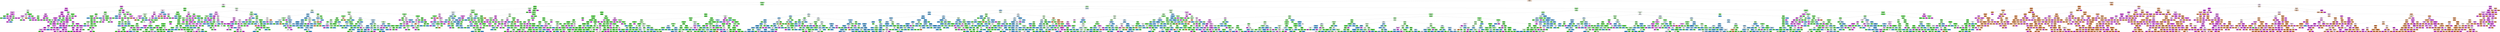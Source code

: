 digraph Tree {
node [shape=box, style="filled, rounded", color="black", fontname=helvetica] ;
edge [fontname=helvetica] ;
0 [label="xy_total_sales <= 11.5\ngini = 0.649\nsamples = 60693\nvalue = [28921, 10452, 2886, 18434]\nclass = condo", fillcolor="#f9e0ce"] ;
1 [label="xy_years_since_last_sale <= 2.026\ngini = 0.516\nsamples = 16024\nvalue = [86, 10447, 2885, 2606]\nclass = detached", fillcolor="#95f08d"] ;
0 -> 1 [labeldistance=2.5, labelangle=45, headlabel="True"] ;
2 [label="xy_prev_sales <= 1.5\ngini = 0.586\nsamples = 3354\nvalue = [15, 1369, 334, 1636]\nclass = other", fillcolor="#fae4fc"] ;
1 -> 2 ;
3 [label="DwelDens <= 974.201\ngini = 0.312\nsamples = 1665\nvalue = [2, 284, 28, 1351]\nclass = other", fillcolor="#e066eb"] ;
2 -> 3 ;
4 [label="Avg_HHsize <= 2.745\ngini = 0.172\nsamples = 1427\nvalue = [1, 127, 7, 1292]\nclass = other", fillcolor="#db4ee8"] ;
3 -> 4 ;
5 [label="DwelDens <= 592.652\ngini = 0.536\nsamples = 105\nvalue = [1, 49, 3, 52]\nclass = other", fillcolor="#fdf4fe"] ;
4 -> 5 ;
6 [label="xy_price_cum_sum <= 410303.344\ngini = 0.411\nsamples = 66\nvalue = [0, 16, 2, 48]\nclass = other", fillcolor="#e580ee"] ;
5 -> 6 ;
7 [label="PT <= 32.5\ngini = 0.34\nsamples = 10\nvalue = [0, 8, 1, 1]\nclass = detached", fillcolor="#70eb65"] ;
6 -> 7 ;
8 [label="DwelDens <= 445.703\ngini = 0.198\nsamples = 9\nvalue = [0, 8, 1, 0]\nclass = detached", fillcolor="#5ee852"] ;
7 -> 8 ;
9 [label="gini = 0.0\nsamples = 8\nvalue = [0, 8, 0, 0]\nclass = detached", fillcolor="#47e539"] ;
8 -> 9 ;
10 [label="gini = 0.0\nsamples = 1\nvalue = [0, 0, 1, 0]\nclass = duplex_townhouse", fillcolor="#399de5"] ;
8 -> 10 ;
11 [label="gini = 0.0\nsamples = 1\nvalue = [0, 0, 0, 1]\nclass = other", fillcolor="#d739e5"] ;
7 -> 11 ;
12 [label="pin_years_since_last_sale <= 1.789\ngini = 0.275\nsamples = 56\nvalue = [0, 8, 1, 47]\nclass = other", fillcolor="#de5eea"] ;
6 -> 12 ;
13 [label="PopDens <= 281.629\ngini = 0.183\nsamples = 50\nvalue = [0, 4, 1, 45]\nclass = other", fillcolor="#db4fe8"] ;
12 -> 13 ;
14 [label="gini = 0.0\nsamples = 34\nvalue = [0, 0, 0, 34]\nclass = other", fillcolor="#d739e5"] ;
13 -> 14 ;
15 [label="Sgl_det <= 205.0\ngini = 0.461\nsamples = 16\nvalue = [0, 4, 1, 11]\nclass = other", fillcolor="#e88cf0"] ;
13 -> 15 ;
16 [label="Cars <= 4755.0\ngini = 0.153\nsamples = 12\nvalue = [0, 0, 1, 11]\nclass = other", fillcolor="#db4be7"] ;
15 -> 16 ;
17 [label="gini = 0.0\nsamples = 11\nvalue = [0, 0, 0, 11]\nclass = other", fillcolor="#d739e5"] ;
16 -> 17 ;
18 [label="gini = 0.0\nsamples = 1\nvalue = [0, 0, 1, 0]\nclass = duplex_townhouse", fillcolor="#399de5"] ;
16 -> 18 ;
19 [label="gini = 0.0\nsamples = 4\nvalue = [0, 4, 0, 0]\nclass = detached", fillcolor="#47e539"] ;
15 -> 19 ;
20 [label="Cars <= 5688.0\ngini = 0.444\nsamples = 6\nvalue = [0, 4, 0, 2]\nclass = detached", fillcolor="#a3f29c"] ;
12 -> 20 ;
21 [label="gini = 0.0\nsamples = 4\nvalue = [0, 4, 0, 0]\nclass = detached", fillcolor="#47e539"] ;
20 -> 21 ;
22 [label="gini = 0.0\nsamples = 2\nvalue = [0, 0, 0, 2]\nclass = other", fillcolor="#d739e5"] ;
20 -> 22 ;
23 [label="Sgl_det <= 77.5\ngini = 0.272\nsamples = 39\nvalue = [1, 33, 1, 4]\nclass = detached", fillcolor="#67e95b"] ;
5 -> 23 ;
24 [label="Avg_rent <= 358.583\ngini = 0.667\nsamples = 6\nvalue = [1, 1, 1, 3]\nclass = other", fillcolor="#efb0f5"] ;
23 -> 24 ;
25 [label="med_price_xy <= 698625.062\ngini = 0.375\nsamples = 4\nvalue = [0, 1, 0, 3]\nclass = other", fillcolor="#e47bee"] ;
24 -> 25 ;
26 [label="gini = 0.0\nsamples = 2\nvalue = [0, 0, 0, 2]\nclass = other", fillcolor="#d739e5"] ;
25 -> 26 ;
27 [label="xy_years_since_last_sale <= 1.625\ngini = 0.5\nsamples = 2\nvalue = [0, 1, 0, 1]\nclass = detached", fillcolor="#ffffff"] ;
25 -> 27 ;
28 [label="gini = 0.0\nsamples = 1\nvalue = [0, 1, 0, 0]\nclass = detached", fillcolor="#47e539"] ;
27 -> 28 ;
29 [label="gini = 0.0\nsamples = 1\nvalue = [0, 0, 0, 1]\nclass = other", fillcolor="#d739e5"] ;
27 -> 29 ;
30 [label="PopDens <= 2469.235\ngini = 0.5\nsamples = 2\nvalue = [1, 0, 1, 0]\nclass = condo", fillcolor="#ffffff"] ;
24 -> 30 ;
31 [label="gini = 0.0\nsamples = 1\nvalue = [1, 0, 0, 0]\nclass = condo", fillcolor="#e58139"] ;
30 -> 31 ;
32 [label="gini = 0.0\nsamples = 1\nvalue = [0, 0, 1, 0]\nclass = duplex_townhouse", fillcolor="#399de5"] ;
30 -> 32 ;
33 [label="xy_years_since_last_sale <= 0.056\ngini = 0.059\nsamples = 33\nvalue = [0, 32, 0, 1]\nclass = detached", fillcolor="#4de63f"] ;
23 -> 33 ;
34 [label="gini = 0.0\nsamples = 1\nvalue = [0, 0, 0, 1]\nclass = other", fillcolor="#d739e5"] ;
33 -> 34 ;
35 [label="gini = 0.0\nsamples = 32\nvalue = [0, 32, 0, 0]\nclass = detached", fillcolor="#47e539"] ;
33 -> 35 ;
36 [label="med_price_xy <= 1239424.875\ngini = 0.117\nsamples = 1322\nvalue = [0, 78, 4, 1240]\nclass = other", fillcolor="#da46e7"] ;
4 -> 36 ;
37 [label="Sgl_att <= 5.5\ngini = 0.092\nsamples = 1293\nvalue = [0, 58, 4, 1231]\nclass = other", fillcolor="#d943e6"] ;
36 -> 37 ;
38 [label="Avg_HHsize <= 3.112\ngini = 0.398\nsamples = 73\nvalue = [0, 20, 0, 53]\nclass = other", fillcolor="#e684ef"] ;
37 -> 38 ;
39 [label="Cars <= 755.0\ngini = 0.397\nsamples = 22\nvalue = [0, 16, 0, 6]\nclass = detached", fillcolor="#8cef83"] ;
38 -> 39 ;
40 [label="xy_price_cum_sum <= 615408.594\ngini = 0.278\nsamples = 6\nvalue = [0, 1, 0, 5]\nclass = other", fillcolor="#df61ea"] ;
39 -> 40 ;
41 [label="gini = 0.0\nsamples = 1\nvalue = [0, 1, 0, 0]\nclass = detached", fillcolor="#47e539"] ;
40 -> 41 ;
42 [label="gini = 0.0\nsamples = 5\nvalue = [0, 0, 0, 5]\nclass = other", fillcolor="#d739e5"] ;
40 -> 42 ;
43 [label="PopDens <= 83.238\ngini = 0.117\nsamples = 16\nvalue = [0, 15, 0, 1]\nclass = detached", fillcolor="#53e746"] ;
39 -> 43 ;
44 [label="gini = 0.0\nsamples = 1\nvalue = [0, 0, 0, 1]\nclass = other", fillcolor="#d739e5"] ;
43 -> 44 ;
45 [label="gini = 0.0\nsamples = 15\nvalue = [0, 15, 0, 0]\nclass = detached", fillcolor="#47e539"] ;
43 -> 45 ;
46 [label="xy_price_cum_sum <= 1372911.5\ngini = 0.145\nsamples = 51\nvalue = [0, 4, 0, 47]\nclass = other", fillcolor="#da4ae7"] ;
38 -> 46 ;
47 [label="Walk <= 15.0\ngini = 0.042\nsamples = 47\nvalue = [0, 1, 0, 46]\nclass = other", fillcolor="#d83de6"] ;
46 -> 47 ;
48 [label="gini = 0.0\nsamples = 46\nvalue = [0, 0, 0, 46]\nclass = other", fillcolor="#d739e5"] ;
47 -> 48 ;
49 [label="gini = 0.0\nsamples = 1\nvalue = [0, 1, 0, 0]\nclass = detached", fillcolor="#47e539"] ;
47 -> 49 ;
50 [label="PopDens <= 256.235\ngini = 0.375\nsamples = 4\nvalue = [0, 3, 0, 1]\nclass = detached", fillcolor="#84ee7b"] ;
46 -> 50 ;
51 [label="gini = 0.0\nsamples = 1\nvalue = [0, 0, 0, 1]\nclass = other", fillcolor="#d739e5"] ;
50 -> 51 ;
52 [label="gini = 0.0\nsamples = 3\nvalue = [0, 3, 0, 0]\nclass = detached", fillcolor="#47e539"] ;
50 -> 52 ;
53 [label="Avg_rent <= 372.442\ngini = 0.067\nsamples = 1220\nvalue = [0, 38, 4, 1178]\nclass = other", fillcolor="#d840e6"] ;
37 -> 53 ;
54 [label="DwelDens <= 847.022\ngini = 0.218\nsamples = 155\nvalue = [0, 17, 2, 136]\nclass = other", fillcolor="#dd54e9"] ;
53 -> 54 ;
55 [label="xy_years_since_last_sale <= 0.511\ngini = 0.151\nsamples = 147\nvalue = [0, 11, 1, 135]\nclass = other", fillcolor="#db4ae7"] ;
54 -> 55 ;
56 [label="Jobs <= 729.5\ngini = 0.49\nsamples = 7\nvalue = [0, 4, 0, 3]\nclass = detached", fillcolor="#d1f8ce"] ;
55 -> 56 ;
57 [label="gini = 0.0\nsamples = 3\nvalue = [0, 0, 0, 3]\nclass = other", fillcolor="#d739e5"] ;
56 -> 57 ;
58 [label="gini = 0.0\nsamples = 4\nvalue = [0, 4, 0, 0]\nclass = detached", fillcolor="#47e539"] ;
56 -> 58 ;
59 [label="Avg_rent <= 271.988\ngini = 0.108\nsamples = 140\nvalue = [0, 7, 1, 132]\nclass = other", fillcolor="#d945e7"] ;
55 -> 59 ;
60 [label="PopDens <= 54.618\ngini = 0.073\nsamples = 133\nvalue = [0, 4, 1, 128]\nclass = other", fillcolor="#d941e6"] ;
59 -> 60 ;
61 [label="gini = 0.0\nsamples = 1\nvalue = [0, 1, 0, 0]\nclass = detached", fillcolor="#47e539"] ;
60 -> 61 ;
62 [label="xy_years_to_next_sale <= 4.777\ngini = 0.059\nsamples = 132\nvalue = [0, 3, 1, 128]\nclass = other", fillcolor="#d83fe6"] ;
60 -> 62 ;
63 [label="Sgl_att <= 177.5\ngini = 0.032\nsamples = 125\nvalue = [0, 1, 1, 123]\nclass = other", fillcolor="#d83ce5"] ;
62 -> 63 ;
64 [label="Dwel <= 154.5\ngini = 0.016\nsamples = 123\nvalue = [0, 1, 0, 122]\nclass = other", fillcolor="#d73be5"] ;
63 -> 64 ;
65 [label="xy_years_since_last_sale <= 0.732\ngini = 0.444\nsamples = 3\nvalue = [0, 1, 0, 2]\nclass = other", fillcolor="#eb9cf2"] ;
64 -> 65 ;
66 [label="gini = 0.0\nsamples = 1\nvalue = [0, 1, 0, 0]\nclass = detached", fillcolor="#47e539"] ;
65 -> 66 ;
67 [label="gini = 0.0\nsamples = 2\nvalue = [0, 0, 0, 2]\nclass = other", fillcolor="#d739e5"] ;
65 -> 67 ;
68 [label="gini = 0.0\nsamples = 120\nvalue = [0, 0, 0, 120]\nclass = other", fillcolor="#d739e5"] ;
64 -> 68 ;
69 [label="Avg_HHsize <= 2.907\ngini = 0.5\nsamples = 2\nvalue = [0, 0, 1, 1]\nclass = duplex_townhouse", fillcolor="#ffffff"] ;
63 -> 69 ;
70 [label="gini = 0.0\nsamples = 1\nvalue = [0, 0, 1, 0]\nclass = duplex_townhouse", fillcolor="#399de5"] ;
69 -> 70 ;
71 [label="gini = 0.0\nsamples = 1\nvalue = [0, 0, 0, 1]\nclass = other", fillcolor="#d739e5"] ;
69 -> 71 ;
72 [label="xy_price_cum_sum <= 727961.656\ngini = 0.408\nsamples = 7\nvalue = [0, 2, 0, 5]\nclass = other", fillcolor="#e788ef"] ;
62 -> 72 ;
73 [label="gini = 0.0\nsamples = 2\nvalue = [0, 2, 0, 0]\nclass = detached", fillcolor="#47e539"] ;
72 -> 73 ;
74 [label="gini = 0.0\nsamples = 5\nvalue = [0, 0, 0, 5]\nclass = other", fillcolor="#d739e5"] ;
72 -> 74 ;
75 [label="xy_years_to_next_sale <= 3.084\ngini = 0.49\nsamples = 7\nvalue = [0, 3, 0, 4]\nclass = other", fillcolor="#f5cef8"] ;
59 -> 75 ;
76 [label="gini = 0.0\nsamples = 3\nvalue = [0, 3, 0, 0]\nclass = detached", fillcolor="#47e539"] ;
75 -> 76 ;
77 [label="gini = 0.0\nsamples = 4\nvalue = [0, 0, 0, 4]\nclass = other", fillcolor="#d739e5"] ;
75 -> 77 ;
78 [label="Sgl_det <= 102.5\ngini = 0.406\nsamples = 8\nvalue = [0, 6, 1, 1]\nclass = detached", fillcolor="#7cec72"] ;
54 -> 78 ;
79 [label="gini = 0.0\nsamples = 1\nvalue = [0, 0, 1, 0]\nclass = duplex_townhouse", fillcolor="#399de5"] ;
78 -> 79 ;
80 [label="xy_years_since_last_sale <= 1.582\ngini = 0.245\nsamples = 7\nvalue = [0, 6, 0, 1]\nclass = detached", fillcolor="#66e95a"] ;
78 -> 80 ;
81 [label="gini = 0.0\nsamples = 6\nvalue = [0, 6, 0, 0]\nclass = detached", fillcolor="#47e539"] ;
80 -> 81 ;
82 [label="gini = 0.0\nsamples = 1\nvalue = [0, 0, 0, 1]\nclass = other", fillcolor="#d739e5"] ;
80 -> 82 ;
83 [label="Jobs <= 12.0\ngini = 0.042\nsamples = 1065\nvalue = [0, 21, 2, 1042]\nclass = other", fillcolor="#d83de6"] ;
53 -> 83 ;
84 [label="gini = 0.0\nsamples = 1\nvalue = [0, 1, 0, 0]\nclass = detached", fillcolor="#47e539"] ;
83 -> 84 ;
85 [label="Jobs <= 5672.0\ngini = 0.041\nsamples = 1064\nvalue = [0, 20, 2, 1042]\nclass = other", fillcolor="#d83de6"] ;
83 -> 85 ;
86 [label="med_price_xy <= 882803.562\ngini = 0.039\nsamples = 1063\nvalue = [0, 19, 2, 1042]\nclass = other", fillcolor="#d83de6"] ;
85 -> 86 ;
87 [label="Walk <= 67.5\ngini = 0.031\nsamples = 1024\nvalue = [0, 14, 2, 1008]\nclass = other", fillcolor="#d83ce5"] ;
86 -> 87 ;
88 [label="Sgl_det <= 146.0\ngini = 0.029\nsamples = 1022\nvalue = [0, 13, 2, 1007]\nclass = other", fillcolor="#d83ce5"] ;
87 -> 88 ;
89 [label="PopDens <= 2523.16\ngini = 0.116\nsamples = 115\nvalue = [0, 5, 2, 108]\nclass = other", fillcolor="#da46e7"] ;
88 -> 89 ;
90 [label="Sgl_det <= 115.0\ngini = 0.085\nsamples = 113\nvalue = [0, 5, 0, 108]\nclass = other", fillcolor="#d942e6"] ;
89 -> 90 ;
91 [label="gini = 0.0\nsamples = 96\nvalue = [0, 0, 0, 96]\nclass = other", fillcolor="#d739e5"] ;
90 -> 91 ;
92 [label="xy_years_to_next_sale <= 1.382\ngini = 0.415\nsamples = 17\nvalue = [0, 5, 0, 12]\nclass = other", fillcolor="#e88bf0"] ;
90 -> 92 ;
93 [label="gini = 0.0\nsamples = 8\nvalue = [0, 0, 0, 8]\nclass = other", fillcolor="#d739e5"] ;
92 -> 93 ;
94 [label="gini = 0.494\nsamples = 9\nvalue = [0, 5, 0, 4]\nclass = detached", fillcolor="#dafad7"] ;
92 -> 94 ;
95 [label="gini = 0.0\nsamples = 2\nvalue = [0, 0, 2, 0]\nclass = duplex_townhouse", fillcolor="#399de5"] ;
89 -> 95 ;
96 [label="Avg_rent <= 614.55\ngini = 0.017\nsamples = 907\nvalue = [0, 8, 0, 899]\nclass = other", fillcolor="#d73be5"] ;
88 -> 96 ;
97 [label="xy_price_cum_sum <= 1185700.188\ngini = 0.078\nsamples = 99\nvalue = [0, 4, 0, 95]\nclass = other", fillcolor="#d941e6"] ;
96 -> 97 ;
98 [label="Cars <= 4709.5\ngini = 0.042\nsamples = 93\nvalue = [0, 2, 0, 91]\nclass = other", fillcolor="#d83de6"] ;
97 -> 98 ;
99 [label="gini = 0.022\nsamples = 90\nvalue = [0, 1, 0, 89]\nclass = other", fillcolor="#d73be5"] ;
98 -> 99 ;
100 [label="gini = 0.444\nsamples = 3\nvalue = [0, 1, 0, 2]\nclass = other", fillcolor="#eb9cf2"] ;
98 -> 100 ;
101 [label="Sgl_det <= 758.0\ngini = 0.444\nsamples = 6\nvalue = [0, 2, 0, 4]\nclass = other", fillcolor="#eb9cf2"] ;
97 -> 101 ;
102 [label="gini = 0.0\nsamples = 4\nvalue = [0, 0, 0, 4]\nclass = other", fillcolor="#d739e5"] ;
101 -> 102 ;
103 [label="gini = 0.0\nsamples = 2\nvalue = [0, 2, 0, 0]\nclass = detached", fillcolor="#47e539"] ;
101 -> 103 ;
104 [label="Avg_HHsize <= 2.806\ngini = 0.01\nsamples = 808\nvalue = [0, 4, 0, 804]\nclass = other", fillcolor="#d73ae5"] ;
96 -> 104 ;
105 [label="Sgl_att <= 120.0\ngini = 0.32\nsamples = 5\nvalue = [0, 1, 0, 4]\nclass = other", fillcolor="#e16aec"] ;
104 -> 105 ;
106 [label="gini = 0.0\nsamples = 1\nvalue = [0, 1, 0, 0]\nclass = detached", fillcolor="#47e539"] ;
105 -> 106 ;
107 [label="gini = 0.0\nsamples = 4\nvalue = [0, 0, 0, 4]\nclass = other", fillcolor="#d739e5"] ;
105 -> 107 ;
108 [label="Jobs <= 2611.5\ngini = 0.007\nsamples = 803\nvalue = [0, 3, 0, 800]\nclass = other", fillcolor="#d73ae5"] ;
104 -> 108 ;
109 [label="gini = 0.005\nsamples = 783\nvalue = [0, 2, 0, 781]\nclass = other", fillcolor="#d73ae5"] ;
108 -> 109 ;
110 [label="gini = 0.095\nsamples = 20\nvalue = [0, 1, 0, 19]\nclass = other", fillcolor="#d943e6"] ;
108 -> 110 ;
111 [label="PopDens <= 3316.861\ngini = 0.5\nsamples = 2\nvalue = [0, 1, 0, 1]\nclass = detached", fillcolor="#ffffff"] ;
87 -> 111 ;
112 [label="gini = 0.0\nsamples = 1\nvalue = [0, 0, 0, 1]\nclass = other", fillcolor="#d739e5"] ;
111 -> 112 ;
113 [label="gini = 0.0\nsamples = 1\nvalue = [0, 1, 0, 0]\nclass = detached", fillcolor="#47e539"] ;
111 -> 113 ;
114 [label="Jobs <= 345.5\ngini = 0.224\nsamples = 39\nvalue = [0, 5, 0, 34]\nclass = other", fillcolor="#dd56e9"] ;
86 -> 114 ;
115 [label="PT <= 452.5\ngini = 0.375\nsamples = 4\nvalue = [0, 3, 0, 1]\nclass = detached", fillcolor="#84ee7b"] ;
114 -> 115 ;
116 [label="gini = 0.0\nsamples = 3\nvalue = [0, 3, 0, 0]\nclass = detached", fillcolor="#47e539"] ;
115 -> 116 ;
117 [label="gini = 0.0\nsamples = 1\nvalue = [0, 0, 0, 1]\nclass = other", fillcolor="#d739e5"] ;
115 -> 117 ;
118 [label="med_price_xy <= 884804.875\ngini = 0.108\nsamples = 35\nvalue = [0, 2, 0, 33]\nclass = other", fillcolor="#d945e7"] ;
114 -> 118 ;
119 [label="gini = 0.0\nsamples = 1\nvalue = [0, 1, 0, 0]\nclass = detached", fillcolor="#47e539"] ;
118 -> 119 ;
120 [label="xy_years_to_next_sale <= 4.458\ngini = 0.057\nsamples = 34\nvalue = [0, 1, 0, 33]\nclass = other", fillcolor="#d83fe6"] ;
118 -> 120 ;
121 [label="gini = 0.0\nsamples = 31\nvalue = [0, 0, 0, 31]\nclass = other", fillcolor="#d739e5"] ;
120 -> 121 ;
122 [label="med_price_xy <= 931983.625\ngini = 0.444\nsamples = 3\nvalue = [0, 1, 0, 2]\nclass = other", fillcolor="#eb9cf2"] ;
120 -> 122 ;
123 [label="gini = 0.0\nsamples = 2\nvalue = [0, 0, 0, 2]\nclass = other", fillcolor="#d739e5"] ;
122 -> 123 ;
124 [label="gini = 0.0\nsamples = 1\nvalue = [0, 1, 0, 0]\nclass = detached", fillcolor="#47e539"] ;
122 -> 124 ;
125 [label="gini = 0.0\nsamples = 1\nvalue = [0, 1, 0, 0]\nclass = detached", fillcolor="#47e539"] ;
85 -> 125 ;
126 [label="PopDens <= 1328.503\ngini = 0.428\nsamples = 29\nvalue = [0, 20, 0, 9]\nclass = detached", fillcolor="#9af192"] ;
36 -> 126 ;
127 [label="Dwel <= 347.0\ngini = 0.397\nsamples = 11\nvalue = [0, 3, 0, 8]\nclass = other", fillcolor="#e683ef"] ;
126 -> 127 ;
128 [label="gini = 0.0\nsamples = 6\nvalue = [0, 0, 0, 6]\nclass = other", fillcolor="#d739e5"] ;
127 -> 128 ;
129 [label="Cars <= 2654.0\ngini = 0.48\nsamples = 5\nvalue = [0, 3, 0, 2]\nclass = detached", fillcolor="#c2f6bd"] ;
127 -> 129 ;
130 [label="gini = 0.0\nsamples = 3\nvalue = [0, 3, 0, 0]\nclass = detached", fillcolor="#47e539"] ;
129 -> 130 ;
131 [label="gini = 0.0\nsamples = 2\nvalue = [0, 0, 0, 2]\nclass = other", fillcolor="#d739e5"] ;
129 -> 131 ;
132 [label="med_price_xy <= 3174483.0\ngini = 0.105\nsamples = 18\nvalue = [0, 17, 0, 1]\nclass = detached", fillcolor="#52e745"] ;
126 -> 132 ;
133 [label="gini = 0.0\nsamples = 17\nvalue = [0, 17, 0, 0]\nclass = detached", fillcolor="#47e539"] ;
132 -> 133 ;
134 [label="gini = 0.0\nsamples = 1\nvalue = [0, 0, 0, 1]\nclass = other", fillcolor="#d739e5"] ;
132 -> 134 ;
135 [label="Sgl_det <= 271.5\ngini = 0.496\nsamples = 238\nvalue = [1, 157, 21, 59]\nclass = detached", fillcolor="#9af193"] ;
3 -> 135 ;
136 [label="Sgl_att <= 117.5\ngini = 0.428\nsamples = 212\nvalue = [1, 155, 21, 35]\nclass = detached", fillcolor="#82ed79"] ;
135 -> 136 ;
137 [label="Avg_HHsize <= 3.15\ngini = 0.317\nsamples = 153\nvalue = [0, 124, 5, 24]\nclass = detached", fillcolor="#70eb66"] ;
136 -> 137 ;
138 [label="Dwel <= 425.0\ngini = 0.23\nsamples = 124\nvalue = [0, 108, 3, 13]\nclass = detached", fillcolor="#62e956"] ;
137 -> 138 ;
139 [label="med_price_xy <= 116521.574\ngini = 0.163\nsamples = 114\nvalue = [0, 104, 3, 7]\nclass = detached", fillcolor="#58e74c"] ;
138 -> 139 ;
140 [label="gini = 0.0\nsamples = 2\nvalue = [0, 0, 2, 0]\nclass = duplex_townhouse", fillcolor="#399de5"] ;
139 -> 140 ;
141 [label="Sgl_det <= 206.0\ngini = 0.134\nsamples = 112\nvalue = [0, 104, 1, 7]\nclass = detached", fillcolor="#55e748"] ;
139 -> 141 ;
142 [label="Dwel <= 112.5\ngini = 0.096\nsamples = 100\nvalue = [0, 95, 1, 4]\nclass = detached", fillcolor="#51e643"] ;
141 -> 142 ;
143 [label="xy_years_to_next_sale <= 3.76\ngini = 0.56\nsamples = 5\nvalue = [0, 3, 1, 1]\nclass = detached", fillcolor="#a3f29c"] ;
142 -> 143 ;
144 [label="gini = 0.0\nsamples = 3\nvalue = [0, 3, 0, 0]\nclass = detached", fillcolor="#47e539"] ;
143 -> 144 ;
145 [label="Jobs <= 2769.0\ngini = 0.5\nsamples = 2\nvalue = [0, 0, 1, 1]\nclass = duplex_townhouse", fillcolor="#ffffff"] ;
143 -> 145 ;
146 [label="gini = 0.0\nsamples = 1\nvalue = [0, 0, 1, 0]\nclass = duplex_townhouse", fillcolor="#399de5"] ;
145 -> 146 ;
147 [label="gini = 0.0\nsamples = 1\nvalue = [0, 0, 0, 1]\nclass = other", fillcolor="#d739e5"] ;
145 -> 147 ;
148 [label="Cars <= 2073.5\ngini = 0.061\nsamples = 95\nvalue = [0, 92, 0, 3]\nclass = detached", fillcolor="#4de63f"] ;
142 -> 148 ;
149 [label="Sgl_det <= 119.5\ngini = 0.17\nsamples = 32\nvalue = [0, 29, 0, 3]\nclass = detached", fillcolor="#5ae84d"] ;
148 -> 149 ;
150 [label="xy_years_since_last_sale <= 1.418\ngini = 0.375\nsamples = 12\nvalue = [0, 9, 0, 3]\nclass = detached", fillcolor="#84ee7b"] ;
149 -> 150 ;
151 [label="Jobs <= 1774.5\ngini = 0.18\nsamples = 10\nvalue = [0, 9, 0, 1]\nclass = detached", fillcolor="#5be84f"] ;
150 -> 151 ;
152 [label="gini = 0.0\nsamples = 8\nvalue = [0, 8, 0, 0]\nclass = detached", fillcolor="#47e539"] ;
151 -> 152 ;
153 [label="xy_years_since_last_sale <= 0.625\ngini = 0.5\nsamples = 2\nvalue = [0, 1, 0, 1]\nclass = detached", fillcolor="#ffffff"] ;
151 -> 153 ;
154 [label="gini = 0.0\nsamples = 1\nvalue = [0, 0, 0, 1]\nclass = other", fillcolor="#d739e5"] ;
153 -> 154 ;
155 [label="gini = 0.0\nsamples = 1\nvalue = [0, 1, 0, 0]\nclass = detached", fillcolor="#47e539"] ;
153 -> 155 ;
156 [label="gini = 0.0\nsamples = 2\nvalue = [0, 0, 0, 2]\nclass = other", fillcolor="#d739e5"] ;
150 -> 156 ;
157 [label="gini = 0.0\nsamples = 20\nvalue = [0, 20, 0, 0]\nclass = detached", fillcolor="#47e539"] ;
149 -> 157 ;
158 [label="gini = 0.0\nsamples = 63\nvalue = [0, 63, 0, 0]\nclass = detached", fillcolor="#47e539"] ;
148 -> 158 ;
159 [label="Dwel <= 226.0\ngini = 0.375\nsamples = 12\nvalue = [0, 9, 0, 3]\nclass = detached", fillcolor="#84ee7b"] ;
141 -> 159 ;
160 [label="gini = 0.0\nsamples = 3\nvalue = [0, 0, 0, 3]\nclass = other", fillcolor="#d739e5"] ;
159 -> 160 ;
161 [label="gini = 0.0\nsamples = 9\nvalue = [0, 9, 0, 0]\nclass = detached", fillcolor="#47e539"] ;
159 -> 161 ;
162 [label="Avg_rent <= 990.75\ngini = 0.48\nsamples = 10\nvalue = [0, 4, 0, 6]\nclass = other", fillcolor="#f2bdf6"] ;
138 -> 162 ;
163 [label="gini = 0.0\nsamples = 6\nvalue = [0, 0, 0, 6]\nclass = other", fillcolor="#d739e5"] ;
162 -> 163 ;
164 [label="gini = 0.0\nsamples = 4\nvalue = [0, 4, 0, 0]\nclass = detached", fillcolor="#47e539"] ;
162 -> 164 ;
165 [label="med_price_xy <= 573264.906\ngini = 0.547\nsamples = 29\nvalue = [0, 16, 2, 11]\nclass = detached", fillcolor="#ccf8c8"] ;
137 -> 165 ;
166 [label="Sgl_det <= 117.5\ngini = 0.551\nsamples = 15\nvalue = [0, 4, 2, 9]\nclass = other", fillcolor="#eda5f3"] ;
165 -> 166 ;
167 [label="gini = 0.0\nsamples = 2\nvalue = [0, 0, 2, 0]\nclass = duplex_townhouse", fillcolor="#399de5"] ;
166 -> 167 ;
168 [label="Jobs <= 1945.0\ngini = 0.426\nsamples = 13\nvalue = [0, 4, 0, 9]\nclass = other", fillcolor="#e991f1"] ;
166 -> 168 ;
169 [label="Sgl_att <= 35.0\ngini = 0.49\nsamples = 7\nvalue = [0, 4, 0, 3]\nclass = detached", fillcolor="#d1f8ce"] ;
168 -> 169 ;
170 [label="gini = 0.0\nsamples = 4\nvalue = [0, 4, 0, 0]\nclass = detached", fillcolor="#47e539"] ;
169 -> 170 ;
171 [label="gini = 0.0\nsamples = 3\nvalue = [0, 0, 0, 3]\nclass = other", fillcolor="#d739e5"] ;
169 -> 171 ;
172 [label="gini = 0.0\nsamples = 6\nvalue = [0, 0, 0, 6]\nclass = other", fillcolor="#d739e5"] ;
168 -> 172 ;
173 [label="med_price_xy <= 1354198.375\ngini = 0.245\nsamples = 14\nvalue = [0, 12, 0, 2]\nclass = detached", fillcolor="#66e95a"] ;
165 -> 173 ;
174 [label="xy_years_to_next_sale <= 3.377\ngini = 0.142\nsamples = 13\nvalue = [0, 12, 0, 1]\nclass = detached", fillcolor="#56e749"] ;
173 -> 174 ;
175 [label="gini = 0.0\nsamples = 11\nvalue = [0, 11, 0, 0]\nclass = detached", fillcolor="#47e539"] ;
174 -> 175 ;
176 [label="med_price_xy <= 758941.906\ngini = 0.5\nsamples = 2\nvalue = [0, 1, 0, 1]\nclass = detached", fillcolor="#ffffff"] ;
174 -> 176 ;
177 [label="gini = 0.0\nsamples = 1\nvalue = [0, 1, 0, 0]\nclass = detached", fillcolor="#47e539"] ;
176 -> 177 ;
178 [label="gini = 0.0\nsamples = 1\nvalue = [0, 0, 0, 1]\nclass = other", fillcolor="#d739e5"] ;
176 -> 178 ;
179 [label="gini = 0.0\nsamples = 1\nvalue = [0, 0, 0, 1]\nclass = other", fillcolor="#d739e5"] ;
173 -> 179 ;
180 [label="DwelDens <= 1476.725\ngini = 0.615\nsamples = 59\nvalue = [1, 31, 16, 11]\nclass = detached", fillcolor="#bff6ba"] ;
136 -> 180 ;
181 [label="med_price_xy <= 488382.0\ngini = 0.571\nsamples = 14\nvalue = [0, 2, 8, 4]\nclass = duplex_townhouse", fillcolor="#b0d8f5"] ;
180 -> 181 ;
182 [label="Jobs <= 459.0\ngini = 0.198\nsamples = 9\nvalue = [0, 1, 8, 0]\nclass = duplex_townhouse", fillcolor="#52a9e8"] ;
181 -> 182 ;
183 [label="gini = 0.0\nsamples = 1\nvalue = [0, 1, 0, 0]\nclass = detached", fillcolor="#47e539"] ;
182 -> 183 ;
184 [label="gini = 0.0\nsamples = 8\nvalue = [0, 0, 8, 0]\nclass = duplex_townhouse", fillcolor="#399de5"] ;
182 -> 184 ;
185 [label="Dwel <= 489.0\ngini = 0.32\nsamples = 5\nvalue = [0, 1, 0, 4]\nclass = other", fillcolor="#e16aec"] ;
181 -> 185 ;
186 [label="gini = 0.0\nsamples = 4\nvalue = [0, 0, 0, 4]\nclass = other", fillcolor="#d739e5"] ;
185 -> 186 ;
187 [label="gini = 0.0\nsamples = 1\nvalue = [0, 1, 0, 0]\nclass = detached", fillcolor="#47e539"] ;
185 -> 187 ;
188 [label="PopDens <= 15056.302\ngini = 0.528\nsamples = 45\nvalue = [1, 29, 8, 7]\nclass = detached", fillcolor="#97f08f"] ;
180 -> 188 ;
189 [label="Cars <= 1043.5\ngini = 0.452\nsamples = 41\nvalue = [0, 29, 8, 4]\nclass = detached", fillcolor="#8aee81"] ;
188 -> 189 ;
190 [label="gini = 0.0\nsamples = 3\nvalue = [0, 0, 0, 3]\nclass = other", fillcolor="#d739e5"] ;
189 -> 190 ;
191 [label="DwelDens <= 3829.756\ngini = 0.373\nsamples = 38\nvalue = [0, 29, 8, 1]\nclass = detached", fillcolor="#7eed74"] ;
189 -> 191 ;
192 [label="Sgl_att <= 215.0\ngini = 0.218\nsamples = 25\nvalue = [0, 22, 2, 1]\nclass = detached", fillcolor="#5fe853"] ;
191 -> 192 ;
193 [label="gini = 0.0\nsamples = 19\nvalue = [0, 19, 0, 0]\nclass = detached", fillcolor="#47e539"] ;
192 -> 193 ;
194 [label="Avg_HHsize <= 2.325\ngini = 0.611\nsamples = 6\nvalue = [0, 3, 2, 1]\nclass = detached", fillcolor="#d1f8ce"] ;
192 -> 194 ;
195 [label="gini = 0.0\nsamples = 3\nvalue = [0, 3, 0, 0]\nclass = detached", fillcolor="#47e539"] ;
194 -> 195 ;
196 [label="Sgl_att <= 285.0\ngini = 0.444\nsamples = 3\nvalue = [0, 0, 2, 1]\nclass = duplex_townhouse", fillcolor="#9ccef2"] ;
194 -> 196 ;
197 [label="gini = 0.0\nsamples = 2\nvalue = [0, 0, 2, 0]\nclass = duplex_townhouse", fillcolor="#399de5"] ;
196 -> 197 ;
198 [label="gini = 0.0\nsamples = 1\nvalue = [0, 0, 0, 1]\nclass = other", fillcolor="#d739e5"] ;
196 -> 198 ;
199 [label="PT <= 90.0\ngini = 0.497\nsamples = 13\nvalue = [0, 7, 6, 0]\nclass = detached", fillcolor="#e5fbe3"] ;
191 -> 199 ;
200 [label="gini = 0.0\nsamples = 4\nvalue = [0, 4, 0, 0]\nclass = detached", fillcolor="#47e539"] ;
199 -> 200 ;
201 [label="Avg_HHsize <= 1.75\ngini = 0.444\nsamples = 9\nvalue = [0, 3, 6, 0]\nclass = duplex_townhouse", fillcolor="#9ccef2"] ;
199 -> 201 ;
202 [label="gini = 0.0\nsamples = 2\nvalue = [0, 2, 0, 0]\nclass = detached", fillcolor="#47e539"] ;
201 -> 202 ;
203 [label="Avg_HHsize <= 2.55\ngini = 0.245\nsamples = 7\nvalue = [0, 1, 6, 0]\nclass = duplex_townhouse", fillcolor="#5aade9"] ;
201 -> 203 ;
204 [label="gini = 0.0\nsamples = 6\nvalue = [0, 0, 6, 0]\nclass = duplex_townhouse", fillcolor="#399de5"] ;
203 -> 204 ;
205 [label="gini = 0.0\nsamples = 1\nvalue = [0, 1, 0, 0]\nclass = detached", fillcolor="#47e539"] ;
203 -> 205 ;
206 [label="xy_years_to_next_sale <= 0.973\ngini = 0.375\nsamples = 4\nvalue = [1, 0, 0, 3]\nclass = other", fillcolor="#e47bee"] ;
188 -> 206 ;
207 [label="gini = 0.0\nsamples = 1\nvalue = [1, 0, 0, 0]\nclass = condo", fillcolor="#e58139"] ;
206 -> 207 ;
208 [label="gini = 0.0\nsamples = 3\nvalue = [0, 0, 0, 3]\nclass = other", fillcolor="#d739e5"] ;
206 -> 208 ;
209 [label="Walk <= 27.5\ngini = 0.142\nsamples = 26\nvalue = [0, 2, 0, 24]\nclass = other", fillcolor="#da49e7"] ;
135 -> 209 ;
210 [label="gini = 0.0\nsamples = 23\nvalue = [0, 0, 0, 23]\nclass = other", fillcolor="#d739e5"] ;
209 -> 210 ;
211 [label="med_price_xy <= 496874.625\ngini = 0.444\nsamples = 3\nvalue = [0, 2, 0, 1]\nclass = detached", fillcolor="#a3f29c"] ;
209 -> 211 ;
212 [label="gini = 0.0\nsamples = 1\nvalue = [0, 0, 0, 1]\nclass = other", fillcolor="#d739e5"] ;
211 -> 212 ;
213 [label="gini = 0.0\nsamples = 2\nvalue = [0, 2, 0, 0]\nclass = detached", fillcolor="#47e539"] ;
211 -> 213 ;
214 [label="Sgl_att <= 83.0\ngini = 0.526\nsamples = 1689\nvalue = [13, 1085, 306, 285]\nclass = detached", fillcolor="#97f08f"] ;
2 -> 214 ;
215 [label="Sgl_det <= 24.5\ngini = 0.318\nsamples = 864\nvalue = [3, 704, 53, 104]\nclass = detached", fillcolor="#6eea63"] ;
214 -> 215 ;
216 [label="xy_years_since_last_sale <= 1.622\ngini = 0.68\nsamples = 45\nvalue = [3, 9, 14, 19]\nclass = other", fillcolor="#f9dffb"] ;
215 -> 216 ;
217 [label="Jobs <= 1001.5\ngini = 0.619\nsamples = 32\nvalue = [2, 9, 4, 17]\nclass = other", fillcolor="#f1baf6"] ;
216 -> 217 ;
218 [label="xy_price_cum_sum <= 966632.875\ngini = 0.657\nsamples = 17\nvalue = [1, 8, 3, 5]\nclass = detached", fillcolor="#d1f8ce"] ;
217 -> 218 ;
219 [label="xy_price_cum_sum <= 860000.375\ngini = 0.5\nsamples = 6\nvalue = [1, 1, 0, 4]\nclass = other", fillcolor="#e788ef"] ;
218 -> 219 ;
220 [label="xy_prev_sales <= 2.5\ngini = 0.5\nsamples = 2\nvalue = [1, 1, 0, 0]\nclass = condo", fillcolor="#ffffff"] ;
219 -> 220 ;
221 [label="gini = 0.0\nsamples = 1\nvalue = [1, 0, 0, 0]\nclass = condo", fillcolor="#e58139"] ;
220 -> 221 ;
222 [label="gini = 0.0\nsamples = 1\nvalue = [0, 1, 0, 0]\nclass = detached", fillcolor="#47e539"] ;
220 -> 222 ;
223 [label="gini = 0.0\nsamples = 4\nvalue = [0, 0, 0, 4]\nclass = other", fillcolor="#d739e5"] ;
219 -> 223 ;
224 [label="DwelDens <= 87.446\ngini = 0.512\nsamples = 11\nvalue = [0, 7, 3, 1]\nclass = detached", fillcolor="#a3f29c"] ;
218 -> 224 ;
225 [label="gini = 0.0\nsamples = 2\nvalue = [0, 0, 2, 0]\nclass = duplex_townhouse", fillcolor="#399de5"] ;
224 -> 225 ;
226 [label="Cars <= 5457.0\ngini = 0.37\nsamples = 9\nvalue = [0, 7, 1, 1]\nclass = detached", fillcolor="#75ec6a"] ;
224 -> 226 ;
227 [label="Sgl_det <= 20.0\ngini = 0.219\nsamples = 8\nvalue = [0, 7, 0, 1]\nclass = detached", fillcolor="#61e955"] ;
226 -> 227 ;
228 [label="gini = 0.0\nsamples = 6\nvalue = [0, 6, 0, 0]\nclass = detached", fillcolor="#47e539"] ;
227 -> 228 ;
229 [label="gini = 0.5\nsamples = 2\nvalue = [0, 1, 0, 1]\nclass = detached", fillcolor="#ffffff"] ;
227 -> 229 ;
230 [label="gini = 0.0\nsamples = 1\nvalue = [0, 0, 1, 0]\nclass = duplex_townhouse", fillcolor="#399de5"] ;
226 -> 230 ;
231 [label="xy_total_sales <= 6.5\ngini = 0.347\nsamples = 15\nvalue = [1, 1, 1, 12]\nclass = other", fillcolor="#e063eb"] ;
217 -> 231 ;
232 [label="PT <= 2.5\ngini = 0.142\nsamples = 13\nvalue = [0, 1, 0, 12]\nclass = other", fillcolor="#da49e7"] ;
231 -> 232 ;
233 [label="PT <= 1.0\ngini = 0.5\nsamples = 2\nvalue = [0, 1, 0, 1]\nclass = detached", fillcolor="#ffffff"] ;
232 -> 233 ;
234 [label="gini = 0.0\nsamples = 1\nvalue = [0, 0, 0, 1]\nclass = other", fillcolor="#d739e5"] ;
233 -> 234 ;
235 [label="gini = 0.0\nsamples = 1\nvalue = [0, 1, 0, 0]\nclass = detached", fillcolor="#47e539"] ;
233 -> 235 ;
236 [label="gini = 0.0\nsamples = 11\nvalue = [0, 0, 0, 11]\nclass = other", fillcolor="#d739e5"] ;
232 -> 236 ;
237 [label="xy_total_sales <= 9.0\ngini = 0.5\nsamples = 2\nvalue = [1, 0, 1, 0]\nclass = condo", fillcolor="#ffffff"] ;
231 -> 237 ;
238 [label="gini = 0.0\nsamples = 1\nvalue = [0, 0, 1, 0]\nclass = duplex_townhouse", fillcolor="#399de5"] ;
237 -> 238 ;
239 [label="gini = 0.0\nsamples = 1\nvalue = [1, 0, 0, 0]\nclass = condo", fillcolor="#e58139"] ;
237 -> 239 ;
240 [label="xy_years_to_next_sale <= 1.762\ngini = 0.379\nsamples = 13\nvalue = [1, 0, 10, 2]\nclass = duplex_townhouse", fillcolor="#6fb8ec"] ;
216 -> 240 ;
241 [label="xy_years_since_last_sale <= 1.904\ngini = 0.444\nsamples = 3\nvalue = [1, 0, 0, 2]\nclass = other", fillcolor="#eb9cf2"] ;
240 -> 241 ;
242 [label="gini = 0.0\nsamples = 2\nvalue = [0, 0, 0, 2]\nclass = other", fillcolor="#d739e5"] ;
241 -> 242 ;
243 [label="gini = 0.0\nsamples = 1\nvalue = [1, 0, 0, 0]\nclass = condo", fillcolor="#e58139"] ;
241 -> 243 ;
244 [label="gini = 0.0\nsamples = 10\nvalue = [0, 0, 10, 0]\nclass = duplex_townhouse", fillcolor="#399de5"] ;
240 -> 244 ;
245 [label="Sgl_det <= 372.5\ngini = 0.267\nsamples = 819\nvalue = [0, 695, 39, 85]\nclass = detached", fillcolor="#66e95a"] ;
215 -> 245 ;
246 [label="DwelDens <= 10.023\ngini = 0.234\nsamples = 776\nvalue = [0, 675, 37, 64]\nclass = detached", fillcolor="#61e955"] ;
245 -> 246 ;
247 [label="xy_prev_sales <= 2.5\ngini = 0.459\nsamples = 14\nvalue = [0, 5, 0, 9]\nclass = other", fillcolor="#eda7f3"] ;
246 -> 247 ;
248 [label="Avg_HHsize <= 2.593\ngini = 0.198\nsamples = 9\nvalue = [0, 1, 0, 8]\nclass = other", fillcolor="#dc52e8"] ;
247 -> 248 ;
249 [label="gini = 0.0\nsamples = 1\nvalue = [0, 1, 0, 0]\nclass = detached", fillcolor="#47e539"] ;
248 -> 249 ;
250 [label="gini = 0.0\nsamples = 8\nvalue = [0, 0, 0, 8]\nclass = other", fillcolor="#d739e5"] ;
248 -> 250 ;
251 [label="Cars <= 783.0\ngini = 0.32\nsamples = 5\nvalue = [0, 4, 0, 1]\nclass = detached", fillcolor="#75ec6a"] ;
247 -> 251 ;
252 [label="gini = 0.0\nsamples = 1\nvalue = [0, 0, 0, 1]\nclass = other", fillcolor="#d739e5"] ;
251 -> 252 ;
253 [label="gini = 0.0\nsamples = 4\nvalue = [0, 4, 0, 0]\nclass = detached", fillcolor="#47e539"] ;
251 -> 253 ;
254 [label="xy_price_cum_sum <= 345622.531\ngini = 0.219\nsamples = 762\nvalue = [0, 670, 37, 55]\nclass = detached", fillcolor="#5fe853"] ;
246 -> 254 ;
255 [label="DwelDens <= 634.458\ngini = 0.375\nsamples = 4\nvalue = [0, 0, 3, 1]\nclass = duplex_townhouse", fillcolor="#7bbeee"] ;
254 -> 255 ;
256 [label="gini = 0.0\nsamples = 1\nvalue = [0, 0, 0, 1]\nclass = other", fillcolor="#d739e5"] ;
255 -> 256 ;
257 [label="gini = 0.0\nsamples = 3\nvalue = [0, 0, 3, 0]\nclass = duplex_townhouse", fillcolor="#399de5"] ;
255 -> 257 ;
258 [label="med_price_xy <= 1484580.0\ngini = 0.212\nsamples = 758\nvalue = [0, 670, 34, 54]\nclass = detached", fillcolor="#5ee852"] ;
254 -> 258 ;
259 [label="DwelDens <= 434.224\ngini = 0.196\nsamples = 731\nvalue = [0, 653, 34, 44]\nclass = detached", fillcolor="#5ce84f"] ;
258 -> 259 ;
260 [label="pin_years_since_last_sale <= 0.205\ngini = 0.356\nsamples = 119\nvalue = [0, 93, 5, 21]\nclass = detached", fillcolor="#78ec6e"] ;
259 -> 260 ;
261 [label="gini = 0.0\nsamples = 4\nvalue = [0, 0, 0, 4]\nclass = other", fillcolor="#d739e5"] ;
260 -> 261 ;
262 [label="Cars <= 5671.5\ngini = 0.322\nsamples = 115\nvalue = [0, 93, 5, 17]\nclass = detached", fillcolor="#70eb65"] ;
260 -> 262 ;
263 [label="Sgl_att <= 38.5\ngini = 0.223\nsamples = 97\nvalue = [0, 85, 3, 9]\nclass = detached", fillcolor="#60e954"] ;
262 -> 263 ;
264 [label="xy_years_to_next_sale <= 5.437\ngini = 0.121\nsamples = 77\nvalue = [0, 72, 0, 5]\nclass = detached", fillcolor="#54e747"] ;
263 -> 264 ;
265 [label="xy_years_since_last_sale <= 0.333\ngini = 0.1\nsamples = 76\nvalue = [0, 72, 0, 4]\nclass = detached", fillcolor="#51e644"] ;
264 -> 265 ;
266 [label="pin_years_since_last_sale <= 0.275\ngini = 0.5\nsamples = 2\nvalue = [0, 1, 0, 1]\nclass = detached", fillcolor="#ffffff"] ;
265 -> 266 ;
267 [label="gini = 0.0\nsamples = 1\nvalue = [0, 1, 0, 0]\nclass = detached", fillcolor="#47e539"] ;
266 -> 267 ;
268 [label="gini = 0.0\nsamples = 1\nvalue = [0, 0, 0, 1]\nclass = other", fillcolor="#d739e5"] ;
266 -> 268 ;
269 [label="Cars <= 1097.5\ngini = 0.078\nsamples = 74\nvalue = [0, 71, 0, 3]\nclass = detached", fillcolor="#4fe641"] ;
265 -> 269 ;
270 [label="gini = 0.227\nsamples = 23\nvalue = [0, 20, 0, 3]\nclass = detached", fillcolor="#63e957"] ;
269 -> 270 ;
271 [label="gini = 0.0\nsamples = 51\nvalue = [0, 51, 0, 0]\nclass = detached", fillcolor="#47e539"] ;
269 -> 271 ;
272 [label="gini = 0.0\nsamples = 1\nvalue = [0, 0, 0, 1]\nclass = other", fillcolor="#d739e5"] ;
264 -> 272 ;
273 [label="xy_years_to_next_sale <= 3.847\ngini = 0.515\nsamples = 20\nvalue = [0, 13, 3, 4]\nclass = detached", fillcolor="#98f090"] ;
263 -> 273 ;
274 [label="DwelDens <= 78.74\ngini = 0.398\nsamples = 16\nvalue = [0, 12, 3, 1]\nclass = detached", fillcolor="#80ed76"] ;
273 -> 274 ;
275 [label="PopDens <= 173.581\ngini = 0.5\nsamples = 2\nvalue = [0, 0, 1, 1]\nclass = duplex_townhouse", fillcolor="#ffffff"] ;
274 -> 275 ;
276 [label="gini = 0.0\nsamples = 1\nvalue = [0, 0, 0, 1]\nclass = other", fillcolor="#d739e5"] ;
275 -> 276 ;
277 [label="gini = 0.0\nsamples = 1\nvalue = [0, 0, 1, 0]\nclass = duplex_townhouse", fillcolor="#399de5"] ;
275 -> 277 ;
278 [label="pin_years_since_last_sale <= 0.618\ngini = 0.245\nsamples = 14\nvalue = [0, 12, 2, 0]\nclass = detached", fillcolor="#66e95a"] ;
274 -> 278 ;
279 [label="gini = 0.444\nsamples = 3\nvalue = [0, 1, 2, 0]\nclass = duplex_townhouse", fillcolor="#9ccef2"] ;
278 -> 279 ;
280 [label="gini = 0.0\nsamples = 11\nvalue = [0, 11, 0, 0]\nclass = detached", fillcolor="#47e539"] ;
278 -> 280 ;
281 [label="xy_years_since_last_sale <= 1.478\ngini = 0.375\nsamples = 4\nvalue = [0, 1, 0, 3]\nclass = other", fillcolor="#e47bee"] ;
273 -> 281 ;
282 [label="gini = 0.0\nsamples = 3\nvalue = [0, 0, 0, 3]\nclass = other", fillcolor="#d739e5"] ;
281 -> 282 ;
283 [label="gini = 0.0\nsamples = 1\nvalue = [0, 1, 0, 0]\nclass = detached", fillcolor="#47e539"] ;
281 -> 283 ;
284 [label="xy_price_cum_sum <= 1165110.875\ngini = 0.593\nsamples = 18\nvalue = [0, 8, 2, 8]\nclass = detached", fillcolor="#ffffff"] ;
262 -> 284 ;
285 [label="xy_years_since_last_sale <= 0.449\ngini = 0.198\nsamples = 9\nvalue = [0, 0, 1, 8]\nclass = other", fillcolor="#dc52e8"] ;
284 -> 285 ;
286 [label="gini = 0.0\nsamples = 1\nvalue = [0, 0, 1, 0]\nclass = duplex_townhouse", fillcolor="#399de5"] ;
285 -> 286 ;
287 [label="gini = 0.0\nsamples = 8\nvalue = [0, 0, 0, 8]\nclass = other", fillcolor="#d739e5"] ;
285 -> 287 ;
288 [label="xy_years_since_last_sale <= 1.985\ngini = 0.198\nsamples = 9\nvalue = [0, 8, 1, 0]\nclass = detached", fillcolor="#5ee852"] ;
284 -> 288 ;
289 [label="gini = 0.0\nsamples = 8\nvalue = [0, 8, 0, 0]\nclass = detached", fillcolor="#47e539"] ;
288 -> 289 ;
290 [label="gini = 0.0\nsamples = 1\nvalue = [0, 0, 1, 0]\nclass = duplex_townhouse", fillcolor="#399de5"] ;
288 -> 290 ;
291 [label="Sgl_att <= 34.5\ngini = 0.159\nsamples = 612\nvalue = [0, 560, 29, 23]\nclass = detached", fillcolor="#57e74b"] ;
259 -> 291 ;
292 [label="DwelDens <= 3030.024\ngini = 0.087\nsamples = 333\nvalue = [0, 318, 4, 11]\nclass = detached", fillcolor="#50e642"] ;
291 -> 292 ;
293 [label="xy_price_cum_sum <= 1036820.375\ngini = 0.082\nsamples = 332\nvalue = [0, 318, 4, 10]\nclass = detached", fillcolor="#4fe642"] ;
292 -> 293 ;
294 [label="xy_price_cum_sum <= 1027406.25\ngini = 0.204\nsamples = 79\nvalue = [0, 70, 1, 8]\nclass = detached", fillcolor="#5ee852"] ;
293 -> 294 ;
295 [label="Avg_HHsize <= 3.112\ngini = 0.186\nsamples = 78\nvalue = [0, 70, 1, 7]\nclass = detached", fillcolor="#5ce84f"] ;
294 -> 295 ;
296 [label="DwelDens <= 822.648\ngini = 0.116\nsamples = 65\nvalue = [0, 61, 0, 4]\nclass = detached", fillcolor="#53e746"] ;
295 -> 296 ;
297 [label="gini = 0.444\nsamples = 6\nvalue = [0, 4, 0, 2]\nclass = detached", fillcolor="#a3f29c"] ;
296 -> 297 ;
298 [label="gini = 0.065\nsamples = 59\nvalue = [0, 57, 0, 2]\nclass = detached", fillcolor="#4de640"] ;
296 -> 298 ;
299 [label="pin_years_since_last_sale <= 1.599\ngini = 0.462\nsamples = 13\nvalue = [0, 9, 1, 3]\nclass = detached", fillcolor="#91ef88"] ;
295 -> 299 ;
300 [label="gini = 0.18\nsamples = 10\nvalue = [0, 9, 0, 1]\nclass = detached", fillcolor="#5be84f"] ;
299 -> 300 ;
301 [label="gini = 0.444\nsamples = 3\nvalue = [0, 0, 1, 2]\nclass = other", fillcolor="#eb9cf2"] ;
299 -> 301 ;
302 [label="gini = 0.0\nsamples = 1\nvalue = [0, 0, 0, 1]\nclass = other", fillcolor="#d739e5"] ;
294 -> 302 ;
303 [label="xy_years_since_last_sale <= 2.008\ngini = 0.039\nsamples = 253\nvalue = [0, 248, 3, 2]\nclass = detached", fillcolor="#4be63d"] ;
293 -> 303 ;
304 [label="med_price_xy <= 318682.219\ngini = 0.031\nsamples = 251\nvalue = [0, 247, 3, 1]\nclass = detached", fillcolor="#4ae53c"] ;
303 -> 304 ;
305 [label="Dwel <= 119.5\ngini = 0.185\nsamples = 29\nvalue = [0, 26, 3, 0]\nclass = detached", fillcolor="#5ce850"] ;
304 -> 305 ;
306 [label="gini = 0.444\nsamples = 3\nvalue = [0, 1, 2, 0]\nclass = duplex_townhouse", fillcolor="#9ccef2"] ;
305 -> 306 ;
307 [label="gini = 0.074\nsamples = 26\nvalue = [0, 25, 1, 0]\nclass = detached", fillcolor="#4ee641"] ;
305 -> 307 ;
308 [label="Cars <= 8978.5\ngini = 0.009\nsamples = 222\nvalue = [0, 221, 0, 1]\nclass = detached", fillcolor="#48e53a"] ;
304 -> 308 ;
309 [label="gini = 0.0\nsamples = 210\nvalue = [0, 210, 0, 0]\nclass = detached", fillcolor="#47e539"] ;
308 -> 309 ;
310 [label="gini = 0.153\nsamples = 12\nvalue = [0, 11, 0, 1]\nclass = detached", fillcolor="#58e74b"] ;
308 -> 310 ;
311 [label="med_price_xy <= 821449.656\ngini = 0.5\nsamples = 2\nvalue = [0, 1, 0, 1]\nclass = detached", fillcolor="#ffffff"] ;
303 -> 311 ;
312 [label="gini = 0.0\nsamples = 1\nvalue = [0, 1, 0, 0]\nclass = detached", fillcolor="#47e539"] ;
311 -> 312 ;
313 [label="gini = 0.0\nsamples = 1\nvalue = [0, 0, 0, 1]\nclass = other", fillcolor="#d739e5"] ;
311 -> 313 ;
314 [label="gini = 0.0\nsamples = 1\nvalue = [0, 0, 0, 1]\nclass = other", fillcolor="#d739e5"] ;
292 -> 314 ;
315 [label="Avg_HHsize <= 3.508\ngini = 0.238\nsamples = 279\nvalue = [0, 242, 25, 12]\nclass = detached", fillcolor="#62e956"] ;
291 -> 315 ;
316 [label="med_price_xy <= 292912.75\ngini = 0.173\nsamples = 236\nvalue = [0, 214, 14, 8]\nclass = detached", fillcolor="#59e84d"] ;
315 -> 316 ;
317 [label="Dwel <= 337.0\ngini = 0.246\nsamples = 85\nvalue = [0, 73, 11, 1]\nclass = detached", fillcolor="#65e959"] ;
316 -> 317 ;
318 [label="med_price_xy <= 289566.75\ngini = 0.217\nsamples = 82\nvalue = [0, 72, 9, 1]\nclass = detached", fillcolor="#60e954"] ;
317 -> 318 ;
319 [label="Jobs <= 230.5\ngini = 0.2\nsamples = 81\nvalue = [0, 72, 8, 1]\nclass = detached", fillcolor="#5ee851"] ;
318 -> 319 ;
320 [label="gini = 0.0\nsamples = 1\nvalue = [0, 0, 1, 0]\nclass = duplex_townhouse", fillcolor="#399de5"] ;
319 -> 320 ;
321 [label="gini = 0.182\nsamples = 80\nvalue = [0, 72, 7, 1]\nclass = detached", fillcolor="#5be84f"] ;
319 -> 321 ;
322 [label="gini = 0.0\nsamples = 1\nvalue = [0, 0, 1, 0]\nclass = duplex_townhouse", fillcolor="#399de5"] ;
318 -> 322 ;
323 [label="PT <= 267.5\ngini = 0.444\nsamples = 3\nvalue = [0, 1, 2, 0]\nclass = duplex_townhouse", fillcolor="#9ccef2"] ;
317 -> 323 ;
324 [label="gini = 0.0\nsamples = 2\nvalue = [0, 0, 2, 0]\nclass = duplex_townhouse", fillcolor="#399de5"] ;
323 -> 324 ;
325 [label="gini = 0.0\nsamples = 1\nvalue = [0, 1, 0, 0]\nclass = detached", fillcolor="#47e539"] ;
323 -> 325 ;
326 [label="Avg_HHsize <= 2.06\ngini = 0.126\nsamples = 151\nvalue = [0, 141, 3, 7]\nclass = detached", fillcolor="#54e747"] ;
316 -> 326 ;
327 [label="Sgl_det <= 82.5\ngini = 0.48\nsamples = 5\nvalue = [0, 3, 0, 2]\nclass = detached", fillcolor="#c2f6bd"] ;
326 -> 327 ;
328 [label="gini = 0.0\nsamples = 2\nvalue = [0, 0, 0, 2]\nclass = other", fillcolor="#d739e5"] ;
327 -> 328 ;
329 [label="gini = 0.0\nsamples = 3\nvalue = [0, 3, 0, 0]\nclass = detached", fillcolor="#47e539"] ;
327 -> 329 ;
330 [label="xy_years_since_last_sale <= 1.932\ngini = 0.105\nsamples = 146\nvalue = [0, 138, 3, 5]\nclass = detached", fillcolor="#51e644"] ;
326 -> 330 ;
331 [label="xy_price_cum_sum <= 798038.562\ngini = 0.071\nsamples = 136\nvalue = [0, 131, 2, 3]\nclass = detached", fillcolor="#4ee640"] ;
330 -> 331 ;
332 [label="gini = 0.5\nsamples = 2\nvalue = [0, 1, 0, 1]\nclass = detached", fillcolor="#ffffff"] ;
331 -> 332 ;
333 [label="gini = 0.058\nsamples = 134\nvalue = [0, 130, 2, 2]\nclass = detached", fillcolor="#4de63f"] ;
331 -> 333 ;
334 [label="xy_prev_sales <= 3.5\ngini = 0.46\nsamples = 10\nvalue = [0, 7, 1, 2]\nclass = detached", fillcolor="#8cef83"] ;
330 -> 334 ;
335 [label="gini = 0.0\nsamples = 6\nvalue = [0, 6, 0, 0]\nclass = detached", fillcolor="#47e539"] ;
334 -> 335 ;
336 [label="gini = 0.625\nsamples = 4\nvalue = [0, 1, 1, 2]\nclass = other", fillcolor="#f2bdf6"] ;
334 -> 336 ;
337 [label="xy_price_cum_sum <= 1139872.344\ngini = 0.502\nsamples = 43\nvalue = [0, 28, 11, 4]\nclass = detached", fillcolor="#9df196"] ;
315 -> 337 ;
338 [label="pin_years_since_last_sale <= 0.942\ngini = 0.278\nsamples = 6\nvalue = [0, 1, 5, 0]\nclass = duplex_townhouse", fillcolor="#61b1ea"] ;
337 -> 338 ;
339 [label="gini = 0.0\nsamples = 1\nvalue = [0, 1, 0, 0]\nclass = detached", fillcolor="#47e539"] ;
338 -> 339 ;
340 [label="gini = 0.0\nsamples = 5\nvalue = [0, 0, 5, 0]\nclass = duplex_townhouse", fillcolor="#399de5"] ;
338 -> 340 ;
341 [label="Dwel <= 97.5\ngini = 0.43\nsamples = 37\nvalue = [0, 27, 6, 4]\nclass = detached", fillcolor="#82ed79"] ;
337 -> 341 ;
342 [label="gini = 0.0\nsamples = 3\nvalue = [0, 0, 3, 0]\nclass = duplex_townhouse", fillcolor="#399de5"] ;
341 -> 342 ;
343 [label="xy_total_sales <= 4.5\ngini = 0.348\nsamples = 34\nvalue = [0, 27, 3, 4]\nclass = detached", fillcolor="#72eb67"] ;
341 -> 343 ;
344 [label="pin_years_since_last_sale <= 0.732\ngini = 0.48\nsamples = 5\nvalue = [0, 2, 0, 3]\nclass = other", fillcolor="#f2bdf6"] ;
343 -> 344 ;
345 [label="gini = 0.0\nsamples = 2\nvalue = [0, 0, 0, 2]\nclass = other", fillcolor="#d739e5"] ;
344 -> 345 ;
346 [label="gini = 0.444\nsamples = 3\nvalue = [0, 2, 0, 1]\nclass = detached", fillcolor="#a3f29c"] ;
344 -> 346 ;
347 [label="PT <= 5.0\ngini = 0.245\nsamples = 29\nvalue = [0, 25, 3, 1]\nclass = detached", fillcolor="#63e957"] ;
343 -> 347 ;
348 [label="gini = 0.0\nsamples = 1\nvalue = [0, 0, 1, 0]\nclass = duplex_townhouse", fillcolor="#399de5"] ;
347 -> 348 ;
349 [label="gini = 0.196\nsamples = 28\nvalue = [0, 25, 2, 1]\nclass = detached", fillcolor="#5ce850"] ;
347 -> 349 ;
350 [label="xy_years_since_last_sale <= 1.752\ngini = 0.466\nsamples = 27\nvalue = [0, 17, 0, 10]\nclass = detached", fillcolor="#b3f4ad"] ;
258 -> 350 ;
351 [label="PopDens <= 573.05\ngini = 0.219\nsamples = 16\nvalue = [0, 14, 0, 2]\nclass = detached", fillcolor="#61e955"] ;
350 -> 351 ;
352 [label="gini = 0.0\nsamples = 1\nvalue = [0, 0, 0, 1]\nclass = other", fillcolor="#d739e5"] ;
351 -> 352 ;
353 [label="Dwel <= 340.0\ngini = 0.124\nsamples = 15\nvalue = [0, 14, 0, 1]\nclass = detached", fillcolor="#54e747"] ;
351 -> 353 ;
354 [label="gini = 0.0\nsamples = 14\nvalue = [0, 14, 0, 0]\nclass = detached", fillcolor="#47e539"] ;
353 -> 354 ;
355 [label="gini = 0.0\nsamples = 1\nvalue = [0, 0, 0, 1]\nclass = other", fillcolor="#d739e5"] ;
353 -> 355 ;
356 [label="med_price_xy <= 2286652.25\ngini = 0.397\nsamples = 11\nvalue = [0, 3, 0, 8]\nclass = other", fillcolor="#e683ef"] ;
350 -> 356 ;
357 [label="xy_price_cum_sum <= 5622240.75\ngini = 0.198\nsamples = 9\nvalue = [0, 1, 0, 8]\nclass = other", fillcolor="#dc52e8"] ;
356 -> 357 ;
358 [label="pin_years_since_last_sale <= 1.837\ngini = 0.444\nsamples = 3\nvalue = [0, 1, 0, 2]\nclass = other", fillcolor="#eb9cf2"] ;
357 -> 358 ;
359 [label="gini = 0.0\nsamples = 1\nvalue = [0, 1, 0, 0]\nclass = detached", fillcolor="#47e539"] ;
358 -> 359 ;
360 [label="gini = 0.0\nsamples = 2\nvalue = [0, 0, 0, 2]\nclass = other", fillcolor="#d739e5"] ;
358 -> 360 ;
361 [label="gini = 0.0\nsamples = 6\nvalue = [0, 0, 0, 6]\nclass = other", fillcolor="#d739e5"] ;
357 -> 361 ;
362 [label="gini = 0.0\nsamples = 2\nvalue = [0, 2, 0, 0]\nclass = detached", fillcolor="#47e539"] ;
356 -> 362 ;
363 [label="xy_total_sales <= 4.5\ngini = 0.543\nsamples = 43\nvalue = [0, 20, 2, 21]\nclass = other", fillcolor="#fdf6fe"] ;
245 -> 363 ;
364 [label="Avg_HHsize <= 3.925\ngini = 0.34\nsamples = 23\nvalue = [0, 5, 0, 18]\nclass = other", fillcolor="#e270ec"] ;
363 -> 364 ;
365 [label="Jobs <= 676.0\ngini = 0.245\nsamples = 21\nvalue = [0, 3, 0, 18]\nclass = other", fillcolor="#de5ae9"] ;
364 -> 365 ;
366 [label="PT <= 219.5\ngini = 0.48\nsamples = 5\nvalue = [0, 3, 0, 2]\nclass = detached", fillcolor="#c2f6bd"] ;
365 -> 366 ;
367 [label="gini = 0.0\nsamples = 3\nvalue = [0, 3, 0, 0]\nclass = detached", fillcolor="#47e539"] ;
366 -> 367 ;
368 [label="gini = 0.0\nsamples = 2\nvalue = [0, 0, 0, 2]\nclass = other", fillcolor="#d739e5"] ;
366 -> 368 ;
369 [label="gini = 0.0\nsamples = 16\nvalue = [0, 0, 0, 16]\nclass = other", fillcolor="#d739e5"] ;
365 -> 369 ;
370 [label="gini = 0.0\nsamples = 2\nvalue = [0, 2, 0, 0]\nclass = detached", fillcolor="#47e539"] ;
364 -> 370 ;
371 [label="PT <= 32.5\ngini = 0.405\nsamples = 20\nvalue = [0, 15, 2, 3]\nclass = detached", fillcolor="#7ded73"] ;
363 -> 371 ;
372 [label="pin_years_since_last_sale <= 1.366\ngini = 0.375\nsamples = 4\nvalue = [0, 1, 0, 3]\nclass = other", fillcolor="#e47bee"] ;
371 -> 372 ;
373 [label="gini = 0.0\nsamples = 3\nvalue = [0, 0, 0, 3]\nclass = other", fillcolor="#d739e5"] ;
372 -> 373 ;
374 [label="gini = 0.0\nsamples = 1\nvalue = [0, 1, 0, 0]\nclass = detached", fillcolor="#47e539"] ;
372 -> 374 ;
375 [label="xy_price_cum_sum <= 886393.5\ngini = 0.219\nsamples = 16\nvalue = [0, 14, 2, 0]\nclass = detached", fillcolor="#61e955"] ;
371 -> 375 ;
376 [label="gini = 0.0\nsamples = 1\nvalue = [0, 0, 1, 0]\nclass = duplex_townhouse", fillcolor="#399de5"] ;
375 -> 376 ;
377 [label="Sgl_att <= 68.0\ngini = 0.124\nsamples = 15\nvalue = [0, 14, 1, 0]\nclass = detached", fillcolor="#54e747"] ;
375 -> 377 ;
378 [label="gini = 0.0\nsamples = 13\nvalue = [0, 13, 0, 0]\nclass = detached", fillcolor="#47e539"] ;
377 -> 378 ;
379 [label="xy_total_sales <= 6.5\ngini = 0.5\nsamples = 2\nvalue = [0, 1, 1, 0]\nclass = detached", fillcolor="#ffffff"] ;
377 -> 379 ;
380 [label="gini = 0.0\nsamples = 1\nvalue = [0, 0, 1, 0]\nclass = duplex_townhouse", fillcolor="#399de5"] ;
379 -> 380 ;
381 [label="gini = 0.0\nsamples = 1\nvalue = [0, 1, 0, 0]\nclass = detached", fillcolor="#47e539"] ;
379 -> 381 ;
382 [label="DwelDens <= 649.188\ngini = 0.644\nsamples = 825\nvalue = [10, 381, 253, 181]\nclass = detached", fillcolor="#d6f9d3"] ;
214 -> 382 ;
383 [label="xy_prev_sales <= 2.5\ngini = 0.634\nsamples = 290\nvalue = [3, 106, 51, 130]\nclass = other", fillcolor="#fae5fc"] ;
382 -> 383 ;
384 [label="Sgl_det <= 127.5\ngini = 0.537\nsamples = 193\nvalue = [0, 46, 27, 120]\nclass = other", fillcolor="#eb9bf2"] ;
383 -> 384 ;
385 [label="Sgl_att <= 143.5\ngini = 0.379\nsamples = 13\nvalue = [0, 2, 10, 1]\nclass = duplex_townhouse", fillcolor="#6fb8ec"] ;
384 -> 385 ;
386 [label="xy_years_since_last_sale <= 1.362\ngini = 0.444\nsamples = 3\nvalue = [0, 2, 0, 1]\nclass = detached", fillcolor="#a3f29c"] ;
385 -> 386 ;
387 [label="gini = 0.0\nsamples = 2\nvalue = [0, 2, 0, 0]\nclass = detached", fillcolor="#47e539"] ;
386 -> 387 ;
388 [label="gini = 0.0\nsamples = 1\nvalue = [0, 0, 0, 1]\nclass = other", fillcolor="#d739e5"] ;
386 -> 388 ;
389 [label="gini = 0.0\nsamples = 10\nvalue = [0, 0, 10, 0]\nclass = duplex_townhouse", fillcolor="#399de5"] ;
385 -> 389 ;
390 [label="xy_years_since_last_sale <= 0.582\ngini = 0.494\nsamples = 180\nvalue = [0, 44, 17, 119]\nclass = other", fillcolor="#e992f1"] ;
384 -> 390 ;
391 [label="DwelDens <= 137.475\ngini = 0.157\nsamples = 59\nvalue = [0, 4, 1, 54]\nclass = other", fillcolor="#db4be7"] ;
390 -> 391 ;
392 [label="gini = 0.0\nsamples = 3\nvalue = [0, 3, 0, 0]\nclass = detached", fillcolor="#47e539"] ;
391 -> 392 ;
393 [label="Avg_rent <= 304.75\ngini = 0.07\nsamples = 56\nvalue = [0, 1, 1, 54]\nclass = other", fillcolor="#d840e6"] ;
391 -> 393 ;
394 [label="gini = 0.0\nsamples = 1\nvalue = [0, 0, 1, 0]\nclass = duplex_townhouse", fillcolor="#399de5"] ;
393 -> 394 ;
395 [label="xy_price_cum_sum <= 2372735.25\ngini = 0.036\nsamples = 55\nvalue = [0, 1, 0, 54]\nclass = other", fillcolor="#d83de5"] ;
393 -> 395 ;
396 [label="gini = 0.0\nsamples = 54\nvalue = [0, 0, 0, 54]\nclass = other", fillcolor="#d739e5"] ;
395 -> 396 ;
397 [label="gini = 0.0\nsamples = 1\nvalue = [0, 1, 0, 0]\nclass = detached", fillcolor="#47e539"] ;
395 -> 397 ;
398 [label="DwelDens <= 232.477\ngini = 0.585\nsamples = 121\nvalue = [0, 40, 16, 65]\nclass = other", fillcolor="#f3c2f7"] ;
390 -> 398 ;
399 [label="Cars <= 4400.0\ngini = 0.636\nsamples = 45\nvalue = [0, 21, 10, 14]\nclass = detached", fillcolor="#d5f9d2"] ;
398 -> 399 ;
400 [label="Sgl_det <= 218.0\ngini = 0.528\nsamples = 29\nvalue = [0, 18, 8, 3]\nclass = detached", fillcolor="#a7f3a1"] ;
399 -> 400 ;
401 [label="Jobs <= 473.5\ngini = 0.531\nsamples = 8\nvalue = [0, 1, 5, 2]\nclass = duplex_townhouse", fillcolor="#9ccef2"] ;
400 -> 401 ;
402 [label="xy_years_to_next_sale <= 2.73\ngini = 0.444\nsamples = 3\nvalue = [0, 1, 0, 2]\nclass = other", fillcolor="#eb9cf2"] ;
401 -> 402 ;
403 [label="gini = 0.0\nsamples = 2\nvalue = [0, 0, 0, 2]\nclass = other", fillcolor="#d739e5"] ;
402 -> 403 ;
404 [label="gini = 0.0\nsamples = 1\nvalue = [0, 1, 0, 0]\nclass = detached", fillcolor="#47e539"] ;
402 -> 404 ;
405 [label="gini = 0.0\nsamples = 5\nvalue = [0, 0, 5, 0]\nclass = duplex_townhouse", fillcolor="#399de5"] ;
401 -> 405 ;
406 [label="PopDens <= 161.731\ngini = 0.322\nsamples = 21\nvalue = [0, 17, 3, 1]\nclass = detached", fillcolor="#70eb65"] ;
400 -> 406 ;
407 [label="gini = 0.0\nsamples = 2\nvalue = [0, 0, 2, 0]\nclass = duplex_townhouse", fillcolor="#399de5"] ;
406 -> 407 ;
408 [label="xy_years_since_last_sale <= 0.633\ngini = 0.194\nsamples = 19\nvalue = [0, 17, 1, 1]\nclass = detached", fillcolor="#5be84f"] ;
406 -> 408 ;
409 [label="gini = 0.0\nsamples = 1\nvalue = [0, 0, 1, 0]\nclass = duplex_townhouse", fillcolor="#399de5"] ;
408 -> 409 ;
410 [label="xy_total_sales <= 4.5\ngini = 0.105\nsamples = 18\nvalue = [0, 17, 0, 1]\nclass = detached", fillcolor="#52e745"] ;
408 -> 410 ;
411 [label="gini = 0.0\nsamples = 16\nvalue = [0, 16, 0, 0]\nclass = detached", fillcolor="#47e539"] ;
410 -> 411 ;
412 [label="Jobs <= 935.5\ngini = 0.5\nsamples = 2\nvalue = [0, 1, 0, 1]\nclass = detached", fillcolor="#ffffff"] ;
410 -> 412 ;
413 [label="gini = 0.0\nsamples = 1\nvalue = [0, 1, 0, 0]\nclass = detached", fillcolor="#47e539"] ;
412 -> 413 ;
414 [label="gini = 0.0\nsamples = 1\nvalue = [0, 0, 0, 1]\nclass = other", fillcolor="#d739e5"] ;
412 -> 414 ;
415 [label="PT <= 32.5\ngini = 0.477\nsamples = 16\nvalue = [0, 3, 2, 11]\nclass = other", fillcolor="#e685ef"] ;
399 -> 415 ;
416 [label="pin_years_since_last_sale <= 1.448\ngini = 0.625\nsamples = 4\nvalue = [0, 1, 2, 1]\nclass = duplex_townhouse", fillcolor="#bddef6"] ;
415 -> 416 ;
417 [label="PT <= 12.5\ngini = 0.5\nsamples = 2\nvalue = [0, 1, 0, 1]\nclass = detached", fillcolor="#ffffff"] ;
416 -> 417 ;
418 [label="gini = 0.0\nsamples = 1\nvalue = [0, 0, 0, 1]\nclass = other", fillcolor="#d739e5"] ;
417 -> 418 ;
419 [label="gini = 0.0\nsamples = 1\nvalue = [0, 1, 0, 0]\nclass = detached", fillcolor="#47e539"] ;
417 -> 419 ;
420 [label="gini = 0.0\nsamples = 2\nvalue = [0, 0, 2, 0]\nclass = duplex_townhouse", fillcolor="#399de5"] ;
416 -> 420 ;
421 [label="Sgl_att <= 132.5\ngini = 0.278\nsamples = 12\nvalue = [0, 2, 0, 10]\nclass = other", fillcolor="#df61ea"] ;
415 -> 421 ;
422 [label="Sgl_det <= 226.0\ngini = 0.444\nsamples = 3\nvalue = [0, 2, 0, 1]\nclass = detached", fillcolor="#a3f29c"] ;
421 -> 422 ;
423 [label="gini = 0.5\nsamples = 2\nvalue = [0, 1, 0, 1]\nclass = detached", fillcolor="#ffffff"] ;
422 -> 423 ;
424 [label="gini = 0.0\nsamples = 1\nvalue = [0, 1, 0, 0]\nclass = detached", fillcolor="#47e539"] ;
422 -> 424 ;
425 [label="gini = 0.0\nsamples = 9\nvalue = [0, 0, 0, 9]\nclass = other", fillcolor="#d739e5"] ;
421 -> 425 ;
426 [label="DwelDens <= 353.389\ngini = 0.481\nsamples = 76\nvalue = [0, 19, 6, 51]\nclass = other", fillcolor="#e990f0"] ;
398 -> 426 ;
427 [label="Cars <= 4451.0\ngini = 0.251\nsamples = 35\nvalue = [0, 4, 1, 30]\nclass = other", fillcolor="#dd59e9"] ;
426 -> 427 ;
428 [label="xy_years_since_last_sale <= 1.966\ngini = 0.174\nsamples = 32\nvalue = [0, 2, 1, 29]\nclass = other", fillcolor="#db4de8"] ;
427 -> 428 ;
429 [label="pin_years_since_last_sale <= 0.616\ngini = 0.121\nsamples = 31\nvalue = [0, 2, 0, 29]\nclass = other", fillcolor="#da47e7"] ;
428 -> 429 ;
430 [label="gini = 0.0\nsamples = 1\nvalue = [0, 1, 0, 0]\nclass = detached", fillcolor="#47e539"] ;
429 -> 430 ;
431 [label="med_price_xy <= 270027.75\ngini = 0.064\nsamples = 30\nvalue = [0, 1, 0, 29]\nclass = other", fillcolor="#d840e6"] ;
429 -> 431 ;
432 [label="Dwel <= 628.0\ngini = 0.5\nsamples = 2\nvalue = [0, 1, 0, 1]\nclass = detached", fillcolor="#ffffff"] ;
431 -> 432 ;
433 [label="gini = 0.0\nsamples = 1\nvalue = [0, 0, 0, 1]\nclass = other", fillcolor="#d739e5"] ;
432 -> 433 ;
434 [label="gini = 0.0\nsamples = 1\nvalue = [0, 1, 0, 0]\nclass = detached", fillcolor="#47e539"] ;
432 -> 434 ;
435 [label="gini = 0.0\nsamples = 28\nvalue = [0, 0, 0, 28]\nclass = other", fillcolor="#d739e5"] ;
431 -> 435 ;
436 [label="gini = 0.0\nsamples = 1\nvalue = [0, 0, 1, 0]\nclass = duplex_townhouse", fillcolor="#399de5"] ;
428 -> 436 ;
437 [label="Avg_HHsize <= 3.614\ngini = 0.444\nsamples = 3\nvalue = [0, 2, 0, 1]\nclass = detached", fillcolor="#a3f29c"] ;
427 -> 437 ;
438 [label="gini = 0.0\nsamples = 2\nvalue = [0, 2, 0, 0]\nclass = detached", fillcolor="#47e539"] ;
437 -> 438 ;
439 [label="gini = 0.0\nsamples = 1\nvalue = [0, 0, 0, 1]\nclass = other", fillcolor="#d739e5"] ;
437 -> 439 ;
440 [label="Avg_rent <= 1602.25\ngini = 0.589\nsamples = 41\nvalue = [0, 15, 5, 21]\nclass = other", fillcolor="#f6d1f9"] ;
426 -> 440 ;
441 [label="xy_years_to_next_sale <= 4.349\ngini = 0.536\nsamples = 38\nvalue = [0, 15, 2, 21]\nclass = other", fillcolor="#f5cbf8"] ;
440 -> 441 ;
442 [label="Jobs <= 3328.5\ngini = 0.508\nsamples = 32\nvalue = [0, 10, 2, 20]\nclass = other", fillcolor="#eda5f3"] ;
441 -> 442 ;
443 [label="Dwel <= 362.5\ngini = 0.48\nsamples = 30\nvalue = [0, 8, 2, 20]\nclass = other", fillcolor="#e993f1"] ;
442 -> 443 ;
444 [label="gini = 0.0\nsamples = 1\nvalue = [0, 0, 1, 0]\nclass = duplex_townhouse", fillcolor="#399de5"] ;
443 -> 444 ;
445 [label="xy_price_cum_sum <= 1463177.75\ngini = 0.447\nsamples = 29\nvalue = [0, 8, 1, 20]\nclass = other", fillcolor="#e88ef0"] ;
443 -> 445 ;
446 [label="Cars <= 1404.0\ngini = 0.349\nsamples = 19\nvalue = [0, 3, 1, 15]\nclass = other", fillcolor="#e16aec"] ;
445 -> 446 ;
447 [label="gini = 0.0\nsamples = 1\nvalue = [0, 1, 0, 0]\nclass = detached", fillcolor="#47e539"] ;
446 -> 447 ;
448 [label="gini = 0.29\nsamples = 18\nvalue = [0, 2, 1, 15]\nclass = other", fillcolor="#de5eea"] ;
446 -> 448 ;
449 [label="DwelDens <= 610.315\ngini = 0.5\nsamples = 10\nvalue = [0, 5, 0, 5]\nclass = detached", fillcolor="#ffffff"] ;
445 -> 449 ;
450 [label="gini = 0.408\nsamples = 7\nvalue = [0, 5, 0, 2]\nclass = detached", fillcolor="#91ef88"] ;
449 -> 450 ;
451 [label="gini = 0.0\nsamples = 3\nvalue = [0, 0, 0, 3]\nclass = other", fillcolor="#d739e5"] ;
449 -> 451 ;
452 [label="gini = 0.0\nsamples = 2\nvalue = [0, 2, 0, 0]\nclass = detached", fillcolor="#47e539"] ;
442 -> 452 ;
453 [label="xy_years_since_last_sale <= 1.8\ngini = 0.278\nsamples = 6\nvalue = [0, 5, 0, 1]\nclass = detached", fillcolor="#6cea61"] ;
441 -> 453 ;
454 [label="gini = 0.0\nsamples = 5\nvalue = [0, 5, 0, 0]\nclass = detached", fillcolor="#47e539"] ;
453 -> 454 ;
455 [label="gini = 0.0\nsamples = 1\nvalue = [0, 0, 0, 1]\nclass = other", fillcolor="#d739e5"] ;
453 -> 455 ;
456 [label="gini = 0.0\nsamples = 3\nvalue = [0, 0, 3, 0]\nclass = duplex_townhouse", fillcolor="#399de5"] ;
440 -> 456 ;
457 [label="Cars <= 7218.5\ngini = 0.545\nsamples = 97\nvalue = [3, 60, 24, 10]\nclass = detached", fillcolor="#a4f29d"] ;
383 -> 457 ;
458 [label="xy_years_since_last_sale <= 0.303\ngini = 0.499\nsamples = 89\nvalue = [3, 60, 16, 10]\nclass = detached", fillcolor="#90ef88"] ;
457 -> 458 ;
459 [label="xy_years_since_last_sale <= 0.268\ngini = 0.611\nsamples = 12\nvalue = [0, 2, 4, 6]\nclass = other", fillcolor="#f5cef8"] ;
458 -> 459 ;
460 [label="Walk <= 17.5\ngini = 0.494\nsamples = 9\nvalue = [0, 2, 1, 6]\nclass = other", fillcolor="#e88ef0"] ;
459 -> 460 ;
461 [label="gini = 0.0\nsamples = 6\nvalue = [0, 0, 0, 6]\nclass = other", fillcolor="#d739e5"] ;
460 -> 461 ;
462 [label="xy_years_since_last_sale <= 0.212\ngini = 0.444\nsamples = 3\nvalue = [0, 2, 1, 0]\nclass = detached", fillcolor="#a3f29c"] ;
460 -> 462 ;
463 [label="gini = 0.0\nsamples = 2\nvalue = [0, 2, 0, 0]\nclass = detached", fillcolor="#47e539"] ;
462 -> 463 ;
464 [label="gini = 0.0\nsamples = 1\nvalue = [0, 0, 1, 0]\nclass = duplex_townhouse", fillcolor="#399de5"] ;
462 -> 464 ;
465 [label="gini = 0.0\nsamples = 3\nvalue = [0, 0, 3, 0]\nclass = duplex_townhouse", fillcolor="#399de5"] ;
459 -> 465 ;
466 [label="Avg_rent <= 1486.5\ngini = 0.404\nsamples = 77\nvalue = [3, 58, 12, 4]\nclass = detached", fillcolor="#7ded73"] ;
458 -> 466 ;
467 [label="Sgl_det <= 117.5\ngini = 0.316\nsamples = 70\nvalue = [1, 57, 10, 2]\nclass = detached", fillcolor="#6feb64"] ;
466 -> 467 ;
468 [label="med_price_xy <= 363646.0\ngini = 0.639\nsamples = 12\nvalue = [1, 5, 5, 1]\nclass = detached", fillcolor="#ffffff"] ;
467 -> 468 ;
469 [label="PopDens <= 606.524\ngini = 0.278\nsamples = 6\nvalue = [0, 5, 1, 0]\nclass = detached", fillcolor="#6cea61"] ;
468 -> 469 ;
470 [label="gini = 0.0\nsamples = 1\nvalue = [0, 0, 1, 0]\nclass = duplex_townhouse", fillcolor="#399de5"] ;
469 -> 470 ;
471 [label="gini = 0.0\nsamples = 5\nvalue = [0, 5, 0, 0]\nclass = detached", fillcolor="#47e539"] ;
469 -> 471 ;
472 [label="Avg_rent <= 536.929\ngini = 0.5\nsamples = 6\nvalue = [1, 0, 4, 1]\nclass = duplex_townhouse", fillcolor="#88c4ef"] ;
468 -> 472 ;
473 [label="gini = 0.0\nsamples = 4\nvalue = [0, 0, 4, 0]\nclass = duplex_townhouse", fillcolor="#399de5"] ;
472 -> 473 ;
474 [label="PT <= 102.5\ngini = 0.5\nsamples = 2\nvalue = [1, 0, 0, 1]\nclass = condo", fillcolor="#ffffff"] ;
472 -> 474 ;
475 [label="gini = 0.0\nsamples = 1\nvalue = [1, 0, 0, 0]\nclass = condo", fillcolor="#e58139"] ;
474 -> 475 ;
476 [label="gini = 0.0\nsamples = 1\nvalue = [0, 0, 0, 1]\nclass = other", fillcolor="#d739e5"] ;
474 -> 476 ;
477 [label="xy_years_to_next_sale <= 5.167\ngini = 0.188\nsamples = 58\nvalue = [0, 52, 5, 1]\nclass = detached", fillcolor="#5ce84f"] ;
467 -> 477 ;
478 [label="Avg_HHsize <= 4.425\ngini = 0.135\nsamples = 56\nvalue = [0, 52, 3, 1]\nclass = detached", fillcolor="#55e748"] ;
477 -> 478 ;
479 [label="Dwel <= 326.0\ngini = 0.104\nsamples = 55\nvalue = [0, 52, 2, 1]\nclass = detached", fillcolor="#51e644"] ;
478 -> 479 ;
480 [label="Dwel <= 314.5\ngini = 0.406\nsamples = 8\nvalue = [0, 6, 1, 1]\nclass = detached", fillcolor="#7cec72"] ;
479 -> 480 ;
481 [label="xy_years_to_next_sale <= 1.874\ngini = 0.245\nsamples = 7\nvalue = [0, 6, 1, 0]\nclass = detached", fillcolor="#66e95a"] ;
480 -> 481 ;
482 [label="pin_years_since_last_sale <= 1.071\ngini = 0.5\nsamples = 2\nvalue = [0, 1, 1, 0]\nclass = detached", fillcolor="#ffffff"] ;
481 -> 482 ;
483 [label="gini = 0.0\nsamples = 1\nvalue = [0, 0, 1, 0]\nclass = duplex_townhouse", fillcolor="#399de5"] ;
482 -> 483 ;
484 [label="gini = 0.0\nsamples = 1\nvalue = [0, 1, 0, 0]\nclass = detached", fillcolor="#47e539"] ;
482 -> 484 ;
485 [label="gini = 0.0\nsamples = 5\nvalue = [0, 5, 0, 0]\nclass = detached", fillcolor="#47e539"] ;
481 -> 485 ;
486 [label="gini = 0.0\nsamples = 1\nvalue = [0, 0, 0, 1]\nclass = other", fillcolor="#d739e5"] ;
480 -> 486 ;
487 [label="Walk <= 62.5\ngini = 0.042\nsamples = 47\nvalue = [0, 46, 1, 0]\nclass = detached", fillcolor="#4be63d"] ;
479 -> 487 ;
488 [label="gini = 0.0\nsamples = 43\nvalue = [0, 43, 0, 0]\nclass = detached", fillcolor="#47e539"] ;
487 -> 488 ;
489 [label="xy_years_to_next_sale <= 2.578\ngini = 0.375\nsamples = 4\nvalue = [0, 3, 1, 0]\nclass = detached", fillcolor="#84ee7b"] ;
487 -> 489 ;
490 [label="gini = 0.0\nsamples = 1\nvalue = [0, 0, 1, 0]\nclass = duplex_townhouse", fillcolor="#399de5"] ;
489 -> 490 ;
491 [label="gini = 0.0\nsamples = 3\nvalue = [0, 3, 0, 0]\nclass = detached", fillcolor="#47e539"] ;
489 -> 491 ;
492 [label="gini = 0.0\nsamples = 1\nvalue = [0, 0, 1, 0]\nclass = duplex_townhouse", fillcolor="#399de5"] ;
478 -> 492 ;
493 [label="gini = 0.0\nsamples = 2\nvalue = [0, 0, 2, 0]\nclass = duplex_townhouse", fillcolor="#399de5"] ;
477 -> 493 ;
494 [label="xy_total_sales <= 7.5\ngini = 0.735\nsamples = 7\nvalue = [2, 1, 2, 2]\nclass = condo", fillcolor="#ffffff"] ;
466 -> 494 ;
495 [label="xy_years_to_next_sale <= 2.019\ngini = 0.64\nsamples = 5\nvalue = [0, 1, 2, 2]\nclass = duplex_townhouse", fillcolor="#ffffff"] ;
494 -> 495 ;
496 [label="gini = 0.0\nsamples = 2\nvalue = [0, 0, 0, 2]\nclass = other", fillcolor="#d739e5"] ;
495 -> 496 ;
497 [label="xy_years_since_last_sale <= 1.011\ngini = 0.444\nsamples = 3\nvalue = [0, 1, 2, 0]\nclass = duplex_townhouse", fillcolor="#9ccef2"] ;
495 -> 497 ;
498 [label="gini = 0.0\nsamples = 1\nvalue = [0, 1, 0, 0]\nclass = detached", fillcolor="#47e539"] ;
497 -> 498 ;
499 [label="gini = 0.0\nsamples = 2\nvalue = [0, 0, 2, 0]\nclass = duplex_townhouse", fillcolor="#399de5"] ;
497 -> 499 ;
500 [label="gini = 0.0\nsamples = 2\nvalue = [2, 0, 0, 0]\nclass = condo", fillcolor="#e58139"] ;
494 -> 500 ;
501 [label="gini = 0.0\nsamples = 8\nvalue = [0, 0, 8, 0]\nclass = duplex_townhouse", fillcolor="#399de5"] ;
457 -> 501 ;
502 [label="Sgl_det <= 51.0\ngini = 0.584\nsamples = 535\nvalue = [7, 275, 202, 51]\nclass = detached", fillcolor="#d7f9d4"] ;
382 -> 502 ;
503 [label="med_price_xy <= 623276.719\ngini = 0.534\nsamples = 158\nvalue = [4, 48, 96, 10]\nclass = duplex_townhouse", fillcolor="#a9d4f4"] ;
502 -> 503 ;
504 [label="Avg_HHsize <= 2.529\ngini = 0.464\nsamples = 132\nvalue = [3, 28, 92, 9]\nclass = duplex_townhouse", fillcolor="#85c3ef"] ;
503 -> 504 ;
505 [label="PopDens <= 6639.654\ngini = 0.638\nsamples = 37\nvalue = [1, 13, 17, 6]\nclass = duplex_townhouse", fillcolor="#deeffb"] ;
504 -> 505 ;
506 [label="pin_years_since_last_sale <= 1.455\ngini = 0.508\nsamples = 16\nvalue = [1, 10, 5, 0]\nclass = detached", fillcolor="#abf3a5"] ;
505 -> 506 ;
507 [label="xy_price_cum_sum <= 1422473.688\ngini = 0.58\nsamples = 10\nvalue = [1, 4, 5, 0]\nclass = duplex_townhouse", fillcolor="#deeffb"] ;
506 -> 507 ;
508 [label="xy_price_cum_sum <= 859248.594\ngini = 0.278\nsamples = 6\nvalue = [0, 1, 5, 0]\nclass = duplex_townhouse", fillcolor="#61b1ea"] ;
507 -> 508 ;
509 [label="gini = 0.0\nsamples = 1\nvalue = [0, 1, 0, 0]\nclass = detached", fillcolor="#47e539"] ;
508 -> 509 ;
510 [label="gini = 0.0\nsamples = 5\nvalue = [0, 0, 5, 0]\nclass = duplex_townhouse", fillcolor="#399de5"] ;
508 -> 510 ;
511 [label="Cars <= 2473.0\ngini = 0.375\nsamples = 4\nvalue = [1, 3, 0, 0]\nclass = detached", fillcolor="#84ee7b"] ;
507 -> 511 ;
512 [label="gini = 0.0\nsamples = 1\nvalue = [1, 0, 0, 0]\nclass = condo", fillcolor="#e58139"] ;
511 -> 512 ;
513 [label="gini = 0.0\nsamples = 3\nvalue = [0, 3, 0, 0]\nclass = detached", fillcolor="#47e539"] ;
511 -> 513 ;
514 [label="gini = 0.0\nsamples = 6\nvalue = [0, 6, 0, 0]\nclass = detached", fillcolor="#47e539"] ;
506 -> 514 ;
515 [label="med_price_xy <= 291925.469\ngini = 0.571\nsamples = 21\nvalue = [0, 3, 12, 6]\nclass = duplex_townhouse", fillcolor="#b0d8f5"] ;
505 -> 515 ;
516 [label="gini = 0.0\nsamples = 3\nvalue = [0, 0, 0, 3]\nclass = other", fillcolor="#d739e5"] ;
515 -> 516 ;
517 [label="xy_years_since_last_sale <= 0.444\ngini = 0.5\nsamples = 18\nvalue = [0, 3, 12, 3]\nclass = duplex_townhouse", fillcolor="#88c4ef"] ;
515 -> 517 ;
518 [label="gini = 0.0\nsamples = 2\nvalue = [0, 2, 0, 0]\nclass = detached", fillcolor="#47e539"] ;
517 -> 518 ;
519 [label="PopDens <= 9082.552\ngini = 0.398\nsamples = 16\nvalue = [0, 1, 12, 3]\nclass = duplex_townhouse", fillcolor="#76bbed"] ;
517 -> 519 ;
520 [label="gini = 0.0\nsamples = 8\nvalue = [0, 0, 8, 0]\nclass = duplex_townhouse", fillcolor="#399de5"] ;
519 -> 520 ;
521 [label="Avg_HHsize <= 2.25\ngini = 0.594\nsamples = 8\nvalue = [0, 1, 4, 3]\nclass = duplex_townhouse", fillcolor="#d7ebfa"] ;
519 -> 521 ;
522 [label="gini = 0.0\nsamples = 3\nvalue = [0, 0, 3, 0]\nclass = duplex_townhouse", fillcolor="#399de5"] ;
521 -> 522 ;
523 [label="Sgl_att <= 122.5\ngini = 0.56\nsamples = 5\nvalue = [0, 1, 1, 3]\nclass = other", fillcolor="#eb9cf2"] ;
521 -> 523 ;
524 [label="gini = 0.0\nsamples = 1\nvalue = [0, 1, 0, 0]\nclass = detached", fillcolor="#47e539"] ;
523 -> 524 ;
525 [label="pin_years_since_last_sale <= 1.066\ngini = 0.375\nsamples = 4\nvalue = [0, 0, 1, 3]\nclass = other", fillcolor="#e47bee"] ;
523 -> 525 ;
526 [label="gini = 0.5\nsamples = 2\nvalue = [0, 0, 1, 1]\nclass = duplex_townhouse", fillcolor="#ffffff"] ;
525 -> 526 ;
527 [label="gini = 0.0\nsamples = 2\nvalue = [0, 0, 0, 2]\nclass = other", fillcolor="#d739e5"] ;
525 -> 527 ;
528 [label="PT <= 81.0\ngini = 0.35\nsamples = 95\nvalue = [2, 15, 75, 3]\nclass = duplex_townhouse", fillcolor="#6ab6ec"] ;
504 -> 528 ;
529 [label="DwelDens <= 5149.969\ngini = 0.176\nsamples = 72\nvalue = [0, 7, 65, 0]\nclass = duplex_townhouse", fillcolor="#4ea8e8"] ;
528 -> 529 ;
530 [label="PT <= 62.5\ngini = 0.155\nsamples = 71\nvalue = [0, 6, 65, 0]\nclass = duplex_townhouse", fillcolor="#4ba6e7"] ;
529 -> 530 ;
531 [label="xy_years_to_next_sale <= 0.429\ngini = 0.069\nsamples = 56\nvalue = [0, 2, 54, 0]\nclass = duplex_townhouse", fillcolor="#40a1e6"] ;
530 -> 531 ;
532 [label="Avg_HHsize <= 3.0\ngini = 0.444\nsamples = 3\nvalue = [0, 1, 2, 0]\nclass = duplex_townhouse", fillcolor="#9ccef2"] ;
531 -> 532 ;
533 [label="gini = 0.0\nsamples = 1\nvalue = [0, 1, 0, 0]\nclass = detached", fillcolor="#47e539"] ;
532 -> 533 ;
534 [label="gini = 0.0\nsamples = 2\nvalue = [0, 0, 2, 0]\nclass = duplex_townhouse", fillcolor="#399de5"] ;
532 -> 534 ;
535 [label="med_price_xy <= 457577.094\ngini = 0.037\nsamples = 53\nvalue = [0, 1, 52, 0]\nclass = duplex_townhouse", fillcolor="#3d9fe6"] ;
531 -> 535 ;
536 [label="gini = 0.0\nsamples = 46\nvalue = [0, 0, 46, 0]\nclass = duplex_townhouse", fillcolor="#399de5"] ;
535 -> 536 ;
537 [label="med_price_xy <= 464772.297\ngini = 0.245\nsamples = 7\nvalue = [0, 1, 6, 0]\nclass = duplex_townhouse", fillcolor="#5aade9"] ;
535 -> 537 ;
538 [label="gini = 0.0\nsamples = 1\nvalue = [0, 1, 0, 0]\nclass = detached", fillcolor="#47e539"] ;
537 -> 538 ;
539 [label="gini = 0.0\nsamples = 6\nvalue = [0, 0, 6, 0]\nclass = duplex_townhouse", fillcolor="#399de5"] ;
537 -> 539 ;
540 [label="med_price_xy <= 384866.25\ngini = 0.391\nsamples = 15\nvalue = [0, 4, 11, 0]\nclass = duplex_townhouse", fillcolor="#81c1ee"] ;
530 -> 540 ;
541 [label="pin_years_since_last_sale <= 0.286\ngini = 0.26\nsamples = 13\nvalue = [0, 2, 11, 0]\nclass = duplex_townhouse", fillcolor="#5dafea"] ;
540 -> 541 ;
542 [label="gini = 0.0\nsamples = 1\nvalue = [0, 1, 0, 0]\nclass = detached", fillcolor="#47e539"] ;
541 -> 542 ;
543 [label="DwelDens <= 1933.881\ngini = 0.153\nsamples = 12\nvalue = [0, 1, 11, 0]\nclass = duplex_townhouse", fillcolor="#4ba6e7"] ;
541 -> 543 ;
544 [label="xy_years_since_last_sale <= 0.738\ngini = 0.444\nsamples = 3\nvalue = [0, 1, 2, 0]\nclass = duplex_townhouse", fillcolor="#9ccef2"] ;
543 -> 544 ;
545 [label="gini = 0.0\nsamples = 1\nvalue = [0, 0, 1, 0]\nclass = duplex_townhouse", fillcolor="#399de5"] ;
544 -> 545 ;
546 [label="Sgl_att <= 228.0\ngini = 0.5\nsamples = 2\nvalue = [0, 1, 1, 0]\nclass = detached", fillcolor="#ffffff"] ;
544 -> 546 ;
547 [label="gini = 0.0\nsamples = 1\nvalue = [0, 1, 0, 0]\nclass = detached", fillcolor="#47e539"] ;
546 -> 547 ;
548 [label="gini = 0.0\nsamples = 1\nvalue = [0, 0, 1, 0]\nclass = duplex_townhouse", fillcolor="#399de5"] ;
546 -> 548 ;
549 [label="gini = 0.0\nsamples = 9\nvalue = [0, 0, 9, 0]\nclass = duplex_townhouse", fillcolor="#399de5"] ;
543 -> 549 ;
550 [label="gini = 0.0\nsamples = 2\nvalue = [0, 2, 0, 0]\nclass = detached", fillcolor="#47e539"] ;
540 -> 550 ;
551 [label="gini = 0.0\nsamples = 1\nvalue = [0, 1, 0, 0]\nclass = detached", fillcolor="#47e539"] ;
529 -> 551 ;
552 [label="PopDens <= 10208.542\ngini = 0.665\nsamples = 23\nvalue = [2, 8, 10, 3]\nclass = duplex_townhouse", fillcolor="#e5f2fc"] ;
528 -> 552 ;
553 [label="xy_years_since_last_sale <= 0.586\ngini = 0.685\nsamples = 18\nvalue = [2, 8, 5, 3]\nclass = detached", fillcolor="#d5f9d1"] ;
552 -> 553 ;
554 [label="xy_total_sales <= 4.5\ngini = 0.48\nsamples = 5\nvalue = [0, 0, 2, 3]\nclass = other", fillcolor="#f2bdf6"] ;
553 -> 554 ;
555 [label="gini = 0.0\nsamples = 3\nvalue = [0, 0, 0, 3]\nclass = other", fillcolor="#d739e5"] ;
554 -> 555 ;
556 [label="gini = 0.0\nsamples = 2\nvalue = [0, 0, 2, 0]\nclass = duplex_townhouse", fillcolor="#399de5"] ;
554 -> 556 ;
557 [label="DwelDens <= 1759.579\ngini = 0.544\nsamples = 13\nvalue = [2, 8, 3, 0]\nclass = detached", fillcolor="#a3f29c"] ;
553 -> 557 ;
558 [label="Sgl_att <= 359.0\ngini = 0.375\nsamples = 4\nvalue = [1, 0, 3, 0]\nclass = duplex_townhouse", fillcolor="#7bbeee"] ;
557 -> 558 ;
559 [label="gini = 0.0\nsamples = 3\nvalue = [0, 0, 3, 0]\nclass = duplex_townhouse", fillcolor="#399de5"] ;
558 -> 559 ;
560 [label="gini = 0.0\nsamples = 1\nvalue = [1, 0, 0, 0]\nclass = condo", fillcolor="#e58139"] ;
558 -> 560 ;
561 [label="xy_price_cum_sum <= 2944381.875\ngini = 0.198\nsamples = 9\nvalue = [1, 8, 0, 0]\nclass = detached", fillcolor="#5ee852"] ;
557 -> 561 ;
562 [label="gini = 0.0\nsamples = 8\nvalue = [0, 8, 0, 0]\nclass = detached", fillcolor="#47e539"] ;
561 -> 562 ;
563 [label="gini = 0.0\nsamples = 1\nvalue = [1, 0, 0, 0]\nclass = condo", fillcolor="#e58139"] ;
561 -> 563 ;
564 [label="gini = 0.0\nsamples = 5\nvalue = [0, 0, 5, 0]\nclass = duplex_townhouse", fillcolor="#399de5"] ;
552 -> 564 ;
565 [label="Avg_HHsize <= 1.95\ngini = 0.382\nsamples = 26\nvalue = [1, 20, 4, 1]\nclass = detached", fillcolor="#79ec6f"] ;
503 -> 565 ;
566 [label="DwelDens <= 8832.781\ngini = 0.645\nsamples = 11\nvalue = [1, 5, 4, 1]\nclass = detached", fillcolor="#e5fbe3"] ;
565 -> 566 ;
567 [label="xy_years_to_next_sale <= 1.808\ngini = 0.5\nsamples = 6\nvalue = [1, 0, 4, 1]\nclass = duplex_townhouse", fillcolor="#88c4ef"] ;
566 -> 567 ;
568 [label="xy_price_cum_sum <= 4702055.875\ngini = 0.5\nsamples = 2\nvalue = [1, 0, 0, 1]\nclass = condo", fillcolor="#ffffff"] ;
567 -> 568 ;
569 [label="gini = 0.0\nsamples = 1\nvalue = [1, 0, 0, 0]\nclass = condo", fillcolor="#e58139"] ;
568 -> 569 ;
570 [label="gini = 0.0\nsamples = 1\nvalue = [0, 0, 0, 1]\nclass = other", fillcolor="#d739e5"] ;
568 -> 570 ;
571 [label="gini = 0.0\nsamples = 4\nvalue = [0, 0, 4, 0]\nclass = duplex_townhouse", fillcolor="#399de5"] ;
567 -> 571 ;
572 [label="gini = 0.0\nsamples = 5\nvalue = [0, 5, 0, 0]\nclass = detached", fillcolor="#47e539"] ;
566 -> 572 ;
573 [label="gini = 0.0\nsamples = 15\nvalue = [0, 15, 0, 0]\nclass = detached", fillcolor="#47e539"] ;
565 -> 573 ;
574 [label="med_price_xy <= 465637.328\ngini = 0.547\nsamples = 377\nvalue = [3, 227, 106, 41]\nclass = detached", fillcolor="#adf3a7"] ;
502 -> 574 ;
575 [label="Avg_HHsize <= 2.462\ngini = 0.552\nsamples = 249\nvalue = [2, 136, 95, 16]\nclass = detached", fillcolor="#cef8ca"] ;
574 -> 575 ;
576 [label="xy_price_cum_sum <= 2210779.25\ngini = 0.358\nsamples = 57\nvalue = [2, 45, 7, 3]\nclass = detached", fillcolor="#73eb69"] ;
575 -> 576 ;
577 [label="Sgl_det <= 71.5\ngini = 0.316\nsamples = 54\nvalue = [0, 44, 7, 3]\nclass = detached", fillcolor="#6eeb63"] ;
576 -> 577 ;
578 [label="Sgl_det <= 64.5\ngini = 0.549\nsamples = 18\nvalue = [0, 11, 4, 3]\nclass = detached", fillcolor="#a3f29c"] ;
577 -> 578 ;
579 [label="gini = 0.0\nsamples = 9\nvalue = [0, 9, 0, 0]\nclass = detached", fillcolor="#47e539"] ;
578 -> 579 ;
580 [label="med_price_xy <= 390814.078\ngini = 0.642\nsamples = 9\nvalue = [0, 2, 4, 3]\nclass = duplex_townhouse", fillcolor="#deeffb"] ;
578 -> 580 ;
581 [label="PT <= 7.5\ngini = 0.49\nsamples = 7\nvalue = [0, 0, 4, 3]\nclass = duplex_townhouse", fillcolor="#cee6f8"] ;
580 -> 581 ;
582 [label="gini = 0.0\nsamples = 3\nvalue = [0, 0, 3, 0]\nclass = duplex_townhouse", fillcolor="#399de5"] ;
581 -> 582 ;
583 [label="med_price_xy <= 338547.641\ngini = 0.375\nsamples = 4\nvalue = [0, 0, 1, 3]\nclass = other", fillcolor="#e47bee"] ;
581 -> 583 ;
584 [label="gini = 0.0\nsamples = 3\nvalue = [0, 0, 0, 3]\nclass = other", fillcolor="#d739e5"] ;
583 -> 584 ;
585 [label="gini = 0.0\nsamples = 1\nvalue = [0, 0, 1, 0]\nclass = duplex_townhouse", fillcolor="#399de5"] ;
583 -> 585 ;
586 [label="gini = 0.0\nsamples = 2\nvalue = [0, 2, 0, 0]\nclass = detached", fillcolor="#47e539"] ;
580 -> 586 ;
587 [label="pin_years_since_last_sale <= 1.979\ngini = 0.153\nsamples = 36\nvalue = [0, 33, 3, 0]\nclass = detached", fillcolor="#58e74b"] ;
577 -> 587 ;
588 [label="PopDens <= 8799.435\ngini = 0.108\nsamples = 35\nvalue = [0, 33, 2, 0]\nclass = detached", fillcolor="#52e745"] ;
587 -> 588 ;
589 [label="xy_years_to_next_sale <= 1.479\ngini = 0.059\nsamples = 33\nvalue = [0, 32, 1, 0]\nclass = detached", fillcolor="#4de63f"] ;
588 -> 589 ;
590 [label="xy_years_to_next_sale <= 1.225\ngini = 0.444\nsamples = 3\nvalue = [0, 2, 1, 0]\nclass = detached", fillcolor="#a3f29c"] ;
589 -> 590 ;
591 [label="gini = 0.0\nsamples = 2\nvalue = [0, 2, 0, 0]\nclass = detached", fillcolor="#47e539"] ;
590 -> 591 ;
592 [label="gini = 0.0\nsamples = 1\nvalue = [0, 0, 1, 0]\nclass = duplex_townhouse", fillcolor="#399de5"] ;
590 -> 592 ;
593 [label="gini = 0.0\nsamples = 30\nvalue = [0, 30, 0, 0]\nclass = detached", fillcolor="#47e539"] ;
589 -> 593 ;
594 [label="xy_price_cum_sum <= 1152711.688\ngini = 0.5\nsamples = 2\nvalue = [0, 1, 1, 0]\nclass = detached", fillcolor="#ffffff"] ;
588 -> 594 ;
595 [label="gini = 0.0\nsamples = 1\nvalue = [0, 1, 0, 0]\nclass = detached", fillcolor="#47e539"] ;
594 -> 595 ;
596 [label="gini = 0.0\nsamples = 1\nvalue = [0, 0, 1, 0]\nclass = duplex_townhouse", fillcolor="#399de5"] ;
594 -> 596 ;
597 [label="gini = 0.0\nsamples = 1\nvalue = [0, 0, 1, 0]\nclass = duplex_townhouse", fillcolor="#399de5"] ;
587 -> 597 ;
598 [label="Cars <= 2055.0\ngini = 0.444\nsamples = 3\nvalue = [2, 1, 0, 0]\nclass = condo", fillcolor="#f2c09c"] ;
576 -> 598 ;
599 [label="gini = 0.0\nsamples = 1\nvalue = [0, 1, 0, 0]\nclass = detached", fillcolor="#47e539"] ;
598 -> 599 ;
600 [label="gini = 0.0\nsamples = 2\nvalue = [2, 0, 0, 0]\nclass = condo", fillcolor="#e58139"] ;
598 -> 600 ;
601 [label="Cars <= 3000.0\ngini = 0.561\nsamples = 192\nvalue = [0, 91, 88, 13]\nclass = detached", fillcolor="#fafef9"] ;
575 -> 601 ;
602 [label="xy_prev_sales <= 5.5\ngini = 0.421\nsamples = 52\nvalue = [0, 37, 14, 1]\nclass = detached", fillcolor="#90ef87"] ;
601 -> 602 ;
603 [label="xy_years_since_last_sale <= 0.259\ngini = 0.379\nsamples = 49\nvalue = [0, 37, 11, 1]\nclass = detached", fillcolor="#81ed78"] ;
602 -> 603 ;
604 [label="gini = 0.0\nsamples = 2\nvalue = [0, 0, 2, 0]\nclass = duplex_townhouse", fillcolor="#399de5"] ;
603 -> 604 ;
605 [label="xy_price_cum_sum <= 828783.25\ngini = 0.343\nsamples = 47\nvalue = [0, 37, 9, 1]\nclass = detached", fillcolor="#77ec6d"] ;
603 -> 605 ;
606 [label="xy_years_since_last_sale <= 0.827\ngini = 0.496\nsamples = 11\nvalue = [0, 6, 5, 0]\nclass = detached", fillcolor="#e0fbde"] ;
605 -> 606 ;
607 [label="Jobs <= 1150.5\ngini = 0.245\nsamples = 7\nvalue = [0, 6, 1, 0]\nclass = detached", fillcolor="#66e95a"] ;
606 -> 607 ;
608 [label="gini = 0.0\nsamples = 6\nvalue = [0, 6, 0, 0]\nclass = detached", fillcolor="#47e539"] ;
607 -> 608 ;
609 [label="gini = 0.0\nsamples = 1\nvalue = [0, 0, 1, 0]\nclass = duplex_townhouse", fillcolor="#399de5"] ;
607 -> 609 ;
610 [label="gini = 0.0\nsamples = 4\nvalue = [0, 0, 4, 0]\nclass = duplex_townhouse", fillcolor="#399de5"] ;
606 -> 610 ;
611 [label="med_price_xy <= 256609.375\ngini = 0.245\nsamples = 36\nvalue = [0, 31, 4, 1]\nclass = detached", fillcolor="#64e958"] ;
605 -> 611 ;
612 [label="gini = 0.0\nsamples = 2\nvalue = [0, 0, 2, 0]\nclass = duplex_townhouse", fillcolor="#399de5"] ;
611 -> 612 ;
613 [label="med_price_xy <= 446151.109\ngini = 0.164\nsamples = 34\nvalue = [0, 31, 2, 1]\nclass = detached", fillcolor="#58e74c"] ;
611 -> 613 ;
614 [label="PT <= 259.5\ngini = 0.116\nsamples = 33\nvalue = [0, 31, 1, 1]\nclass = detached", fillcolor="#52e745"] ;
613 -> 614 ;
615 [label="Sgl_att <= 456.0\ngini = 0.061\nsamples = 32\nvalue = [0, 31, 0, 1]\nclass = detached", fillcolor="#4de63f"] ;
614 -> 615 ;
616 [label="gini = 0.0\nsamples = 29\nvalue = [0, 29, 0, 0]\nclass = detached", fillcolor="#47e539"] ;
615 -> 616 ;
617 [label="gini = 0.444\nsamples = 3\nvalue = [0, 2, 0, 1]\nclass = detached", fillcolor="#a3f29c"] ;
615 -> 617 ;
618 [label="gini = 0.0\nsamples = 1\nvalue = [0, 0, 1, 0]\nclass = duplex_townhouse", fillcolor="#399de5"] ;
614 -> 618 ;
619 [label="gini = 0.0\nsamples = 1\nvalue = [0, 0, 1, 0]\nclass = duplex_townhouse", fillcolor="#399de5"] ;
613 -> 619 ;
620 [label="gini = 0.0\nsamples = 3\nvalue = [0, 0, 3, 0]\nclass = duplex_townhouse", fillcolor="#399de5"] ;
602 -> 620 ;
621 [label="PopDens <= 2773.009\ngini = 0.564\nsamples = 140\nvalue = [0, 54, 74, 12]\nclass = duplex_townhouse", fillcolor="#d1e8f9"] ;
601 -> 621 ;
622 [label="pin_years_since_last_sale <= 1.908\ngini = 0.395\nsamples = 20\nvalue = [0, 15, 4, 1]\nclass = detached", fillcolor="#80ed77"] ;
621 -> 622 ;
623 [label="Jobs <= 2864.5\ngini = 0.29\nsamples = 18\nvalue = [0, 15, 2, 1]\nclass = detached", fillcolor="#69ea5e"] ;
622 -> 623 ;
624 [label="gini = 0.0\nsamples = 14\nvalue = [0, 14, 0, 0]\nclass = detached", fillcolor="#47e539"] ;
623 -> 624 ;
625 [label="xy_years_since_last_sale <= 1.185\ngini = 0.625\nsamples = 4\nvalue = [0, 1, 2, 1]\nclass = duplex_townhouse", fillcolor="#bddef6"] ;
623 -> 625 ;
626 [label="gini = 0.0\nsamples = 2\nvalue = [0, 0, 2, 0]\nclass = duplex_townhouse", fillcolor="#399de5"] ;
625 -> 626 ;
627 [label="Jobs <= 5128.0\ngini = 0.5\nsamples = 2\nvalue = [0, 1, 0, 1]\nclass = detached", fillcolor="#ffffff"] ;
625 -> 627 ;
628 [label="gini = 0.0\nsamples = 1\nvalue = [0, 1, 0, 0]\nclass = detached", fillcolor="#47e539"] ;
627 -> 628 ;
629 [label="gini = 0.0\nsamples = 1\nvalue = [0, 0, 0, 1]\nclass = other", fillcolor="#d739e5"] ;
627 -> 629 ;
630 [label="gini = 0.0\nsamples = 2\nvalue = [0, 0, 2, 0]\nclass = duplex_townhouse", fillcolor="#399de5"] ;
622 -> 630 ;
631 [label="xy_price_cum_sum <= 1589475.438\ngini = 0.546\nsamples = 120\nvalue = [0, 39, 70, 11]\nclass = duplex_townhouse", fillcolor="#b3d9f5"] ;
621 -> 631 ;
632 [label="Walk <= 27.0\ngini = 0.478\nsamples = 89\nvalue = [0, 22, 60, 7]\nclass = duplex_townhouse", fillcolor="#8fc7f0"] ;
631 -> 632 ;
633 [label="PopDens <= 8423.277\ngini = 0.403\nsamples = 75\nvalue = [0, 14, 56, 5]\nclass = duplex_townhouse", fillcolor="#77bced"] ;
632 -> 633 ;
634 [label="Avg_HHsize <= 2.756\ngini = 0.316\nsamples = 65\nvalue = [0, 8, 53, 4]\nclass = duplex_townhouse", fillcolor="#63b2ea"] ;
633 -> 634 ;
635 [label="PopDens <= 3425.588\ngini = 0.5\nsamples = 6\nvalue = [0, 3, 3, 0]\nclass = detached", fillcolor="#ffffff"] ;
634 -> 635 ;
636 [label="gini = 0.0\nsamples = 2\nvalue = [0, 0, 2, 0]\nclass = duplex_townhouse", fillcolor="#399de5"] ;
635 -> 636 ;
637 [label="Cars <= 3341.0\ngini = 0.375\nsamples = 4\nvalue = [0, 3, 1, 0]\nclass = detached", fillcolor="#84ee7b"] ;
635 -> 637 ;
638 [label="gini = 0.0\nsamples = 1\nvalue = [0, 0, 1, 0]\nclass = duplex_townhouse", fillcolor="#399de5"] ;
637 -> 638 ;
639 [label="gini = 0.0\nsamples = 3\nvalue = [0, 3, 0, 0]\nclass = detached", fillcolor="#47e539"] ;
637 -> 639 ;
640 [label="xy_years_since_last_sale <= 2.015\ngini = 0.27\nsamples = 59\nvalue = [0, 5, 50, 4]\nclass = duplex_townhouse", fillcolor="#5aade9"] ;
634 -> 640 ;
641 [label="Sgl_det <= 279.0\ngini = 0.247\nsamples = 58\nvalue = [0, 5, 50, 3]\nclass = duplex_townhouse", fillcolor="#57ace9"] ;
640 -> 641 ;
642 [label="gini = 0.124\nsamples = 45\nvalue = [0, 3, 42, 0]\nclass = duplex_townhouse", fillcolor="#47a4e7"] ;
641 -> 642 ;
643 [label="gini = 0.544\nsamples = 13\nvalue = [0, 2, 8, 3]\nclass = duplex_townhouse", fillcolor="#9ccef2"] ;
641 -> 643 ;
644 [label="gini = 0.0\nsamples = 1\nvalue = [0, 0, 0, 1]\nclass = other", fillcolor="#d739e5"] ;
640 -> 644 ;
645 [label="PT <= 99.5\ngini = 0.54\nsamples = 10\nvalue = [0, 6, 3, 1]\nclass = detached", fillcolor="#b0f4aa"] ;
633 -> 645 ;
646 [label="Cars <= 4793.0\ngini = 0.56\nsamples = 5\nvalue = [0, 1, 3, 1]\nclass = duplex_townhouse", fillcolor="#9ccef2"] ;
645 -> 646 ;
647 [label="xy_total_sales <= 4.5\ngini = 0.5\nsamples = 2\nvalue = [0, 1, 0, 1]\nclass = detached", fillcolor="#ffffff"] ;
646 -> 647 ;
648 [label="gini = 0.0\nsamples = 1\nvalue = [0, 1, 0, 0]\nclass = detached", fillcolor="#47e539"] ;
647 -> 648 ;
649 [label="gini = 0.0\nsamples = 1\nvalue = [0, 0, 0, 1]\nclass = other", fillcolor="#d739e5"] ;
647 -> 649 ;
650 [label="gini = 0.0\nsamples = 3\nvalue = [0, 0, 3, 0]\nclass = duplex_townhouse", fillcolor="#399de5"] ;
646 -> 650 ;
651 [label="gini = 0.0\nsamples = 5\nvalue = [0, 5, 0, 0]\nclass = detached", fillcolor="#47e539"] ;
645 -> 651 ;
652 [label="Avg_rent <= 696.938\ngini = 0.571\nsamples = 14\nvalue = [0, 8, 4, 2]\nclass = detached", fillcolor="#b5f5b0"] ;
632 -> 652 ;
653 [label="gini = 0.0\nsamples = 5\nvalue = [0, 5, 0, 0]\nclass = detached", fillcolor="#47e539"] ;
652 -> 653 ;
654 [label="xy_years_to_next_sale <= 4.177\ngini = 0.642\nsamples = 9\nvalue = [0, 3, 4, 2]\nclass = duplex_townhouse", fillcolor="#deeffb"] ;
652 -> 654 ;
655 [label="Jobs <= 595.5\ngini = 0.49\nsamples = 7\nvalue = [0, 3, 4, 0]\nclass = duplex_townhouse", fillcolor="#cee6f8"] ;
654 -> 655 ;
656 [label="gini = 0.0\nsamples = 2\nvalue = [0, 2, 0, 0]\nclass = detached", fillcolor="#47e539"] ;
655 -> 656 ;
657 [label="xy_years_since_last_sale <= 0.222\ngini = 0.32\nsamples = 5\nvalue = [0, 1, 4, 0]\nclass = duplex_townhouse", fillcolor="#6ab6ec"] ;
655 -> 657 ;
658 [label="gini = 0.0\nsamples = 1\nvalue = [0, 1, 0, 0]\nclass = detached", fillcolor="#47e539"] ;
657 -> 658 ;
659 [label="gini = 0.0\nsamples = 4\nvalue = [0, 0, 4, 0]\nclass = duplex_townhouse", fillcolor="#399de5"] ;
657 -> 659 ;
660 [label="gini = 0.0\nsamples = 2\nvalue = [0, 0, 0, 2]\nclass = other", fillcolor="#d739e5"] ;
654 -> 660 ;
661 [label="pin_years_since_last_sale <= 0.933\ngini = 0.579\nsamples = 31\nvalue = [0, 17, 10, 4]\nclass = detached", fillcolor="#c2f6bd"] ;
631 -> 661 ;
662 [label="Avg_rent <= 702.5\ngini = 0.494\nsamples = 9\nvalue = [0, 1, 6, 2]\nclass = duplex_townhouse", fillcolor="#8ec7f0"] ;
661 -> 662 ;
663 [label="PopDens <= 9021.353\ngini = 0.444\nsamples = 3\nvalue = [0, 1, 0, 2]\nclass = other", fillcolor="#eb9cf2"] ;
662 -> 663 ;
664 [label="gini = 0.0\nsamples = 2\nvalue = [0, 0, 0, 2]\nclass = other", fillcolor="#d739e5"] ;
663 -> 664 ;
665 [label="gini = 0.0\nsamples = 1\nvalue = [0, 1, 0, 0]\nclass = detached", fillcolor="#47e539"] ;
663 -> 665 ;
666 [label="gini = 0.0\nsamples = 6\nvalue = [0, 0, 6, 0]\nclass = duplex_townhouse", fillcolor="#399de5"] ;
662 -> 666 ;
667 [label="DwelDens <= 1102.742\ngini = 0.43\nsamples = 22\nvalue = [0, 16, 4, 2]\nclass = detached", fillcolor="#84ee7b"] ;
661 -> 667 ;
668 [label="gini = 0.0\nsamples = 3\nvalue = [0, 0, 3, 0]\nclass = duplex_townhouse", fillcolor="#399de5"] ;
667 -> 668 ;
669 [label="xy_years_to_next_sale <= 1.589\ngini = 0.277\nsamples = 19\nvalue = [0, 16, 1, 2]\nclass = detached", fillcolor="#67ea5c"] ;
667 -> 669 ;
670 [label="med_price_xy <= 385303.875\ngini = 0.5\nsamples = 2\nvalue = [0, 0, 1, 1]\nclass = duplex_townhouse", fillcolor="#ffffff"] ;
669 -> 670 ;
671 [label="gini = 0.0\nsamples = 1\nvalue = [0, 0, 1, 0]\nclass = duplex_townhouse", fillcolor="#399de5"] ;
670 -> 671 ;
672 [label="gini = 0.0\nsamples = 1\nvalue = [0, 0, 0, 1]\nclass = other", fillcolor="#d739e5"] ;
670 -> 672 ;
673 [label="Walk <= 27.5\ngini = 0.111\nsamples = 17\nvalue = [0, 16, 0, 1]\nclass = detached", fillcolor="#52e745"] ;
669 -> 673 ;
674 [label="gini = 0.0\nsamples = 16\nvalue = [0, 16, 0, 0]\nclass = detached", fillcolor="#47e539"] ;
673 -> 674 ;
675 [label="gini = 0.0\nsamples = 1\nvalue = [0, 0, 0, 1]\nclass = other", fillcolor="#d739e5"] ;
673 -> 675 ;
676 [label="xy_price_cum_sum <= 1820706.125\ngini = 0.449\nsamples = 128\nvalue = [1, 91, 11, 25]\nclass = detached", fillcolor="#89ee80"] ;
574 -> 676 ;
677 [label="Sgl_att <= 157.5\ngini = 0.591\nsamples = 59\nvalue = [0, 31, 8, 20]\nclass = detached", fillcolor="#cbf8c7"] ;
676 -> 677 ;
678 [label="Sgl_att <= 92.0\ngini = 0.18\nsamples = 20\nvalue = [0, 18, 0, 2]\nclass = detached", fillcolor="#5be84f"] ;
677 -> 678 ;
679 [label="gini = 0.0\nsamples = 2\nvalue = [0, 0, 0, 2]\nclass = other", fillcolor="#d739e5"] ;
678 -> 679 ;
680 [label="gini = 0.0\nsamples = 18\nvalue = [0, 18, 0, 0]\nclass = detached", fillcolor="#47e539"] ;
678 -> 680 ;
681 [label="Avg_rent <= 1551.5\ngini = 0.634\nsamples = 39\nvalue = [0, 13, 8, 18]\nclass = other", fillcolor="#f7d9fa"] ;
677 -> 681 ;
682 [label="xy_years_to_next_sale <= 3.177\ngini = 0.571\nsamples = 33\nvalue = [0, 13, 3, 17]\nclass = other", fillcolor="#f7d7fa"] ;
681 -> 682 ;
683 [label="Dwel <= 1112.0\ngini = 0.537\nsamples = 18\nvalue = [0, 11, 2, 5]\nclass = detached", fillcolor="#aaf3a4"] ;
682 -> 683 ;
684 [label="xy_total_sales <= 5.5\ngini = 0.32\nsamples = 10\nvalue = [0, 8, 2, 0]\nclass = detached", fillcolor="#75ec6a"] ;
683 -> 684 ;
685 [label="xy_years_to_next_sale <= 3.064\ngini = 0.198\nsamples = 9\nvalue = [0, 8, 1, 0]\nclass = detached", fillcolor="#5ee852"] ;
684 -> 685 ;
686 [label="gini = 0.0\nsamples = 8\nvalue = [0, 8, 0, 0]\nclass = detached", fillcolor="#47e539"] ;
685 -> 686 ;
687 [label="gini = 0.0\nsamples = 1\nvalue = [0, 0, 1, 0]\nclass = duplex_townhouse", fillcolor="#399de5"] ;
685 -> 687 ;
688 [label="gini = 0.0\nsamples = 1\nvalue = [0, 0, 1, 0]\nclass = duplex_townhouse", fillcolor="#399de5"] ;
684 -> 688 ;
689 [label="Avg_rent <= 1085.086\ngini = 0.469\nsamples = 8\nvalue = [0, 3, 0, 5]\nclass = other", fillcolor="#efb0f5"] ;
683 -> 689 ;
690 [label="gini = 0.0\nsamples = 4\nvalue = [0, 0, 0, 4]\nclass = other", fillcolor="#d739e5"] ;
689 -> 690 ;
691 [label="xy_price_cum_sum <= 1408728.188\ngini = 0.375\nsamples = 4\nvalue = [0, 3, 0, 1]\nclass = detached", fillcolor="#84ee7b"] ;
689 -> 691 ;
692 [label="gini = 0.0\nsamples = 2\nvalue = [0, 2, 0, 0]\nclass = detached", fillcolor="#47e539"] ;
691 -> 692 ;
693 [label="xy_years_to_next_sale <= 2.573\ngini = 0.5\nsamples = 2\nvalue = [0, 1, 0, 1]\nclass = detached", fillcolor="#ffffff"] ;
691 -> 693 ;
694 [label="gini = 0.0\nsamples = 1\nvalue = [0, 0, 0, 1]\nclass = other", fillcolor="#d739e5"] ;
693 -> 694 ;
695 [label="gini = 0.0\nsamples = 1\nvalue = [0, 1, 0, 0]\nclass = detached", fillcolor="#47e539"] ;
693 -> 695 ;
696 [label="Jobs <= 1912.0\ngini = 0.338\nsamples = 15\nvalue = [0, 2, 1, 12]\nclass = other", fillcolor="#e067eb"] ;
682 -> 696 ;
697 [label="gini = 0.0\nsamples = 10\nvalue = [0, 0, 0, 10]\nclass = other", fillcolor="#d739e5"] ;
696 -> 697 ;
698 [label="PT <= 77.5\ngini = 0.64\nsamples = 5\nvalue = [0, 2, 1, 2]\nclass = detached", fillcolor="#ffffff"] ;
696 -> 698 ;
699 [label="gini = 0.0\nsamples = 1\nvalue = [0, 0, 1, 0]\nclass = duplex_townhouse", fillcolor="#399de5"] ;
698 -> 699 ;
700 [label="Sgl_det <= 127.5\ngini = 0.5\nsamples = 4\nvalue = [0, 2, 0, 2]\nclass = detached", fillcolor="#ffffff"] ;
698 -> 700 ;
701 [label="gini = 0.0\nsamples = 1\nvalue = [0, 0, 0, 1]\nclass = other", fillcolor="#d739e5"] ;
700 -> 701 ;
702 [label="pin_years_since_last_sale <= 0.979\ngini = 0.444\nsamples = 3\nvalue = [0, 2, 0, 1]\nclass = detached", fillcolor="#a3f29c"] ;
700 -> 702 ;
703 [label="gini = 0.0\nsamples = 1\nvalue = [0, 0, 0, 1]\nclass = other", fillcolor="#d739e5"] ;
702 -> 703 ;
704 [label="gini = 0.0\nsamples = 2\nvalue = [0, 2, 0, 0]\nclass = detached", fillcolor="#47e539"] ;
702 -> 704 ;
705 [label="xy_price_cum_sum <= 1288989.562\ngini = 0.278\nsamples = 6\nvalue = [0, 0, 5, 1]\nclass = duplex_townhouse", fillcolor="#61b1ea"] ;
681 -> 705 ;
706 [label="gini = 0.0\nsamples = 1\nvalue = [0, 0, 0, 1]\nclass = other", fillcolor="#d739e5"] ;
705 -> 706 ;
707 [label="gini = 0.0\nsamples = 5\nvalue = [0, 0, 5, 0]\nclass = duplex_townhouse", fillcolor="#399de5"] ;
705 -> 707 ;
708 [label="xy_years_since_last_sale <= 0.511\ngini = 0.237\nsamples = 69\nvalue = [1, 60, 3, 5]\nclass = detached", fillcolor="#61e955"] ;
676 -> 708 ;
709 [label="PopDens <= 4733.802\ngini = 0.645\nsamples = 11\nvalue = [1, 5, 1, 4]\nclass = detached", fillcolor="#e5fbe3"] ;
708 -> 709 ;
710 [label="PT <= 107.5\ngini = 0.612\nsamples = 7\nvalue = [1, 1, 1, 4]\nclass = other", fillcolor="#eb9cf2"] ;
709 -> 710 ;
711 [label="Sgl_att <= 132.5\ngini = 0.667\nsamples = 3\nvalue = [1, 1, 1, 0]\nclass = condo", fillcolor="#ffffff"] ;
710 -> 711 ;
712 [label="gini = 0.0\nsamples = 1\nvalue = [1, 0, 0, 0]\nclass = condo", fillcolor="#e58139"] ;
711 -> 712 ;
713 [label="PopDens <= 3022.292\ngini = 0.5\nsamples = 2\nvalue = [0, 1, 1, 0]\nclass = detached", fillcolor="#ffffff"] ;
711 -> 713 ;
714 [label="gini = 0.0\nsamples = 1\nvalue = [0, 1, 0, 0]\nclass = detached", fillcolor="#47e539"] ;
713 -> 714 ;
715 [label="gini = 0.0\nsamples = 1\nvalue = [0, 0, 1, 0]\nclass = duplex_townhouse", fillcolor="#399de5"] ;
713 -> 715 ;
716 [label="gini = 0.0\nsamples = 4\nvalue = [0, 0, 0, 4]\nclass = other", fillcolor="#d739e5"] ;
710 -> 716 ;
717 [label="gini = 0.0\nsamples = 4\nvalue = [0, 4, 0, 0]\nclass = detached", fillcolor="#47e539"] ;
709 -> 717 ;
718 [label="Jobs <= 6756.0\ngini = 0.099\nsamples = 58\nvalue = [0, 55, 2, 1]\nclass = detached", fillcolor="#51e644"] ;
708 -> 718 ;
719 [label="Cars <= 1049.0\ngini = 0.068\nsamples = 57\nvalue = [0, 55, 2, 0]\nclass = detached", fillcolor="#4ee640"] ;
718 -> 719 ;
720 [label="gini = 0.0\nsamples = 1\nvalue = [0, 0, 1, 0]\nclass = duplex_townhouse", fillcolor="#399de5"] ;
719 -> 720 ;
721 [label="Avg_rent <= 190.875\ngini = 0.035\nsamples = 56\nvalue = [0, 55, 1, 0]\nclass = detached", fillcolor="#4ae53d"] ;
719 -> 721 ;
722 [label="Sgl_att <= 125.0\ngini = 0.245\nsamples = 7\nvalue = [0, 6, 1, 0]\nclass = detached", fillcolor="#66e95a"] ;
721 -> 722 ;
723 [label="gini = 0.0\nsamples = 6\nvalue = [0, 6, 0, 0]\nclass = detached", fillcolor="#47e539"] ;
722 -> 723 ;
724 [label="gini = 0.0\nsamples = 1\nvalue = [0, 0, 1, 0]\nclass = duplex_townhouse", fillcolor="#399de5"] ;
722 -> 724 ;
725 [label="gini = 0.0\nsamples = 49\nvalue = [0, 49, 0, 0]\nclass = detached", fillcolor="#47e539"] ;
721 -> 725 ;
726 [label="gini = 0.0\nsamples = 1\nvalue = [0, 0, 0, 1]\nclass = other", fillcolor="#d739e5"] ;
718 -> 726 ;
727 [label="Sgl_att <= 60.5\ngini = 0.44\nsamples = 12670\nvalue = [71, 9078, 2551, 970]\nclass = detached", fillcolor="#88ee7f"] ;
1 -> 727 ;
728 [label="Sgl_det <= 48.5\ngini = 0.218\nsamples = 5941\nvalue = [12, 5231, 274, 424]\nclass = detached", fillcolor="#5fe852"] ;
727 -> 728 ;
729 [label="med_price_xy <= 853131.75\ngini = 0.635\nsamples = 339\nvalue = [7, 168, 71, 93]\nclass = detached", fillcolor="#c7f7c3"] ;
728 -> 729 ;
730 [label="xy_price_cum_sum <= 816836.594\ngini = 0.573\nsamples = 283\nvalue = [7, 166, 71, 39]\nclass = detached", fillcolor="#adf3a6"] ;
729 -> 730 ;
731 [label="xy_years_since_last_sale <= 3.516\ngini = 0.677\nsamples = 114\nvalue = [6, 39, 46, 23]\nclass = duplex_townhouse", fillcolor="#edf6fd"] ;
730 -> 731 ;
732 [label="Sgl_att <= 3.5\ngini = 0.633\nsamples = 41\nvalue = [4, 12, 4, 21]\nclass = other", fillcolor="#f3c2f7"] ;
731 -> 732 ;
733 [label="xy_price_cum_sum <= 791621.094\ngini = 0.245\nsamples = 7\nvalue = [0, 6, 0, 1]\nclass = detached", fillcolor="#66e95a"] ;
732 -> 733 ;
734 [label="gini = 0.0\nsamples = 6\nvalue = [0, 6, 0, 0]\nclass = detached", fillcolor="#47e539"] ;
733 -> 734 ;
735 [label="gini = 0.0\nsamples = 1\nvalue = [0, 0, 0, 1]\nclass = other", fillcolor="#d739e5"] ;
733 -> 735 ;
736 [label="PT <= 0.5\ngini = 0.595\nsamples = 34\nvalue = [4, 6, 4, 20]\nclass = other", fillcolor="#eb9cf2"] ;
732 -> 736 ;
737 [label="gini = 0.0\nsamples = 3\nvalue = [3, 0, 0, 0]\nclass = condo", fillcolor="#e58139"] ;
736 -> 737 ;
738 [label="med_price_xy <= 362929.797\ngini = 0.529\nsamples = 31\nvalue = [1, 6, 4, 20]\nclass = other", fillcolor="#e990f0"] ;
736 -> 738 ;
739 [label="Cars <= 5922.0\ngini = 0.208\nsamples = 17\nvalue = [0, 0, 2, 15]\nclass = other", fillcolor="#dc53e8"] ;
738 -> 739 ;
740 [label="gini = 0.0\nsamples = 15\nvalue = [0, 0, 0, 15]\nclass = other", fillcolor="#d739e5"] ;
739 -> 740 ;
741 [label="gini = 0.0\nsamples = 2\nvalue = [0, 0, 2, 0]\nclass = duplex_townhouse", fillcolor="#399de5"] ;
739 -> 741 ;
742 [label="xy_price_cum_sum <= 770349.469\ngini = 0.663\nsamples = 14\nvalue = [1, 6, 2, 5]\nclass = detached", fillcolor="#ebfce9"] ;
738 -> 742 ;
743 [label="Cars <= 3820.0\ngini = 0.617\nsamples = 9\nvalue = [1, 5, 2, 1]\nclass = detached", fillcolor="#b0f4aa"] ;
742 -> 743 ;
744 [label="xy_price_cum_sum <= 742225.875\ngini = 0.444\nsamples = 3\nvalue = [0, 0, 2, 1]\nclass = duplex_townhouse", fillcolor="#9ccef2"] ;
743 -> 744 ;
745 [label="gini = 0.0\nsamples = 1\nvalue = [0, 0, 0, 1]\nclass = other", fillcolor="#d739e5"] ;
744 -> 745 ;
746 [label="gini = 0.0\nsamples = 2\nvalue = [0, 0, 2, 0]\nclass = duplex_townhouse", fillcolor="#399de5"] ;
744 -> 746 ;
747 [label="xy_years_since_last_sale <= 2.992\ngini = 0.278\nsamples = 6\nvalue = [1, 5, 0, 0]\nclass = detached", fillcolor="#6cea61"] ;
743 -> 747 ;
748 [label="xy_years_since_last_sale <= 2.889\ngini = 0.5\nsamples = 2\nvalue = [1, 1, 0, 0]\nclass = condo", fillcolor="#ffffff"] ;
747 -> 748 ;
749 [label="gini = 0.0\nsamples = 1\nvalue = [0, 1, 0, 0]\nclass = detached", fillcolor="#47e539"] ;
748 -> 749 ;
750 [label="gini = 0.0\nsamples = 1\nvalue = [1, 0, 0, 0]\nclass = condo", fillcolor="#e58139"] ;
748 -> 750 ;
751 [label="gini = 0.0\nsamples = 4\nvalue = [0, 4, 0, 0]\nclass = detached", fillcolor="#47e539"] ;
747 -> 751 ;
752 [label="xy_years_since_last_sale <= 2.908\ngini = 0.32\nsamples = 5\nvalue = [0, 1, 0, 4]\nclass = other", fillcolor="#e16aec"] ;
742 -> 752 ;
753 [label="gini = 0.0\nsamples = 1\nvalue = [0, 1, 0, 0]\nclass = detached", fillcolor="#47e539"] ;
752 -> 753 ;
754 [label="gini = 0.0\nsamples = 4\nvalue = [0, 0, 0, 4]\nclass = other", fillcolor="#d739e5"] ;
752 -> 754 ;
755 [label="Sgl_det <= 32.5\ngini = 0.531\nsamples = 73\nvalue = [2, 27, 42, 2]\nclass = duplex_townhouse", fillcolor="#bedff7"] ;
731 -> 755 ;
756 [label="xy_years_to_next_sale <= 1.952\ngini = 0.453\nsamples = 60\nvalue = [2, 14, 42, 2]\nclass = duplex_townhouse", fillcolor="#86c3ef"] ;
755 -> 756 ;
757 [label="DwelDens <= 100.096\ngini = 0.531\nsamples = 8\nvalue = [0, 5, 2, 1]\nclass = detached", fillcolor="#a3f29c"] ;
756 -> 757 ;
758 [label="PopDens <= 292.972\ngini = 0.444\nsamples = 3\nvalue = [0, 0, 2, 1]\nclass = duplex_townhouse", fillcolor="#9ccef2"] ;
757 -> 758 ;
759 [label="gini = 0.0\nsamples = 2\nvalue = [0, 0, 2, 0]\nclass = duplex_townhouse", fillcolor="#399de5"] ;
758 -> 759 ;
760 [label="gini = 0.0\nsamples = 1\nvalue = [0, 0, 0, 1]\nclass = other", fillcolor="#d739e5"] ;
758 -> 760 ;
761 [label="gini = 0.0\nsamples = 5\nvalue = [0, 5, 0, 0]\nclass = detached", fillcolor="#47e539"] ;
757 -> 761 ;
762 [label="xy_years_since_last_sale <= 3.967\ngini = 0.376\nsamples = 52\nvalue = [2, 9, 40, 1]\nclass = duplex_townhouse", fillcolor="#70b8ec"] ;
756 -> 762 ;
763 [label="Jobs <= 993.5\ngini = 0.663\nsamples = 14\nvalue = [2, 5, 6, 1]\nclass = duplex_townhouse", fillcolor="#e9f4fc"] ;
762 -> 763 ;
764 [label="PT <= 0.5\ngini = 0.617\nsamples = 9\nvalue = [2, 5, 1, 1]\nclass = detached", fillcolor="#b0f4aa"] ;
763 -> 764 ;
765 [label="gini = 0.0\nsamples = 2\nvalue = [2, 0, 0, 0]\nclass = condo", fillcolor="#e58139"] ;
764 -> 765 ;
766 [label="xy_years_to_next_sale <= 2.693\ngini = 0.449\nsamples = 7\nvalue = [0, 5, 1, 1]\nclass = detached", fillcolor="#84ee7b"] ;
764 -> 766 ;
767 [label="gini = 0.0\nsamples = 1\nvalue = [0, 0, 1, 0]\nclass = duplex_townhouse", fillcolor="#399de5"] ;
766 -> 767 ;
768 [label="DwelDens <= 100.096\ngini = 0.278\nsamples = 6\nvalue = [0, 5, 0, 1]\nclass = detached", fillcolor="#6cea61"] ;
766 -> 768 ;
769 [label="gini = 0.0\nsamples = 1\nvalue = [0, 0, 0, 1]\nclass = other", fillcolor="#d739e5"] ;
768 -> 769 ;
770 [label="gini = 0.0\nsamples = 5\nvalue = [0, 5, 0, 0]\nclass = detached", fillcolor="#47e539"] ;
768 -> 770 ;
771 [label="gini = 0.0\nsamples = 5\nvalue = [0, 0, 5, 0]\nclass = duplex_townhouse", fillcolor="#399de5"] ;
763 -> 771 ;
772 [label="PT <= 132.5\ngini = 0.188\nsamples = 38\nvalue = [0, 4, 34, 0]\nclass = duplex_townhouse", fillcolor="#50a9e8"] ;
762 -> 772 ;
773 [label="Avg_HHsize <= 3.933\ngini = 0.105\nsamples = 36\nvalue = [0, 2, 34, 0]\nclass = duplex_townhouse", fillcolor="#45a3e7"] ;
772 -> 773 ;
774 [label="med_price_xy <= 443790.594\ngini = 0.056\nsamples = 35\nvalue = [0, 1, 34, 0]\nclass = duplex_townhouse", fillcolor="#3fa0e6"] ;
773 -> 774 ;
775 [label="gini = 0.0\nsamples = 30\nvalue = [0, 0, 30, 0]\nclass = duplex_townhouse", fillcolor="#399de5"] ;
774 -> 775 ;
776 [label="PopDens <= 296.196\ngini = 0.32\nsamples = 5\nvalue = [0, 1, 4, 0]\nclass = duplex_townhouse", fillcolor="#6ab6ec"] ;
774 -> 776 ;
777 [label="gini = 0.0\nsamples = 1\nvalue = [0, 1, 0, 0]\nclass = detached", fillcolor="#47e539"] ;
776 -> 777 ;
778 [label="gini = 0.0\nsamples = 4\nvalue = [0, 0, 4, 0]\nclass = duplex_townhouse", fillcolor="#399de5"] ;
776 -> 778 ;
779 [label="gini = 0.0\nsamples = 1\nvalue = [0, 1, 0, 0]\nclass = detached", fillcolor="#47e539"] ;
773 -> 779 ;
780 [label="gini = 0.0\nsamples = 2\nvalue = [0, 2, 0, 0]\nclass = detached", fillcolor="#47e539"] ;
772 -> 780 ;
781 [label="gini = 0.0\nsamples = 13\nvalue = [0, 13, 0, 0]\nclass = detached", fillcolor="#47e539"] ;
755 -> 781 ;
782 [label="xy_years_since_last_sale <= 2.74\ngini = 0.404\nsamples = 169\nvalue = [1, 127, 25, 16]\nclass = detached", fillcolor="#7ded73"] ;
730 -> 782 ;
783 [label="xy_prev_sales <= 1.5\ngini = 0.639\nsamples = 26\nvalue = [0, 8, 6, 12]\nclass = other", fillcolor="#f6d3f9"] ;
782 -> 783 ;
784 [label="xy_price_cum_sum <= 923837.094\ngini = 0.379\nsamples = 13\nvalue = [0, 1, 2, 10]\nclass = other", fillcolor="#e26fec"] ;
783 -> 784 ;
785 [label="gini = 0.0\nsamples = 2\nvalue = [0, 0, 2, 0]\nclass = duplex_townhouse", fillcolor="#399de5"] ;
784 -> 785 ;
786 [label="Avg_HHsize <= 3.15\ngini = 0.165\nsamples = 11\nvalue = [0, 1, 0, 10]\nclass = other", fillcolor="#db4de8"] ;
784 -> 786 ;
787 [label="gini = 0.0\nsamples = 10\nvalue = [0, 0, 0, 10]\nclass = other", fillcolor="#d739e5"] ;
786 -> 787 ;
788 [label="gini = 0.0\nsamples = 1\nvalue = [0, 1, 0, 0]\nclass = detached", fillcolor="#47e539"] ;
786 -> 788 ;
789 [label="med_price_xy <= 385599.219\ngini = 0.592\nsamples = 13\nvalue = [0, 7, 4, 2]\nclass = detached", fillcolor="#c2f6bd"] ;
783 -> 789 ;
790 [label="xy_prev_sales <= 4.0\ngini = 0.32\nsamples = 5\nvalue = [0, 1, 4, 0]\nclass = duplex_townhouse", fillcolor="#6ab6ec"] ;
789 -> 790 ;
791 [label="gini = 0.0\nsamples = 4\nvalue = [0, 0, 4, 0]\nclass = duplex_townhouse", fillcolor="#399de5"] ;
790 -> 791 ;
792 [label="gini = 0.0\nsamples = 1\nvalue = [0, 1, 0, 0]\nclass = detached", fillcolor="#47e539"] ;
790 -> 792 ;
793 [label="PT <= 2.5\ngini = 0.375\nsamples = 8\nvalue = [0, 6, 0, 2]\nclass = detached", fillcolor="#84ee7b"] ;
789 -> 793 ;
794 [label="gini = 0.0\nsamples = 5\nvalue = [0, 5, 0, 0]\nclass = detached", fillcolor="#47e539"] ;
793 -> 794 ;
795 [label="Avg_HHsize <= 3.45\ngini = 0.444\nsamples = 3\nvalue = [0, 1, 0, 2]\nclass = other", fillcolor="#eb9cf2"] ;
793 -> 795 ;
796 [label="gini = 0.0\nsamples = 2\nvalue = [0, 0, 0, 2]\nclass = other", fillcolor="#d739e5"] ;
795 -> 796 ;
797 [label="gini = 0.0\nsamples = 1\nvalue = [0, 1, 0, 0]\nclass = detached", fillcolor="#47e539"] ;
795 -> 797 ;
798 [label="med_price_xy <= 283666.719\ngini = 0.289\nsamples = 143\nvalue = [1, 119, 19, 4]\nclass = detached", fillcolor="#6bea5f"] ;
782 -> 798 ;
799 [label="DwelDens <= 2422.437\ngini = 0.444\nsamples = 9\nvalue = [0, 3, 6, 0]\nclass = duplex_townhouse", fillcolor="#9ccef2"] ;
798 -> 799 ;
800 [label="gini = 0.0\nsamples = 6\nvalue = [0, 0, 6, 0]\nclass = duplex_townhouse", fillcolor="#399de5"] ;
799 -> 800 ;
801 [label="gini = 0.0\nsamples = 3\nvalue = [0, 3, 0, 0]\nclass = detached", fillcolor="#47e539"] ;
799 -> 801 ;
802 [label="xy_total_sales <= 9.0\ngini = 0.24\nsamples = 134\nvalue = [1, 116, 13, 4]\nclass = detached", fillcolor="#62e956"] ;
798 -> 802 ;
803 [label="med_price_xy <= 516197.062\ngini = 0.229\nsamples = 133\nvalue = [0, 116, 13, 4]\nclass = detached", fillcolor="#61e955"] ;
802 -> 803 ;
804 [label="Avg_HHsize <= 3.35\ngini = 0.299\nsamples = 78\nvalue = [0, 64, 13, 1]\nclass = detached", fillcolor="#6feb64"] ;
803 -> 804 ;
805 [label="Avg_rent <= 525.5\ngini = 0.383\nsamples = 56\nvalue = [0, 42, 13, 1]\nclass = detached", fillcolor="#83ed79"] ;
804 -> 805 ;
806 [label="PT <= 32.5\ngini = 0.408\nsamples = 7\nvalue = [0, 2, 5, 0]\nclass = duplex_townhouse", fillcolor="#88c4ef"] ;
805 -> 806 ;
807 [label="Cars <= 2887.0\ngini = 0.444\nsamples = 3\nvalue = [0, 2, 1, 0]\nclass = detached", fillcolor="#a3f29c"] ;
806 -> 807 ;
808 [label="gini = 0.0\nsamples = 2\nvalue = [0, 2, 0, 0]\nclass = detached", fillcolor="#47e539"] ;
807 -> 808 ;
809 [label="gini = 0.0\nsamples = 1\nvalue = [0, 0, 1, 0]\nclass = duplex_townhouse", fillcolor="#399de5"] ;
807 -> 809 ;
810 [label="gini = 0.0\nsamples = 4\nvalue = [0, 0, 4, 0]\nclass = duplex_townhouse", fillcolor="#399de5"] ;
806 -> 810 ;
811 [label="xy_years_since_last_sale <= 2.889\ngini = 0.307\nsamples = 49\nvalue = [0, 40, 8, 1]\nclass = detached", fillcolor="#6feb64"] ;
805 -> 811 ;
812 [label="gini = 0.0\nsamples = 1\nvalue = [0, 0, 0, 1]\nclass = other", fillcolor="#d739e5"] ;
811 -> 812 ;
813 [label="Avg_rent <= 1302.5\ngini = 0.278\nsamples = 48\nvalue = [0, 40, 8, 0]\nclass = detached", fillcolor="#6cea61"] ;
811 -> 813 ;
814 [label="gini = 0.0\nsamples = 18\nvalue = [0, 18, 0, 0]\nclass = detached", fillcolor="#47e539"] ;
813 -> 814 ;
815 [label="med_price_xy <= 449702.25\ngini = 0.391\nsamples = 30\nvalue = [0, 22, 8, 0]\nclass = detached", fillcolor="#8aee81"] ;
813 -> 815 ;
816 [label="DwelDens <= 89.442\ngini = 0.475\nsamples = 18\nvalue = [0, 11, 7, 0]\nclass = detached", fillcolor="#bcf6b7"] ;
815 -> 816 ;
817 [label="gini = 0.0\nsamples = 3\nvalue = [0, 0, 3, 0]\nclass = duplex_townhouse", fillcolor="#399de5"] ;
816 -> 817 ;
818 [label="gini = 0.391\nsamples = 15\nvalue = [0, 11, 4, 0]\nclass = detached", fillcolor="#8aee81"] ;
816 -> 818 ;
819 [label="med_price_xy <= 514484.969\ngini = 0.153\nsamples = 12\nvalue = [0, 11, 1, 0]\nclass = detached", fillcolor="#58e74b"] ;
815 -> 819 ;
820 [label="gini = 0.0\nsamples = 11\nvalue = [0, 11, 0, 0]\nclass = detached", fillcolor="#47e539"] ;
819 -> 820 ;
821 [label="gini = 0.0\nsamples = 1\nvalue = [0, 0, 1, 0]\nclass = duplex_townhouse", fillcolor="#399de5"] ;
819 -> 821 ;
822 [label="gini = 0.0\nsamples = 22\nvalue = [0, 22, 0, 0]\nclass = detached", fillcolor="#47e539"] ;
804 -> 822 ;
823 [label="PopDens <= 17988.345\ngini = 0.103\nsamples = 55\nvalue = [0, 52, 0, 3]\nclass = detached", fillcolor="#52e644"] ;
803 -> 823 ;
824 [label="Sgl_det <= 0.5\ngini = 0.071\nsamples = 54\nvalue = [0, 52, 0, 2]\nclass = detached", fillcolor="#4ee641"] ;
823 -> 824 ;
825 [label="gini = 0.0\nsamples = 1\nvalue = [0, 0, 0, 1]\nclass = other", fillcolor="#d739e5"] ;
824 -> 825 ;
826 [label="xy_years_to_next_sale <= 0.818\ngini = 0.037\nsamples = 53\nvalue = [0, 52, 0, 1]\nclass = detached", fillcolor="#4be63d"] ;
824 -> 826 ;
827 [label="med_price_xy <= 587283.469\ngini = 0.5\nsamples = 2\nvalue = [0, 1, 0, 1]\nclass = detached", fillcolor="#ffffff"] ;
826 -> 827 ;
828 [label="gini = 0.0\nsamples = 1\nvalue = [0, 0, 0, 1]\nclass = other", fillcolor="#d739e5"] ;
827 -> 828 ;
829 [label="gini = 0.0\nsamples = 1\nvalue = [0, 1, 0, 0]\nclass = detached", fillcolor="#47e539"] ;
827 -> 829 ;
830 [label="gini = 0.0\nsamples = 51\nvalue = [0, 51, 0, 0]\nclass = detached", fillcolor="#47e539"] ;
826 -> 830 ;
831 [label="gini = 0.0\nsamples = 1\nvalue = [0, 0, 0, 1]\nclass = other", fillcolor="#d739e5"] ;
823 -> 831 ;
832 [label="gini = 0.0\nsamples = 1\nvalue = [1, 0, 0, 0]\nclass = condo", fillcolor="#e58139"] ;
802 -> 832 ;
833 [label="Jobs <= 1106.0\ngini = 0.069\nsamples = 56\nvalue = [0, 2, 0, 54]\nclass = other", fillcolor="#d840e6"] ;
729 -> 833 ;
834 [label="gini = 0.0\nsamples = 2\nvalue = [0, 2, 0, 0]\nclass = detached", fillcolor="#47e539"] ;
833 -> 834 ;
835 [label="gini = 0.0\nsamples = 54\nvalue = [0, 0, 0, 54]\nclass = other", fillcolor="#d739e5"] ;
833 -> 835 ;
836 [label="med_price_xy <= 3901747.5\ngini = 0.178\nsamples = 5602\nvalue = [5, 5063, 203, 331]\nclass = detached", fillcolor="#5ae84d"] ;
728 -> 836 ;
837 [label="DwelDens <= 438.877\ngini = 0.173\nsamples = 5582\nvalue = [5, 5063, 203, 311]\nclass = detached", fillcolor="#59e84c"] ;
836 -> 837 ;
838 [label="xy_years_since_last_sale <= 2.782\ngini = 0.309\nsamples = 1149\nvalue = [1, 937, 26, 185]\nclass = detached", fillcolor="#6feb65"] ;
837 -> 838 ;
839 [label="xy_total_sales <= 3.5\ngini = 0.552\nsamples = 104\nvalue = [1, 52, 5, 46]\nclass = detached", fillcolor="#ecfceb"] ;
838 -> 839 ;
840 [label="Sgl_det <= 189.5\ngini = 0.342\nsamples = 32\nvalue = [0, 7, 0, 25]\nclass = other", fillcolor="#e270ec"] ;
839 -> 840 ;
841 [label="xy_years_since_last_sale <= 2.419\ngini = 0.469\nsamples = 8\nvalue = [0, 5, 0, 3]\nclass = detached", fillcolor="#b5f5b0"] ;
840 -> 841 ;
842 [label="med_price_xy <= 1492750.188\ngini = 0.375\nsamples = 4\nvalue = [0, 1, 0, 3]\nclass = other", fillcolor="#e47bee"] ;
841 -> 842 ;
843 [label="gini = 0.0\nsamples = 3\nvalue = [0, 0, 0, 3]\nclass = other", fillcolor="#d739e5"] ;
842 -> 843 ;
844 [label="gini = 0.0\nsamples = 1\nvalue = [0, 1, 0, 0]\nclass = detached", fillcolor="#47e539"] ;
842 -> 844 ;
845 [label="gini = 0.0\nsamples = 4\nvalue = [0, 4, 0, 0]\nclass = detached", fillcolor="#47e539"] ;
841 -> 845 ;
846 [label="PT <= 45.5\ngini = 0.153\nsamples = 24\nvalue = [0, 2, 0, 22]\nclass = other", fillcolor="#db4be7"] ;
840 -> 846 ;
847 [label="gini = 0.0\nsamples = 21\nvalue = [0, 0, 0, 21]\nclass = other", fillcolor="#d739e5"] ;
846 -> 847 ;
848 [label="Walk <= 18.5\ngini = 0.444\nsamples = 3\nvalue = [0, 2, 0, 1]\nclass = detached", fillcolor="#a3f29c"] ;
846 -> 848 ;
849 [label="gini = 0.0\nsamples = 2\nvalue = [0, 2, 0, 0]\nclass = detached", fillcolor="#47e539"] ;
848 -> 849 ;
850 [label="gini = 0.0\nsamples = 1\nvalue = [0, 0, 0, 1]\nclass = other", fillcolor="#d739e5"] ;
848 -> 850 ;
851 [label="PT <= 10.5\ngini = 0.519\nsamples = 72\nvalue = [1, 45, 5, 21]\nclass = detached", fillcolor="#a8f3a2"] ;
839 -> 851 ;
852 [label="Sgl_att <= 37.5\ngini = 0.59\nsamples = 37\nvalue = [0, 17, 4, 16]\nclass = detached", fillcolor="#f6fef6"] ;
851 -> 852 ;
853 [label="Sgl_det <= 222.5\ngini = 0.549\nsamples = 27\nvalue = [0, 16, 3, 8]\nclass = detached", fillcolor="#b2f4ac"] ;
852 -> 853 ;
854 [label="DwelDens <= 7.964\ngini = 0.482\nsamples = 19\nvalue = [0, 13, 3, 3]\nclass = detached", fillcolor="#8cef83"] ;
853 -> 854 ;
855 [label="med_price_xy <= 439819.562\ngini = 0.375\nsamples = 4\nvalue = [0, 1, 0, 3]\nclass = other", fillcolor="#e47bee"] ;
854 -> 855 ;
856 [label="gini = 0.0\nsamples = 1\nvalue = [0, 1, 0, 0]\nclass = detached", fillcolor="#47e539"] ;
855 -> 856 ;
857 [label="gini = 0.0\nsamples = 3\nvalue = [0, 0, 0, 3]\nclass = other", fillcolor="#d739e5"] ;
855 -> 857 ;
858 [label="Cars <= 2794.0\ngini = 0.32\nsamples = 15\nvalue = [0, 12, 3, 0]\nclass = detached", fillcolor="#75ec6a"] ;
854 -> 858 ;
859 [label="gini = 0.0\nsamples = 9\nvalue = [0, 9, 0, 0]\nclass = detached", fillcolor="#47e539"] ;
858 -> 859 ;
860 [label="Cars <= 7122.5\ngini = 0.5\nsamples = 6\nvalue = [0, 3, 3, 0]\nclass = detached", fillcolor="#ffffff"] ;
858 -> 860 ;
861 [label="med_price_xy <= 585280.406\ngini = 0.375\nsamples = 4\nvalue = [0, 1, 3, 0]\nclass = duplex_townhouse", fillcolor="#7bbeee"] ;
860 -> 861 ;
862 [label="gini = 0.0\nsamples = 3\nvalue = [0, 0, 3, 0]\nclass = duplex_townhouse", fillcolor="#399de5"] ;
861 -> 862 ;
863 [label="gini = 0.0\nsamples = 1\nvalue = [0, 1, 0, 0]\nclass = detached", fillcolor="#47e539"] ;
861 -> 863 ;
864 [label="gini = 0.0\nsamples = 2\nvalue = [0, 2, 0, 0]\nclass = detached", fillcolor="#47e539"] ;
860 -> 864 ;
865 [label="med_price_xy <= 412603.375\ngini = 0.469\nsamples = 8\nvalue = [0, 3, 0, 5]\nclass = other", fillcolor="#efb0f5"] ;
853 -> 865 ;
866 [label="Avg_rent <= 761.875\ngini = 0.278\nsamples = 6\nvalue = [0, 1, 0, 5]\nclass = other", fillcolor="#df61ea"] ;
865 -> 866 ;
867 [label="gini = 0.0\nsamples = 4\nvalue = [0, 0, 0, 4]\nclass = other", fillcolor="#d739e5"] ;
866 -> 867 ;
868 [label="pin_years_since_last_sale <= 2.495\ngini = 0.5\nsamples = 2\nvalue = [0, 1, 0, 1]\nclass = detached", fillcolor="#ffffff"] ;
866 -> 868 ;
869 [label="gini = 0.0\nsamples = 1\nvalue = [0, 0, 0, 1]\nclass = other", fillcolor="#d739e5"] ;
868 -> 869 ;
870 [label="gini = 0.0\nsamples = 1\nvalue = [0, 1, 0, 0]\nclass = detached", fillcolor="#47e539"] ;
868 -> 870 ;
871 [label="gini = 0.0\nsamples = 2\nvalue = [0, 2, 0, 0]\nclass = detached", fillcolor="#47e539"] ;
865 -> 871 ;
872 [label="Cars <= 5242.0\ngini = 0.34\nsamples = 10\nvalue = [0, 1, 1, 8]\nclass = other", fillcolor="#e065eb"] ;
852 -> 872 ;
873 [label="xy_total_sales <= 4.5\ngini = 0.198\nsamples = 9\nvalue = [0, 1, 0, 8]\nclass = other", fillcolor="#dc52e8"] ;
872 -> 873 ;
874 [label="gini = 0.0\nsamples = 7\nvalue = [0, 0, 0, 7]\nclass = other", fillcolor="#d739e5"] ;
873 -> 874 ;
875 [label="DwelDens <= 204.056\ngini = 0.5\nsamples = 2\nvalue = [0, 1, 0, 1]\nclass = detached", fillcolor="#ffffff"] ;
873 -> 875 ;
876 [label="gini = 0.0\nsamples = 1\nvalue = [0, 0, 0, 1]\nclass = other", fillcolor="#d739e5"] ;
875 -> 876 ;
877 [label="gini = 0.0\nsamples = 1\nvalue = [0, 1, 0, 0]\nclass = detached", fillcolor="#47e539"] ;
875 -> 877 ;
878 [label="gini = 0.0\nsamples = 1\nvalue = [0, 0, 1, 0]\nclass = duplex_townhouse", fillcolor="#399de5"] ;
872 -> 878 ;
879 [label="med_price_xy <= 863239.281\ngini = 0.338\nsamples = 35\nvalue = [1, 28, 1, 5]\nclass = detached", fillcolor="#72eb67"] ;
851 -> 879 ;
880 [label="Avg_HHsize <= 4.05\ngini = 0.235\nsamples = 31\nvalue = [1, 27, 1, 2]\nclass = detached", fillcolor="#60e954"] ;
879 -> 880 ;
881 [label="Jobs <= 506.5\ngini = 0.184\nsamples = 30\nvalue = [0, 27, 1, 2]\nclass = detached", fillcolor="#5be84e"] ;
880 -> 881 ;
882 [label="PopDens <= 959.056\ngini = 0.494\nsamples = 9\nvalue = [0, 6, 1, 2]\nclass = detached", fillcolor="#96f08e"] ;
881 -> 882 ;
883 [label="pin_years_since_last_sale <= 2.225\ngini = 0.245\nsamples = 7\nvalue = [0, 6, 1, 0]\nclass = detached", fillcolor="#66e95a"] ;
882 -> 883 ;
884 [label="gini = 0.0\nsamples = 1\nvalue = [0, 0, 1, 0]\nclass = duplex_townhouse", fillcolor="#399de5"] ;
883 -> 884 ;
885 [label="gini = 0.0\nsamples = 6\nvalue = [0, 6, 0, 0]\nclass = detached", fillcolor="#47e539"] ;
883 -> 885 ;
886 [label="gini = 0.0\nsamples = 2\nvalue = [0, 0, 0, 2]\nclass = other", fillcolor="#d739e5"] ;
882 -> 886 ;
887 [label="gini = 0.0\nsamples = 21\nvalue = [0, 21, 0, 0]\nclass = detached", fillcolor="#47e539"] ;
881 -> 887 ;
888 [label="gini = 0.0\nsamples = 1\nvalue = [1, 0, 0, 0]\nclass = condo", fillcolor="#e58139"] ;
880 -> 888 ;
889 [label="Avg_rent <= 1696.5\ngini = 0.375\nsamples = 4\nvalue = [0, 1, 0, 3]\nclass = other", fillcolor="#e47bee"] ;
879 -> 889 ;
890 [label="gini = 0.0\nsamples = 3\nvalue = [0, 0, 0, 3]\nclass = other", fillcolor="#d739e5"] ;
889 -> 890 ;
891 [label="gini = 0.0\nsamples = 1\nvalue = [0, 1, 0, 0]\nclass = detached", fillcolor="#47e539"] ;
889 -> 891 ;
892 [label="xy_years_to_next_sale <= 0.222\ngini = 0.265\nsamples = 1045\nvalue = [0, 885, 21, 139]\nclass = detached", fillcolor="#67ea5c"] ;
838 -> 892 ;
893 [label="gini = 0.0\nsamples = 10\nvalue = [0, 0, 0, 10]\nclass = other", fillcolor="#d739e5"] ;
892 -> 893 ;
894 [label="Cars <= 1123.0\ngini = 0.253\nsamples = 1035\nvalue = [0, 885, 21, 129]\nclass = detached", fillcolor="#65e95a"] ;
892 -> 894 ;
895 [label="xy_price_cum_sum <= 9538439.0\ngini = 0.366\nsamples = 282\nvalue = [0, 214, 0, 68]\nclass = detached", fillcolor="#81ed78"] ;
894 -> 895 ;
896 [label="Jobs <= 2821.5\ngini = 0.354\nsamples = 278\nvalue = [0, 214, 0, 64]\nclass = detached", fillcolor="#7eed74"] ;
895 -> 896 ;
897 [label="Walk <= 12.5\ngini = 0.332\nsamples = 266\nvalue = [0, 210, 0, 56]\nclass = detached", fillcolor="#78ec6e"] ;
896 -> 897 ;
898 [label="med_price_xy <= 55739.25\ngini = 0.31\nsamples = 256\nvalue = [0, 207, 0, 49]\nclass = detached", fillcolor="#73eb68"] ;
897 -> 898 ;
899 [label="gini = 0.0\nsamples = 3\nvalue = [0, 0, 0, 3]\nclass = other", fillcolor="#d739e5"] ;
898 -> 899 ;
900 [label="DwelDens <= 11.451\ngini = 0.298\nsamples = 253\nvalue = [0, 207, 0, 46]\nclass = detached", fillcolor="#70eb65"] ;
898 -> 900 ;
901 [label="xy_years_to_next_sale <= 1.038\ngini = 0.425\nsamples = 75\nvalue = [0, 52, 0, 23]\nclass = detached", fillcolor="#98f091"] ;
900 -> 901 ;
902 [label="Sgl_det <= 132.5\ngini = 0.245\nsamples = 7\nvalue = [0, 1, 0, 6]\nclass = other", fillcolor="#de5ae9"] ;
901 -> 902 ;
903 [label="gini = 0.0\nsamples = 1\nvalue = [0, 1, 0, 0]\nclass = detached", fillcolor="#47e539"] ;
902 -> 903 ;
904 [label="gini = 0.0\nsamples = 6\nvalue = [0, 0, 0, 6]\nclass = other", fillcolor="#d739e5"] ;
902 -> 904 ;
905 [label="Jobs <= 540.0\ngini = 0.375\nsamples = 68\nvalue = [0, 51, 0, 17]\nclass = detached", fillcolor="#84ee7b"] ;
901 -> 905 ;
906 [label="gini = 0.303\nsamples = 59\nvalue = [0, 48, 0, 11]\nclass = detached", fillcolor="#71eb66"] ;
905 -> 906 ;
907 [label="gini = 0.444\nsamples = 9\nvalue = [0, 3, 0, 6]\nclass = other", fillcolor="#eb9cf2"] ;
905 -> 907 ;
908 [label="Cars <= 1097.5\ngini = 0.225\nsamples = 178\nvalue = [0, 155, 0, 23]\nclass = detached", fillcolor="#62e956"] ;
900 -> 908 ;
909 [label="xy_years_since_last_sale <= 44.34\ngini = 0.181\nsamples = 159\nvalue = [0, 143, 0, 16]\nclass = detached", fillcolor="#5ce84f"] ;
908 -> 909 ;
910 [label="gini = 0.172\nsamples = 158\nvalue = [0, 143, 0, 15]\nclass = detached", fillcolor="#5ae84e"] ;
909 -> 910 ;
911 [label="gini = 0.0\nsamples = 1\nvalue = [0, 0, 0, 1]\nclass = other", fillcolor="#d739e5"] ;
909 -> 911 ;
912 [label="med_price_xy <= 228307.297\ngini = 0.465\nsamples = 19\nvalue = [0, 12, 0, 7]\nclass = detached", fillcolor="#b2f4ac"] ;
908 -> 912 ;
913 [label="gini = 0.26\nsamples = 13\nvalue = [0, 11, 0, 2]\nclass = detached", fillcolor="#68ea5d"] ;
912 -> 913 ;
914 [label="gini = 0.278\nsamples = 6\nvalue = [0, 1, 0, 5]\nclass = other", fillcolor="#df61ea"] ;
912 -> 914 ;
915 [label="Avg_rent <= 212.982\ngini = 0.42\nsamples = 10\nvalue = [0, 3, 0, 7]\nclass = other", fillcolor="#e88ef0"] ;
897 -> 915 ;
916 [label="Jobs <= 529.5\ngini = 0.375\nsamples = 4\nvalue = [0, 3, 0, 1]\nclass = detached", fillcolor="#84ee7b"] ;
915 -> 916 ;
917 [label="gini = 0.0\nsamples = 3\nvalue = [0, 3, 0, 0]\nclass = detached", fillcolor="#47e539"] ;
916 -> 917 ;
918 [label="gini = 0.0\nsamples = 1\nvalue = [0, 0, 0, 1]\nclass = other", fillcolor="#d739e5"] ;
916 -> 918 ;
919 [label="gini = 0.0\nsamples = 6\nvalue = [0, 0, 0, 6]\nclass = other", fillcolor="#d739e5"] ;
915 -> 919 ;
920 [label="Jobs <= 6184.5\ngini = 0.444\nsamples = 12\nvalue = [0, 4, 0, 8]\nclass = other", fillcolor="#eb9cf2"] ;
896 -> 920 ;
921 [label="gini = 0.0\nsamples = 8\nvalue = [0, 0, 0, 8]\nclass = other", fillcolor="#d739e5"] ;
920 -> 921 ;
922 [label="gini = 0.0\nsamples = 4\nvalue = [0, 4, 0, 0]\nclass = detached", fillcolor="#47e539"] ;
920 -> 922 ;
923 [label="gini = 0.0\nsamples = 4\nvalue = [0, 0, 0, 4]\nclass = other", fillcolor="#d739e5"] ;
895 -> 923 ;
924 [label="Walk <= 37.5\ngini = 0.199\nsamples = 753\nvalue = [0, 671, 21, 61]\nclass = detached", fillcolor="#5de850"] ;
894 -> 924 ;
925 [label="DwelDens <= 432.619\ngini = 0.172\nsamples = 712\nvalue = [0, 646, 20, 46]\nclass = detached", fillcolor="#59e84d"] ;
924 -> 925 ;
926 [label="Sgl_att <= 55.5\ngini = 0.151\nsamples = 682\nvalue = [0, 627, 16, 39]\nclass = detached", fillcolor="#57e74a"] ;
925 -> 926 ;
927 [label="med_price_xy <= 99525.125\ngini = 0.138\nsamples = 664\nvalue = [0, 615, 10, 39]\nclass = detached", fillcolor="#55e749"] ;
926 -> 927 ;
928 [label="gini = 0.0\nsamples = 1\nvalue = [0, 0, 0, 1]\nclass = other", fillcolor="#d739e5"] ;
927 -> 928 ;
929 [label="xy_years_to_next_sale <= 5.579\ngini = 0.136\nsamples = 663\nvalue = [0, 615, 10, 38]\nclass = detached", fillcolor="#55e748"] ;
927 -> 929 ;
930 [label="Cars <= 6927.0\ngini = 0.134\nsamples = 662\nvalue = [0, 615, 10, 37]\nclass = detached", fillcolor="#55e748"] ;
929 -> 930 ;
931 [label="pin_years_since_last_sale <= 3.388\ngini = 0.119\nsamples = 635\nvalue = [0, 595, 8, 32]\nclass = detached", fillcolor="#53e746"] ;
930 -> 931 ;
932 [label="gini = 0.322\nsamples = 46\nvalue = [0, 37, 1, 8]\nclass = detached", fillcolor="#73eb68"] ;
931 -> 932 ;
933 [label="gini = 0.101\nsamples = 589\nvalue = [0, 558, 7, 24]\nclass = detached", fillcolor="#51e644"] ;
931 -> 933 ;
934 [label="Cars <= 7423.0\ngini = 0.412\nsamples = 27\nvalue = [0, 20, 2, 5]\nclass = detached", fillcolor="#82ed78"] ;
930 -> 934 ;
935 [label="gini = 0.0\nsamples = 4\nvalue = [0, 0, 0, 4]\nclass = other", fillcolor="#d739e5"] ;
934 -> 935 ;
936 [label="gini = 0.234\nsamples = 23\nvalue = [0, 20, 2, 1]\nclass = detached", fillcolor="#61e955"] ;
934 -> 936 ;
937 [label="gini = 0.0\nsamples = 1\nvalue = [0, 0, 0, 1]\nclass = other", fillcolor="#d739e5"] ;
929 -> 937 ;
938 [label="Avg_HHsize <= 3.397\ngini = 0.444\nsamples = 18\nvalue = [0, 12, 6, 0]\nclass = detached", fillcolor="#a3f29c"] ;
926 -> 938 ;
939 [label="xy_years_to_next_sale <= 1.34\ngini = 0.245\nsamples = 14\nvalue = [0, 12, 2, 0]\nclass = detached", fillcolor="#66e95a"] ;
938 -> 939 ;
940 [label="gini = 0.0\nsamples = 1\nvalue = [0, 0, 1, 0]\nclass = duplex_townhouse", fillcolor="#399de5"] ;
939 -> 940 ;
941 [label="med_price_xy <= 1342378.125\ngini = 0.142\nsamples = 13\nvalue = [0, 12, 1, 0]\nclass = detached", fillcolor="#56e749"] ;
939 -> 941 ;
942 [label="gini = 0.0\nsamples = 10\nvalue = [0, 10, 0, 0]\nclass = detached", fillcolor="#47e539"] ;
941 -> 942 ;
943 [label="med_price_xy <= 1641202.375\ngini = 0.444\nsamples = 3\nvalue = [0, 2, 1, 0]\nclass = detached", fillcolor="#a3f29c"] ;
941 -> 943 ;
944 [label="gini = 0.0\nsamples = 1\nvalue = [0, 0, 1, 0]\nclass = duplex_townhouse", fillcolor="#399de5"] ;
943 -> 944 ;
945 [label="gini = 0.0\nsamples = 2\nvalue = [0, 2, 0, 0]\nclass = detached", fillcolor="#47e539"] ;
943 -> 945 ;
946 [label="gini = 0.0\nsamples = 4\nvalue = [0, 0, 4, 0]\nclass = duplex_townhouse", fillcolor="#399de5"] ;
938 -> 946 ;
947 [label="med_price_xy <= 478893.375\ngini = 0.527\nsamples = 30\nvalue = [0, 19, 4, 7]\nclass = detached", fillcolor="#9ff198"] ;
925 -> 947 ;
948 [label="Avg_HHsize <= 3.2\ngini = 0.622\nsamples = 14\nvalue = [0, 3, 4, 7]\nclass = other", fillcolor="#f3c4f7"] ;
947 -> 948 ;
949 [label="pin_years_since_last_sale <= 8.678\ngini = 0.46\nsamples = 10\nvalue = [0, 1, 2, 7]\nclass = other", fillcolor="#e683ef"] ;
948 -> 949 ;
950 [label="med_price_xy <= 229255.875\ngini = 0.346\nsamples = 9\nvalue = [0, 0, 2, 7]\nclass = other", fillcolor="#e272ec"] ;
949 -> 950 ;
951 [label="gini = 0.0\nsamples = 1\nvalue = [0, 0, 1, 0]\nclass = duplex_townhouse", fillcolor="#399de5"] ;
950 -> 951 ;
952 [label="pin_years_since_last_sale <= 3.27\ngini = 0.219\nsamples = 8\nvalue = [0, 0, 1, 7]\nclass = other", fillcolor="#dd55e9"] ;
950 -> 952 ;
953 [label="gini = 0.0\nsamples = 1\nvalue = [0, 0, 1, 0]\nclass = duplex_townhouse", fillcolor="#399de5"] ;
952 -> 953 ;
954 [label="gini = 0.0\nsamples = 7\nvalue = [0, 0, 0, 7]\nclass = other", fillcolor="#d739e5"] ;
952 -> 954 ;
955 [label="gini = 0.0\nsamples = 1\nvalue = [0, 1, 0, 0]\nclass = detached", fillcolor="#47e539"] ;
949 -> 955 ;
956 [label="med_price_xy <= 388051.344\ngini = 0.5\nsamples = 4\nvalue = [0, 2, 2, 0]\nclass = detached", fillcolor="#ffffff"] ;
948 -> 956 ;
957 [label="gini = 0.0\nsamples = 2\nvalue = [0, 2, 0, 0]\nclass = detached", fillcolor="#47e539"] ;
956 -> 957 ;
958 [label="gini = 0.0\nsamples = 2\nvalue = [0, 0, 2, 0]\nclass = duplex_townhouse", fillcolor="#399de5"] ;
956 -> 958 ;
959 [label="gini = 0.0\nsamples = 16\nvalue = [0, 16, 0, 0]\nclass = detached", fillcolor="#47e539"] ;
947 -> 959 ;
960 [label="DwelDens <= 82.466\ngini = 0.494\nsamples = 41\nvalue = [0, 25, 1, 15]\nclass = detached", fillcolor="#b8f5b3"] ;
924 -> 960 ;
961 [label="gini = 0.0\nsamples = 6\nvalue = [0, 0, 0, 6]\nclass = other", fillcolor="#d739e5"] ;
960 -> 961 ;
962 [label="xy_years_to_next_sale <= 3.622\ngini = 0.423\nsamples = 35\nvalue = [0, 25, 1, 9]\nclass = detached", fillcolor="#8eef85"] ;
960 -> 962 ;
963 [label="xy_prev_sales <= 1.5\ngini = 0.509\nsamples = 25\nvalue = [0, 15, 1, 9]\nclass = detached", fillcolor="#baf5b5"] ;
962 -> 963 ;
964 [label="med_price_xy <= 652730.906\ngini = 0.561\nsamples = 14\nvalue = [0, 6, 1, 7]\nclass = other", fillcolor="#fae6fc"] ;
963 -> 964 ;
965 [label="PopDens <= 309.681\ngini = 0.406\nsamples = 8\nvalue = [0, 6, 1, 1]\nclass = detached", fillcolor="#7cec72"] ;
964 -> 965 ;
966 [label="gini = 0.0\nsamples = 1\nvalue = [0, 0, 0, 1]\nclass = other", fillcolor="#d739e5"] ;
965 -> 966 ;
967 [label="xy_price_cum_sum <= 1002807.0\ngini = 0.245\nsamples = 7\nvalue = [0, 6, 1, 0]\nclass = detached", fillcolor="#66e95a"] ;
965 -> 967 ;
968 [label="gini = 0.0\nsamples = 6\nvalue = [0, 6, 0, 0]\nclass = detached", fillcolor="#47e539"] ;
967 -> 968 ;
969 [label="gini = 0.0\nsamples = 1\nvalue = [0, 0, 1, 0]\nclass = duplex_townhouse", fillcolor="#399de5"] ;
967 -> 969 ;
970 [label="gini = 0.0\nsamples = 6\nvalue = [0, 0, 0, 6]\nclass = other", fillcolor="#d739e5"] ;
964 -> 970 ;
971 [label="xy_years_to_next_sale <= 3.462\ngini = 0.298\nsamples = 11\nvalue = [0, 9, 0, 2]\nclass = detached", fillcolor="#70eb65"] ;
963 -> 971 ;
972 [label="xy_price_cum_sum <= 1995088.688\ngini = 0.18\nsamples = 10\nvalue = [0, 9, 0, 1]\nclass = detached", fillcolor="#5be84f"] ;
971 -> 972 ;
973 [label="gini = 0.0\nsamples = 7\nvalue = [0, 7, 0, 0]\nclass = detached", fillcolor="#47e539"] ;
972 -> 973 ;
974 [label="med_price_xy <= 850824.281\ngini = 0.444\nsamples = 3\nvalue = [0, 2, 0, 1]\nclass = detached", fillcolor="#a3f29c"] ;
972 -> 974 ;
975 [label="gini = 0.0\nsamples = 2\nvalue = [0, 2, 0, 0]\nclass = detached", fillcolor="#47e539"] ;
974 -> 975 ;
976 [label="gini = 0.0\nsamples = 1\nvalue = [0, 0, 0, 1]\nclass = other", fillcolor="#d739e5"] ;
974 -> 976 ;
977 [label="gini = 0.0\nsamples = 1\nvalue = [0, 0, 0, 1]\nclass = other", fillcolor="#d739e5"] ;
971 -> 977 ;
978 [label="gini = 0.0\nsamples = 10\nvalue = [0, 10, 0, 0]\nclass = detached", fillcolor="#47e539"] ;
962 -> 978 ;
979 [label="Sgl_att <= 29.5\ngini = 0.131\nsamples = 4433\nvalue = [4, 4126, 177, 126]\nclass = detached", fillcolor="#54e747"] ;
837 -> 979 ;
980 [label="Dwel <= 376.5\ngini = 0.06\nsamples = 2666\nvalue = [0, 2584, 22, 60]\nclass = detached", fillcolor="#4de63f"] ;
979 -> 980 ;
981 [label="xy_price_cum_sum <= 390820.125\ngini = 0.048\nsamples = 2551\nvalue = [0, 2489, 22, 40]\nclass = detached", fillcolor="#4ce63e"] ;
980 -> 981 ;
982 [label="Sgl_det <= 266.5\ngini = 0.197\nsamples = 83\nvalue = [0, 74, 2, 7]\nclass = detached", fillcolor="#5de850"] ;
981 -> 982 ;
983 [label="Sgl_det <= 207.5\ngini = 0.141\nsamples = 80\nvalue = [0, 74, 2, 4]\nclass = detached", fillcolor="#56e749"] ;
982 -> 983 ;
984 [label="xy_years_to_next_sale <= 4.845\ngini = 0.029\nsamples = 67\nvalue = [0, 66, 0, 1]\nclass = detached", fillcolor="#4ae53c"] ;
983 -> 984 ;
985 [label="gini = 0.0\nsamples = 62\nvalue = [0, 62, 0, 0]\nclass = detached", fillcolor="#47e539"] ;
984 -> 985 ;
986 [label="xy_years_to_next_sale <= 5.073\ngini = 0.32\nsamples = 5\nvalue = [0, 4, 0, 1]\nclass = detached", fillcolor="#75ec6a"] ;
984 -> 986 ;
987 [label="gini = 0.0\nsamples = 1\nvalue = [0, 0, 0, 1]\nclass = other", fillcolor="#d739e5"] ;
986 -> 987 ;
988 [label="gini = 0.0\nsamples = 4\nvalue = [0, 4, 0, 0]\nclass = detached", fillcolor="#47e539"] ;
986 -> 988 ;
989 [label="xy_price_cum_sum <= 298377.891\ngini = 0.544\nsamples = 13\nvalue = [0, 8, 2, 3]\nclass = detached", fillcolor="#a3f29c"] ;
983 -> 989 ;
990 [label="gini = 0.0\nsamples = 6\nvalue = [0, 6, 0, 0]\nclass = detached", fillcolor="#47e539"] ;
989 -> 990 ;
991 [label="Dwel <= 242.5\ngini = 0.653\nsamples = 7\nvalue = [0, 2, 2, 3]\nclass = other", fillcolor="#f7d7fa"] ;
989 -> 991 ;
992 [label="gini = 0.0\nsamples = 3\nvalue = [0, 0, 0, 3]\nclass = other", fillcolor="#d739e5"] ;
991 -> 992 ;
993 [label="Cars <= 3842.0\ngini = 0.5\nsamples = 4\nvalue = [0, 2, 2, 0]\nclass = detached", fillcolor="#ffffff"] ;
991 -> 993 ;
994 [label="gini = 0.0\nsamples = 2\nvalue = [0, 0, 2, 0]\nclass = duplex_townhouse", fillcolor="#399de5"] ;
993 -> 994 ;
995 [label="gini = 0.0\nsamples = 2\nvalue = [0, 2, 0, 0]\nclass = detached", fillcolor="#47e539"] ;
993 -> 995 ;
996 [label="gini = 0.0\nsamples = 3\nvalue = [0, 0, 0, 3]\nclass = other", fillcolor="#d739e5"] ;
982 -> 996 ;
997 [label="med_price_xy <= 897324.375\ngini = 0.042\nsamples = 2468\nvalue = [0, 2415, 20, 33]\nclass = detached", fillcolor="#4be63d"] ;
981 -> 997 ;
998 [label="pin_years_since_last_sale <= 35.503\ngini = 0.034\nsamples = 2179\nvalue = [0, 2141, 20, 18]\nclass = detached", fillcolor="#4ae53c"] ;
997 -> 998 ;
999 [label="DwelDens <= 1938.702\ngini = 0.034\nsamples = 2178\nvalue = [0, 2141, 20, 17]\nclass = detached", fillcolor="#4ae53c"] ;
998 -> 999 ;
1000 [label="xy_years_to_next_sale <= 5.573\ngini = 0.025\nsamples = 1943\nvalue = [0, 1918, 12, 13]\nclass = detached", fillcolor="#49e53c"] ;
999 -> 1000 ;
1001 [label="DwelDens <= 466.912\ngini = 0.025\nsamples = 1940\nvalue = [0, 1916, 12, 12]\nclass = detached", fillcolor="#49e53b"] ;
1000 -> 1001 ;
1002 [label="DwelDens <= 464.589\ngini = 0.165\nsamples = 22\nvalue = [0, 20, 0, 2]\nclass = detached", fillcolor="#59e84d"] ;
1001 -> 1002 ;
1003 [label="xy_years_since_last_sale <= 3.614\ngini = 0.091\nsamples = 21\nvalue = [0, 20, 0, 1]\nclass = detached", fillcolor="#50e643"] ;
1002 -> 1003 ;
1004 [label="gini = 0.5\nsamples = 2\nvalue = [0, 1, 0, 1]\nclass = detached", fillcolor="#ffffff"] ;
1003 -> 1004 ;
1005 [label="gini = 0.0\nsamples = 19\nvalue = [0, 19, 0, 0]\nclass = detached", fillcolor="#47e539"] ;
1003 -> 1005 ;
1006 [label="gini = 0.0\nsamples = 1\nvalue = [0, 0, 0, 1]\nclass = other", fillcolor="#d739e5"] ;
1002 -> 1006 ;
1007 [label="Sgl_det <= 59.5\ngini = 0.023\nsamples = 1918\nvalue = [0, 1896, 12, 10]\nclass = detached", fillcolor="#49e53b"] ;
1001 -> 1007 ;
1008 [label="DwelDens <= 1267.292\ngini = 0.219\nsamples = 8\nvalue = [0, 7, 1, 0]\nclass = detached", fillcolor="#61e955"] ;
1007 -> 1008 ;
1009 [label="gini = 0.5\nsamples = 2\nvalue = [0, 1, 1, 0]\nclass = detached", fillcolor="#ffffff"] ;
1008 -> 1009 ;
1010 [label="gini = 0.0\nsamples = 6\nvalue = [0, 6, 0, 0]\nclass = detached", fillcolor="#47e539"] ;
1008 -> 1010 ;
1011 [label="xy_price_cum_sum <= 662529.156\ngini = 0.022\nsamples = 1910\nvalue = [0, 1889, 11, 10]\nclass = detached", fillcolor="#49e53b"] ;
1007 -> 1011 ;
1012 [label="gini = 0.062\nsamples = 282\nvalue = [0, 273, 4, 5]\nclass = detached", fillcolor="#4de63f"] ;
1011 -> 1012 ;
1013 [label="gini = 0.015\nsamples = 1628\nvalue = [0, 1616, 7, 5]\nclass = detached", fillcolor="#48e53a"] ;
1011 -> 1013 ;
1014 [label="med_price_xy <= 372916.5\ngini = 0.444\nsamples = 3\nvalue = [0, 2, 0, 1]\nclass = detached", fillcolor="#a3f29c"] ;
1000 -> 1014 ;
1015 [label="gini = 0.0\nsamples = 1\nvalue = [0, 0, 0, 1]\nclass = other", fillcolor="#d739e5"] ;
1014 -> 1015 ;
1016 [label="gini = 0.0\nsamples = 2\nvalue = [0, 2, 0, 0]\nclass = detached", fillcolor="#47e539"] ;
1014 -> 1016 ;
1017 [label="DwelDens <= 1940.28\ngini = 0.098\nsamples = 235\nvalue = [0, 223, 8, 4]\nclass = detached", fillcolor="#51e643"] ;
999 -> 1017 ;
1018 [label="gini = 0.0\nsamples = 5\nvalue = [0, 0, 5, 0]\nclass = duplex_townhouse", fillcolor="#399de5"] ;
1017 -> 1018 ;
1019 [label="PT <= 112.5\ngini = 0.059\nsamples = 230\nvalue = [0, 223, 3, 4]\nclass = detached", fillcolor="#4de63f"] ;
1017 -> 1019 ;
1020 [label="xy_price_cum_sum <= 504780.75\ngini = 0.052\nsamples = 227\nvalue = [0, 221, 3, 3]\nclass = detached", fillcolor="#4ce63e"] ;
1019 -> 1020 ;
1021 [label="Avg_HHsize <= 3.3\ngini = 0.29\nsamples = 18\nvalue = [0, 15, 2, 1]\nclass = detached", fillcolor="#69ea5e"] ;
1020 -> 1021 ;
1022 [label="gini = 0.215\nsamples = 17\nvalue = [0, 15, 1, 1]\nclass = detached", fillcolor="#5ee852"] ;
1021 -> 1022 ;
1023 [label="gini = 0.0\nsamples = 1\nvalue = [0, 0, 1, 0]\nclass = duplex_townhouse", fillcolor="#399de5"] ;
1021 -> 1023 ;
1024 [label="xy_years_since_last_sale <= 9.518\ngini = 0.028\nsamples = 209\nvalue = [0, 206, 1, 2]\nclass = detached", fillcolor="#4ae53c"] ;
1020 -> 1024 ;
1025 [label="gini = 0.013\nsamples = 155\nvalue = [0, 154, 1, 0]\nclass = detached", fillcolor="#48e53a"] ;
1024 -> 1025 ;
1026 [label="gini = 0.071\nsamples = 54\nvalue = [0, 52, 0, 2]\nclass = detached", fillcolor="#4ee641"] ;
1024 -> 1026 ;
1027 [label="xy_years_to_next_sale <= 4.764\ngini = 0.444\nsamples = 3\nvalue = [0, 2, 0, 1]\nclass = detached", fillcolor="#a3f29c"] ;
1019 -> 1027 ;
1028 [label="gini = 0.5\nsamples = 2\nvalue = [0, 1, 0, 1]\nclass = detached", fillcolor="#ffffff"] ;
1027 -> 1028 ;
1029 [label="gini = 0.0\nsamples = 1\nvalue = [0, 1, 0, 0]\nclass = detached", fillcolor="#47e539"] ;
1027 -> 1029 ;
1030 [label="gini = 0.0\nsamples = 1\nvalue = [0, 0, 0, 1]\nclass = other", fillcolor="#d739e5"] ;
998 -> 1030 ;
1031 [label="Dwel <= 368.0\ngini = 0.098\nsamples = 289\nvalue = [0, 274, 0, 15]\nclass = detached", fillcolor="#51e644"] ;
997 -> 1031 ;
1032 [label="med_price_xy <= 905027.906\ngini = 0.092\nsamples = 288\nvalue = [0, 274, 0, 14]\nclass = detached", fillcolor="#50e643"] ;
1031 -> 1032 ;
1033 [label="Cars <= 3755.0\ngini = 0.42\nsamples = 10\nvalue = [0, 7, 0, 3]\nclass = detached", fillcolor="#96f08e"] ;
1032 -> 1033 ;
1034 [label="gini = 0.0\nsamples = 4\nvalue = [0, 4, 0, 0]\nclass = detached", fillcolor="#47e539"] ;
1033 -> 1034 ;
1035 [label="Dwel <= 100.0\ngini = 0.5\nsamples = 6\nvalue = [0, 3, 0, 3]\nclass = detached", fillcolor="#ffffff"] ;
1033 -> 1035 ;
1036 [label="gini = 0.0\nsamples = 1\nvalue = [0, 1, 0, 0]\nclass = detached", fillcolor="#47e539"] ;
1035 -> 1036 ;
1037 [label="Cars <= 4367.5\ngini = 0.48\nsamples = 5\nvalue = [0, 2, 0, 3]\nclass = other", fillcolor="#f2bdf6"] ;
1035 -> 1037 ;
1038 [label="gini = 0.0\nsamples = 1\nvalue = [0, 0, 0, 1]\nclass = other", fillcolor="#d739e5"] ;
1037 -> 1038 ;
1039 [label="xy_years_since_last_sale <= 15.83\ngini = 0.5\nsamples = 4\nvalue = [0, 2, 0, 2]\nclass = detached", fillcolor="#ffffff"] ;
1037 -> 1039 ;
1040 [label="gini = 0.5\nsamples = 2\nvalue = [0, 1, 0, 1]\nclass = detached", fillcolor="#ffffff"] ;
1039 -> 1040 ;
1041 [label="gini = 0.5\nsamples = 2\nvalue = [0, 1, 0, 1]\nclass = detached", fillcolor="#ffffff"] ;
1039 -> 1041 ;
1042 [label="Avg_HHsize <= 2.25\ngini = 0.076\nsamples = 278\nvalue = [0, 267, 0, 11]\nclass = detached", fillcolor="#4fe641"] ;
1032 -> 1042 ;
1043 [label="gini = 0.0\nsamples = 1\nvalue = [0, 0, 0, 1]\nclass = other", fillcolor="#d739e5"] ;
1042 -> 1043 ;
1044 [label="pin_years_since_last_sale <= 2.893\ngini = 0.07\nsamples = 277\nvalue = [0, 267, 0, 10]\nclass = detached", fillcolor="#4ee640"] ;
1042 -> 1044 ;
1045 [label="Sgl_att <= 17.5\ngini = 0.291\nsamples = 17\nvalue = [0, 14, 0, 3]\nclass = detached", fillcolor="#6eeb63"] ;
1044 -> 1045 ;
1046 [label="med_price_xy <= 3039255.25\ngini = 0.124\nsamples = 15\nvalue = [0, 14, 0, 1]\nclass = detached", fillcolor="#54e747"] ;
1045 -> 1046 ;
1047 [label="gini = 0.0\nsamples = 14\nvalue = [0, 14, 0, 0]\nclass = detached", fillcolor="#47e539"] ;
1046 -> 1047 ;
1048 [label="gini = 0.0\nsamples = 1\nvalue = [0, 0, 0, 1]\nclass = other", fillcolor="#d739e5"] ;
1046 -> 1048 ;
1049 [label="gini = 0.0\nsamples = 2\nvalue = [0, 0, 0, 2]\nclass = other", fillcolor="#d739e5"] ;
1045 -> 1049 ;
1050 [label="Avg_HHsize <= 2.35\ngini = 0.052\nsamples = 260\nvalue = [0, 253, 0, 7]\nclass = detached", fillcolor="#4ce63e"] ;
1044 -> 1050 ;
1051 [label="Jobs <= 811.5\ngini = 0.444\nsamples = 3\nvalue = [0, 2, 0, 1]\nclass = detached", fillcolor="#a3f29c"] ;
1050 -> 1051 ;
1052 [label="gini = 0.0\nsamples = 1\nvalue = [0, 0, 0, 1]\nclass = other", fillcolor="#d739e5"] ;
1051 -> 1052 ;
1053 [label="gini = 0.0\nsamples = 2\nvalue = [0, 2, 0, 0]\nclass = detached", fillcolor="#47e539"] ;
1051 -> 1053 ;
1054 [label="Jobs <= 373.5\ngini = 0.046\nsamples = 257\nvalue = [0, 251, 0, 6]\nclass = detached", fillcolor="#4be63e"] ;
1050 -> 1054 ;
1055 [label="gini = 0.26\nsamples = 13\nvalue = [0, 11, 0, 2]\nclass = detached", fillcolor="#68ea5d"] ;
1054 -> 1055 ;
1056 [label="gini = 0.032\nsamples = 244\nvalue = [0, 240, 0, 4]\nclass = detached", fillcolor="#4ae53c"] ;
1054 -> 1056 ;
1057 [label="gini = 0.0\nsamples = 1\nvalue = [0, 0, 0, 1]\nclass = other", fillcolor="#d739e5"] ;
1031 -> 1057 ;
1058 [label="Jobs <= 1870.5\ngini = 0.287\nsamples = 115\nvalue = [0, 95, 0, 20]\nclass = detached", fillcolor="#6eea63"] ;
980 -> 1058 ;
1059 [label="xy_price_cum_sum <= 570619.094\ngini = 0.121\nsamples = 93\nvalue = [0, 87, 0, 6]\nclass = detached", fillcolor="#54e747"] ;
1058 -> 1059 ;
1060 [label="xy_prev_sales <= 1.5\ngini = 0.444\nsamples = 3\nvalue = [0, 1, 0, 2]\nclass = other", fillcolor="#eb9cf2"] ;
1059 -> 1060 ;
1061 [label="gini = 0.0\nsamples = 2\nvalue = [0, 0, 0, 2]\nclass = other", fillcolor="#d739e5"] ;
1060 -> 1061 ;
1062 [label="gini = 0.0\nsamples = 1\nvalue = [0, 1, 0, 0]\nclass = detached", fillcolor="#47e539"] ;
1060 -> 1062 ;
1063 [label="xy_years_to_next_sale <= 4.032\ngini = 0.085\nsamples = 90\nvalue = [0, 86, 0, 4]\nclass = detached", fillcolor="#50e642"] ;
1059 -> 1063 ;
1064 [label="Avg_rent <= 1434.0\ngini = 0.029\nsamples = 69\nvalue = [0, 68, 0, 1]\nclass = detached", fillcolor="#4ae53c"] ;
1063 -> 1064 ;
1065 [label="gini = 0.0\nsamples = 64\nvalue = [0, 64, 0, 0]\nclass = detached", fillcolor="#47e539"] ;
1064 -> 1065 ;
1066 [label="med_price_xy <= 514470.312\ngini = 0.32\nsamples = 5\nvalue = [0, 4, 0, 1]\nclass = detached", fillcolor="#75ec6a"] ;
1064 -> 1066 ;
1067 [label="gini = 0.0\nsamples = 4\nvalue = [0, 4, 0, 0]\nclass = detached", fillcolor="#47e539"] ;
1066 -> 1067 ;
1068 [label="gini = 0.0\nsamples = 1\nvalue = [0, 0, 0, 1]\nclass = other", fillcolor="#d739e5"] ;
1066 -> 1068 ;
1069 [label="med_price_xy <= 287511.391\ngini = 0.245\nsamples = 21\nvalue = [0, 18, 0, 3]\nclass = detached", fillcolor="#66e95a"] ;
1063 -> 1069 ;
1070 [label="gini = 0.0\nsamples = 1\nvalue = [0, 0, 0, 1]\nclass = other", fillcolor="#d739e5"] ;
1069 -> 1070 ;
1071 [label="xy_years_to_next_sale <= 4.103\ngini = 0.18\nsamples = 20\nvalue = [0, 18, 0, 2]\nclass = detached", fillcolor="#5be84f"] ;
1069 -> 1071 ;
1072 [label="med_price_xy <= 663400.094\ngini = 0.5\nsamples = 2\nvalue = [0, 1, 0, 1]\nclass = detached", fillcolor="#ffffff"] ;
1071 -> 1072 ;
1073 [label="gini = 0.0\nsamples = 1\nvalue = [0, 0, 0, 1]\nclass = other", fillcolor="#d739e5"] ;
1072 -> 1073 ;
1074 [label="gini = 0.0\nsamples = 1\nvalue = [0, 1, 0, 0]\nclass = detached", fillcolor="#47e539"] ;
1072 -> 1074 ;
1075 [label="xy_prev_sales <= 3.5\ngini = 0.105\nsamples = 18\nvalue = [0, 17, 0, 1]\nclass = detached", fillcolor="#52e745"] ;
1071 -> 1075 ;
1076 [label="gini = 0.0\nsamples = 16\nvalue = [0, 16, 0, 0]\nclass = detached", fillcolor="#47e539"] ;
1075 -> 1076 ;
1077 [label="Sgl_att <= 7.5\ngini = 0.5\nsamples = 2\nvalue = [0, 1, 0, 1]\nclass = detached", fillcolor="#ffffff"] ;
1075 -> 1077 ;
1078 [label="gini = 0.0\nsamples = 1\nvalue = [0, 1, 0, 0]\nclass = detached", fillcolor="#47e539"] ;
1077 -> 1078 ;
1079 [label="gini = 0.0\nsamples = 1\nvalue = [0, 0, 0, 1]\nclass = other", fillcolor="#d739e5"] ;
1077 -> 1079 ;
1080 [label="PT <= 51.5\ngini = 0.463\nsamples = 22\nvalue = [0, 8, 0, 14]\nclass = other", fillcolor="#eeaaf4"] ;
1058 -> 1080 ;
1081 [label="pin_years_since_last_sale <= 17.788\ngini = 0.153\nsamples = 12\nvalue = [0, 1, 0, 11]\nclass = other", fillcolor="#db4be7"] ;
1080 -> 1081 ;
1082 [label="gini = 0.0\nsamples = 11\nvalue = [0, 0, 0, 11]\nclass = other", fillcolor="#d739e5"] ;
1081 -> 1082 ;
1083 [label="gini = 0.0\nsamples = 1\nvalue = [0, 1, 0, 0]\nclass = detached", fillcolor="#47e539"] ;
1081 -> 1083 ;
1084 [label="xy_price_cum_sum <= 611313.844\ngini = 0.42\nsamples = 10\nvalue = [0, 7, 0, 3]\nclass = detached", fillcolor="#96f08e"] ;
1080 -> 1084 ;
1085 [label="gini = 0.0\nsamples = 2\nvalue = [0, 0, 0, 2]\nclass = other", fillcolor="#d739e5"] ;
1084 -> 1085 ;
1086 [label="xy_years_to_next_sale <= 1.453\ngini = 0.219\nsamples = 8\nvalue = [0, 7, 0, 1]\nclass = detached", fillcolor="#61e955"] ;
1084 -> 1086 ;
1087 [label="gini = 0.0\nsamples = 1\nvalue = [0, 0, 0, 1]\nclass = other", fillcolor="#d739e5"] ;
1086 -> 1087 ;
1088 [label="gini = 0.0\nsamples = 7\nvalue = [0, 7, 0, 0]\nclass = detached", fillcolor="#47e539"] ;
1086 -> 1088 ;
1089 [label="Sgl_det <= 624.5\ngini = 0.229\nsamples = 1767\nvalue = [4, 1542, 155, 66]\nclass = detached", fillcolor="#61e955"] ;
979 -> 1089 ;
1090 [label="Avg_rent <= 266.483\ngini = 0.213\nsamples = 1721\nvalue = [4, 1518, 154, 45]\nclass = detached", fillcolor="#5fe853"] ;
1089 -> 1090 ;
1091 [label="med_price_xy <= 345914.531\ngini = 0.291\nsamples = 674\nvalue = [0, 558, 103, 13]\nclass = detached", fillcolor="#6cea61"] ;
1090 -> 1091 ;
1092 [label="Avg_HHsize <= 2.764\ngini = 0.439\nsamples = 238\nvalue = [0, 165, 67, 6]\nclass = detached", fillcolor="#96f08e"] ;
1091 -> 1092 ;
1093 [label="pin_years_since_last_sale <= 25.573\ngini = 0.203\nsamples = 54\nvalue = [0, 48, 4, 2]\nclass = detached", fillcolor="#5de851"] ;
1092 -> 1093 ;
1094 [label="Dwel <= 107.5\ngini = 0.174\nsamples = 53\nvalue = [0, 48, 4, 1]\nclass = detached", fillcolor="#5ae84d"] ;
1093 -> 1094 ;
1095 [label="gini = 0.0\nsamples = 1\nvalue = [0, 0, 1, 0]\nclass = duplex_townhouse", fillcolor="#399de5"] ;
1094 -> 1095 ;
1096 [label="xy_price_cum_sum <= 462556.469\ngini = 0.144\nsamples = 52\nvalue = [0, 48, 3, 1]\nclass = detached", fillcolor="#56e749"] ;
1094 -> 1096 ;
1097 [label="xy_total_sales <= 4.5\ngini = 0.444\nsamples = 9\nvalue = [0, 6, 3, 0]\nclass = detached", fillcolor="#a3f29c"] ;
1096 -> 1097 ;
1098 [label="pin_years_since_last_sale <= 5.71\ngini = 0.245\nsamples = 7\nvalue = [0, 6, 1, 0]\nclass = detached", fillcolor="#66e95a"] ;
1097 -> 1098 ;
1099 [label="gini = 0.0\nsamples = 1\nvalue = [0, 0, 1, 0]\nclass = duplex_townhouse", fillcolor="#399de5"] ;
1098 -> 1099 ;
1100 [label="gini = 0.0\nsamples = 6\nvalue = [0, 6, 0, 0]\nclass = detached", fillcolor="#47e539"] ;
1098 -> 1100 ;
1101 [label="gini = 0.0\nsamples = 2\nvalue = [0, 0, 2, 0]\nclass = duplex_townhouse", fillcolor="#399de5"] ;
1097 -> 1101 ;
1102 [label="Sgl_att <= 32.5\ngini = 0.045\nsamples = 43\nvalue = [0, 42, 0, 1]\nclass = detached", fillcolor="#4be63e"] ;
1096 -> 1102 ;
1103 [label="xy_total_sales <= 4.5\ngini = 0.32\nsamples = 5\nvalue = [0, 4, 0, 1]\nclass = detached", fillcolor="#75ec6a"] ;
1102 -> 1103 ;
1104 [label="gini = 0.0\nsamples = 1\nvalue = [0, 0, 0, 1]\nclass = other", fillcolor="#d739e5"] ;
1103 -> 1104 ;
1105 [label="gini = 0.0\nsamples = 4\nvalue = [0, 4, 0, 0]\nclass = detached", fillcolor="#47e539"] ;
1103 -> 1105 ;
1106 [label="gini = 0.0\nsamples = 38\nvalue = [0, 38, 0, 0]\nclass = detached", fillcolor="#47e539"] ;
1102 -> 1106 ;
1107 [label="gini = 0.0\nsamples = 1\nvalue = [0, 0, 0, 1]\nclass = other", fillcolor="#d739e5"] ;
1093 -> 1107 ;
1108 [label="xy_years_to_next_sale <= 1.181\ngini = 0.478\nsamples = 184\nvalue = [0, 117, 63, 4]\nclass = detached", fillcolor="#adf3a7"] ;
1092 -> 1108 ;
1109 [label="xy_years_to_next_sale <= 0.227\ngini = 0.074\nsamples = 26\nvalue = [0, 25, 1, 0]\nclass = detached", fillcolor="#4ee641"] ;
1108 -> 1109 ;
1110 [label="Jobs <= 1057.0\ngini = 0.5\nsamples = 2\nvalue = [0, 1, 1, 0]\nclass = detached", fillcolor="#ffffff"] ;
1109 -> 1110 ;
1111 [label="gini = 0.0\nsamples = 1\nvalue = [0, 0, 1, 0]\nclass = duplex_townhouse", fillcolor="#399de5"] ;
1110 -> 1111 ;
1112 [label="gini = 0.0\nsamples = 1\nvalue = [0, 1, 0, 0]\nclass = detached", fillcolor="#47e539"] ;
1110 -> 1112 ;
1113 [label="gini = 0.0\nsamples = 24\nvalue = [0, 24, 0, 0]\nclass = detached", fillcolor="#47e539"] ;
1109 -> 1113 ;
1114 [label="xy_years_since_last_sale <= 6.308\ngini = 0.506\nsamples = 158\nvalue = [0, 92, 62, 4]\nclass = detached", fillcolor="#c6f7c1"] ;
1108 -> 1114 ;
1115 [label="xy_price_cum_sum <= 1467735.188\ngini = 0.545\nsamples = 81\nvalue = [0, 37, 40, 4]\nclass = duplex_townhouse", fillcolor="#f2f8fd"] ;
1114 -> 1115 ;
1116 [label="Cars <= 1798.5\ngini = 0.541\nsamples = 67\nvalue = [0, 26, 37, 4]\nclass = duplex_townhouse", fillcolor="#cae5f8"] ;
1115 -> 1116 ;
1117 [label="DwelDens <= 1918.195\ngini = 0.219\nsamples = 8\nvalue = [0, 7, 1, 0]\nclass = detached", fillcolor="#61e955"] ;
1116 -> 1117 ;
1118 [label="gini = 0.0\nsamples = 7\nvalue = [0, 7, 0, 0]\nclass = detached", fillcolor="#47e539"] ;
1117 -> 1118 ;
1119 [label="gini = 0.0\nsamples = 1\nvalue = [0, 0, 1, 0]\nclass = duplex_townhouse", fillcolor="#399de5"] ;
1117 -> 1119 ;
1120 [label="med_price_xy <= 198626.5\ngini = 0.519\nsamples = 59\nvalue = [0, 19, 36, 4]\nclass = duplex_townhouse", fillcolor="#abd5f4"] ;
1116 -> 1120 ;
1121 [label="gini = 0.0\nsamples = 4\nvalue = [0, 4, 0, 0]\nclass = detached", fillcolor="#47e539"] ;
1120 -> 1121 ;
1122 [label="gini = 0.492\nsamples = 55\nvalue = [0, 15, 36, 4]\nclass = duplex_townhouse", fillcolor="#97ccf1"] ;
1120 -> 1122 ;
1123 [label="Sgl_att <= 37.5\ngini = 0.337\nsamples = 14\nvalue = [0, 11, 3, 0]\nclass = detached", fillcolor="#79ec6f"] ;
1115 -> 1123 ;
1124 [label="xy_price_cum_sum <= 1868479.375\ngini = 0.5\nsamples = 6\nvalue = [0, 3, 3, 0]\nclass = detached", fillcolor="#ffffff"] ;
1123 -> 1124 ;
1125 [label="gini = 0.0\nsamples = 2\nvalue = [0, 2, 0, 0]\nclass = detached", fillcolor="#47e539"] ;
1124 -> 1125 ;
1126 [label="gini = 0.375\nsamples = 4\nvalue = [0, 1, 3, 0]\nclass = duplex_townhouse", fillcolor="#7bbeee"] ;
1124 -> 1126 ;
1127 [label="gini = 0.0\nsamples = 8\nvalue = [0, 8, 0, 0]\nclass = detached", fillcolor="#47e539"] ;
1123 -> 1127 ;
1128 [label="xy_price_cum_sum <= 338834.406\ngini = 0.408\nsamples = 77\nvalue = [0, 55, 22, 0]\nclass = detached", fillcolor="#91ef88"] ;
1114 -> 1128 ;
1129 [label="gini = 0.0\nsamples = 4\nvalue = [0, 0, 4, 0]\nclass = duplex_townhouse", fillcolor="#399de5"] ;
1128 -> 1129 ;
1130 [label="PopDens <= 2168.892\ngini = 0.372\nsamples = 73\nvalue = [0, 55, 18, 0]\nclass = detached", fillcolor="#83ee7a"] ;
1128 -> 1130 ;
1131 [label="xy_price_cum_sum <= 565557.125\ngini = 0.278\nsamples = 6\nvalue = [0, 1, 5, 0]\nclass = duplex_townhouse", fillcolor="#61b1ea"] ;
1130 -> 1131 ;
1132 [label="gini = 0.0\nsamples = 1\nvalue = [0, 1, 0, 0]\nclass = detached", fillcolor="#47e539"] ;
1131 -> 1132 ;
1133 [label="gini = 0.0\nsamples = 5\nvalue = [0, 0, 5, 0]\nclass = duplex_townhouse", fillcolor="#399de5"] ;
1131 -> 1133 ;
1134 [label="xy_years_to_next_sale <= 3.332\ngini = 0.313\nsamples = 67\nvalue = [0, 54, 13, 0]\nclass = detached", fillcolor="#73eb69"] ;
1130 -> 1134 ;
1135 [label="gini = 0.405\nsamples = 39\nvalue = [0, 28, 11, 0]\nclass = detached", fillcolor="#8fef87"] ;
1134 -> 1135 ;
1136 [label="gini = 0.133\nsamples = 28\nvalue = [0, 26, 2, 0]\nclass = detached", fillcolor="#55e748"] ;
1134 -> 1136 ;
1137 [label="Avg_rent <= 238.333\ngini = 0.18\nsamples = 436\nvalue = [0, 393, 36, 7]\nclass = detached", fillcolor="#5be84e"] ;
1091 -> 1137 ;
1138 [label="xy_price_cum_sum <= 678268.156\ngini = 0.164\nsamples = 426\nvalue = [0, 388, 33, 5]\nclass = detached", fillcolor="#59e84c"] ;
1137 -> 1138 ;
1139 [label="xy_years_since_last_sale <= 11.163\ngini = 0.389\nsamples = 34\nvalue = [0, 25, 9, 0]\nclass = detached", fillcolor="#89ee80"] ;
1138 -> 1139 ;
1140 [label="Avg_HHsize <= 3.19\ngini = 0.48\nsamples = 15\nvalue = [0, 6, 9, 0]\nclass = duplex_townhouse", fillcolor="#bddef6"] ;
1139 -> 1140 ;
1141 [label="xy_years_to_next_sale <= 5.082\ngini = 0.278\nsamples = 6\nvalue = [0, 5, 1, 0]\nclass = detached", fillcolor="#6cea61"] ;
1140 -> 1141 ;
1142 [label="gini = 0.0\nsamples = 5\nvalue = [0, 5, 0, 0]\nclass = detached", fillcolor="#47e539"] ;
1141 -> 1142 ;
1143 [label="gini = 0.0\nsamples = 1\nvalue = [0, 0, 1, 0]\nclass = duplex_townhouse", fillcolor="#399de5"] ;
1141 -> 1143 ;
1144 [label="xy_years_since_last_sale <= 4.226\ngini = 0.198\nsamples = 9\nvalue = [0, 1, 8, 0]\nclass = duplex_townhouse", fillcolor="#52a9e8"] ;
1140 -> 1144 ;
1145 [label="gini = 0.0\nsamples = 1\nvalue = [0, 1, 0, 0]\nclass = detached", fillcolor="#47e539"] ;
1144 -> 1145 ;
1146 [label="gini = 0.0\nsamples = 8\nvalue = [0, 0, 8, 0]\nclass = duplex_townhouse", fillcolor="#399de5"] ;
1144 -> 1146 ;
1147 [label="gini = 0.0\nsamples = 19\nvalue = [0, 19, 0, 0]\nclass = detached", fillcolor="#47e539"] ;
1139 -> 1147 ;
1148 [label="Avg_HHsize <= 2.45\ngini = 0.139\nsamples = 392\nvalue = [0, 363, 24, 5]\nclass = detached", fillcolor="#56e749"] ;
1138 -> 1148 ;
1149 [label="Cars <= 2724.0\ngini = 0.461\nsamples = 23\nvalue = [0, 16, 5, 2]\nclass = detached", fillcolor="#8fef86"] ;
1148 -> 1149 ;
1150 [label="xy_prev_sales <= 1.5\ngini = 0.449\nsamples = 7\nvalue = [0, 1, 5, 1]\nclass = duplex_townhouse", fillcolor="#7bbeee"] ;
1149 -> 1150 ;
1151 [label="gini = 0.0\nsamples = 1\nvalue = [0, 1, 0, 0]\nclass = detached", fillcolor="#47e539"] ;
1150 -> 1151 ;
1152 [label="med_price_xy <= 481785.547\ngini = 0.278\nsamples = 6\nvalue = [0, 0, 5, 1]\nclass = duplex_townhouse", fillcolor="#61b1ea"] ;
1150 -> 1152 ;
1153 [label="gini = 0.0\nsamples = 3\nvalue = [0, 0, 3, 0]\nclass = duplex_townhouse", fillcolor="#399de5"] ;
1152 -> 1153 ;
1154 [label="gini = 0.444\nsamples = 3\nvalue = [0, 0, 2, 1]\nclass = duplex_townhouse", fillcolor="#9ccef2"] ;
1152 -> 1154 ;
1155 [label="DwelDens <= 1536.729\ngini = 0.117\nsamples = 16\nvalue = [0, 15, 0, 1]\nclass = detached", fillcolor="#53e746"] ;
1149 -> 1155 ;
1156 [label="med_price_xy <= 517036.438\ngini = 0.444\nsamples = 3\nvalue = [0, 2, 0, 1]\nclass = detached", fillcolor="#a3f29c"] ;
1155 -> 1156 ;
1157 [label="gini = 0.0\nsamples = 1\nvalue = [0, 1, 0, 0]\nclass = detached", fillcolor="#47e539"] ;
1156 -> 1157 ;
1158 [label="gini = 0.5\nsamples = 2\nvalue = [0, 1, 0, 1]\nclass = detached", fillcolor="#ffffff"] ;
1156 -> 1158 ;
1159 [label="gini = 0.0\nsamples = 13\nvalue = [0, 13, 0, 0]\nclass = detached", fillcolor="#47e539"] ;
1155 -> 1159 ;
1160 [label="DwelDens <= 2665.475\ngini = 0.113\nsamples = 369\nvalue = [0, 347, 19, 3]\nclass = detached", fillcolor="#53e745"] ;
1148 -> 1160 ;
1161 [label="pin_years_since_last_sale <= 2.074\ngini = 0.104\nsamples = 367\nvalue = [0, 347, 18, 2]\nclass = detached", fillcolor="#52e644"] ;
1160 -> 1161 ;
1162 [label="gini = 0.0\nsamples = 1\nvalue = [0, 0, 1, 0]\nclass = duplex_townhouse", fillcolor="#399de5"] ;
1161 -> 1162 ;
1163 [label="Cars <= 10060.0\ngini = 0.099\nsamples = 366\nvalue = [0, 347, 17, 2]\nclass = detached", fillcolor="#51e644"] ;
1161 -> 1163 ;
1164 [label="gini = 0.086\nsamples = 357\nvalue = [0, 341, 14, 2]\nclass = detached", fillcolor="#50e642"] ;
1163 -> 1164 ;
1165 [label="gini = 0.444\nsamples = 9\nvalue = [0, 6, 3, 0]\nclass = detached", fillcolor="#a3f29c"] ;
1163 -> 1165 ;
1166 [label="pin_years_since_last_sale <= 11.389\ngini = 0.5\nsamples = 2\nvalue = [0, 0, 1, 1]\nclass = duplex_townhouse", fillcolor="#ffffff"] ;
1160 -> 1166 ;
1167 [label="gini = 0.0\nsamples = 1\nvalue = [0, 0, 1, 0]\nclass = duplex_townhouse", fillcolor="#399de5"] ;
1166 -> 1167 ;
1168 [label="gini = 0.0\nsamples = 1\nvalue = [0, 0, 0, 1]\nclass = other", fillcolor="#d739e5"] ;
1166 -> 1168 ;
1169 [label="pin_years_since_last_sale <= 8.918\ngini = 0.62\nsamples = 10\nvalue = [0, 5, 3, 2]\nclass = detached", fillcolor="#caf8c6"] ;
1137 -> 1169 ;
1170 [label="DwelDens <= 964.829\ngini = 0.611\nsamples = 6\nvalue = [0, 1, 3, 2]\nclass = duplex_townhouse", fillcolor="#cee6f8"] ;
1169 -> 1170 ;
1171 [label="med_price_xy <= 1135087.5\ngini = 0.444\nsamples = 3\nvalue = [0, 1, 0, 2]\nclass = other", fillcolor="#eb9cf2"] ;
1170 -> 1171 ;
1172 [label="gini = 0.0\nsamples = 1\nvalue = [0, 0, 0, 1]\nclass = other", fillcolor="#d739e5"] ;
1171 -> 1172 ;
1173 [label="gini = 0.5\nsamples = 2\nvalue = [0, 1, 0, 1]\nclass = detached", fillcolor="#ffffff"] ;
1171 -> 1173 ;
1174 [label="gini = 0.0\nsamples = 3\nvalue = [0, 0, 3, 0]\nclass = duplex_townhouse", fillcolor="#399de5"] ;
1170 -> 1174 ;
1175 [label="gini = 0.0\nsamples = 4\nvalue = [0, 4, 0, 0]\nclass = detached", fillcolor="#47e539"] ;
1169 -> 1175 ;
1176 [label="Walk <= 82.5\ngini = 0.156\nsamples = 1047\nvalue = [4, 960, 51, 32]\nclass = detached", fillcolor="#57e74a"] ;
1090 -> 1176 ;
1177 [label="pin_years_since_last_sale <= 7.667\ngini = 0.153\nsamples = 1044\nvalue = [4, 959, 49, 32]\nclass = detached", fillcolor="#57e74a"] ;
1176 -> 1177 ;
1178 [label="Avg_HHsize <= 3.247\ngini = 0.207\nsamples = 575\nvalue = [4, 510, 38, 23]\nclass = detached", fillcolor="#5de851"] ;
1177 -> 1178 ;
1179 [label="Cars <= 9669.0\ngini = 0.17\nsamples = 461\nvalue = [2, 419, 21, 19]\nclass = detached", fillcolor="#59e74c"] ;
1178 -> 1179 ;
1180 [label="Sgl_det <= 436.5\ngini = 0.167\nsamples = 460\nvalue = [2, 419, 21, 18]\nclass = detached", fillcolor="#58e74b"] ;
1179 -> 1180 ;
1181 [label="Walk <= 42.5\ngini = 0.163\nsamples = 459\nvalue = [2, 419, 20, 18]\nclass = detached", fillcolor="#58e74b"] ;
1180 -> 1181 ;
1182 [label="Cars <= 2632.5\ngini = 0.155\nsamples = 449\nvalue = [2, 412, 18, 17]\nclass = detached", fillcolor="#57e74a"] ;
1181 -> 1182 ;
1183 [label="gini = 0.19\nsamples = 223\nvalue = [1, 200, 7, 15]\nclass = detached", fillcolor="#5be84f"] ;
1182 -> 1183 ;
1184 [label="gini = 0.118\nsamples = 226\nvalue = [1, 212, 11, 2]\nclass = detached", fillcolor="#53e746"] ;
1182 -> 1184 ;
1185 [label="med_price_xy <= 286177.375\ngini = 0.46\nsamples = 10\nvalue = [0, 7, 2, 1]\nclass = detached", fillcolor="#8cef83"] ;
1181 -> 1185 ;
1186 [label="gini = 0.0\nsamples = 2\nvalue = [0, 0, 2, 0]\nclass = duplex_townhouse", fillcolor="#399de5"] ;
1185 -> 1186 ;
1187 [label="gini = 0.219\nsamples = 8\nvalue = [0, 7, 0, 1]\nclass = detached", fillcolor="#61e955"] ;
1185 -> 1187 ;
1188 [label="gini = 0.0\nsamples = 1\nvalue = [0, 0, 1, 0]\nclass = duplex_townhouse", fillcolor="#399de5"] ;
1180 -> 1188 ;
1189 [label="gini = 0.0\nsamples = 1\nvalue = [0, 0, 0, 1]\nclass = other", fillcolor="#d739e5"] ;
1179 -> 1189 ;
1190 [label="xy_price_cum_sum <= 1129341.438\ngini = 0.339\nsamples = 114\nvalue = [2, 91, 17, 4]\nclass = detached", fillcolor="#73eb68"] ;
1178 -> 1190 ;
1191 [label="Jobs <= 652.0\ngini = 0.549\nsamples = 29\nvalue = [1, 16, 11, 1]\nclass = detached", fillcolor="#ccf8c8"] ;
1190 -> 1191 ;
1192 [label="gini = 0.0\nsamples = 6\nvalue = [0, 6, 0, 0]\nclass = detached", fillcolor="#47e539"] ;
1191 -> 1192 ;
1193 [label="PopDens <= 7439.548\ngini = 0.578\nsamples = 23\nvalue = [1, 10, 11, 1]\nclass = duplex_townhouse", fillcolor="#f0f7fd"] ;
1191 -> 1193 ;
1194 [label="xy_price_cum_sum <= 995791.0\ngini = 0.543\nsamples = 18\nvalue = [1, 5, 11, 1]\nclass = duplex_townhouse", fillcolor="#a4d2f3"] ;
1193 -> 1194 ;
1195 [label="gini = 0.645\nsamples = 11\nvalue = [1, 5, 4, 1]\nclass = detached", fillcolor="#e5fbe3"] ;
1194 -> 1195 ;
1196 [label="gini = 0.0\nsamples = 7\nvalue = [0, 0, 7, 0]\nclass = duplex_townhouse", fillcolor="#399de5"] ;
1194 -> 1196 ;
1197 [label="gini = 0.0\nsamples = 5\nvalue = [0, 5, 0, 0]\nclass = detached", fillcolor="#47e539"] ;
1193 -> 1197 ;
1198 [label="xy_total_sales <= 3.5\ngini = 0.215\nsamples = 85\nvalue = [1, 75, 6, 3]\nclass = detached", fillcolor="#5ee852"] ;
1190 -> 1198 ;
1199 [label="gini = 0.0\nsamples = 2\nvalue = [0, 0, 0, 2]\nclass = other", fillcolor="#d739e5"] ;
1198 -> 1199 ;
1200 [label="xy_years_since_last_sale <= 7.611\ngini = 0.178\nsamples = 83\nvalue = [1, 75, 6, 1]\nclass = detached", fillcolor="#5ae84e"] ;
1198 -> 1200 ;
1201 [label="med_price_xy <= 2165626.5\ngini = 0.158\nsamples = 82\nvalue = [1, 75, 6, 0]\nclass = detached", fillcolor="#58e74b"] ;
1200 -> 1201 ;
1202 [label="gini = 0.137\nsamples = 81\nvalue = [0, 75, 6, 0]\nclass = detached", fillcolor="#56e749"] ;
1201 -> 1202 ;
1203 [label="gini = 0.0\nsamples = 1\nvalue = [1, 0, 0, 0]\nclass = condo", fillcolor="#e58139"] ;
1201 -> 1203 ;
1204 [label="gini = 0.0\nsamples = 1\nvalue = [0, 0, 0, 1]\nclass = other", fillcolor="#d739e5"] ;
1200 -> 1204 ;
1205 [label="xy_price_cum_sum <= 178022.648\ngini = 0.083\nsamples = 469\nvalue = [0, 449, 11, 9]\nclass = detached", fillcolor="#4fe642"] ;
1177 -> 1205 ;
1206 [label="PT <= 20.0\ngini = 0.5\nsamples = 2\nvalue = [0, 0, 1, 1]\nclass = duplex_townhouse", fillcolor="#ffffff"] ;
1205 -> 1206 ;
1207 [label="gini = 0.0\nsamples = 1\nvalue = [0, 0, 1, 0]\nclass = duplex_townhouse", fillcolor="#399de5"] ;
1206 -> 1207 ;
1208 [label="gini = 0.0\nsamples = 1\nvalue = [0, 0, 0, 1]\nclass = other", fillcolor="#d739e5"] ;
1206 -> 1208 ;
1209 [label="med_price_xy <= 105354.684\ngini = 0.075\nsamples = 467\nvalue = [0, 449, 10, 8]\nclass = detached", fillcolor="#4ee641"] ;
1205 -> 1209 ;
1210 [label="Avg_rent <= 790.0\ngini = 0.5\nsamples = 6\nvalue = [0, 4, 1, 1]\nclass = detached", fillcolor="#91ef88"] ;
1209 -> 1210 ;
1211 [label="gini = 0.0\nsamples = 4\nvalue = [0, 4, 0, 0]\nclass = detached", fillcolor="#47e539"] ;
1210 -> 1211 ;
1212 [label="xy_prev_sales <= 1.5\ngini = 0.5\nsamples = 2\nvalue = [0, 0, 1, 1]\nclass = duplex_townhouse", fillcolor="#ffffff"] ;
1210 -> 1212 ;
1213 [label="gini = 0.0\nsamples = 1\nvalue = [0, 0, 1, 0]\nclass = duplex_townhouse", fillcolor="#399de5"] ;
1212 -> 1213 ;
1214 [label="gini = 0.0\nsamples = 1\nvalue = [0, 0, 0, 1]\nclass = other", fillcolor="#d739e5"] ;
1212 -> 1214 ;
1215 [label="Avg_HHsize <= 2.133\ngini = 0.068\nsamples = 461\nvalue = [0, 445, 9, 7]\nclass = detached", fillcolor="#4ee640"] ;
1209 -> 1215 ;
1216 [label="Jobs <= 450.0\ngini = 0.304\nsamples = 17\nvalue = [0, 14, 1, 2]\nclass = detached", fillcolor="#6cea61"] ;
1215 -> 1216 ;
1217 [label="Avg_rent <= 857.0\ngini = 0.5\nsamples = 2\nvalue = [0, 0, 1, 1]\nclass = duplex_townhouse", fillcolor="#ffffff"] ;
1216 -> 1217 ;
1218 [label="gini = 0.0\nsamples = 1\nvalue = [0, 0, 0, 1]\nclass = other", fillcolor="#d739e5"] ;
1217 -> 1218 ;
1219 [label="gini = 0.0\nsamples = 1\nvalue = [0, 0, 1, 0]\nclass = duplex_townhouse", fillcolor="#399de5"] ;
1217 -> 1219 ;
1220 [label="PT <= 12.5\ngini = 0.124\nsamples = 15\nvalue = [0, 14, 0, 1]\nclass = detached", fillcolor="#54e747"] ;
1216 -> 1220 ;
1221 [label="gini = 0.5\nsamples = 2\nvalue = [0, 1, 0, 1]\nclass = detached", fillcolor="#ffffff"] ;
1220 -> 1221 ;
1222 [label="gini = 0.0\nsamples = 13\nvalue = [0, 13, 0, 0]\nclass = detached", fillcolor="#47e539"] ;
1220 -> 1222 ;
1223 [label="xy_years_to_next_sale <= 0.292\ngini = 0.057\nsamples = 444\nvalue = [0, 431, 8, 5]\nclass = detached", fillcolor="#4ce63f"] ;
1215 -> 1223 ;
1224 [label="med_price_xy <= 817951.188\ngini = 0.231\nsamples = 15\nvalue = [0, 13, 0, 2]\nclass = detached", fillcolor="#63e957"] ;
1223 -> 1224 ;
1225 [label="gini = 0.0\nsamples = 13\nvalue = [0, 13, 0, 0]\nclass = detached", fillcolor="#47e539"] ;
1224 -> 1225 ;
1226 [label="gini = 0.0\nsamples = 2\nvalue = [0, 0, 0, 2]\nclass = other", fillcolor="#d739e5"] ;
1224 -> 1226 ;
1227 [label="xy_years_to_next_sale <= 2.907\ngini = 0.05\nsamples = 429\nvalue = [0, 418, 8, 3]\nclass = detached", fillcolor="#4ce63e"] ;
1223 -> 1227 ;
1228 [label="gini = 0.025\nsamples = 237\nvalue = [0, 234, 1, 2]\nclass = detached", fillcolor="#49e53c"] ;
1227 -> 1228 ;
1229 [label="gini = 0.08\nsamples = 192\nvalue = [0, 184, 7, 1]\nclass = detached", fillcolor="#4fe642"] ;
1227 -> 1229 ;
1230 [label="xy_years_to_next_sale <= 2.108\ngini = 0.444\nsamples = 3\nvalue = [0, 1, 2, 0]\nclass = duplex_townhouse", fillcolor="#9ccef2"] ;
1176 -> 1230 ;
1231 [label="gini = 0.0\nsamples = 1\nvalue = [0, 1, 0, 0]\nclass = detached", fillcolor="#47e539"] ;
1230 -> 1231 ;
1232 [label="gini = 0.0\nsamples = 2\nvalue = [0, 0, 2, 0]\nclass = duplex_townhouse", fillcolor="#399de5"] ;
1230 -> 1232 ;
1233 [label="xy_years_since_last_sale <= 4.542\ngini = 0.519\nsamples = 46\nvalue = [0, 24, 1, 21]\nclass = detached", fillcolor="#e9fce7"] ;
1089 -> 1233 ;
1234 [label="xy_prev_sales <= 2.5\ngini = 0.33\nsamples = 24\nvalue = [0, 5, 0, 19]\nclass = other", fillcolor="#e26dec"] ;
1233 -> 1234 ;
1235 [label="Sgl_att <= 51.5\ngini = 0.095\nsamples = 20\nvalue = [0, 1, 0, 19]\nclass = other", fillcolor="#d943e6"] ;
1234 -> 1235 ;
1236 [label="gini = 0.0\nsamples = 17\nvalue = [0, 0, 0, 17]\nclass = other", fillcolor="#d739e5"] ;
1235 -> 1236 ;
1237 [label="pin_years_since_last_sale <= 3.382\ngini = 0.444\nsamples = 3\nvalue = [0, 1, 0, 2]\nclass = other", fillcolor="#eb9cf2"] ;
1235 -> 1237 ;
1238 [label="gini = 0.0\nsamples = 2\nvalue = [0, 0, 0, 2]\nclass = other", fillcolor="#d739e5"] ;
1237 -> 1238 ;
1239 [label="gini = 0.0\nsamples = 1\nvalue = [0, 1, 0, 0]\nclass = detached", fillcolor="#47e539"] ;
1237 -> 1239 ;
1240 [label="gini = 0.0\nsamples = 4\nvalue = [0, 4, 0, 0]\nclass = detached", fillcolor="#47e539"] ;
1234 -> 1240 ;
1241 [label="med_price_xy <= 217756.273\ngini = 0.244\nsamples = 22\nvalue = [0, 19, 1, 2]\nclass = detached", fillcolor="#63e957"] ;
1233 -> 1241 ;
1242 [label="gini = 0.0\nsamples = 1\nvalue = [0, 0, 1, 0]\nclass = duplex_townhouse", fillcolor="#399de5"] ;
1241 -> 1242 ;
1243 [label="xy_years_to_next_sale <= 0.842\ngini = 0.172\nsamples = 21\nvalue = [0, 19, 0, 2]\nclass = detached", fillcolor="#5ae84e"] ;
1241 -> 1243 ;
1244 [label="gini = 0.0\nsamples = 1\nvalue = [0, 0, 0, 1]\nclass = other", fillcolor="#d739e5"] ;
1243 -> 1244 ;
1245 [label="xy_price_cum_sum <= 515154.734\ngini = 0.095\nsamples = 20\nvalue = [0, 19, 0, 1]\nclass = detached", fillcolor="#51e643"] ;
1243 -> 1245 ;
1246 [label="xy_years_to_next_sale <= 3.374\ngini = 0.444\nsamples = 3\nvalue = [0, 2, 0, 1]\nclass = detached", fillcolor="#a3f29c"] ;
1245 -> 1246 ;
1247 [label="gini = 0.0\nsamples = 2\nvalue = [0, 2, 0, 0]\nclass = detached", fillcolor="#47e539"] ;
1246 -> 1247 ;
1248 [label="gini = 0.0\nsamples = 1\nvalue = [0, 0, 0, 1]\nclass = other", fillcolor="#d739e5"] ;
1246 -> 1248 ;
1249 [label="gini = 0.0\nsamples = 17\nvalue = [0, 17, 0, 0]\nclass = detached", fillcolor="#47e539"] ;
1245 -> 1249 ;
1250 [label="gini = 0.0\nsamples = 20\nvalue = [0, 0, 0, 20]\nclass = other", fillcolor="#d739e5"] ;
836 -> 1250 ;
1251 [label="Sgl_det <= 71.5\ngini = 0.552\nsamples = 6729\nvalue = [59, 3847, 2277, 546]\nclass = detached", fillcolor="#bef6b9"] ;
727 -> 1251 ;
1252 [label="med_price_xy <= 457480.531\ngini = 0.559\nsamples = 2109\nvalue = [40, 815, 1132, 122]\nclass = duplex_townhouse", fillcolor="#cee7f9"] ;
1251 -> 1252 ;
1253 [label="PT <= 84.0\ngini = 0.494\nsamples = 1472\nvalue = [21, 488, 925, 38]\nclass = duplex_townhouse", fillcolor="#a7d3f3"] ;
1252 -> 1253 ;
1254 [label="Cars <= 3141.5\ngini = 0.442\nsamples = 1124\nvalue = [4, 315, 778, 27]\nclass = duplex_townhouse", fillcolor="#8ec7f0"] ;
1253 -> 1254 ;
1255 [label="Sgl_det <= 37.5\ngini = 0.533\nsamples = 413\nvalue = [2, 168, 226, 17]\nclass = duplex_townhouse", fillcolor="#d0e8f9"] ;
1254 -> 1255 ;
1256 [label="Cars <= 2929.5\ngini = 0.464\nsamples = 203\nvalue = [2, 57, 137, 7]\nclass = duplex_townhouse", fillcolor="#93c9f1"] ;
1255 -> 1256 ;
1257 [label="PT <= 52.5\ngini = 0.427\nsamples = 187\nvalue = [1, 45, 134, 7]\nclass = duplex_townhouse", fillcolor="#83c2ef"] ;
1256 -> 1257 ;
1258 [label="DwelDens <= 33.019\ngini = 0.338\nsamples = 145\nvalue = [0, 26, 115, 4]\nclass = duplex_townhouse", fillcolor="#6bb6ec"] ;
1257 -> 1258 ;
1259 [label="gini = 0.0\nsamples = 3\nvalue = [0, 3, 0, 0]\nclass = detached", fillcolor="#47e539"] ;
1258 -> 1259 ;
1260 [label="Jobs <= 2061.5\ngini = 0.317\nsamples = 142\nvalue = [0, 23, 115, 4]\nclass = duplex_townhouse", fillcolor="#66b3eb"] ;
1258 -> 1260 ;
1261 [label="Walk <= 32.5\ngini = 0.254\nsamples = 124\nvalue = [0, 15, 106, 3]\nclass = duplex_townhouse", fillcolor="#5aade9"] ;
1260 -> 1261 ;
1262 [label="xy_years_to_next_sale <= 1.942\ngini = 0.209\nsamples = 120\nvalue = [0, 12, 106, 2]\nclass = duplex_townhouse", fillcolor="#53aae8"] ;
1261 -> 1262 ;
1263 [label="xy_years_to_next_sale <= 1.874\ngini = 0.334\nsamples = 33\nvalue = [0, 7, 26, 0]\nclass = duplex_townhouse", fillcolor="#6eb7ec"] ;
1262 -> 1263 ;
1264 [label="med_price_xy <= 259016.703\ngini = 0.278\nsamples = 30\nvalue = [0, 5, 25, 0]\nclass = duplex_townhouse", fillcolor="#61b1ea"] ;
1263 -> 1264 ;
1265 [label="gini = 0.473\nsamples = 13\nvalue = [0, 5, 8, 0]\nclass = duplex_townhouse", fillcolor="#b5daf5"] ;
1264 -> 1265 ;
1266 [label="gini = 0.0\nsamples = 17\nvalue = [0, 0, 17, 0]\nclass = duplex_townhouse", fillcolor="#399de5"] ;
1264 -> 1266 ;
1267 [label="Cars <= 1624.5\ngini = 0.444\nsamples = 3\nvalue = [0, 2, 1, 0]\nclass = detached", fillcolor="#a3f29c"] ;
1263 -> 1267 ;
1268 [label="gini = 0.0\nsamples = 1\nvalue = [0, 0, 1, 0]\nclass = duplex_townhouse", fillcolor="#399de5"] ;
1267 -> 1268 ;
1269 [label="gini = 0.0\nsamples = 2\nvalue = [0, 2, 0, 0]\nclass = detached", fillcolor="#47e539"] ;
1267 -> 1269 ;
1270 [label="Dwel <= 102.5\ngini = 0.151\nsamples = 87\nvalue = [0, 5, 80, 2]\nclass = duplex_townhouse", fillcolor="#4aa5e7"] ;
1262 -> 1270 ;
1271 [label="xy_price_cum_sum <= 661646.594\ngini = 0.46\nsamples = 10\nvalue = [0, 1, 7, 2]\nclass = duplex_townhouse", fillcolor="#83c2ef"] ;
1270 -> 1271 ;
1272 [label="gini = 0.444\nsamples = 3\nvalue = [0, 0, 1, 2]\nclass = other", fillcolor="#eb9cf2"] ;
1271 -> 1272 ;
1273 [label="gini = 0.245\nsamples = 7\nvalue = [0, 1, 6, 0]\nclass = duplex_townhouse", fillcolor="#5aade9"] ;
1271 -> 1273 ;
1274 [label="xy_total_sales <= 5.5\ngini = 0.098\nsamples = 77\nvalue = [0, 4, 73, 0]\nclass = duplex_townhouse", fillcolor="#44a2e6"] ;
1270 -> 1274 ;
1275 [label="gini = 0.031\nsamples = 63\nvalue = [0, 1, 62, 0]\nclass = duplex_townhouse", fillcolor="#3c9fe5"] ;
1274 -> 1275 ;
1276 [label="gini = 0.337\nsamples = 14\nvalue = [0, 3, 11, 0]\nclass = duplex_townhouse", fillcolor="#6fb8ec"] ;
1274 -> 1276 ;
1277 [label="Avg_rent <= 1164.5\ngini = 0.375\nsamples = 4\nvalue = [0, 3, 0, 1]\nclass = detached", fillcolor="#84ee7b"] ;
1261 -> 1277 ;
1278 [label="gini = 0.0\nsamples = 3\nvalue = [0, 3, 0, 0]\nclass = detached", fillcolor="#47e539"] ;
1277 -> 1278 ;
1279 [label="gini = 0.0\nsamples = 1\nvalue = [0, 0, 0, 1]\nclass = other", fillcolor="#d739e5"] ;
1277 -> 1279 ;
1280 [label="Dwel <= 170.0\ngini = 0.549\nsamples = 18\nvalue = [0, 8, 9, 1]\nclass = duplex_townhouse", fillcolor="#ebf5fc"] ;
1260 -> 1280 ;
1281 [label="gini = 0.0\nsamples = 8\nvalue = [0, 8, 0, 0]\nclass = detached", fillcolor="#47e539"] ;
1280 -> 1281 ;
1282 [label="PT <= 22.5\ngini = 0.18\nsamples = 10\nvalue = [0, 0, 9, 1]\nclass = duplex_townhouse", fillcolor="#4fa8e8"] ;
1280 -> 1282 ;
1283 [label="gini = 0.0\nsamples = 1\nvalue = [0, 0, 0, 1]\nclass = other", fillcolor="#d739e5"] ;
1282 -> 1283 ;
1284 [label="gini = 0.0\nsamples = 9\nvalue = [0, 0, 9, 0]\nclass = duplex_townhouse", fillcolor="#399de5"] ;
1282 -> 1284 ;
1285 [label="Avg_HHsize <= 3.2\ngini = 0.585\nsamples = 42\nvalue = [1, 19, 19, 3]\nclass = detached", fillcolor="#ffffff"] ;
1257 -> 1285 ;
1286 [label="DwelDens <= 5212.182\ngini = 0.549\nsamples = 33\nvalue = [0, 11, 19, 3]\nclass = duplex_townhouse", fillcolor="#b7dbf6"] ;
1285 -> 1286 ;
1287 [label="Cars <= 1060.0\ngini = 0.405\nsamples = 23\nvalue = [0, 5, 17, 1]\nclass = duplex_townhouse", fillcolor="#7bbeee"] ;
1286 -> 1287 ;
1288 [label="gini = 0.0\nsamples = 2\nvalue = [0, 2, 0, 0]\nclass = detached", fillcolor="#47e539"] ;
1287 -> 1288 ;
1289 [label="Sgl_det <= 2.5\ngini = 0.322\nsamples = 21\nvalue = [0, 3, 17, 1]\nclass = duplex_townhouse", fillcolor="#65b3eb"] ;
1287 -> 1289 ;
1290 [label="DwelDens <= 2099.267\ngini = 0.612\nsamples = 7\nvalue = [0, 3, 3, 1]\nclass = detached", fillcolor="#ffffff"] ;
1289 -> 1290 ;
1291 [label="xy_years_since_last_sale <= 18.753\ngini = 0.375\nsamples = 4\nvalue = [0, 0, 3, 1]\nclass = duplex_townhouse", fillcolor="#7bbeee"] ;
1290 -> 1291 ;
1292 [label="gini = 0.0\nsamples = 3\nvalue = [0, 0, 3, 0]\nclass = duplex_townhouse", fillcolor="#399de5"] ;
1291 -> 1292 ;
1293 [label="gini = 0.0\nsamples = 1\nvalue = [0, 0, 0, 1]\nclass = other", fillcolor="#d739e5"] ;
1291 -> 1293 ;
1294 [label="gini = 0.0\nsamples = 3\nvalue = [0, 3, 0, 0]\nclass = detached", fillcolor="#47e539"] ;
1290 -> 1294 ;
1295 [label="gini = 0.0\nsamples = 14\nvalue = [0, 0, 14, 0]\nclass = duplex_townhouse", fillcolor="#399de5"] ;
1289 -> 1295 ;
1296 [label="Avg_HHsize <= 2.1\ngini = 0.56\nsamples = 10\nvalue = [0, 6, 2, 2]\nclass = detached", fillcolor="#a3f29c"] ;
1286 -> 1296 ;
1297 [label="Jobs <= 3405.0\ngini = 0.5\nsamples = 4\nvalue = [0, 0, 2, 2]\nclass = duplex_townhouse", fillcolor="#ffffff"] ;
1296 -> 1297 ;
1298 [label="gini = 0.0\nsamples = 2\nvalue = [0, 0, 0, 2]\nclass = other", fillcolor="#d739e5"] ;
1297 -> 1298 ;
1299 [label="gini = 0.0\nsamples = 2\nvalue = [0, 0, 2, 0]\nclass = duplex_townhouse", fillcolor="#399de5"] ;
1297 -> 1299 ;
1300 [label="gini = 0.0\nsamples = 6\nvalue = [0, 6, 0, 0]\nclass = detached", fillcolor="#47e539"] ;
1296 -> 1300 ;
1301 [label="Dwel <= 157.5\ngini = 0.198\nsamples = 9\nvalue = [1, 8, 0, 0]\nclass = detached", fillcolor="#5ee852"] ;
1285 -> 1301 ;
1302 [label="gini = 0.0\nsamples = 1\nvalue = [1, 0, 0, 0]\nclass = condo", fillcolor="#e58139"] ;
1301 -> 1302 ;
1303 [label="gini = 0.0\nsamples = 8\nvalue = [0, 8, 0, 0]\nclass = detached", fillcolor="#47e539"] ;
1301 -> 1303 ;
1304 [label="Avg_HHsize <= 2.9\ngini = 0.398\nsamples = 16\nvalue = [1, 12, 3, 0]\nclass = detached", fillcolor="#80ed76"] ;
1256 -> 1304 ;
1305 [label="DwelDens <= 1583.004\ngini = 0.611\nsamples = 6\nvalue = [1, 2, 3, 0]\nclass = duplex_townhouse", fillcolor="#cee6f8"] ;
1304 -> 1305 ;
1306 [label="Sgl_att <= 134.5\ngini = 0.444\nsamples = 3\nvalue = [1, 2, 0, 0]\nclass = detached", fillcolor="#a3f29c"] ;
1305 -> 1306 ;
1307 [label="gini = 0.0\nsamples = 2\nvalue = [0, 2, 0, 0]\nclass = detached", fillcolor="#47e539"] ;
1306 -> 1307 ;
1308 [label="gini = 0.0\nsamples = 1\nvalue = [1, 0, 0, 0]\nclass = condo", fillcolor="#e58139"] ;
1306 -> 1308 ;
1309 [label="gini = 0.0\nsamples = 3\nvalue = [0, 0, 3, 0]\nclass = duplex_townhouse", fillcolor="#399de5"] ;
1305 -> 1309 ;
1310 [label="gini = 0.0\nsamples = 10\nvalue = [0, 10, 0, 0]\nclass = detached", fillcolor="#47e539"] ;
1304 -> 1310 ;
1311 [label="Avg_HHsize <= 2.29\ngini = 0.539\nsamples = 210\nvalue = [0, 111, 89, 10]\nclass = detached", fillcolor="#defadb"] ;
1255 -> 1311 ;
1312 [label="xy_prev_sales <= 2.5\ngini = 0.452\nsamples = 66\nvalue = [0, 46, 16, 4]\nclass = detached", fillcolor="#91ef88"] ;
1311 -> 1312 ;
1313 [label="Dwel <= 462.5\ngini = 0.241\nsamples = 44\nvalue = [0, 38, 5, 1]\nclass = detached", fillcolor="#63e957"] ;
1312 -> 1313 ;
1314 [label="PT <= 72.5\ngini = 0.21\nsamples = 43\nvalue = [0, 38, 4, 1]\nclass = detached", fillcolor="#5fe852"] ;
1313 -> 1314 ;
1315 [label="med_price_xy <= 129519.898\ngini = 0.176\nsamples = 42\nvalue = [0, 38, 3, 1]\nclass = detached", fillcolor="#5ae84d"] ;
1314 -> 1315 ;
1316 [label="DwelDens <= 1563.052\ngini = 0.611\nsamples = 6\nvalue = [0, 3, 2, 1]\nclass = detached", fillcolor="#d1f8ce"] ;
1315 -> 1316 ;
1317 [label="gini = 0.0\nsamples = 3\nvalue = [0, 3, 0, 0]\nclass = detached", fillcolor="#47e539"] ;
1316 -> 1317 ;
1318 [label="PopDens <= 3923.077\ngini = 0.444\nsamples = 3\nvalue = [0, 0, 2, 1]\nclass = duplex_townhouse", fillcolor="#9ccef2"] ;
1316 -> 1318 ;
1319 [label="gini = 0.0\nsamples = 1\nvalue = [0, 0, 0, 1]\nclass = other", fillcolor="#d739e5"] ;
1318 -> 1319 ;
1320 [label="gini = 0.0\nsamples = 2\nvalue = [0, 0, 2, 0]\nclass = duplex_townhouse", fillcolor="#399de5"] ;
1318 -> 1320 ;
1321 [label="xy_price_cum_sum <= 921680.094\ngini = 0.054\nsamples = 36\nvalue = [0, 35, 1, 0]\nclass = detached", fillcolor="#4ce63f"] ;
1315 -> 1321 ;
1322 [label="gini = 0.0\nsamples = 34\nvalue = [0, 34, 0, 0]\nclass = detached", fillcolor="#47e539"] ;
1321 -> 1322 ;
1323 [label="Avg_HHsize <= 1.7\ngini = 0.5\nsamples = 2\nvalue = [0, 1, 1, 0]\nclass = detached", fillcolor="#ffffff"] ;
1321 -> 1323 ;
1324 [label="gini = 0.0\nsamples = 1\nvalue = [0, 1, 0, 0]\nclass = detached", fillcolor="#47e539"] ;
1323 -> 1324 ;
1325 [label="gini = 0.0\nsamples = 1\nvalue = [0, 0, 1, 0]\nclass = duplex_townhouse", fillcolor="#399de5"] ;
1323 -> 1325 ;
1326 [label="gini = 0.0\nsamples = 1\nvalue = [0, 0, 1, 0]\nclass = duplex_townhouse", fillcolor="#399de5"] ;
1314 -> 1326 ;
1327 [label="gini = 0.0\nsamples = 1\nvalue = [0, 0, 1, 0]\nclass = duplex_townhouse", fillcolor="#399de5"] ;
1313 -> 1327 ;
1328 [label="pin_years_since_last_sale <= 7.071\ngini = 0.599\nsamples = 22\nvalue = [0, 8, 11, 3]\nclass = duplex_townhouse", fillcolor="#d5eaf9"] ;
1312 -> 1328 ;
1329 [label="Cars <= 1364.0\ngini = 0.582\nsamples = 14\nvalue = [0, 8, 3, 3]\nclass = detached", fillcolor="#abf3a5"] ;
1328 -> 1329 ;
1330 [label="med_price_xy <= 152061.0\ngini = 0.48\nsamples = 5\nvalue = [0, 0, 3, 2]\nclass = duplex_townhouse", fillcolor="#bddef6"] ;
1329 -> 1330 ;
1331 [label="gini = 0.0\nsamples = 3\nvalue = [0, 0, 3, 0]\nclass = duplex_townhouse", fillcolor="#399de5"] ;
1330 -> 1331 ;
1332 [label="gini = 0.0\nsamples = 2\nvalue = [0, 0, 0, 2]\nclass = other", fillcolor="#d739e5"] ;
1330 -> 1332 ;
1333 [label="Dwel <= 316.5\ngini = 0.198\nsamples = 9\nvalue = [0, 8, 0, 1]\nclass = detached", fillcolor="#5ee852"] ;
1329 -> 1333 ;
1334 [label="gini = 0.0\nsamples = 8\nvalue = [0, 8, 0, 0]\nclass = detached", fillcolor="#47e539"] ;
1333 -> 1334 ;
1335 [label="gini = 0.0\nsamples = 1\nvalue = [0, 0, 0, 1]\nclass = other", fillcolor="#d739e5"] ;
1333 -> 1335 ;
1336 [label="gini = 0.0\nsamples = 8\nvalue = [0, 0, 8, 0]\nclass = duplex_townhouse", fillcolor="#399de5"] ;
1328 -> 1336 ;
1337 [label="Sgl_att <= 144.5\ngini = 0.538\nsamples = 144\nvalue = [0, 65, 73, 6]\nclass = duplex_townhouse", fillcolor="#ebf5fc"] ;
1311 -> 1337 ;
1338 [label="xy_years_to_next_sale <= 2.919\ngini = 0.532\nsamples = 99\nvalue = [0, 53, 42, 4]\nclass = detached", fillcolor="#dbfad9"] ;
1337 -> 1338 ;
1339 [label="med_price_xy <= 231479.953\ngini = 0.418\nsamples = 37\nvalue = [0, 27, 8, 2]\nclass = detached", fillcolor="#86ee7d"] ;
1338 -> 1339 ;
1340 [label="pin_years_since_last_sale <= 16.122\ngini = 0.5\nsamples = 12\nvalue = [0, 6, 6, 0]\nclass = detached", fillcolor="#ffffff"] ;
1339 -> 1340 ;
1341 [label="Cars <= 2079.5\ngini = 0.375\nsamples = 8\nvalue = [0, 6, 2, 0]\nclass = detached", fillcolor="#84ee7b"] ;
1340 -> 1341 ;
1342 [label="gini = 0.0\nsamples = 5\nvalue = [0, 5, 0, 0]\nclass = detached", fillcolor="#47e539"] ;
1341 -> 1342 ;
1343 [label="xy_prev_sales <= 3.0\ngini = 0.444\nsamples = 3\nvalue = [0, 1, 2, 0]\nclass = duplex_townhouse", fillcolor="#9ccef2"] ;
1341 -> 1343 ;
1344 [label="gini = 0.0\nsamples = 2\nvalue = [0, 0, 2, 0]\nclass = duplex_townhouse", fillcolor="#399de5"] ;
1343 -> 1344 ;
1345 [label="gini = 0.0\nsamples = 1\nvalue = [0, 1, 0, 0]\nclass = detached", fillcolor="#47e539"] ;
1343 -> 1345 ;
1346 [label="gini = 0.0\nsamples = 4\nvalue = [0, 0, 4, 0]\nclass = duplex_townhouse", fillcolor="#399de5"] ;
1340 -> 1346 ;
1347 [label="Cars <= 1010.5\ngini = 0.282\nsamples = 25\nvalue = [0, 21, 2, 2]\nclass = detached", fillcolor="#67ea5b"] ;
1339 -> 1347 ;
1348 [label="gini = 0.0\nsamples = 1\nvalue = [0, 0, 0, 1]\nclass = other", fillcolor="#d739e5"] ;
1347 -> 1348 ;
1349 [label="Avg_rent <= 1050.5\ngini = 0.226\nsamples = 24\nvalue = [0, 21, 2, 1]\nclass = detached", fillcolor="#60e954"] ;
1347 -> 1349 ;
1350 [label="med_price_xy <= 241771.875\ngini = 0.163\nsamples = 23\nvalue = [0, 21, 1, 1]\nclass = detached", fillcolor="#58e74b"] ;
1349 -> 1350 ;
1351 [label="Avg_HHsize <= 2.739\ngini = 0.5\nsamples = 2\nvalue = [0, 1, 0, 1]\nclass = detached", fillcolor="#ffffff"] ;
1350 -> 1351 ;
1352 [label="gini = 0.0\nsamples = 1\nvalue = [0, 1, 0, 0]\nclass = detached", fillcolor="#47e539"] ;
1351 -> 1352 ;
1353 [label="gini = 0.0\nsamples = 1\nvalue = [0, 0, 0, 1]\nclass = other", fillcolor="#d739e5"] ;
1351 -> 1353 ;
1354 [label="med_price_xy <= 419107.312\ngini = 0.091\nsamples = 21\nvalue = [0, 20, 1, 0]\nclass = detached", fillcolor="#50e643"] ;
1350 -> 1354 ;
1355 [label="gini = 0.0\nsamples = 19\nvalue = [0, 19, 0, 0]\nclass = detached", fillcolor="#47e539"] ;
1354 -> 1355 ;
1356 [label="gini = 0.5\nsamples = 2\nvalue = [0, 1, 1, 0]\nclass = detached", fillcolor="#ffffff"] ;
1354 -> 1356 ;
1357 [label="gini = 0.0\nsamples = 1\nvalue = [0, 0, 1, 0]\nclass = duplex_townhouse", fillcolor="#399de5"] ;
1349 -> 1357 ;
1358 [label="PT <= 37.5\ngini = 0.522\nsamples = 62\nvalue = [0, 26, 34, 2]\nclass = duplex_townhouse", fillcolor="#d3e9f9"] ;
1338 -> 1358 ;
1359 [label="PT <= 24.5\ngini = 0.493\nsamples = 41\nvalue = [0, 23, 18, 0]\nclass = detached", fillcolor="#d7f9d4"] ;
1358 -> 1359 ;
1360 [label="Avg_HHsize <= 2.489\ngini = 0.495\nsamples = 31\nvalue = [0, 14, 17, 0]\nclass = duplex_townhouse", fillcolor="#dceefa"] ;
1359 -> 1360 ;
1361 [label="xy_years_since_last_sale <= 14.803\ngini = 0.278\nsamples = 6\nvalue = [0, 5, 1, 0]\nclass = detached", fillcolor="#6cea61"] ;
1360 -> 1361 ;
1362 [label="gini = 0.0\nsamples = 5\nvalue = [0, 5, 0, 0]\nclass = detached", fillcolor="#47e539"] ;
1361 -> 1362 ;
1363 [label="gini = 0.0\nsamples = 1\nvalue = [0, 0, 1, 0]\nclass = duplex_townhouse", fillcolor="#399de5"] ;
1361 -> 1363 ;
1364 [label="Sgl_att <= 108.0\ngini = 0.461\nsamples = 25\nvalue = [0, 9, 16, 0]\nclass = duplex_townhouse", fillcolor="#a8d4f4"] ;
1360 -> 1364 ;
1365 [label="xy_years_since_last_sale <= 11.585\ngini = 0.5\nsamples = 18\nvalue = [0, 9, 9, 0]\nclass = detached", fillcolor="#ffffff"] ;
1364 -> 1365 ;
1366 [label="gini = 0.459\nsamples = 14\nvalue = [0, 5, 9, 0]\nclass = duplex_townhouse", fillcolor="#a7d3f3"] ;
1365 -> 1366 ;
1367 [label="gini = 0.0\nsamples = 4\nvalue = [0, 4, 0, 0]\nclass = detached", fillcolor="#47e539"] ;
1365 -> 1367 ;
1368 [label="gini = 0.0\nsamples = 7\nvalue = [0, 0, 7, 0]\nclass = duplex_townhouse", fillcolor="#399de5"] ;
1364 -> 1368 ;
1369 [label="med_price_xy <= 233747.398\ngini = 0.18\nsamples = 10\nvalue = [0, 9, 1, 0]\nclass = detached", fillcolor="#5be84f"] ;
1359 -> 1369 ;
1370 [label="gini = 0.0\nsamples = 1\nvalue = [0, 0, 1, 0]\nclass = duplex_townhouse", fillcolor="#399de5"] ;
1369 -> 1370 ;
1371 [label="gini = 0.0\nsamples = 9\nvalue = [0, 9, 0, 0]\nclass = detached", fillcolor="#47e539"] ;
1369 -> 1371 ;
1372 [label="pin_years_since_last_sale <= 13.122\ngini = 0.39\nsamples = 21\nvalue = [0, 3, 16, 2]\nclass = duplex_townhouse", fillcolor="#70b8ec"] ;
1358 -> 1372 ;
1373 [label="Cars <= 1180.5\ngini = 0.198\nsamples = 18\nvalue = [0, 2, 16, 0]\nclass = duplex_townhouse", fillcolor="#52a9e8"] ;
1372 -> 1373 ;
1374 [label="Walk <= 12.5\ngini = 0.48\nsamples = 5\nvalue = [0, 2, 3, 0]\nclass = duplex_townhouse", fillcolor="#bddef6"] ;
1373 -> 1374 ;
1375 [label="gini = 0.0\nsamples = 2\nvalue = [0, 2, 0, 0]\nclass = detached", fillcolor="#47e539"] ;
1374 -> 1375 ;
1376 [label="gini = 0.0\nsamples = 3\nvalue = [0, 0, 3, 0]\nclass = duplex_townhouse", fillcolor="#399de5"] ;
1374 -> 1376 ;
1377 [label="gini = 0.0\nsamples = 13\nvalue = [0, 0, 13, 0]\nclass = duplex_townhouse", fillcolor="#399de5"] ;
1373 -> 1377 ;
1378 [label="PopDens <= 8212.012\ngini = 0.444\nsamples = 3\nvalue = [0, 1, 0, 2]\nclass = other", fillcolor="#eb9cf2"] ;
1372 -> 1378 ;
1379 [label="gini = 0.0\nsamples = 2\nvalue = [0, 0, 0, 2]\nclass = other", fillcolor="#d739e5"] ;
1378 -> 1379 ;
1380 [label="gini = 0.0\nsamples = 1\nvalue = [0, 1, 0, 0]\nclass = detached", fillcolor="#47e539"] ;
1378 -> 1380 ;
1381 [label="xy_price_cum_sum <= 1585096.562\ngini = 0.452\nsamples = 45\nvalue = [0, 12, 31, 2]\nclass = duplex_townhouse", fillcolor="#8dc7f0"] ;
1337 -> 1381 ;
1382 [label="Walk <= 44.5\ngini = 0.395\nsamples = 40\nvalue = [0, 8, 30, 2]\nclass = duplex_townhouse", fillcolor="#77bced"] ;
1381 -> 1382 ;
1383 [label="xy_prev_sales <= 4.5\ngini = 0.316\nsamples = 37\nvalue = [0, 6, 30, 1]\nclass = duplex_townhouse", fillcolor="#66b3eb"] ;
1382 -> 1383 ;
1384 [label="med_price_xy <= 175443.375\ngini = 0.245\nsamples = 35\nvalue = [0, 5, 30, 0]\nclass = duplex_townhouse", fillcolor="#5aade9"] ;
1383 -> 1384 ;
1385 [label="gini = 0.0\nsamples = 1\nvalue = [0, 1, 0, 0]\nclass = detached", fillcolor="#47e539"] ;
1384 -> 1385 ;
1386 [label="med_price_xy <= 435297.0\ngini = 0.208\nsamples = 34\nvalue = [0, 4, 30, 0]\nclass = duplex_townhouse", fillcolor="#53aae8"] ;
1384 -> 1386 ;
1387 [label="pin_years_since_last_sale <= 11.023\ngini = 0.165\nsamples = 33\nvalue = [0, 3, 30, 0]\nclass = duplex_townhouse", fillcolor="#4da7e8"] ;
1386 -> 1387 ;
1388 [label="gini = 0.071\nsamples = 27\nvalue = [0, 1, 26, 0]\nclass = duplex_townhouse", fillcolor="#41a1e6"] ;
1387 -> 1388 ;
1389 [label="gini = 0.444\nsamples = 6\nvalue = [0, 2, 4, 0]\nclass = duplex_townhouse", fillcolor="#9ccef2"] ;
1387 -> 1389 ;
1390 [label="gini = 0.0\nsamples = 1\nvalue = [0, 1, 0, 0]\nclass = detached", fillcolor="#47e539"] ;
1386 -> 1390 ;
1391 [label="xy_price_cum_sum <= 1418729.125\ngini = 0.5\nsamples = 2\nvalue = [0, 1, 0, 1]\nclass = detached", fillcolor="#ffffff"] ;
1383 -> 1391 ;
1392 [label="gini = 0.0\nsamples = 1\nvalue = [0, 0, 0, 1]\nclass = other", fillcolor="#d739e5"] ;
1391 -> 1392 ;
1393 [label="gini = 0.0\nsamples = 1\nvalue = [0, 1, 0, 0]\nclass = detached", fillcolor="#47e539"] ;
1391 -> 1393 ;
1394 [label="pin_years_since_last_sale <= 10.8\ngini = 0.444\nsamples = 3\nvalue = [0, 2, 0, 1]\nclass = detached", fillcolor="#a3f29c"] ;
1382 -> 1394 ;
1395 [label="gini = 0.0\nsamples = 2\nvalue = [0, 2, 0, 0]\nclass = detached", fillcolor="#47e539"] ;
1394 -> 1395 ;
1396 [label="gini = 0.0\nsamples = 1\nvalue = [0, 0, 0, 1]\nclass = other", fillcolor="#d739e5"] ;
1394 -> 1396 ;
1397 [label="Jobs <= 2828.5\ngini = 0.32\nsamples = 5\nvalue = [0, 4, 1, 0]\nclass = detached", fillcolor="#75ec6a"] ;
1381 -> 1397 ;
1398 [label="gini = 0.0\nsamples = 4\nvalue = [0, 4, 0, 0]\nclass = detached", fillcolor="#47e539"] ;
1397 -> 1398 ;
1399 [label="gini = 0.0\nsamples = 1\nvalue = [0, 0, 1, 0]\nclass = duplex_townhouse", fillcolor="#399de5"] ;
1397 -> 1399 ;
1400 [label="Jobs <= 2137.0\ngini = 0.354\nsamples = 711\nvalue = [2, 147, 552, 10]\nclass = duplex_townhouse", fillcolor="#71b9ec"] ;
1254 -> 1400 ;
1401 [label="Sgl_att <= 182.5\ngini = 0.304\nsamples = 585\nvalue = [2, 103, 477, 3]\nclass = duplex_townhouse", fillcolor="#65b3eb"] ;
1400 -> 1401 ;
1402 [label="med_price_xy <= 352911.328\ngini = 0.377\nsamples = 371\nvalue = [1, 89, 279, 2]\nclass = duplex_townhouse", fillcolor="#7abded"] ;
1401 -> 1402 ;
1403 [label="PopDens <= 12116.29\ngini = 0.254\nsamples = 236\nvalue = [1, 34, 201, 0]\nclass = duplex_townhouse", fillcolor="#5baeea"] ;
1402 -> 1403 ;
1404 [label="DwelDens <= 3431.927\ngini = 0.238\nsamples = 233\nvalue = [1, 31, 201, 0]\nclass = duplex_townhouse", fillcolor="#58ade9"] ;
1403 -> 1404 ;
1405 [label="xy_price_cum_sum <= 351159.844\ngini = 0.221\nsamples = 230\nvalue = [1, 28, 201, 0]\nclass = duplex_townhouse", fillcolor="#55abe9"] ;
1404 -> 1405 ;
1406 [label="Avg_HHsize <= 3.05\ngini = 0.611\nsamples = 6\nvalue = [1, 3, 2, 0]\nclass = detached", fillcolor="#d1f8ce"] ;
1405 -> 1406 ;
1407 [label="pin_years_since_last_sale <= 8.563\ngini = 0.444\nsamples = 3\nvalue = [1, 0, 2, 0]\nclass = duplex_townhouse", fillcolor="#9ccef2"] ;
1406 -> 1407 ;
1408 [label="gini = 0.0\nsamples = 1\nvalue = [1, 0, 0, 0]\nclass = condo", fillcolor="#e58139"] ;
1407 -> 1408 ;
1409 [label="gini = 0.0\nsamples = 2\nvalue = [0, 0, 2, 0]\nclass = duplex_townhouse", fillcolor="#399de5"] ;
1407 -> 1409 ;
1410 [label="gini = 0.0\nsamples = 3\nvalue = [0, 3, 0, 0]\nclass = detached", fillcolor="#47e539"] ;
1406 -> 1410 ;
1411 [label="DwelDens <= 1165.999\ngini = 0.198\nsamples = 224\nvalue = [0, 25, 199, 0]\nclass = duplex_townhouse", fillcolor="#52a9e8"] ;
1405 -> 1411 ;
1412 [label="PT <= 41.5\ngini = 0.394\nsamples = 37\nvalue = [0, 10, 27, 0]\nclass = duplex_townhouse", fillcolor="#82c1ef"] ;
1411 -> 1412 ;
1413 [label="pin_years_since_last_sale <= 16.593\ngini = 0.26\nsamples = 26\nvalue = [0, 4, 22, 0]\nclass = duplex_townhouse", fillcolor="#5dafea"] ;
1412 -> 1413 ;
1414 [label="gini = 0.211\nsamples = 25\nvalue = [0, 3, 22, 0]\nclass = duplex_townhouse", fillcolor="#54aae9"] ;
1413 -> 1414 ;
1415 [label="gini = 0.0\nsamples = 1\nvalue = [0, 1, 0, 0]\nclass = detached", fillcolor="#47e539"] ;
1413 -> 1415 ;
1416 [label="med_price_xy <= 279336.125\ngini = 0.496\nsamples = 11\nvalue = [0, 6, 5, 0]\nclass = detached", fillcolor="#e0fbde"] ;
1412 -> 1416 ;
1417 [label="gini = 0.0\nsamples = 5\nvalue = [0, 0, 5, 0]\nclass = duplex_townhouse", fillcolor="#399de5"] ;
1416 -> 1417 ;
1418 [label="gini = 0.0\nsamples = 6\nvalue = [0, 6, 0, 0]\nclass = detached", fillcolor="#47e539"] ;
1416 -> 1418 ;
1419 [label="DwelDens <= 2429.492\ngini = 0.148\nsamples = 187\nvalue = [0, 15, 172, 0]\nclass = duplex_townhouse", fillcolor="#4aa6e7"] ;
1411 -> 1419 ;
1420 [label="DwelDens <= 2405.914\ngini = 0.196\nsamples = 136\nvalue = [0, 15, 121, 0]\nclass = duplex_townhouse", fillcolor="#52a9e8"] ;
1419 -> 1420 ;
1421 [label="gini = 0.186\nsamples = 135\nvalue = [0, 14, 121, 0]\nclass = duplex_townhouse", fillcolor="#50a8e8"] ;
1420 -> 1421 ;
1422 [label="gini = 0.0\nsamples = 1\nvalue = [0, 1, 0, 0]\nclass = detached", fillcolor="#47e539"] ;
1420 -> 1422 ;
1423 [label="gini = 0.0\nsamples = 51\nvalue = [0, 0, 51, 0]\nclass = duplex_townhouse", fillcolor="#399de5"] ;
1419 -> 1423 ;
1424 [label="gini = 0.0\nsamples = 3\nvalue = [0, 3, 0, 0]\nclass = detached", fillcolor="#47e539"] ;
1404 -> 1424 ;
1425 [label="gini = 0.0\nsamples = 3\nvalue = [0, 3, 0, 0]\nclass = detached", fillcolor="#47e539"] ;
1403 -> 1425 ;
1426 [label="Avg_rent <= 363.0\ngini = 0.5\nsamples = 135\nvalue = [0, 55, 78, 2]\nclass = duplex_townhouse", fillcolor="#c6e3f8"] ;
1402 -> 1426 ;
1427 [label="PopDens <= 7817.481\ngini = 0.426\nsamples = 79\nvalue = [0, 21, 56, 2]\nclass = duplex_townhouse", fillcolor="#88c4ef"] ;
1426 -> 1427 ;
1428 [label="Dwel <= 157.5\ngini = 0.499\nsamples = 57\nvalue = [0, 20, 35, 2]\nclass = duplex_townhouse", fillcolor="#afd7f4"] ;
1427 -> 1428 ;
1429 [label="Dwel <= 97.5\ngini = 0.48\nsamples = 25\nvalue = [0, 15, 10, 0]\nclass = detached", fillcolor="#c2f6bd"] ;
1428 -> 1429 ;
1430 [label="gini = 0.0\nsamples = 4\nvalue = [0, 0, 4, 0]\nclass = duplex_townhouse", fillcolor="#399de5"] ;
1429 -> 1430 ;
1431 [label="xy_years_since_last_sale <= 3.392\ngini = 0.408\nsamples = 21\nvalue = [0, 15, 6, 0]\nclass = detached", fillcolor="#91ef88"] ;
1429 -> 1431 ;
1432 [label="gini = 0.0\nsamples = 2\nvalue = [0, 0, 2, 0]\nclass = duplex_townhouse", fillcolor="#399de5"] ;
1431 -> 1432 ;
1433 [label="xy_price_cum_sum <= 648444.0\ngini = 0.332\nsamples = 19\nvalue = [0, 15, 4, 0]\nclass = detached", fillcolor="#78ec6e"] ;
1431 -> 1433 ;
1434 [label="gini = 0.0\nsamples = 2\nvalue = [0, 0, 2, 0]\nclass = duplex_townhouse", fillcolor="#399de5"] ;
1433 -> 1434 ;
1435 [label="gini = 0.208\nsamples = 17\nvalue = [0, 15, 2, 0]\nclass = detached", fillcolor="#60e853"] ;
1433 -> 1435 ;
1436 [label="DwelDens <= 1979.08\ngini = 0.361\nsamples = 32\nvalue = [0, 5, 25, 2]\nclass = duplex_townhouse", fillcolor="#6cb6ec"] ;
1428 -> 1436 ;
1437 [label="Dwel <= 212.0\ngini = 0.142\nsamples = 26\nvalue = [0, 2, 24, 0]\nclass = duplex_townhouse", fillcolor="#49a5e7"] ;
1436 -> 1437 ;
1438 [label="Cars <= 8691.5\ngini = 0.077\nsamples = 25\nvalue = [0, 1, 24, 0]\nclass = duplex_townhouse", fillcolor="#41a1e6"] ;
1437 -> 1438 ;
1439 [label="gini = 0.0\nsamples = 23\nvalue = [0, 0, 23, 0]\nclass = duplex_townhouse", fillcolor="#399de5"] ;
1438 -> 1439 ;
1440 [label="gini = 0.5\nsamples = 2\nvalue = [0, 1, 1, 0]\nclass = detached", fillcolor="#ffffff"] ;
1438 -> 1440 ;
1441 [label="gini = 0.0\nsamples = 1\nvalue = [0, 1, 0, 0]\nclass = detached", fillcolor="#47e539"] ;
1437 -> 1441 ;
1442 [label="xy_total_sales <= 4.5\ngini = 0.611\nsamples = 6\nvalue = [0, 3, 1, 2]\nclass = detached", fillcolor="#d1f8ce"] ;
1436 -> 1442 ;
1443 [label="med_price_xy <= 363273.578\ngini = 0.625\nsamples = 4\nvalue = [0, 1, 1, 2]\nclass = other", fillcolor="#f2bdf6"] ;
1442 -> 1443 ;
1444 [label="gini = 0.5\nsamples = 2\nvalue = [0, 1, 1, 0]\nclass = detached", fillcolor="#ffffff"] ;
1443 -> 1444 ;
1445 [label="gini = 0.0\nsamples = 2\nvalue = [0, 0, 0, 2]\nclass = other", fillcolor="#d739e5"] ;
1443 -> 1445 ;
1446 [label="gini = 0.0\nsamples = 2\nvalue = [0, 2, 0, 0]\nclass = detached", fillcolor="#47e539"] ;
1442 -> 1446 ;
1447 [label="pin_years_since_last_sale <= 2.495\ngini = 0.087\nsamples = 22\nvalue = [0, 1, 21, 0]\nclass = duplex_townhouse", fillcolor="#42a2e6"] ;
1427 -> 1447 ;
1448 [label="gini = 0.0\nsamples = 1\nvalue = [0, 1, 0, 0]\nclass = detached", fillcolor="#47e539"] ;
1447 -> 1448 ;
1449 [label="gini = 0.0\nsamples = 21\nvalue = [0, 0, 21, 0]\nclass = duplex_townhouse", fillcolor="#399de5"] ;
1447 -> 1449 ;
1450 [label="PopDens <= 7757.711\ngini = 0.477\nsamples = 56\nvalue = [0, 34, 22, 0]\nclass = detached", fillcolor="#bef6b9"] ;
1426 -> 1450 ;
1451 [label="Cars <= 3257.0\ngini = 0.305\nsamples = 32\nvalue = [0, 26, 6, 0]\nclass = detached", fillcolor="#71eb67"] ;
1450 -> 1451 ;
1452 [label="gini = 0.0\nsamples = 2\nvalue = [0, 0, 2, 0]\nclass = duplex_townhouse", fillcolor="#399de5"] ;
1451 -> 1452 ;
1453 [label="med_price_xy <= 358987.547\ngini = 0.231\nsamples = 30\nvalue = [0, 26, 4, 0]\nclass = detached", fillcolor="#63e957"] ;
1451 -> 1453 ;
1454 [label="Avg_rent <= 754.9\ngini = 0.5\nsamples = 4\nvalue = [0, 2, 2, 0]\nclass = detached", fillcolor="#ffffff"] ;
1453 -> 1454 ;
1455 [label="gini = 0.0\nsamples = 2\nvalue = [0, 2, 0, 0]\nclass = detached", fillcolor="#47e539"] ;
1454 -> 1455 ;
1456 [label="gini = 0.0\nsamples = 2\nvalue = [0, 0, 2, 0]\nclass = duplex_townhouse", fillcolor="#399de5"] ;
1454 -> 1456 ;
1457 [label="Dwel <= 119.5\ngini = 0.142\nsamples = 26\nvalue = [0, 24, 2, 0]\nclass = detached", fillcolor="#56e749"] ;
1453 -> 1457 ;
1458 [label="Sgl_att <= 77.0\ngini = 0.5\nsamples = 4\nvalue = [0, 2, 2, 0]\nclass = detached", fillcolor="#ffffff"] ;
1457 -> 1458 ;
1459 [label="gini = 0.0\nsamples = 2\nvalue = [0, 2, 0, 0]\nclass = detached", fillcolor="#47e539"] ;
1458 -> 1459 ;
1460 [label="gini = 0.0\nsamples = 2\nvalue = [0, 0, 2, 0]\nclass = duplex_townhouse", fillcolor="#399de5"] ;
1458 -> 1460 ;
1461 [label="gini = 0.0\nsamples = 22\nvalue = [0, 22, 0, 0]\nclass = detached", fillcolor="#47e539"] ;
1457 -> 1461 ;
1462 [label="Avg_rent <= 749.333\ngini = 0.444\nsamples = 24\nvalue = [0, 8, 16, 0]\nclass = duplex_townhouse", fillcolor="#9ccef2"] ;
1450 -> 1462 ;
1463 [label="gini = 0.0\nsamples = 5\nvalue = [0, 5, 0, 0]\nclass = detached", fillcolor="#47e539"] ;
1462 -> 1463 ;
1464 [label="Avg_HHsize <= 3.95\ngini = 0.266\nsamples = 19\nvalue = [0, 3, 16, 0]\nclass = duplex_townhouse", fillcolor="#5eafea"] ;
1462 -> 1464 ;
1465 [label="gini = 0.0\nsamples = 14\nvalue = [0, 0, 14, 0]\nclass = duplex_townhouse", fillcolor="#399de5"] ;
1464 -> 1465 ;
1466 [label="med_price_xy <= 397606.656\ngini = 0.48\nsamples = 5\nvalue = [0, 3, 2, 0]\nclass = detached", fillcolor="#c2f6bd"] ;
1464 -> 1466 ;
1467 [label="gini = 0.0\nsamples = 2\nvalue = [0, 0, 2, 0]\nclass = duplex_townhouse", fillcolor="#399de5"] ;
1466 -> 1467 ;
1468 [label="gini = 0.0\nsamples = 3\nvalue = [0, 3, 0, 0]\nclass = detached", fillcolor="#47e539"] ;
1466 -> 1468 ;
1469 [label="xy_years_to_next_sale <= 1.137\ngini = 0.14\nsamples = 214\nvalue = [1, 14, 198, 1]\nclass = duplex_townhouse", fillcolor="#49a5e7"] ;
1401 -> 1469 ;
1470 [label="xy_price_cum_sum <= 1133729.5\ngini = 0.403\nsamples = 34\nvalue = [0, 8, 25, 1]\nclass = duplex_townhouse", fillcolor="#7ebfee"] ;
1469 -> 1470 ;
1471 [label="Sgl_att <= 347.0\ngini = 0.269\nsamples = 26\nvalue = [0, 3, 22, 1]\nclass = duplex_townhouse", fillcolor="#5baeea"] ;
1470 -> 1471 ;
1472 [label="xy_price_cum_sum <= 195369.051\ngini = 0.153\nsamples = 24\nvalue = [0, 2, 22, 0]\nclass = duplex_townhouse", fillcolor="#4ba6e7"] ;
1471 -> 1472 ;
1473 [label="gini = 0.0\nsamples = 1\nvalue = [0, 1, 0, 0]\nclass = detached", fillcolor="#47e539"] ;
1472 -> 1473 ;
1474 [label="Cars <= 7074.0\ngini = 0.083\nsamples = 23\nvalue = [0, 1, 22, 0]\nclass = duplex_townhouse", fillcolor="#42a1e6"] ;
1472 -> 1474 ;
1475 [label="gini = 0.0\nsamples = 20\nvalue = [0, 0, 20, 0]\nclass = duplex_townhouse", fillcolor="#399de5"] ;
1474 -> 1475 ;
1476 [label="Jobs <= 1760.5\ngini = 0.444\nsamples = 3\nvalue = [0, 1, 2, 0]\nclass = duplex_townhouse", fillcolor="#9ccef2"] ;
1474 -> 1476 ;
1477 [label="gini = 0.0\nsamples = 2\nvalue = [0, 0, 2, 0]\nclass = duplex_townhouse", fillcolor="#399de5"] ;
1476 -> 1477 ;
1478 [label="gini = 0.0\nsamples = 1\nvalue = [0, 1, 0, 0]\nclass = detached", fillcolor="#47e539"] ;
1476 -> 1478 ;
1479 [label="PopDens <= 6589.126\ngini = 0.5\nsamples = 2\nvalue = [0, 1, 0, 1]\nclass = detached", fillcolor="#ffffff"] ;
1471 -> 1479 ;
1480 [label="gini = 0.0\nsamples = 1\nvalue = [0, 0, 0, 1]\nclass = other", fillcolor="#d739e5"] ;
1479 -> 1480 ;
1481 [label="gini = 0.0\nsamples = 1\nvalue = [0, 1, 0, 0]\nclass = detached", fillcolor="#47e539"] ;
1479 -> 1481 ;
1482 [label="Dwel <= 254.5\ngini = 0.469\nsamples = 8\nvalue = [0, 5, 3, 0]\nclass = detached", fillcolor="#b5f5b0"] ;
1470 -> 1482 ;
1483 [label="xy_years_to_next_sale <= 0.753\ngini = 0.375\nsamples = 4\nvalue = [0, 1, 3, 0]\nclass = duplex_townhouse", fillcolor="#7bbeee"] ;
1482 -> 1483 ;
1484 [label="gini = 0.0\nsamples = 3\nvalue = [0, 0, 3, 0]\nclass = duplex_townhouse", fillcolor="#399de5"] ;
1483 -> 1484 ;
1485 [label="gini = 0.0\nsamples = 1\nvalue = [0, 1, 0, 0]\nclass = detached", fillcolor="#47e539"] ;
1483 -> 1485 ;
1486 [label="gini = 0.0\nsamples = 4\nvalue = [0, 4, 0, 0]\nclass = detached", fillcolor="#47e539"] ;
1482 -> 1486 ;
1487 [label="Dwel <= 477.5\ngini = 0.075\nsamples = 180\nvalue = [1, 6, 173, 0]\nclass = duplex_townhouse", fillcolor="#41a1e6"] ;
1469 -> 1487 ;
1488 [label="med_price_xy <= 224935.477\ngini = 0.065\nsamples = 179\nvalue = [1, 5, 173, 0]\nclass = duplex_townhouse", fillcolor="#40a0e6"] ;
1487 -> 1488 ;
1489 [label="xy_years_to_next_sale <= 4.658\ngini = 0.439\nsamples = 14\nvalue = [1, 3, 10, 0]\nclass = duplex_townhouse", fillcolor="#81c1ee"] ;
1488 -> 1489 ;
1490 [label="pin_years_since_last_sale <= 4.352\ngini = 0.292\nsamples = 12\nvalue = [1, 1, 10, 0]\nclass = duplex_townhouse", fillcolor="#5dafea"] ;
1489 -> 1490 ;
1491 [label="PT <= 78.5\ngini = 0.5\nsamples = 2\nvalue = [1, 1, 0, 0]\nclass = condo", fillcolor="#ffffff"] ;
1490 -> 1491 ;
1492 [label="gini = 0.0\nsamples = 1\nvalue = [0, 1, 0, 0]\nclass = detached", fillcolor="#47e539"] ;
1491 -> 1492 ;
1493 [label="gini = 0.0\nsamples = 1\nvalue = [1, 0, 0, 0]\nclass = condo", fillcolor="#e58139"] ;
1491 -> 1493 ;
1494 [label="gini = 0.0\nsamples = 10\nvalue = [0, 0, 10, 0]\nclass = duplex_townhouse", fillcolor="#399de5"] ;
1490 -> 1494 ;
1495 [label="gini = 0.0\nsamples = 2\nvalue = [0, 2, 0, 0]\nclass = detached", fillcolor="#47e539"] ;
1489 -> 1495 ;
1496 [label="Avg_HHsize <= 2.364\ngini = 0.024\nsamples = 165\nvalue = [0, 2, 163, 0]\nclass = duplex_townhouse", fillcolor="#3b9ee5"] ;
1488 -> 1496 ;
1497 [label="med_price_xy <= 392696.281\ngini = 0.444\nsamples = 3\nvalue = [0, 1, 2, 0]\nclass = duplex_townhouse", fillcolor="#9ccef2"] ;
1496 -> 1497 ;
1498 [label="gini = 0.0\nsamples = 2\nvalue = [0, 0, 2, 0]\nclass = duplex_townhouse", fillcolor="#399de5"] ;
1497 -> 1498 ;
1499 [label="gini = 0.0\nsamples = 1\nvalue = [0, 1, 0, 0]\nclass = detached", fillcolor="#47e539"] ;
1497 -> 1499 ;
1500 [label="xy_years_since_last_sale <= 14.434\ngini = 0.012\nsamples = 162\nvalue = [0, 1, 161, 0]\nclass = duplex_townhouse", fillcolor="#3a9ee5"] ;
1496 -> 1500 ;
1501 [label="gini = 0.0\nsamples = 155\nvalue = [0, 0, 155, 0]\nclass = duplex_townhouse", fillcolor="#399de5"] ;
1500 -> 1501 ;
1502 [label="xy_price_cum_sum <= 906779.75\ngini = 0.245\nsamples = 7\nvalue = [0, 1, 6, 0]\nclass = duplex_townhouse", fillcolor="#5aade9"] ;
1500 -> 1502 ;
1503 [label="gini = 0.0\nsamples = 6\nvalue = [0, 0, 6, 0]\nclass = duplex_townhouse", fillcolor="#399de5"] ;
1502 -> 1503 ;
1504 [label="gini = 0.0\nsamples = 1\nvalue = [0, 1, 0, 0]\nclass = detached", fillcolor="#47e539"] ;
1502 -> 1504 ;
1505 [label="gini = 0.0\nsamples = 1\nvalue = [0, 1, 0, 0]\nclass = detached", fillcolor="#47e539"] ;
1487 -> 1505 ;
1506 [label="PT <= 40.5\ngini = 0.521\nsamples = 126\nvalue = [0, 44, 75, 7]\nclass = duplex_townhouse", fillcolor="#b4daf5"] ;
1400 -> 1506 ;
1507 [label="Sgl_det <= 42.5\ngini = 0.367\nsamples = 72\nvalue = [0, 16, 55, 1]\nclass = duplex_townhouse", fillcolor="#75bbed"] ;
1506 -> 1507 ;
1508 [label="xy_years_to_next_sale <= 5.389\ngini = 0.051\nsamples = 38\nvalue = [0, 1, 37, 0]\nclass = duplex_townhouse", fillcolor="#3ea0e6"] ;
1507 -> 1508 ;
1509 [label="gini = 0.0\nsamples = 37\nvalue = [0, 0, 37, 0]\nclass = duplex_townhouse", fillcolor="#399de5"] ;
1508 -> 1509 ;
1510 [label="gini = 0.0\nsamples = 1\nvalue = [0, 1, 0, 0]\nclass = detached", fillcolor="#47e539"] ;
1508 -> 1510 ;
1511 [label="Avg_rent <= 642.167\ngini = 0.524\nsamples = 34\nvalue = [0, 15, 18, 1]\nclass = duplex_townhouse", fillcolor="#e0f0fb"] ;
1507 -> 1511 ;
1512 [label="PopDens <= 5938.167\ngini = 0.386\nsamples = 23\nvalue = [0, 6, 17, 0]\nclass = duplex_townhouse", fillcolor="#7fc0ee"] ;
1511 -> 1512 ;
1513 [label="med_price_xy <= 392727.016\ngini = 0.117\nsamples = 16\nvalue = [0, 1, 15, 0]\nclass = duplex_townhouse", fillcolor="#46a4e7"] ;
1512 -> 1513 ;
1514 [label="gini = 0.0\nsamples = 15\nvalue = [0, 0, 15, 0]\nclass = duplex_townhouse", fillcolor="#399de5"] ;
1513 -> 1514 ;
1515 [label="gini = 0.0\nsamples = 1\nvalue = [0, 1, 0, 0]\nclass = detached", fillcolor="#47e539"] ;
1513 -> 1515 ;
1516 [label="xy_total_sales <= 4.5\ngini = 0.408\nsamples = 7\nvalue = [0, 5, 2, 0]\nclass = detached", fillcolor="#91ef88"] ;
1512 -> 1516 ;
1517 [label="xy_years_since_last_sale <= 4.04\ngini = 0.444\nsamples = 3\nvalue = [0, 1, 2, 0]\nclass = duplex_townhouse", fillcolor="#9ccef2"] ;
1516 -> 1517 ;
1518 [label="gini = 0.0\nsamples = 1\nvalue = [0, 1, 0, 0]\nclass = detached", fillcolor="#47e539"] ;
1517 -> 1518 ;
1519 [label="gini = 0.0\nsamples = 2\nvalue = [0, 0, 2, 0]\nclass = duplex_townhouse", fillcolor="#399de5"] ;
1517 -> 1519 ;
1520 [label="gini = 0.0\nsamples = 4\nvalue = [0, 4, 0, 0]\nclass = detached", fillcolor="#47e539"] ;
1516 -> 1520 ;
1521 [label="med_price_xy <= 273943.0\ngini = 0.314\nsamples = 11\nvalue = [0, 9, 1, 1]\nclass = detached", fillcolor="#6cea61"] ;
1511 -> 1521 ;
1522 [label="gini = 0.0\nsamples = 1\nvalue = [0, 0, 1, 0]\nclass = duplex_townhouse", fillcolor="#399de5"] ;
1521 -> 1522 ;
1523 [label="med_price_xy <= 434992.906\ngini = 0.18\nsamples = 10\nvalue = [0, 9, 0, 1]\nclass = detached", fillcolor="#5be84f"] ;
1521 -> 1523 ;
1524 [label="gini = 0.0\nsamples = 9\nvalue = [0, 9, 0, 0]\nclass = detached", fillcolor="#47e539"] ;
1523 -> 1524 ;
1525 [label="gini = 0.0\nsamples = 1\nvalue = [0, 0, 0, 1]\nclass = other", fillcolor="#d739e5"] ;
1523 -> 1525 ;
1526 [label="PopDens <= 2789.513\ngini = 0.582\nsamples = 54\nvalue = [0, 28, 20, 6]\nclass = detached", fillcolor="#d4f9d0"] ;
1506 -> 1526 ;
1527 [label="pin_years_since_last_sale <= 5.207\ngini = 0.18\nsamples = 10\nvalue = [0, 1, 9, 0]\nclass = duplex_townhouse", fillcolor="#4fa8e8"] ;
1526 -> 1527 ;
1528 [label="Cars <= 4593.5\ngini = 0.444\nsamples = 3\nvalue = [0, 1, 2, 0]\nclass = duplex_townhouse", fillcolor="#9ccef2"] ;
1527 -> 1528 ;
1529 [label="gini = 0.0\nsamples = 2\nvalue = [0, 0, 2, 0]\nclass = duplex_townhouse", fillcolor="#399de5"] ;
1528 -> 1529 ;
1530 [label="gini = 0.0\nsamples = 1\nvalue = [0, 1, 0, 0]\nclass = detached", fillcolor="#47e539"] ;
1528 -> 1530 ;
1531 [label="gini = 0.0\nsamples = 7\nvalue = [0, 0, 7, 0]\nclass = duplex_townhouse", fillcolor="#399de5"] ;
1527 -> 1531 ;
1532 [label="Cars <= 7962.0\ngini = 0.542\nsamples = 44\nvalue = [0, 27, 11, 6]\nclass = detached", fillcolor="#a6f29f"] ;
1526 -> 1532 ;
1533 [label="med_price_xy <= 273734.328\ngini = 0.482\nsamples = 38\nvalue = [0, 26, 6, 6]\nclass = detached", fillcolor="#8cef83"] ;
1532 -> 1533 ;
1534 [label="xy_total_sales <= 4.5\ngini = 0.625\nsamples = 8\nvalue = [0, 2, 2, 4]\nclass = other", fillcolor="#f2bdf6"] ;
1533 -> 1534 ;
1535 [label="gini = 0.0\nsamples = 2\nvalue = [0, 0, 2, 0]\nclass = duplex_townhouse", fillcolor="#399de5"] ;
1534 -> 1535 ;
1536 [label="xy_years_to_next_sale <= 2.938\ngini = 0.444\nsamples = 6\nvalue = [0, 2, 0, 4]\nclass = other", fillcolor="#eb9cf2"] ;
1534 -> 1536 ;
1537 [label="gini = 0.0\nsamples = 3\nvalue = [0, 0, 0, 3]\nclass = other", fillcolor="#d739e5"] ;
1536 -> 1537 ;
1538 [label="xy_price_cum_sum <= 997187.25\ngini = 0.444\nsamples = 3\nvalue = [0, 2, 0, 1]\nclass = detached", fillcolor="#a3f29c"] ;
1536 -> 1538 ;
1539 [label="gini = 0.0\nsamples = 2\nvalue = [0, 2, 0, 0]\nclass = detached", fillcolor="#47e539"] ;
1538 -> 1539 ;
1540 [label="gini = 0.0\nsamples = 1\nvalue = [0, 0, 0, 1]\nclass = other", fillcolor="#d739e5"] ;
1538 -> 1540 ;
1541 [label="Avg_HHsize <= 3.95\ngini = 0.338\nsamples = 30\nvalue = [0, 24, 4, 2]\nclass = detached", fillcolor="#71eb67"] ;
1533 -> 1541 ;
1542 [label="xy_years_to_next_sale <= 1.46\ngini = 0.226\nsamples = 24\nvalue = [0, 21, 1, 2]\nclass = detached", fillcolor="#60e954"] ;
1541 -> 1542 ;
1543 [label="Dwel <= 245.0\ngini = 0.48\nsamples = 5\nvalue = [0, 3, 0, 2]\nclass = detached", fillcolor="#c2f6bd"] ;
1542 -> 1543 ;
1544 [label="gini = 0.0\nsamples = 3\nvalue = [0, 3, 0, 0]\nclass = detached", fillcolor="#47e539"] ;
1543 -> 1544 ;
1545 [label="gini = 0.0\nsamples = 2\nvalue = [0, 0, 0, 2]\nclass = other", fillcolor="#d739e5"] ;
1543 -> 1545 ;
1546 [label="med_price_xy <= 283064.453\ngini = 0.1\nsamples = 19\nvalue = [0, 18, 1, 0]\nclass = detached", fillcolor="#51e644"] ;
1542 -> 1546 ;
1547 [label="xy_total_sales <= 5.5\ngini = 0.5\nsamples = 2\nvalue = [0, 1, 1, 0]\nclass = detached", fillcolor="#ffffff"] ;
1546 -> 1547 ;
1548 [label="gini = 0.0\nsamples = 1\nvalue = [0, 1, 0, 0]\nclass = detached", fillcolor="#47e539"] ;
1547 -> 1548 ;
1549 [label="gini = 0.0\nsamples = 1\nvalue = [0, 0, 1, 0]\nclass = duplex_townhouse", fillcolor="#399de5"] ;
1547 -> 1549 ;
1550 [label="gini = 0.0\nsamples = 17\nvalue = [0, 17, 0, 0]\nclass = detached", fillcolor="#47e539"] ;
1546 -> 1550 ;
1551 [label="PT <= 67.5\ngini = 0.5\nsamples = 6\nvalue = [0, 3, 3, 0]\nclass = detached", fillcolor="#ffffff"] ;
1541 -> 1551 ;
1552 [label="gini = 0.0\nsamples = 3\nvalue = [0, 0, 3, 0]\nclass = duplex_townhouse", fillcolor="#399de5"] ;
1551 -> 1552 ;
1553 [label="gini = 0.0\nsamples = 3\nvalue = [0, 3, 0, 0]\nclass = detached", fillcolor="#47e539"] ;
1551 -> 1553 ;
1554 [label="pin_years_since_last_sale <= 5.07\ngini = 0.278\nsamples = 6\nvalue = [0, 1, 5, 0]\nclass = duplex_townhouse", fillcolor="#61b1ea"] ;
1532 -> 1554 ;
1555 [label="gini = 0.0\nsamples = 4\nvalue = [0, 0, 4, 0]\nclass = duplex_townhouse", fillcolor="#399de5"] ;
1554 -> 1555 ;
1556 [label="xy_years_since_last_sale <= 5.504\ngini = 0.5\nsamples = 2\nvalue = [0, 1, 1, 0]\nclass = detached", fillcolor="#ffffff"] ;
1554 -> 1556 ;
1557 [label="gini = 0.0\nsamples = 1\nvalue = [0, 1, 0, 0]\nclass = detached", fillcolor="#47e539"] ;
1556 -> 1557 ;
1558 [label="gini = 0.0\nsamples = 1\nvalue = [0, 0, 1, 0]\nclass = duplex_townhouse", fillcolor="#399de5"] ;
1556 -> 1558 ;
1559 [label="DwelDens <= 1917.018\ngini = 0.571\nsamples = 348\nvalue = [17, 173, 147, 11]\nclass = detached", fillcolor="#e7fce5"] ;
1253 -> 1559 ;
1560 [label="PopDens <= 1183.794\ngini = 0.473\nsamples = 92\nvalue = [2, 61, 27, 2]\nclass = detached", fillcolor="#9ff197"] ;
1559 -> 1560 ;
1561 [label="Dwel <= 347.5\ngini = 0.245\nsamples = 14\nvalue = [0, 2, 12, 0]\nclass = duplex_townhouse", fillcolor="#5aade9"] ;
1560 -> 1561 ;
1562 [label="gini = 0.0\nsamples = 2\nvalue = [0, 2, 0, 0]\nclass = detached", fillcolor="#47e539"] ;
1561 -> 1562 ;
1563 [label="gini = 0.0\nsamples = 12\nvalue = [0, 0, 12, 0]\nclass = duplex_townhouse", fillcolor="#399de5"] ;
1561 -> 1563 ;
1564 [label="Walk <= 27.5\ngini = 0.39\nsamples = 78\nvalue = [2, 59, 15, 2]\nclass = detached", fillcolor="#7eed75"] ;
1560 -> 1564 ;
1565 [label="Jobs <= 303.5\ngini = 0.275\nsamples = 64\nvalue = [2, 54, 7, 1]\nclass = detached", fillcolor="#67ea5c"] ;
1564 -> 1565 ;
1566 [label="Avg_HHsize <= 2.875\ngini = 0.48\nsamples = 5\nvalue = [0, 2, 3, 0]\nclass = duplex_townhouse", fillcolor="#bddef6"] ;
1565 -> 1566 ;
1567 [label="gini = 0.0\nsamples = 2\nvalue = [0, 2, 0, 0]\nclass = detached", fillcolor="#47e539"] ;
1566 -> 1567 ;
1568 [label="gini = 0.0\nsamples = 3\nvalue = [0, 0, 3, 0]\nclass = duplex_townhouse", fillcolor="#399de5"] ;
1566 -> 1568 ;
1569 [label="Jobs <= 6650.5\ngini = 0.217\nsamples = 59\nvalue = [2, 52, 4, 1]\nclass = detached", fillcolor="#5ee852"] ;
1565 -> 1569 ;
1570 [label="pin_years_since_last_sale <= 2.325\ngini = 0.191\nsamples = 58\nvalue = [1, 52, 4, 1]\nclass = detached", fillcolor="#5be84f"] ;
1569 -> 1570 ;
1571 [label="gini = 0.0\nsamples = 1\nvalue = [0, 0, 1, 0]\nclass = duplex_townhouse", fillcolor="#399de5"] ;
1570 -> 1571 ;
1572 [label="Cars <= 6664.5\ngini = 0.164\nsamples = 57\nvalue = [1, 52, 3, 1]\nclass = detached", fillcolor="#58e74b"] ;
1570 -> 1572 ;
1573 [label="med_price_xy <= 453588.375\ngini = 0.136\nsamples = 56\nvalue = [1, 52, 2, 1]\nclass = detached", fillcolor="#55e748"] ;
1572 -> 1573 ;
1574 [label="Avg_rent <= 1499.5\ngini = 0.107\nsamples = 54\nvalue = [1, 51, 1, 1]\nclass = detached", fillcolor="#51e644"] ;
1573 -> 1574 ;
1575 [label="PT <= 140.0\ngini = 0.075\nsamples = 52\nvalue = [1, 50, 0, 1]\nclass = detached", fillcolor="#4ee641"] ;
1574 -> 1575 ;
1576 [label="gini = 0.0\nsamples = 41\nvalue = [0, 41, 0, 0]\nclass = detached", fillcolor="#47e539"] ;
1575 -> 1576 ;
1577 [label="gini = 0.314\nsamples = 11\nvalue = [1, 9, 0, 1]\nclass = detached", fillcolor="#6cea61"] ;
1575 -> 1577 ;
1578 [label="pin_years_since_last_sale <= 9.593\ngini = 0.5\nsamples = 2\nvalue = [0, 1, 1, 0]\nclass = detached", fillcolor="#ffffff"] ;
1574 -> 1578 ;
1579 [label="gini = 0.0\nsamples = 1\nvalue = [0, 1, 0, 0]\nclass = detached", fillcolor="#47e539"] ;
1578 -> 1579 ;
1580 [label="gini = 0.0\nsamples = 1\nvalue = [0, 0, 1, 0]\nclass = duplex_townhouse", fillcolor="#399de5"] ;
1578 -> 1580 ;
1581 [label="Avg_rent <= 843.0\ngini = 0.5\nsamples = 2\nvalue = [0, 1, 1, 0]\nclass = detached", fillcolor="#ffffff"] ;
1573 -> 1581 ;
1582 [label="gini = 0.0\nsamples = 1\nvalue = [0, 1, 0, 0]\nclass = detached", fillcolor="#47e539"] ;
1581 -> 1582 ;
1583 [label="gini = 0.0\nsamples = 1\nvalue = [0, 0, 1, 0]\nclass = duplex_townhouse", fillcolor="#399de5"] ;
1581 -> 1583 ;
1584 [label="gini = 0.0\nsamples = 1\nvalue = [0, 0, 1, 0]\nclass = duplex_townhouse", fillcolor="#399de5"] ;
1572 -> 1584 ;
1585 [label="gini = 0.0\nsamples = 1\nvalue = [1, 0, 0, 0]\nclass = condo", fillcolor="#e58139"] ;
1569 -> 1585 ;
1586 [label="DwelDens <= 1504.669\ngini = 0.541\nsamples = 14\nvalue = [0, 5, 8, 1]\nclass = duplex_townhouse", fillcolor="#bddef6"] ;
1564 -> 1586 ;
1587 [label="Jobs <= 1613.5\ngini = 0.408\nsamples = 7\nvalue = [0, 5, 2, 0]\nclass = detached", fillcolor="#91ef88"] ;
1586 -> 1587 ;
1588 [label="gini = 0.0\nsamples = 4\nvalue = [0, 4, 0, 0]\nclass = detached", fillcolor="#47e539"] ;
1587 -> 1588 ;
1589 [label="Cars <= 5339.5\ngini = 0.444\nsamples = 3\nvalue = [0, 1, 2, 0]\nclass = duplex_townhouse", fillcolor="#9ccef2"] ;
1587 -> 1589 ;
1590 [label="gini = 0.0\nsamples = 2\nvalue = [0, 0, 2, 0]\nclass = duplex_townhouse", fillcolor="#399de5"] ;
1589 -> 1590 ;
1591 [label="gini = 0.0\nsamples = 1\nvalue = [0, 1, 0, 0]\nclass = detached", fillcolor="#47e539"] ;
1589 -> 1591 ;
1592 [label="xy_price_cum_sum <= 1831064.5\ngini = 0.245\nsamples = 7\nvalue = [0, 0, 6, 1]\nclass = duplex_townhouse", fillcolor="#5aade9"] ;
1586 -> 1592 ;
1593 [label="gini = 0.0\nsamples = 6\nvalue = [0, 0, 6, 0]\nclass = duplex_townhouse", fillcolor="#399de5"] ;
1592 -> 1593 ;
1594 [label="gini = 0.0\nsamples = 1\nvalue = [0, 0, 0, 1]\nclass = other", fillcolor="#d739e5"] ;
1592 -> 1594 ;
1595 [label="Jobs <= 1270.0\ngini = 0.584\nsamples = 256\nvalue = [15, 112, 120, 9]\nclass = duplex_townhouse", fillcolor="#f4fafe"] ;
1559 -> 1595 ;
1596 [label="Cars <= 4428.5\ngini = 0.525\nsamples = 136\nvalue = [0, 50, 79, 7]\nclass = duplex_townhouse", fillcolor="#bcdef6"] ;
1595 -> 1596 ;
1597 [label="Jobs <= 690.5\ngini = 0.537\nsamples = 122\nvalue = [0, 50, 66, 6]\nclass = duplex_townhouse", fillcolor="#d3e9f9"] ;
1596 -> 1597 ;
1598 [label="Sgl_att <= 135.0\ngini = 0.545\nsamples = 43\nvalue = [0, 24, 16, 3]\nclass = detached", fillcolor="#c8f7c4"] ;
1597 -> 1598 ;
1599 [label="DwelDens <= 2527.598\ngini = 0.435\nsamples = 25\nvalue = [0, 18, 5, 2]\nclass = detached", fillcolor="#87ee7e"] ;
1598 -> 1599 ;
1600 [label="med_price_xy <= 278125.047\ngini = 0.667\nsamples = 6\nvalue = [0, 2, 2, 2]\nclass = detached", fillcolor="#ffffff"] ;
1599 -> 1600 ;
1601 [label="gini = 0.0\nsamples = 2\nvalue = [0, 0, 2, 0]\nclass = duplex_townhouse", fillcolor="#399de5"] ;
1600 -> 1601 ;
1602 [label="med_price_xy <= 350856.266\ngini = 0.5\nsamples = 4\nvalue = [0, 2, 0, 2]\nclass = detached", fillcolor="#ffffff"] ;
1600 -> 1602 ;
1603 [label="gini = 0.0\nsamples = 2\nvalue = [0, 2, 0, 0]\nclass = detached", fillcolor="#47e539"] ;
1602 -> 1603 ;
1604 [label="gini = 0.0\nsamples = 2\nvalue = [0, 0, 0, 2]\nclass = other", fillcolor="#d739e5"] ;
1602 -> 1604 ;
1605 [label="med_price_xy <= 437377.719\ngini = 0.266\nsamples = 19\nvalue = [0, 16, 3, 0]\nclass = detached", fillcolor="#6aea5e"] ;
1599 -> 1605 ;
1606 [label="xy_years_to_next_sale <= 5.21\ngini = 0.198\nsamples = 18\nvalue = [0, 16, 2, 0]\nclass = detached", fillcolor="#5ee852"] ;
1605 -> 1606 ;
1607 [label="Jobs <= 469.0\ngini = 0.111\nsamples = 17\nvalue = [0, 16, 1, 0]\nclass = detached", fillcolor="#52e745"] ;
1606 -> 1607 ;
1608 [label="med_price_xy <= 296946.703\ngini = 0.32\nsamples = 5\nvalue = [0, 4, 1, 0]\nclass = detached", fillcolor="#75ec6a"] ;
1607 -> 1608 ;
1609 [label="gini = 0.0\nsamples = 1\nvalue = [0, 0, 1, 0]\nclass = duplex_townhouse", fillcolor="#399de5"] ;
1608 -> 1609 ;
1610 [label="gini = 0.0\nsamples = 4\nvalue = [0, 4, 0, 0]\nclass = detached", fillcolor="#47e539"] ;
1608 -> 1610 ;
1611 [label="gini = 0.0\nsamples = 12\nvalue = [0, 12, 0, 0]\nclass = detached", fillcolor="#47e539"] ;
1607 -> 1611 ;
1612 [label="gini = 0.0\nsamples = 1\nvalue = [0, 0, 1, 0]\nclass = duplex_townhouse", fillcolor="#399de5"] ;
1606 -> 1612 ;
1613 [label="gini = 0.0\nsamples = 1\nvalue = [0, 0, 1, 0]\nclass = duplex_townhouse", fillcolor="#399de5"] ;
1605 -> 1613 ;
1614 [label="Avg_HHsize <= 2.85\ngini = 0.512\nsamples = 18\nvalue = [0, 6, 11, 1]\nclass = duplex_townhouse", fillcolor="#acd6f4"] ;
1598 -> 1614 ;
1615 [label="xy_years_since_last_sale <= 2.848\ngini = 0.418\nsamples = 15\nvalue = [0, 3, 11, 1]\nclass = duplex_townhouse", fillcolor="#7bbeee"] ;
1614 -> 1615 ;
1616 [label="gini = 0.0\nsamples = 1\nvalue = [0, 0, 0, 1]\nclass = other", fillcolor="#d739e5"] ;
1615 -> 1616 ;
1617 [label="xy_price_cum_sum <= 618965.844\ngini = 0.337\nsamples = 14\nvalue = [0, 3, 11, 0]\nclass = duplex_townhouse", fillcolor="#6fb8ec"] ;
1615 -> 1617 ;
1618 [label="pin_years_since_last_sale <= 12.093\ngini = 0.444\nsamples = 3\nvalue = [0, 2, 1, 0]\nclass = detached", fillcolor="#a3f29c"] ;
1617 -> 1618 ;
1619 [label="gini = 0.0\nsamples = 2\nvalue = [0, 2, 0, 0]\nclass = detached", fillcolor="#47e539"] ;
1618 -> 1619 ;
1620 [label="gini = 0.0\nsamples = 1\nvalue = [0, 0, 1, 0]\nclass = duplex_townhouse", fillcolor="#399de5"] ;
1618 -> 1620 ;
1621 [label="Dwel <= 165.0\ngini = 0.165\nsamples = 11\nvalue = [0, 1, 10, 0]\nclass = duplex_townhouse", fillcolor="#4da7e8"] ;
1617 -> 1621 ;
1622 [label="pin_years_since_last_sale <= 16.562\ngini = 0.5\nsamples = 2\nvalue = [0, 1, 1, 0]\nclass = detached", fillcolor="#ffffff"] ;
1621 -> 1622 ;
1623 [label="gini = 0.0\nsamples = 1\nvalue = [0, 1, 0, 0]\nclass = detached", fillcolor="#47e539"] ;
1622 -> 1623 ;
1624 [label="gini = 0.0\nsamples = 1\nvalue = [0, 0, 1, 0]\nclass = duplex_townhouse", fillcolor="#399de5"] ;
1622 -> 1624 ;
1625 [label="gini = 0.0\nsamples = 9\nvalue = [0, 0, 9, 0]\nclass = duplex_townhouse", fillcolor="#399de5"] ;
1621 -> 1625 ;
1626 [label="gini = 0.0\nsamples = 3\nvalue = [0, 3, 0, 0]\nclass = detached", fillcolor="#47e539"] ;
1614 -> 1626 ;
1627 [label="Dwel <= 190.0\ngini = 0.49\nsamples = 79\nvalue = [0, 26, 50, 3]\nclass = duplex_townhouse", fillcolor="#a5d3f3"] ;
1597 -> 1627 ;
1628 [label="xy_years_to_next_sale <= 0.373\ngini = 0.231\nsamples = 30\nvalue = [0, 4, 26, 0]\nclass = duplex_townhouse", fillcolor="#57ace9"] ;
1627 -> 1628 ;
1629 [label="gini = 0.0\nsamples = 1\nvalue = [0, 1, 0, 0]\nclass = detached", fillcolor="#47e539"] ;
1628 -> 1629 ;
1630 [label="Avg_HHsize <= 2.95\ngini = 0.185\nsamples = 29\nvalue = [0, 3, 26, 0]\nclass = duplex_townhouse", fillcolor="#50a8e8"] ;
1628 -> 1630 ;
1631 [label="gini = 0.0\nsamples = 16\nvalue = [0, 0, 16, 0]\nclass = duplex_townhouse", fillcolor="#399de5"] ;
1630 -> 1631 ;
1632 [label="Cars <= 1975.5\ngini = 0.355\nsamples = 13\nvalue = [0, 3, 10, 0]\nclass = duplex_townhouse", fillcolor="#74baed"] ;
1630 -> 1632 ;
1633 [label="gini = 0.0\nsamples = 1\nvalue = [0, 1, 0, 0]\nclass = detached", fillcolor="#47e539"] ;
1632 -> 1633 ;
1634 [label="med_price_xy <= 247959.719\ngini = 0.278\nsamples = 12\nvalue = [0, 2, 10, 0]\nclass = duplex_townhouse", fillcolor="#61b1ea"] ;
1632 -> 1634 ;
1635 [label="gini = 0.0\nsamples = 1\nvalue = [0, 1, 0, 0]\nclass = detached", fillcolor="#47e539"] ;
1634 -> 1635 ;
1636 [label="Dwel <= 142.5\ngini = 0.165\nsamples = 11\nvalue = [0, 1, 10, 0]\nclass = duplex_townhouse", fillcolor="#4da7e8"] ;
1634 -> 1636 ;
1637 [label="gini = 0.5\nsamples = 2\nvalue = [0, 1, 1, 0]\nclass = detached", fillcolor="#ffffff"] ;
1636 -> 1637 ;
1638 [label="gini = 0.0\nsamples = 9\nvalue = [0, 0, 9, 0]\nclass = duplex_townhouse", fillcolor="#399de5"] ;
1636 -> 1638 ;
1639 [label="DwelDens <= 6605.317\ngini = 0.555\nsamples = 49\nvalue = [0, 22, 24, 3]\nclass = duplex_townhouse", fillcolor="#f0f8fd"] ;
1627 -> 1639 ;
1640 [label="Sgl_det <= 32.5\ngini = 0.549\nsamples = 44\nvalue = [0, 17, 24, 3]\nclass = duplex_townhouse", fillcolor="#cce6f8"] ;
1639 -> 1640 ;
1641 [label="xy_total_sales <= 4.5\ngini = 0.448\nsamples = 24\nvalue = [0, 5, 17, 2]\nclass = duplex_townhouse", fillcolor="#82c1ef"] ;
1640 -> 1641 ;
1642 [label="Dwel <= 357.5\ngini = 0.587\nsamples = 15\nvalue = [0, 5, 8, 2]\nclass = duplex_townhouse", fillcolor="#c4e2f7"] ;
1641 -> 1642 ;
1643 [label="PopDens <= 7735.665\ngini = 0.62\nsamples = 10\nvalue = [0, 5, 3, 2]\nclass = detached", fillcolor="#caf8c6"] ;
1642 -> 1643 ;
1644 [label="gini = 0.375\nsamples = 4\nvalue = [0, 1, 3, 0]\nclass = duplex_townhouse", fillcolor="#7bbeee"] ;
1643 -> 1644 ;
1645 [label="gini = 0.444\nsamples = 6\nvalue = [0, 4, 0, 2]\nclass = detached", fillcolor="#a3f29c"] ;
1643 -> 1645 ;
1646 [label="gini = 0.0\nsamples = 5\nvalue = [0, 0, 5, 0]\nclass = duplex_townhouse", fillcolor="#399de5"] ;
1642 -> 1646 ;
1647 [label="gini = 0.0\nsamples = 9\nvalue = [0, 0, 9, 0]\nclass = duplex_townhouse", fillcolor="#399de5"] ;
1641 -> 1647 ;
1648 [label="xy_price_cum_sum <= 856848.594\ngini = 0.515\nsamples = 20\nvalue = [0, 12, 7, 1]\nclass = detached", fillcolor="#b8f5b3"] ;
1640 -> 1648 ;
1649 [label="xy_years_to_next_sale <= 1.382\ngini = 0.531\nsamples = 8\nvalue = [0, 2, 5, 1]\nclass = duplex_townhouse", fillcolor="#9ccef2"] ;
1648 -> 1649 ;
1650 [label="gini = 0.0\nsamples = 2\nvalue = [0, 2, 0, 0]\nclass = detached", fillcolor="#47e539"] ;
1649 -> 1650 ;
1651 [label="Avg_HHsize <= 1.987\ngini = 0.278\nsamples = 6\nvalue = [0, 0, 5, 1]\nclass = duplex_townhouse", fillcolor="#61b1ea"] ;
1649 -> 1651 ;
1652 [label="gini = 0.5\nsamples = 2\nvalue = [0, 0, 1, 1]\nclass = duplex_townhouse", fillcolor="#ffffff"] ;
1651 -> 1652 ;
1653 [label="gini = 0.0\nsamples = 4\nvalue = [0, 0, 4, 0]\nclass = duplex_townhouse", fillcolor="#399de5"] ;
1651 -> 1653 ;
1654 [label="Jobs <= 862.5\ngini = 0.278\nsamples = 12\nvalue = [0, 10, 2, 0]\nclass = detached", fillcolor="#6cea61"] ;
1648 -> 1654 ;
1655 [label="gini = 0.0\nsamples = 2\nvalue = [0, 0, 2, 0]\nclass = duplex_townhouse", fillcolor="#399de5"] ;
1654 -> 1655 ;
1656 [label="gini = 0.0\nsamples = 10\nvalue = [0, 10, 0, 0]\nclass = detached", fillcolor="#47e539"] ;
1654 -> 1656 ;
1657 [label="gini = 0.0\nsamples = 5\nvalue = [0, 5, 0, 0]\nclass = detached", fillcolor="#47e539"] ;
1639 -> 1657 ;
1658 [label="xy_years_to_next_sale <= 2.19\ngini = 0.133\nsamples = 14\nvalue = [0, 0, 13, 1]\nclass = duplex_townhouse", fillcolor="#48a5e7"] ;
1596 -> 1658 ;
1659 [label="DwelDens <= 2665.025\ngini = 0.5\nsamples = 2\nvalue = [0, 0, 1, 1]\nclass = duplex_townhouse", fillcolor="#ffffff"] ;
1658 -> 1659 ;
1660 [label="gini = 0.0\nsamples = 1\nvalue = [0, 0, 0, 1]\nclass = other", fillcolor="#d739e5"] ;
1659 -> 1660 ;
1661 [label="gini = 0.0\nsamples = 1\nvalue = [0, 0, 1, 0]\nclass = duplex_townhouse", fillcolor="#399de5"] ;
1659 -> 1661 ;
1662 [label="gini = 0.0\nsamples = 12\nvalue = [0, 0, 12, 0]\nclass = duplex_townhouse", fillcolor="#399de5"] ;
1658 -> 1662 ;
1663 [label="Avg_HHsize <= 3.25\ngini = 0.6\nsamples = 120\nvalue = [15, 62, 41, 2]\nclass = detached", fillcolor="#cef8ca"] ;
1595 -> 1663 ;
1664 [label="Cars <= 3352.5\ngini = 0.516\nsamples = 101\nvalue = [1, 57, 41, 2]\nclass = detached", fillcolor="#cef8ca"] ;
1663 -> 1664 ;
1665 [label="Cars <= 2332.0\ngini = 0.521\nsamples = 59\nvalue = [1, 24, 33, 1]\nclass = duplex_townhouse", fillcolor="#cce6f8"] ;
1664 -> 1665 ;
1666 [label="Cars <= 789.0\ngini = 0.48\nsamples = 15\nvalue = [0, 10, 4, 1]\nclass = detached", fillcolor="#9bf193"] ;
1665 -> 1666 ;
1667 [label="gini = 0.0\nsamples = 3\nvalue = [0, 0, 3, 0]\nclass = duplex_townhouse", fillcolor="#399de5"] ;
1666 -> 1667 ;
1668 [label="PopDens <= 5252.231\ngini = 0.292\nsamples = 12\nvalue = [0, 10, 1, 1]\nclass = detached", fillcolor="#68ea5d"] ;
1666 -> 1668 ;
1669 [label="gini = 0.0\nsamples = 1\nvalue = [0, 0, 0, 1]\nclass = other", fillcolor="#d739e5"] ;
1668 -> 1669 ;
1670 [label="med_price_xy <= 433242.797\ngini = 0.165\nsamples = 11\nvalue = [0, 10, 1, 0]\nclass = detached", fillcolor="#59e84d"] ;
1668 -> 1670 ;
1671 [label="gini = 0.0\nsamples = 10\nvalue = [0, 10, 0, 0]\nclass = detached", fillcolor="#47e539"] ;
1670 -> 1671 ;
1672 [label="gini = 0.0\nsamples = 1\nvalue = [0, 0, 1, 0]\nclass = duplex_townhouse", fillcolor="#399de5"] ;
1670 -> 1672 ;
1673 [label="Avg_rent <= 1323.5\ngini = 0.464\nsamples = 44\nvalue = [1, 14, 29, 0]\nclass = duplex_townhouse", fillcolor="#9ccef2"] ;
1665 -> 1673 ;
1674 [label="DwelDens <= 4604.452\ngini = 0.427\nsamples = 41\nvalue = [1, 11, 29, 0]\nclass = duplex_townhouse", fillcolor="#88c4ef"] ;
1673 -> 1674 ;
1675 [label="xy_price_cum_sum <= 947727.562\ngini = 0.305\nsamples = 32\nvalue = [0, 6, 26, 0]\nclass = duplex_townhouse", fillcolor="#67b4eb"] ;
1674 -> 1675 ;
1676 [label="gini = 0.0\nsamples = 13\nvalue = [0, 0, 13, 0]\nclass = duplex_townhouse", fillcolor="#399de5"] ;
1675 -> 1676 ;
1677 [label="Avg_HHsize <= 2.175\ngini = 0.432\nsamples = 19\nvalue = [0, 6, 13, 0]\nclass = duplex_townhouse", fillcolor="#94caf1"] ;
1675 -> 1677 ;
1678 [label="PT <= 190.0\ngini = 0.444\nsamples = 6\nvalue = [0, 4, 2, 0]\nclass = detached", fillcolor="#a3f29c"] ;
1677 -> 1678 ;
1679 [label="gini = 0.0\nsamples = 4\nvalue = [0, 4, 0, 0]\nclass = detached", fillcolor="#47e539"] ;
1678 -> 1679 ;
1680 [label="gini = 0.0\nsamples = 2\nvalue = [0, 0, 2, 0]\nclass = duplex_townhouse", fillcolor="#399de5"] ;
1678 -> 1680 ;
1681 [label="xy_price_cum_sum <= 971670.25\ngini = 0.26\nsamples = 13\nvalue = [0, 2, 11, 0]\nclass = duplex_townhouse", fillcolor="#5dafea"] ;
1677 -> 1681 ;
1682 [label="gini = 0.0\nsamples = 1\nvalue = [0, 1, 0, 0]\nclass = detached", fillcolor="#47e539"] ;
1681 -> 1682 ;
1683 [label="gini = 0.153\nsamples = 12\nvalue = [0, 1, 11, 0]\nclass = duplex_townhouse", fillcolor="#4ba6e7"] ;
1681 -> 1683 ;
1684 [label="Jobs <= 1919.0\ngini = 0.568\nsamples = 9\nvalue = [1, 5, 3, 0]\nclass = detached", fillcolor="#c2f6bd"] ;
1674 -> 1684 ;
1685 [label="gini = 0.0\nsamples = 3\nvalue = [0, 3, 0, 0]\nclass = detached", fillcolor="#47e539"] ;
1684 -> 1685 ;
1686 [label="pin_years_since_last_sale <= 4.026\ngini = 0.611\nsamples = 6\nvalue = [1, 2, 3, 0]\nclass = duplex_townhouse", fillcolor="#cee6f8"] ;
1684 -> 1686 ;
1687 [label="Walk <= 225.0\ngini = 0.444\nsamples = 3\nvalue = [1, 2, 0, 0]\nclass = detached", fillcolor="#a3f29c"] ;
1686 -> 1687 ;
1688 [label="gini = 0.0\nsamples = 2\nvalue = [0, 2, 0, 0]\nclass = detached", fillcolor="#47e539"] ;
1687 -> 1688 ;
1689 [label="gini = 0.0\nsamples = 1\nvalue = [1, 0, 0, 0]\nclass = condo", fillcolor="#e58139"] ;
1687 -> 1689 ;
1690 [label="gini = 0.0\nsamples = 3\nvalue = [0, 0, 3, 0]\nclass = duplex_townhouse", fillcolor="#399de5"] ;
1686 -> 1690 ;
1691 [label="gini = 0.0\nsamples = 3\nvalue = [0, 3, 0, 0]\nclass = detached", fillcolor="#47e539"] ;
1673 -> 1691 ;
1692 [label="Cars <= 9429.0\ngini = 0.346\nsamples = 42\nvalue = [0, 33, 8, 1]\nclass = detached", fillcolor="#78ec6d"] ;
1664 -> 1692 ;
1693 [label="PopDens <= 14321.404\ngini = 0.156\nsamples = 36\nvalue = [0, 33, 2, 1]\nclass = detached", fillcolor="#57e74a"] ;
1692 -> 1693 ;
1694 [label="Dwel <= 152.5\ngini = 0.057\nsamples = 34\nvalue = [0, 33, 1, 0]\nclass = detached", fillcolor="#4de63f"] ;
1693 -> 1694 ;
1695 [label="xy_prev_sales <= 3.0\ngini = 0.5\nsamples = 2\nvalue = [0, 1, 1, 0]\nclass = detached", fillcolor="#ffffff"] ;
1694 -> 1695 ;
1696 [label="gini = 0.0\nsamples = 1\nvalue = [0, 0, 1, 0]\nclass = duplex_townhouse", fillcolor="#399de5"] ;
1695 -> 1696 ;
1697 [label="gini = 0.0\nsamples = 1\nvalue = [0, 1, 0, 0]\nclass = detached", fillcolor="#47e539"] ;
1695 -> 1697 ;
1698 [label="gini = 0.0\nsamples = 32\nvalue = [0, 32, 0, 0]\nclass = detached", fillcolor="#47e539"] ;
1694 -> 1698 ;
1699 [label="Jobs <= 1780.0\ngini = 0.5\nsamples = 2\nvalue = [0, 0, 1, 1]\nclass = duplex_townhouse", fillcolor="#ffffff"] ;
1693 -> 1699 ;
1700 [label="gini = 0.0\nsamples = 1\nvalue = [0, 0, 1, 0]\nclass = duplex_townhouse", fillcolor="#399de5"] ;
1699 -> 1700 ;
1701 [label="gini = 0.0\nsamples = 1\nvalue = [0, 0, 0, 1]\nclass = other", fillcolor="#d739e5"] ;
1699 -> 1701 ;
1702 [label="gini = 0.0\nsamples = 6\nvalue = [0, 0, 6, 0]\nclass = duplex_townhouse", fillcolor="#399de5"] ;
1692 -> 1702 ;
1703 [label="Sgl_att <= 172.5\ngini = 0.388\nsamples = 19\nvalue = [14, 5, 0, 0]\nclass = condo", fillcolor="#eeae80"] ;
1663 -> 1703 ;
1704 [label="xy_price_cum_sum <= 711424.875\ngini = 0.444\nsamples = 6\nvalue = [2, 4, 0, 0]\nclass = detached", fillcolor="#a3f29c"] ;
1703 -> 1704 ;
1705 [label="gini = 0.0\nsamples = 2\nvalue = [2, 0, 0, 0]\nclass = condo", fillcolor="#e58139"] ;
1704 -> 1705 ;
1706 [label="gini = 0.0\nsamples = 4\nvalue = [0, 4, 0, 0]\nclass = detached", fillcolor="#47e539"] ;
1704 -> 1706 ;
1707 [label="PopDens <= 7357.457\ngini = 0.142\nsamples = 13\nvalue = [12, 1, 0, 0]\nclass = condo", fillcolor="#e78c49"] ;
1703 -> 1707 ;
1708 [label="xy_years_to_next_sale <= 3.121\ngini = 0.32\nsamples = 5\nvalue = [4, 1, 0, 0]\nclass = condo", fillcolor="#eca06a"] ;
1707 -> 1708 ;
1709 [label="gini = 0.0\nsamples = 1\nvalue = [0, 1, 0, 0]\nclass = detached", fillcolor="#47e539"] ;
1708 -> 1709 ;
1710 [label="gini = 0.0\nsamples = 4\nvalue = [4, 0, 0, 0]\nclass = condo", fillcolor="#e58139"] ;
1708 -> 1710 ;
1711 [label="gini = 0.0\nsamples = 8\nvalue = [8, 0, 0, 0]\nclass = condo", fillcolor="#e58139"] ;
1707 -> 1711 ;
1712 [label="med_price_xy <= 1443073.125\ngini = 0.613\nsamples = 637\nvalue = [19, 327, 207, 84]\nclass = detached", fillcolor="#ccf8c8"] ;
1252 -> 1712 ;
1713 [label="Sgl_att <= 352.5\ngini = 0.572\nsamples = 575\nvalue = [14, 313, 203, 45]\nclass = detached", fillcolor="#c9f7c4"] ;
1712 -> 1713 ;
1714 [label="Cars <= 3081.0\ngini = 0.564\nsamples = 535\nvalue = [14, 303, 176, 42]\nclass = detached", fillcolor="#bef6b9"] ;
1713 -> 1714 ;
1715 [label="PopDens <= 3495.296\ngini = 0.603\nsamples = 360\nvalue = [9, 178, 135, 38]\nclass = detached", fillcolor="#dcfad9"] ;
1714 -> 1715 ;
1716 [label="Avg_rent <= 1159.0\ngini = 0.654\nsamples = 44\nvalue = [1, 13, 10, 20]\nclass = other", fillcolor="#f6d2f9"] ;
1715 -> 1716 ;
1717 [label="Sgl_det <= 69.5\ngini = 0.59\nsamples = 37\nvalue = [1, 12, 4, 20]\nclass = other", fillcolor="#f2c0f7"] ;
1716 -> 1717 ;
1718 [label="Sgl_att <= 92.5\ngini = 0.545\nsamples = 32\nvalue = [1, 7, 4, 20]\nclass = other", fillcolor="#ea98f1"] ;
1717 -> 1718 ;
1719 [label="med_price_xy <= 634365.75\ngini = 0.278\nsamples = 6\nvalue = [1, 5, 0, 0]\nclass = detached", fillcolor="#6cea61"] ;
1718 -> 1719 ;
1720 [label="gini = 0.0\nsamples = 5\nvalue = [0, 5, 0, 0]\nclass = detached", fillcolor="#47e539"] ;
1719 -> 1720 ;
1721 [label="gini = 0.0\nsamples = 1\nvalue = [1, 0, 0, 0]\nclass = condo", fillcolor="#e58139"] ;
1719 -> 1721 ;
1722 [label="med_price_xy <= 495925.047\ngini = 0.379\nsamples = 26\nvalue = [0, 2, 4, 20]\nclass = other", fillcolor="#e26fec"] ;
1718 -> 1722 ;
1723 [label="gini = 0.0\nsamples = 3\nvalue = [0, 0, 3, 0]\nclass = duplex_townhouse", fillcolor="#399de5"] ;
1722 -> 1723 ;
1724 [label="med_price_xy <= 530033.094\ngini = 0.234\nsamples = 23\nvalue = [0, 2, 1, 20]\nclass = other", fillcolor="#dd55e9"] ;
1722 -> 1724 ;
1725 [label="Dwel <= 313.5\ngini = 0.444\nsamples = 3\nvalue = [0, 2, 0, 1]\nclass = detached", fillcolor="#a3f29c"] ;
1724 -> 1725 ;
1726 [label="gini = 0.0\nsamples = 2\nvalue = [0, 2, 0, 0]\nclass = detached", fillcolor="#47e539"] ;
1725 -> 1726 ;
1727 [label="gini = 0.0\nsamples = 1\nvalue = [0, 0, 0, 1]\nclass = other", fillcolor="#d739e5"] ;
1725 -> 1727 ;
1728 [label="pin_years_since_last_sale <= 3.792\ngini = 0.095\nsamples = 20\nvalue = [0, 0, 1, 19]\nclass = other", fillcolor="#d943e6"] ;
1724 -> 1728 ;
1729 [label="xy_total_sales <= 4.5\ngini = 0.5\nsamples = 2\nvalue = [0, 0, 1, 1]\nclass = duplex_townhouse", fillcolor="#ffffff"] ;
1728 -> 1729 ;
1730 [label="gini = 0.0\nsamples = 1\nvalue = [0, 0, 1, 0]\nclass = duplex_townhouse", fillcolor="#399de5"] ;
1729 -> 1730 ;
1731 [label="gini = 0.0\nsamples = 1\nvalue = [0, 0, 0, 1]\nclass = other", fillcolor="#d739e5"] ;
1729 -> 1731 ;
1732 [label="gini = 0.0\nsamples = 18\nvalue = [0, 0, 0, 18]\nclass = other", fillcolor="#d739e5"] ;
1728 -> 1732 ;
1733 [label="gini = 0.0\nsamples = 5\nvalue = [0, 5, 0, 0]\nclass = detached", fillcolor="#47e539"] ;
1717 -> 1733 ;
1734 [label="xy_years_since_last_sale <= 13.812\ngini = 0.245\nsamples = 7\nvalue = [0, 1, 6, 0]\nclass = duplex_townhouse", fillcolor="#5aade9"] ;
1716 -> 1734 ;
1735 [label="gini = 0.0\nsamples = 6\nvalue = [0, 0, 6, 0]\nclass = duplex_townhouse", fillcolor="#399de5"] ;
1734 -> 1735 ;
1736 [label="gini = 0.0\nsamples = 1\nvalue = [0, 1, 0, 0]\nclass = detached", fillcolor="#47e539"] ;
1734 -> 1736 ;
1737 [label="Jobs <= 1940.0\ngini = 0.567\nsamples = 316\nvalue = [8, 165, 125, 18]\nclass = detached", fillcolor="#d8fad6"] ;
1715 -> 1737 ;
1738 [label="Dwel <= 424.5\ngini = 0.519\nsamples = 205\nvalue = [5, 126, 65, 9]\nclass = detached", fillcolor="#aff4a9"] ;
1737 -> 1738 ;
1739 [label="Jobs <= 1230.0\ngini = 0.502\nsamples = 191\nvalue = [5, 123, 54, 9]\nclass = detached", fillcolor="#a2f29b"] ;
1738 -> 1739 ;
1740 [label="PopDens <= 5924.847\ngini = 0.56\nsamples = 115\nvalue = [4, 62, 44, 5]\nclass = detached", fillcolor="#d0f8cd"] ;
1739 -> 1740 ;
1741 [label="xy_years_to_next_sale <= 4.821\ngini = 0.313\nsamples = 27\nvalue = [0, 22, 4, 1]\nclass = detached", fillcolor="#6feb64"] ;
1740 -> 1741 ;
1742 [label="Cars <= 1014.0\ngini = 0.226\nsamples = 24\nvalue = [0, 21, 2, 1]\nclass = detached", fillcolor="#60e954"] ;
1741 -> 1742 ;
1743 [label="gini = 0.0\nsamples = 1\nvalue = [0, 0, 0, 1]\nclass = other", fillcolor="#d739e5"] ;
1742 -> 1743 ;
1744 [label="Dwel <= 162.5\ngini = 0.159\nsamples = 23\nvalue = [0, 21, 2, 0]\nclass = detached", fillcolor="#59e74c"] ;
1742 -> 1744 ;
1745 [label="gini = 0.444\nsamples = 6\nvalue = [0, 4, 2, 0]\nclass = detached", fillcolor="#a3f29c"] ;
1744 -> 1745 ;
1746 [label="gini = 0.0\nsamples = 17\nvalue = [0, 17, 0, 0]\nclass = detached", fillcolor="#47e539"] ;
1744 -> 1746 ;
1747 [label="PopDens <= 5099.493\ngini = 0.444\nsamples = 3\nvalue = [0, 1, 2, 0]\nclass = duplex_townhouse", fillcolor="#9ccef2"] ;
1741 -> 1747 ;
1748 [label="gini = 0.0\nsamples = 2\nvalue = [0, 0, 2, 0]\nclass = duplex_townhouse", fillcolor="#399de5"] ;
1747 -> 1748 ;
1749 [label="gini = 0.0\nsamples = 1\nvalue = [0, 1, 0, 0]\nclass = detached", fillcolor="#47e539"] ;
1747 -> 1749 ;
1750 [label="xy_price_cum_sum <= 1409032.5\ngini = 0.583\nsamples = 88\nvalue = [4, 40, 40, 4]\nclass = detached", fillcolor="#ffffff"] ;
1740 -> 1750 ;
1751 [label="pin_years_since_last_sale <= 7.995\ngini = 0.511\nsamples = 56\nvalue = [0, 21, 33, 2]\nclass = duplex_townhouse", fillcolor="#bbddf6"] ;
1750 -> 1751 ;
1752 [label="DwelDens <= 2010.943\ngini = 0.333\nsamples = 25\nvalue = [0, 4, 20, 1]\nclass = duplex_townhouse", fillcolor="#68b4eb"] ;
1751 -> 1752 ;
1753 [label="gini = 0.0\nsamples = 1\nvalue = [0, 1, 0, 0]\nclass = detached", fillcolor="#47e539"] ;
1752 -> 1753 ;
1754 [label="gini = 0.288\nsamples = 24\nvalue = [0, 3, 20, 1]\nclass = duplex_townhouse", fillcolor="#5fb0ea"] ;
1752 -> 1754 ;
1755 [label="xy_years_since_last_sale <= 12.433\ngini = 0.522\nsamples = 31\nvalue = [0, 17, 13, 1]\nclass = detached", fillcolor="#d6f9d3"] ;
1751 -> 1755 ;
1756 [label="gini = 0.26\nsamples = 13\nvalue = [0, 11, 2, 0]\nclass = detached", fillcolor="#68ea5d"] ;
1755 -> 1756 ;
1757 [label="gini = 0.512\nsamples = 18\nvalue = [0, 6, 11, 1]\nclass = duplex_townhouse", fillcolor="#acd6f4"] ;
1755 -> 1757 ;
1758 [label="xy_years_to_next_sale <= 4.034\ngini = 0.58\nsamples = 32\nvalue = [4, 19, 7, 2]\nclass = detached", fillcolor="#a7f3a0"] ;
1750 -> 1758 ;
1759 [label="PT <= 112.5\ngini = 0.7\nsamples = 20\nvalue = [4, 8, 6, 2]\nclass = detached", fillcolor="#e5fbe3"] ;
1758 -> 1759 ;
1760 [label="gini = 0.5\nsamples = 12\nvalue = [2, 8, 2, 0]\nclass = detached", fillcolor="#91ef88"] ;
1759 -> 1760 ;
1761 [label="gini = 0.625\nsamples = 8\nvalue = [2, 0, 4, 2]\nclass = duplex_townhouse", fillcolor="#bddef6"] ;
1759 -> 1761 ;
1762 [label="Cars <= 836.5\ngini = 0.153\nsamples = 12\nvalue = [0, 11, 1, 0]\nclass = detached", fillcolor="#58e74b"] ;
1758 -> 1762 ;
1763 [label="gini = 0.0\nsamples = 1\nvalue = [0, 0, 1, 0]\nclass = duplex_townhouse", fillcolor="#399de5"] ;
1762 -> 1763 ;
1764 [label="gini = 0.0\nsamples = 11\nvalue = [0, 11, 0, 0]\nclass = detached", fillcolor="#47e539"] ;
1762 -> 1764 ;
1765 [label="xy_price_cum_sum <= 4328589.125\ngini = 0.336\nsamples = 76\nvalue = [1, 61, 10, 4]\nclass = detached", fillcolor="#71eb66"] ;
1739 -> 1765 ;
1766 [label="PT <= 195.0\ngini = 0.266\nsamples = 72\nvalue = [1, 61, 9, 1]\nclass = detached", fillcolor="#67ea5c"] ;
1765 -> 1766 ;
1767 [label="Cars <= 968.5\ngini = 0.187\nsamples = 68\nvalue = [0, 61, 6, 1]\nclass = detached", fillcolor="#5ce84f"] ;
1766 -> 1767 ;
1768 [label="gini = 0.0\nsamples = 2\nvalue = [0, 0, 2, 0]\nclass = duplex_townhouse", fillcolor="#399de5"] ;
1767 -> 1768 ;
1769 [label="Cars <= 3027.0\ngini = 0.142\nsamples = 66\nvalue = [0, 61, 4, 1]\nclass = detached", fillcolor="#56e749"] ;
1767 -> 1769 ;
1770 [label="gini = 0.092\nsamples = 63\nvalue = [0, 60, 2, 1]\nclass = detached", fillcolor="#50e643"] ;
1769 -> 1770 ;
1771 [label="gini = 0.444\nsamples = 3\nvalue = [0, 1, 2, 0]\nclass = duplex_townhouse", fillcolor="#9ccef2"] ;
1769 -> 1771 ;
1772 [label="xy_years_since_last_sale <= 12.367\ngini = 0.375\nsamples = 4\nvalue = [1, 0, 3, 0]\nclass = duplex_townhouse", fillcolor="#7bbeee"] ;
1766 -> 1772 ;
1773 [label="gini = 0.0\nsamples = 3\nvalue = [0, 0, 3, 0]\nclass = duplex_townhouse", fillcolor="#399de5"] ;
1772 -> 1773 ;
1774 [label="gini = 0.0\nsamples = 1\nvalue = [1, 0, 0, 0]\nclass = condo", fillcolor="#e58139"] ;
1772 -> 1774 ;
1775 [label="med_price_xy <= 1050443.406\ngini = 0.375\nsamples = 4\nvalue = [0, 0, 1, 3]\nclass = other", fillcolor="#e47bee"] ;
1765 -> 1775 ;
1776 [label="xy_years_since_last_sale <= 3.197\ngini = 0.5\nsamples = 2\nvalue = [0, 0, 1, 1]\nclass = duplex_townhouse", fillcolor="#ffffff"] ;
1775 -> 1776 ;
1777 [label="gini = 0.0\nsamples = 1\nvalue = [0, 0, 0, 1]\nclass = other", fillcolor="#d739e5"] ;
1776 -> 1777 ;
1778 [label="gini = 0.0\nsamples = 1\nvalue = [0, 0, 1, 0]\nclass = duplex_townhouse", fillcolor="#399de5"] ;
1776 -> 1778 ;
1779 [label="gini = 0.0\nsamples = 2\nvalue = [0, 0, 0, 2]\nclass = other", fillcolor="#d739e5"] ;
1775 -> 1779 ;
1780 [label="xy_years_to_next_sale <= 3.362\ngini = 0.337\nsamples = 14\nvalue = [0, 3, 11, 0]\nclass = duplex_townhouse", fillcolor="#6fb8ec"] ;
1738 -> 1780 ;
1781 [label="Cars <= 1771.0\ngini = 0.5\nsamples = 6\nvalue = [0, 3, 3, 0]\nclass = detached", fillcolor="#ffffff"] ;
1780 -> 1781 ;
1782 [label="xy_price_cum_sum <= 845899.312\ngini = 0.375\nsamples = 4\nvalue = [0, 3, 1, 0]\nclass = detached", fillcolor="#84ee7b"] ;
1781 -> 1782 ;
1783 [label="gini = 0.0\nsamples = 1\nvalue = [0, 0, 1, 0]\nclass = duplex_townhouse", fillcolor="#399de5"] ;
1782 -> 1783 ;
1784 [label="gini = 0.0\nsamples = 3\nvalue = [0, 3, 0, 0]\nclass = detached", fillcolor="#47e539"] ;
1782 -> 1784 ;
1785 [label="gini = 0.0\nsamples = 2\nvalue = [0, 0, 2, 0]\nclass = duplex_townhouse", fillcolor="#399de5"] ;
1781 -> 1785 ;
1786 [label="gini = 0.0\nsamples = 8\nvalue = [0, 0, 8, 0]\nclass = duplex_townhouse", fillcolor="#399de5"] ;
1780 -> 1786 ;
1787 [label="Jobs <= 2775.5\ngini = 0.577\nsamples = 111\nvalue = [3, 39, 60, 9]\nclass = duplex_townhouse", fillcolor="#c5e2f7"] ;
1737 -> 1787 ;
1788 [label="Avg_HHsize <= 2.35\ngini = 0.483\nsamples = 80\nvalue = [3, 15, 55, 7]\nclass = duplex_townhouse", fillcolor="#85c3ef"] ;
1787 -> 1788 ;
1789 [label="med_price_xy <= 710732.312\ngini = 0.689\nsamples = 26\nvalue = [2, 10, 9, 5]\nclass = detached", fillcolor="#f4fdf3"] ;
1788 -> 1789 ;
1790 [label="Cars <= 2577.5\ngini = 0.548\nsamples = 19\nvalue = [0, 9, 9, 1]\nclass = detached", fillcolor="#ffffff"] ;
1789 -> 1790 ;
1791 [label="Cars <= 2196.0\ngini = 0.397\nsamples = 11\nvalue = [0, 3, 8, 0]\nclass = duplex_townhouse", fillcolor="#83c2ef"] ;
1790 -> 1791 ;
1792 [label="Jobs <= 2556.0\ngini = 0.375\nsamples = 4\nvalue = [0, 3, 1, 0]\nclass = detached", fillcolor="#84ee7b"] ;
1791 -> 1792 ;
1793 [label="gini = 0.0\nsamples = 3\nvalue = [0, 3, 0, 0]\nclass = detached", fillcolor="#47e539"] ;
1792 -> 1793 ;
1794 [label="gini = 0.0\nsamples = 1\nvalue = [0, 0, 1, 0]\nclass = duplex_townhouse", fillcolor="#399de5"] ;
1792 -> 1794 ;
1795 [label="gini = 0.0\nsamples = 7\nvalue = [0, 0, 7, 0]\nclass = duplex_townhouse", fillcolor="#399de5"] ;
1791 -> 1795 ;
1796 [label="med_price_xy <= 595271.375\ngini = 0.406\nsamples = 8\nvalue = [0, 6, 1, 1]\nclass = detached", fillcolor="#7cec72"] ;
1790 -> 1796 ;
1797 [label="gini = 0.0\nsamples = 6\nvalue = [0, 6, 0, 0]\nclass = detached", fillcolor="#47e539"] ;
1796 -> 1797 ;
1798 [label="med_price_xy <= 662438.656\ngini = 0.5\nsamples = 2\nvalue = [0, 0, 1, 1]\nclass = duplex_townhouse", fillcolor="#ffffff"] ;
1796 -> 1798 ;
1799 [label="gini = 0.0\nsamples = 1\nvalue = [0, 0, 0, 1]\nclass = other", fillcolor="#d739e5"] ;
1798 -> 1799 ;
1800 [label="gini = 0.0\nsamples = 1\nvalue = [0, 0, 1, 0]\nclass = duplex_townhouse", fillcolor="#399de5"] ;
1798 -> 1800 ;
1801 [label="Sgl_att <= 210.0\ngini = 0.571\nsamples = 7\nvalue = [2, 1, 0, 4]\nclass = other", fillcolor="#efb0f5"] ;
1789 -> 1801 ;
1802 [label="gini = 0.0\nsamples = 4\nvalue = [0, 0, 0, 4]\nclass = other", fillcolor="#d739e5"] ;
1801 -> 1802 ;
1803 [label="xy_price_cum_sum <= 1197345.0\ngini = 0.444\nsamples = 3\nvalue = [2, 1, 0, 0]\nclass = condo", fillcolor="#f2c09c"] ;
1801 -> 1803 ;
1804 [label="gini = 0.0\nsamples = 1\nvalue = [0, 1, 0, 0]\nclass = detached", fillcolor="#47e539"] ;
1803 -> 1804 ;
1805 [label="gini = 0.0\nsamples = 2\nvalue = [2, 0, 0, 0]\nclass = condo", fillcolor="#e58139"] ;
1803 -> 1805 ;
1806 [label="Sgl_att <= 260.0\ngini = 0.264\nsamples = 54\nvalue = [1, 5, 46, 2]\nclass = duplex_townhouse", fillcolor="#59ade9"] ;
1788 -> 1806 ;
1807 [label="xy_years_to_next_sale <= 0.299\ngini = 0.21\nsamples = 52\nvalue = [0, 4, 46, 2]\nclass = duplex_townhouse", fillcolor="#52a9e8"] ;
1806 -> 1807 ;
1808 [label="gini = 0.0\nsamples = 1\nvalue = [0, 1, 0, 0]\nclass = detached", fillcolor="#47e539"] ;
1807 -> 1808 ;
1809 [label="Avg_HHsize <= 3.6\ngini = 0.181\nsamples = 51\nvalue = [0, 3, 46, 2]\nclass = duplex_townhouse", fillcolor="#4ea7e8"] ;
1807 -> 1809 ;
1810 [label="med_price_xy <= 918958.688\ngini = 0.15\nsamples = 50\nvalue = [0, 2, 46, 2]\nclass = duplex_townhouse", fillcolor="#49a5e7"] ;
1809 -> 1810 ;
1811 [label="gini = 0.089\nsamples = 43\nvalue = [0, 2, 41, 0]\nclass = duplex_townhouse", fillcolor="#43a2e6"] ;
1810 -> 1811 ;
1812 [label="gini = 0.408\nsamples = 7\nvalue = [0, 0, 5, 2]\nclass = duplex_townhouse", fillcolor="#88c4ef"] ;
1810 -> 1812 ;
1813 [label="gini = 0.0\nsamples = 1\nvalue = [0, 1, 0, 0]\nclass = detached", fillcolor="#47e539"] ;
1809 -> 1813 ;
1814 [label="med_price_xy <= 1142920.062\ngini = 0.5\nsamples = 2\nvalue = [1, 1, 0, 0]\nclass = condo", fillcolor="#ffffff"] ;
1806 -> 1814 ;
1815 [label="gini = 0.0\nsamples = 1\nvalue = [0, 1, 0, 0]\nclass = detached", fillcolor="#47e539"] ;
1814 -> 1815 ;
1816 [label="gini = 0.0\nsamples = 1\nvalue = [1, 0, 0, 0]\nclass = condo", fillcolor="#e58139"] ;
1814 -> 1816 ;
1817 [label="Cars <= 2484.0\ngini = 0.37\nsamples = 31\nvalue = [0, 24, 5, 2]\nclass = detached", fillcolor="#79ec6e"] ;
1787 -> 1817 ;
1818 [label="med_price_xy <= 1216102.625\ngini = 0.091\nsamples = 21\nvalue = [0, 20, 1, 0]\nclass = detached", fillcolor="#50e643"] ;
1817 -> 1818 ;
1819 [label="gini = 0.0\nsamples = 20\nvalue = [0, 20, 0, 0]\nclass = detached", fillcolor="#47e539"] ;
1818 -> 1819 ;
1820 [label="gini = 0.0\nsamples = 1\nvalue = [0, 0, 1, 0]\nclass = duplex_townhouse", fillcolor="#399de5"] ;
1818 -> 1820 ;
1821 [label="PopDens <= 8332.224\ngini = 0.64\nsamples = 10\nvalue = [0, 4, 4, 2]\nclass = detached", fillcolor="#ffffff"] ;
1817 -> 1821 ;
1822 [label="Jobs <= 5804.0\ngini = 0.444\nsamples = 6\nvalue = [0, 2, 4, 0]\nclass = duplex_townhouse", fillcolor="#9ccef2"] ;
1821 -> 1822 ;
1823 [label="xy_price_cum_sum <= 935769.562\ngini = 0.444\nsamples = 3\nvalue = [0, 2, 1, 0]\nclass = detached", fillcolor="#a3f29c"] ;
1822 -> 1823 ;
1824 [label="gini = 0.0\nsamples = 1\nvalue = [0, 0, 1, 0]\nclass = duplex_townhouse", fillcolor="#399de5"] ;
1823 -> 1824 ;
1825 [label="gini = 0.0\nsamples = 2\nvalue = [0, 2, 0, 0]\nclass = detached", fillcolor="#47e539"] ;
1823 -> 1825 ;
1826 [label="gini = 0.0\nsamples = 3\nvalue = [0, 0, 3, 0]\nclass = duplex_townhouse", fillcolor="#399de5"] ;
1822 -> 1826 ;
1827 [label="Sgl_det <= 22.5\ngini = 0.5\nsamples = 4\nvalue = [0, 2, 0, 2]\nclass = detached", fillcolor="#ffffff"] ;
1821 -> 1827 ;
1828 [label="gini = 0.0\nsamples = 2\nvalue = [0, 2, 0, 0]\nclass = detached", fillcolor="#47e539"] ;
1827 -> 1828 ;
1829 [label="gini = 0.0\nsamples = 2\nvalue = [0, 0, 0, 2]\nclass = other", fillcolor="#d739e5"] ;
1827 -> 1829 ;
1830 [label="xy_price_cum_sum <= 873554.844\ngini = 0.434\nsamples = 175\nvalue = [5, 125, 41, 4]\nclass = detached", fillcolor="#8cef83"] ;
1714 -> 1830 ;
1831 [label="Cars <= 5471.5\ngini = 0.498\nsamples = 47\nvalue = [0, 22, 25, 0]\nclass = duplex_townhouse", fillcolor="#e7f3fc"] ;
1830 -> 1831 ;
1832 [label="PopDens <= 8148.259\ngini = 0.426\nsamples = 26\nvalue = [0, 18, 8, 0]\nclass = detached", fillcolor="#99f191"] ;
1831 -> 1832 ;
1833 [label="Jobs <= 2656.5\ngini = 0.34\nsamples = 23\nvalue = [0, 18, 5, 0]\nclass = detached", fillcolor="#7aec70"] ;
1832 -> 1833 ;
1834 [label="xy_years_to_next_sale <= 4.529\ngini = 0.245\nsamples = 21\nvalue = [0, 18, 3, 0]\nclass = detached", fillcolor="#66e95a"] ;
1833 -> 1834 ;
1835 [label="xy_price_cum_sum <= 869437.688\ngini = 0.18\nsamples = 20\nvalue = [0, 18, 2, 0]\nclass = detached", fillcolor="#5be84f"] ;
1834 -> 1835 ;
1836 [label="Cars <= 3255.0\ngini = 0.1\nsamples = 19\nvalue = [0, 18, 1, 0]\nclass = detached", fillcolor="#51e644"] ;
1835 -> 1836 ;
1837 [label="PT <= 130.0\ngini = 0.5\nsamples = 2\nvalue = [0, 1, 1, 0]\nclass = detached", fillcolor="#ffffff"] ;
1836 -> 1837 ;
1838 [label="gini = 0.0\nsamples = 1\nvalue = [0, 0, 1, 0]\nclass = duplex_townhouse", fillcolor="#399de5"] ;
1837 -> 1838 ;
1839 [label="gini = 0.0\nsamples = 1\nvalue = [0, 1, 0, 0]\nclass = detached", fillcolor="#47e539"] ;
1837 -> 1839 ;
1840 [label="gini = 0.0\nsamples = 17\nvalue = [0, 17, 0, 0]\nclass = detached", fillcolor="#47e539"] ;
1836 -> 1840 ;
1841 [label="gini = 0.0\nsamples = 1\nvalue = [0, 0, 1, 0]\nclass = duplex_townhouse", fillcolor="#399de5"] ;
1835 -> 1841 ;
1842 [label="gini = 0.0\nsamples = 1\nvalue = [0, 0, 1, 0]\nclass = duplex_townhouse", fillcolor="#399de5"] ;
1834 -> 1842 ;
1843 [label="gini = 0.0\nsamples = 2\nvalue = [0, 0, 2, 0]\nclass = duplex_townhouse", fillcolor="#399de5"] ;
1833 -> 1843 ;
1844 [label="gini = 0.0\nsamples = 3\nvalue = [0, 0, 3, 0]\nclass = duplex_townhouse", fillcolor="#399de5"] ;
1832 -> 1844 ;
1845 [label="pin_years_since_last_sale <= 11.988\ngini = 0.308\nsamples = 21\nvalue = [0, 4, 17, 0]\nclass = duplex_townhouse", fillcolor="#68b4eb"] ;
1831 -> 1845 ;
1846 [label="xy_years_to_next_sale <= 4.079\ngini = 0.111\nsamples = 17\nvalue = [0, 1, 16, 0]\nclass = duplex_townhouse", fillcolor="#45a3e7"] ;
1845 -> 1846 ;
1847 [label="gini = 0.0\nsamples = 15\nvalue = [0, 0, 15, 0]\nclass = duplex_townhouse", fillcolor="#399de5"] ;
1846 -> 1847 ;
1848 [label="med_price_xy <= 490505.391\ngini = 0.5\nsamples = 2\nvalue = [0, 1, 1, 0]\nclass = detached", fillcolor="#ffffff"] ;
1846 -> 1848 ;
1849 [label="gini = 0.0\nsamples = 1\nvalue = [0, 1, 0, 0]\nclass = detached", fillcolor="#47e539"] ;
1848 -> 1849 ;
1850 [label="gini = 0.0\nsamples = 1\nvalue = [0, 0, 1, 0]\nclass = duplex_townhouse", fillcolor="#399de5"] ;
1848 -> 1850 ;
1851 [label="xy_years_since_last_sale <= 13.559\ngini = 0.375\nsamples = 4\nvalue = [0, 3, 1, 0]\nclass = detached", fillcolor="#84ee7b"] ;
1845 -> 1851 ;
1852 [label="gini = 0.0\nsamples = 3\nvalue = [0, 3, 0, 0]\nclass = detached", fillcolor="#47e539"] ;
1851 -> 1852 ;
1853 [label="gini = 0.0\nsamples = 1\nvalue = [0, 0, 1, 0]\nclass = duplex_townhouse", fillcolor="#399de5"] ;
1851 -> 1853 ;
1854 [label="Cars <= 9790.0\ngini = 0.334\nsamples = 128\nvalue = [5, 103, 16, 4]\nclass = detached", fillcolor="#70eb65"] ;
1830 -> 1854 ;
1855 [label="PT <= 57.5\ngini = 0.308\nsamples = 125\nvalue = [5, 103, 13, 4]\nclass = detached", fillcolor="#6bea60"] ;
1854 -> 1855 ;
1856 [label="xy_price_cum_sum <= 1114857.5\ngini = 0.459\nsamples = 58\nvalue = [3, 41, 11, 3]\nclass = detached", fillcolor="#8aee81"] ;
1855 -> 1856 ;
1857 [label="gini = 0.0\nsamples = 18\nvalue = [0, 18, 0, 0]\nclass = detached", fillcolor="#47e539"] ;
1856 -> 1857 ;
1858 [label="Sgl_det <= 17.5\ngini = 0.582\nsamples = 40\nvalue = [3, 23, 11, 3]\nclass = detached", fillcolor="#b3f4ad"] ;
1856 -> 1858 ;
1859 [label="Dwel <= 757.5\ngini = 0.32\nsamples = 5\nvalue = [0, 1, 4, 0]\nclass = duplex_townhouse", fillcolor="#6ab6ec"] ;
1858 -> 1859 ;
1860 [label="gini = 0.0\nsamples = 4\nvalue = [0, 0, 4, 0]\nclass = duplex_townhouse", fillcolor="#399de5"] ;
1859 -> 1860 ;
1861 [label="gini = 0.0\nsamples = 1\nvalue = [0, 1, 0, 0]\nclass = detached", fillcolor="#47e539"] ;
1859 -> 1861 ;
1862 [label="Walk <= 20.0\ngini = 0.55\nsamples = 35\nvalue = [3, 22, 7, 3]\nclass = detached", fillcolor="#9cf195"] ;
1858 -> 1862 ;
1863 [label="xy_years_to_next_sale <= 1.126\ngini = 0.466\nsamples = 31\nvalue = [2, 22, 4, 3]\nclass = detached", fillcolor="#84ee7b"] ;
1862 -> 1863 ;
1864 [label="xy_years_since_last_sale <= 6.777\ngini = 0.722\nsamples = 6\nvalue = [1, 1, 2, 2]\nclass = duplex_townhouse", fillcolor="#ffffff"] ;
1863 -> 1864 ;
1865 [label="gini = 0.625\nsamples = 4\nvalue = [1, 1, 0, 2]\nclass = other", fillcolor="#f2bdf6"] ;
1864 -> 1865 ;
1866 [label="gini = 0.0\nsamples = 2\nvalue = [0, 0, 2, 0]\nclass = duplex_townhouse", fillcolor="#399de5"] ;
1864 -> 1866 ;
1867 [label="xy_years_since_last_sale <= 20.244\ngini = 0.285\nsamples = 25\nvalue = [1, 21, 2, 1]\nclass = detached", fillcolor="#67ea5b"] ;
1863 -> 1867 ;
1868 [label="gini = 0.226\nsamples = 24\nvalue = [1, 21, 2, 0]\nclass = detached", fillcolor="#60e954"] ;
1867 -> 1868 ;
1869 [label="gini = 0.0\nsamples = 1\nvalue = [0, 0, 0, 1]\nclass = other", fillcolor="#d739e5"] ;
1867 -> 1869 ;
1870 [label="xy_total_sales <= 4.5\ngini = 0.375\nsamples = 4\nvalue = [1, 0, 3, 0]\nclass = duplex_townhouse", fillcolor="#7bbeee"] ;
1862 -> 1870 ;
1871 [label="gini = 0.0\nsamples = 3\nvalue = [0, 0, 3, 0]\nclass = duplex_townhouse", fillcolor="#399de5"] ;
1870 -> 1871 ;
1872 [label="gini = 0.0\nsamples = 1\nvalue = [1, 0, 0, 0]\nclass = condo", fillcolor="#e58139"] ;
1870 -> 1872 ;
1873 [label="xy_prev_sales <= 4.5\ngini = 0.142\nsamples = 67\nvalue = [2, 62, 2, 1]\nclass = detached", fillcolor="#55e748"] ;
1855 -> 1873 ;
1874 [label="Avg_HHsize <= 1.9\ngini = 0.116\nsamples = 66\nvalue = [1, 62, 2, 1]\nclass = detached", fillcolor="#52e745"] ;
1873 -> 1874 ;
1875 [label="Sgl_att <= 287.5\ngini = 0.298\nsamples = 11\nvalue = [0, 9, 2, 0]\nclass = detached", fillcolor="#70eb65"] ;
1874 -> 1875 ;
1876 [label="med_price_xy <= 509539.516\ngini = 0.18\nsamples = 10\nvalue = [0, 9, 1, 0]\nclass = detached", fillcolor="#5be84f"] ;
1875 -> 1876 ;
1877 [label="Cars <= 6230.5\ngini = 0.5\nsamples = 2\nvalue = [0, 1, 1, 0]\nclass = detached", fillcolor="#ffffff"] ;
1876 -> 1877 ;
1878 [label="gini = 0.0\nsamples = 1\nvalue = [0, 0, 1, 0]\nclass = duplex_townhouse", fillcolor="#399de5"] ;
1877 -> 1878 ;
1879 [label="gini = 0.0\nsamples = 1\nvalue = [0, 1, 0, 0]\nclass = detached", fillcolor="#47e539"] ;
1877 -> 1879 ;
1880 [label="gini = 0.0\nsamples = 8\nvalue = [0, 8, 0, 0]\nclass = detached", fillcolor="#47e539"] ;
1876 -> 1880 ;
1881 [label="gini = 0.0\nsamples = 1\nvalue = [0, 0, 1, 0]\nclass = duplex_townhouse", fillcolor="#399de5"] ;
1875 -> 1881 ;
1882 [label="pin_years_since_last_sale <= 2.381\ngini = 0.071\nsamples = 55\nvalue = [1, 53, 0, 1]\nclass = detached", fillcolor="#4ee640"] ;
1874 -> 1882 ;
1883 [label="xy_years_since_last_sale <= 2.344\ngini = 0.375\nsamples = 4\nvalue = [1, 3, 0, 0]\nclass = detached", fillcolor="#84ee7b"] ;
1882 -> 1883 ;
1884 [label="gini = 0.0\nsamples = 3\nvalue = [0, 3, 0, 0]\nclass = detached", fillcolor="#47e539"] ;
1883 -> 1884 ;
1885 [label="gini = 0.0\nsamples = 1\nvalue = [1, 0, 0, 0]\nclass = condo", fillcolor="#e58139"] ;
1883 -> 1885 ;
1886 [label="xy_price_cum_sum <= 3713148.0\ngini = 0.038\nsamples = 51\nvalue = [0, 50, 0, 1]\nclass = detached", fillcolor="#4be63d"] ;
1882 -> 1886 ;
1887 [label="gini = 0.0\nsamples = 45\nvalue = [0, 45, 0, 0]\nclass = detached", fillcolor="#47e539"] ;
1886 -> 1887 ;
1888 [label="xy_price_cum_sum <= 4850941.0\ngini = 0.278\nsamples = 6\nvalue = [0, 5, 0, 1]\nclass = detached", fillcolor="#6cea61"] ;
1886 -> 1888 ;
1889 [label="gini = 0.0\nsamples = 1\nvalue = [0, 0, 0, 1]\nclass = other", fillcolor="#d739e5"] ;
1888 -> 1889 ;
1890 [label="gini = 0.0\nsamples = 5\nvalue = [0, 5, 0, 0]\nclass = detached", fillcolor="#47e539"] ;
1888 -> 1890 ;
1891 [label="gini = 0.0\nsamples = 1\nvalue = [1, 0, 0, 0]\nclass = condo", fillcolor="#e58139"] ;
1873 -> 1891 ;
1892 [label="gini = 0.0\nsamples = 3\nvalue = [0, 0, 3, 0]\nclass = duplex_townhouse", fillcolor="#399de5"] ;
1854 -> 1892 ;
1893 [label="PT <= 468.5\ngini = 0.476\nsamples = 40\nvalue = [0, 10, 27, 3]\nclass = duplex_townhouse", fillcolor="#8fc7f0"] ;
1713 -> 1893 ;
1894 [label="xy_price_cum_sum <= 13201805.0\ngini = 0.225\nsamples = 31\nvalue = [0, 4, 27, 0]\nclass = duplex_townhouse", fillcolor="#56ace9"] ;
1893 -> 1894 ;
1895 [label="Cars <= 6996.0\ngini = 0.128\nsamples = 29\nvalue = [0, 2, 27, 0]\nclass = duplex_townhouse", fillcolor="#48a4e7"] ;
1894 -> 1895 ;
1896 [label="xy_years_to_next_sale <= 1.916\ngini = 0.069\nsamples = 28\nvalue = [0, 1, 27, 0]\nclass = duplex_townhouse", fillcolor="#40a1e6"] ;
1895 -> 1896 ;
1897 [label="PT <= 145.0\ngini = 0.444\nsamples = 3\nvalue = [0, 1, 2, 0]\nclass = duplex_townhouse", fillcolor="#9ccef2"] ;
1896 -> 1897 ;
1898 [label="gini = 0.0\nsamples = 1\nvalue = [0, 1, 0, 0]\nclass = detached", fillcolor="#47e539"] ;
1897 -> 1898 ;
1899 [label="gini = 0.0\nsamples = 2\nvalue = [0, 0, 2, 0]\nclass = duplex_townhouse", fillcolor="#399de5"] ;
1897 -> 1899 ;
1900 [label="gini = 0.0\nsamples = 25\nvalue = [0, 0, 25, 0]\nclass = duplex_townhouse", fillcolor="#399de5"] ;
1896 -> 1900 ;
1901 [label="gini = 0.0\nsamples = 1\nvalue = [0, 1, 0, 0]\nclass = detached", fillcolor="#47e539"] ;
1895 -> 1901 ;
1902 [label="gini = 0.0\nsamples = 2\nvalue = [0, 2, 0, 0]\nclass = detached", fillcolor="#47e539"] ;
1894 -> 1902 ;
1903 [label="xy_years_to_next_sale <= 1.795\ngini = 0.444\nsamples = 9\nvalue = [0, 6, 0, 3]\nclass = detached", fillcolor="#a3f29c"] ;
1893 -> 1903 ;
1904 [label="gini = 0.0\nsamples = 2\nvalue = [0, 0, 0, 2]\nclass = other", fillcolor="#d739e5"] ;
1903 -> 1904 ;
1905 [label="pin_years_since_last_sale <= 2.752\ngini = 0.245\nsamples = 7\nvalue = [0, 6, 0, 1]\nclass = detached", fillcolor="#66e95a"] ;
1903 -> 1905 ;
1906 [label="gini = 0.0\nsamples = 1\nvalue = [0, 0, 0, 1]\nclass = other", fillcolor="#d739e5"] ;
1905 -> 1906 ;
1907 [label="gini = 0.0\nsamples = 6\nvalue = [0, 6, 0, 0]\nclass = detached", fillcolor="#47e539"] ;
1905 -> 1907 ;
1908 [label="med_price_xy <= 3880214.875\ngini = 0.543\nsamples = 62\nvalue = [5, 14, 4, 39]\nclass = other", fillcolor="#ea98f1"] ;
1712 -> 1908 ;
1909 [label="DwelDens <= 2766.665\ngini = 0.666\nsamples = 41\nvalue = [5, 14, 4, 18]\nclass = other", fillcolor="#f9e2fb"] ;
1908 -> 1909 ;
1910 [label="Avg_rent <= 1137.0\ngini = 0.245\nsamples = 14\nvalue = [0, 2, 0, 12]\nclass = other", fillcolor="#de5ae9"] ;
1909 -> 1910 ;
1911 [label="gini = 0.0\nsamples = 12\nvalue = [0, 0, 0, 12]\nclass = other", fillcolor="#d739e5"] ;
1910 -> 1911 ;
1912 [label="gini = 0.0\nsamples = 2\nvalue = [0, 2, 0, 0]\nclass = detached", fillcolor="#47e539"] ;
1910 -> 1912 ;
1913 [label="Cars <= 2487.5\ngini = 0.697\nsamples = 27\nvalue = [5, 12, 4, 6]\nclass = detached", fillcolor="#caf8c6"] ;
1909 -> 1913 ;
1914 [label="xy_price_cum_sum <= 6929856.25\ngini = 0.524\nsamples = 15\nvalue = [5, 9, 1, 0]\nclass = detached", fillcolor="#b5f5b0"] ;
1913 -> 1914 ;
1915 [label="Walk <= 65.0\ngini = 0.298\nsamples = 11\nvalue = [2, 9, 0, 0]\nclass = detached", fillcolor="#70eb65"] ;
1914 -> 1915 ;
1916 [label="gini = 0.0\nsamples = 8\nvalue = [0, 8, 0, 0]\nclass = detached", fillcolor="#47e539"] ;
1915 -> 1916 ;
1917 [label="xy_price_cum_sum <= 2113957.75\ngini = 0.444\nsamples = 3\nvalue = [2, 1, 0, 0]\nclass = condo", fillcolor="#f2c09c"] ;
1915 -> 1917 ;
1918 [label="gini = 0.0\nsamples = 1\nvalue = [0, 1, 0, 0]\nclass = detached", fillcolor="#47e539"] ;
1917 -> 1918 ;
1919 [label="gini = 0.0\nsamples = 2\nvalue = [2, 0, 0, 0]\nclass = condo", fillcolor="#e58139"] ;
1917 -> 1919 ;
1920 [label="Jobs <= 9409.0\ngini = 0.375\nsamples = 4\nvalue = [3, 0, 1, 0]\nclass = condo", fillcolor="#eeab7b"] ;
1914 -> 1920 ;
1921 [label="gini = 0.0\nsamples = 3\nvalue = [3, 0, 0, 0]\nclass = condo", fillcolor="#e58139"] ;
1920 -> 1921 ;
1922 [label="gini = 0.0\nsamples = 1\nvalue = [0, 0, 1, 0]\nclass = duplex_townhouse", fillcolor="#399de5"] ;
1920 -> 1922 ;
1923 [label="xy_prev_sales <= 1.5\ngini = 0.625\nsamples = 12\nvalue = [0, 3, 3, 6]\nclass = other", fillcolor="#f2bdf6"] ;
1913 -> 1923 ;
1924 [label="Avg_rent <= 1187.0\ngini = 0.612\nsamples = 7\nvalue = [0, 3, 3, 1]\nclass = detached", fillcolor="#ffffff"] ;
1923 -> 1924 ;
1925 [label="xy_years_since_last_sale <= 20.722\ngini = 0.56\nsamples = 5\nvalue = [0, 3, 1, 1]\nclass = detached", fillcolor="#a3f29c"] ;
1924 -> 1925 ;
1926 [label="Walk <= 47.5\ngini = 0.375\nsamples = 4\nvalue = [0, 3, 1, 0]\nclass = detached", fillcolor="#84ee7b"] ;
1925 -> 1926 ;
1927 [label="gini = 0.0\nsamples = 2\nvalue = [0, 2, 0, 0]\nclass = detached", fillcolor="#47e539"] ;
1926 -> 1927 ;
1928 [label="gini = 0.5\nsamples = 2\nvalue = [0, 1, 1, 0]\nclass = detached", fillcolor="#ffffff"] ;
1926 -> 1928 ;
1929 [label="gini = 0.0\nsamples = 1\nvalue = [0, 0, 0, 1]\nclass = other", fillcolor="#d739e5"] ;
1925 -> 1929 ;
1930 [label="gini = 0.0\nsamples = 2\nvalue = [0, 0, 2, 0]\nclass = duplex_townhouse", fillcolor="#399de5"] ;
1924 -> 1930 ;
1931 [label="gini = 0.0\nsamples = 5\nvalue = [0, 0, 0, 5]\nclass = other", fillcolor="#d739e5"] ;
1923 -> 1931 ;
1932 [label="gini = 0.0\nsamples = 21\nvalue = [0, 0, 0, 21]\nclass = other", fillcolor="#d739e5"] ;
1908 -> 1932 ;
1933 [label="med_price_xy <= 477885.906\ngini = 0.499\nsamples = 4620\nvalue = [19, 3032, 1145, 424]\nclass = detached", fillcolor="#9bf193"] ;
1251 -> 1933 ;
1934 [label="Cars <= 4698.5\ngini = 0.533\nsamples = 3036\nvalue = [14, 1822, 962, 238]\nclass = detached", fillcolor="#b3f4ad"] ;
1933 -> 1934 ;
1935 [label="Avg_rent <= 1516.5\ngini = 0.5\nsamples = 1982\nvalue = [6, 1298, 496, 182]\nclass = detached", fillcolor="#9cf194"] ;
1934 -> 1935 ;
1936 [label="pin_years_since_last_sale <= 3.905\ngini = 0.483\nsamples = 1899\nvalue = [5, 1281, 437, 176]\nclass = detached", fillcolor="#95f08d"] ;
1935 -> 1936 ;
1937 [label="xy_prev_sales <= 1.5\ngini = 0.589\nsamples = 466\nvalue = [3, 263, 99, 101]\nclass = detached", fillcolor="#adf3a7"] ;
1936 -> 1937 ;
1938 [label="Jobs <= 1616.5\ngini = 0.603\nsamples = 141\nvalue = [1, 46, 21, 73]\nclass = other", fillcolor="#f4c7f8"] ;
1937 -> 1938 ;
1939 [label="Sgl_det <= 168.0\ngini = 0.519\nsamples = 112\nvalue = [1, 26, 13, 72]\nclass = other", fillcolor="#ea95f1"] ;
1938 -> 1939 ;
1940 [label="Sgl_att <= 178.0\ngini = 0.486\nsamples = 12\nvalue = [0, 8, 3, 1]\nclass = detached", fillcolor="#99f191"] ;
1939 -> 1940 ;
1941 [label="Sgl_att <= 68.5\ngini = 0.198\nsamples = 9\nvalue = [0, 8, 0, 1]\nclass = detached", fillcolor="#5ee852"] ;
1940 -> 1941 ;
1942 [label="gini = 0.0\nsamples = 1\nvalue = [0, 0, 0, 1]\nclass = other", fillcolor="#d739e5"] ;
1941 -> 1942 ;
1943 [label="gini = 0.0\nsamples = 8\nvalue = [0, 8, 0, 0]\nclass = detached", fillcolor="#47e539"] ;
1941 -> 1943 ;
1944 [label="gini = 0.0\nsamples = 3\nvalue = [0, 0, 3, 0]\nclass = duplex_townhouse", fillcolor="#399de5"] ;
1940 -> 1944 ;
1945 [label="xy_price_cum_sum <= 593643.312\ngini = 0.453\nsamples = 100\nvalue = [1, 18, 10, 71]\nclass = other", fillcolor="#e57fee"] ;
1939 -> 1945 ;
1946 [label="PopDens <= 196.344\ngini = 0.199\nsamples = 46\nvalue = [0, 2, 3, 41]\nclass = other", fillcolor="#dc50e8"] ;
1945 -> 1946 ;
1947 [label="xy_years_to_next_sale <= 3.163\ngini = 0.64\nsamples = 5\nvalue = [0, 2, 2, 1]\nclass = detached", fillcolor="#ffffff"] ;
1946 -> 1947 ;
1948 [label="gini = 0.0\nsamples = 2\nvalue = [0, 2, 0, 0]\nclass = detached", fillcolor="#47e539"] ;
1947 -> 1948 ;
1949 [label="xy_years_since_last_sale <= 2.721\ngini = 0.444\nsamples = 3\nvalue = [0, 0, 2, 1]\nclass = duplex_townhouse", fillcolor="#9ccef2"] ;
1947 -> 1949 ;
1950 [label="gini = 0.0\nsamples = 1\nvalue = [0, 0, 0, 1]\nclass = other", fillcolor="#d739e5"] ;
1949 -> 1950 ;
1951 [label="gini = 0.0\nsamples = 2\nvalue = [0, 0, 2, 0]\nclass = duplex_townhouse", fillcolor="#399de5"] ;
1949 -> 1951 ;
1952 [label="Jobs <= 181.5\ngini = 0.048\nsamples = 41\nvalue = [0, 0, 1, 40]\nclass = other", fillcolor="#d83ee6"] ;
1946 -> 1952 ;
1953 [label="gini = 0.0\nsamples = 1\nvalue = [0, 0, 1, 0]\nclass = duplex_townhouse", fillcolor="#399de5"] ;
1952 -> 1953 ;
1954 [label="gini = 0.0\nsamples = 40\nvalue = [0, 0, 0, 40]\nclass = other", fillcolor="#d739e5"] ;
1952 -> 1954 ;
1955 [label="xy_years_since_last_sale <= 3.156\ngini = 0.586\nsamples = 54\nvalue = [1, 16, 7, 30]\nclass = other", fillcolor="#f0b6f5"] ;
1945 -> 1955 ;
1956 [label="med_price_xy <= 377848.656\ngini = 0.382\nsamples = 34\nvalue = [1, 6, 1, 26]\nclass = other", fillcolor="#e272ec"] ;
1955 -> 1956 ;
1957 [label="Cars <= 1185.5\ngini = 0.571\nsamples = 7\nvalue = [0, 4, 1, 2]\nclass = detached", fillcolor="#b5f5b0"] ;
1956 -> 1957 ;
1958 [label="med_price_xy <= 353970.781\ngini = 0.444\nsamples = 3\nvalue = [0, 0, 1, 2]\nclass = other", fillcolor="#eb9cf2"] ;
1957 -> 1958 ;
1959 [label="gini = 0.0\nsamples = 2\nvalue = [0, 0, 0, 2]\nclass = other", fillcolor="#d739e5"] ;
1958 -> 1959 ;
1960 [label="gini = 0.0\nsamples = 1\nvalue = [0, 0, 1, 0]\nclass = duplex_townhouse", fillcolor="#399de5"] ;
1958 -> 1960 ;
1961 [label="gini = 0.0\nsamples = 4\nvalue = [0, 4, 0, 0]\nclass = detached", fillcolor="#47e539"] ;
1957 -> 1961 ;
1962 [label="pin_years_since_last_sale <= 3.021\ngini = 0.203\nsamples = 27\nvalue = [1, 2, 0, 24]\nclass = other", fillcolor="#dc51e8"] ;
1956 -> 1962 ;
1963 [label="gini = 0.0\nsamples = 21\nvalue = [0, 0, 0, 21]\nclass = other", fillcolor="#d739e5"] ;
1962 -> 1963 ;
1964 [label="Sgl_det <= 244.5\ngini = 0.611\nsamples = 6\nvalue = [1, 2, 0, 3]\nclass = other", fillcolor="#f5cef8"] ;
1962 -> 1964 ;
1965 [label="gini = 0.444\nsamples = 3\nvalue = [1, 2, 0, 0]\nclass = detached", fillcolor="#a3f29c"] ;
1964 -> 1965 ;
1966 [label="gini = 0.0\nsamples = 3\nvalue = [0, 0, 0, 3]\nclass = other", fillcolor="#d739e5"] ;
1964 -> 1966 ;
1967 [label="med_price_xy <= 364693.953\ngini = 0.62\nsamples = 20\nvalue = [0, 10, 6, 4]\nclass = detached", fillcolor="#caf8c6"] ;
1955 -> 1967 ;
1968 [label="gini = 0.0\nsamples = 4\nvalue = [0, 0, 4, 0]\nclass = duplex_townhouse", fillcolor="#399de5"] ;
1967 -> 1968 ;
1969 [label="Walk <= 69.0\ngini = 0.531\nsamples = 16\nvalue = [0, 10, 2, 4]\nclass = detached", fillcolor="#a3f29c"] ;
1967 -> 1969 ;
1970 [label="DwelDens <= 887.693\ngini = 0.379\nsamples = 13\nvalue = [0, 10, 2, 1]\nclass = detached", fillcolor="#79ec6f"] ;
1969 -> 1970 ;
1971 [label="gini = 0.0\nsamples = 9\nvalue = [0, 9, 0, 0]\nclass = detached", fillcolor="#47e539"] ;
1970 -> 1971 ;
1972 [label="gini = 0.625\nsamples = 4\nvalue = [0, 1, 2, 1]\nclass = duplex_townhouse", fillcolor="#bddef6"] ;
1970 -> 1972 ;
1973 [label="gini = 0.0\nsamples = 3\nvalue = [0, 0, 0, 3]\nclass = other", fillcolor="#d739e5"] ;
1969 -> 1973 ;
1974 [label="Walk <= 108.5\ngini = 0.447\nsamples = 29\nvalue = [0, 20, 8, 1]\nclass = detached", fillcolor="#96f08e"] ;
1938 -> 1974 ;
1975 [label="Dwel <= 275.0\ngini = 0.37\nsamples = 26\nvalue = [0, 20, 5, 1]\nclass = detached", fillcolor="#7cec72"] ;
1974 -> 1975 ;
1976 [label="xy_price_cum_sum <= 614545.531\ngini = 0.444\nsamples = 6\nvalue = [0, 2, 4, 0]\nclass = duplex_townhouse", fillcolor="#9ccef2"] ;
1975 -> 1976 ;
1977 [label="gini = 0.0\nsamples = 2\nvalue = [0, 2, 0, 0]\nclass = detached", fillcolor="#47e539"] ;
1976 -> 1977 ;
1978 [label="gini = 0.0\nsamples = 4\nvalue = [0, 0, 4, 0]\nclass = duplex_townhouse", fillcolor="#399de5"] ;
1976 -> 1978 ;
1979 [label="Cars <= 1650.0\ngini = 0.185\nsamples = 20\nvalue = [0, 18, 1, 1]\nclass = detached", fillcolor="#5ae84e"] ;
1975 -> 1979 ;
1980 [label="gini = 0.0\nsamples = 1\nvalue = [0, 0, 1, 0]\nclass = duplex_townhouse", fillcolor="#399de5"] ;
1979 -> 1980 ;
1981 [label="pin_years_since_last_sale <= 2.07\ngini = 0.1\nsamples = 19\nvalue = [0, 18, 0, 1]\nclass = detached", fillcolor="#51e644"] ;
1979 -> 1981 ;
1982 [label="gini = 0.0\nsamples = 1\nvalue = [0, 0, 0, 1]\nclass = other", fillcolor="#d739e5"] ;
1981 -> 1982 ;
1983 [label="gini = 0.0\nsamples = 18\nvalue = [0, 18, 0, 0]\nclass = detached", fillcolor="#47e539"] ;
1981 -> 1983 ;
1984 [label="gini = 0.0\nsamples = 3\nvalue = [0, 0, 3, 0]\nclass = duplex_townhouse", fillcolor="#399de5"] ;
1974 -> 1984 ;
1985 [label="Jobs <= 4819.5\ngini = 0.489\nsamples = 325\nvalue = [2, 217, 78, 28]\nclass = detached", fillcolor="#97f090"] ;
1937 -> 1985 ;
1986 [label="PT <= 97.5\ngini = 0.473\nsamples = 313\nvalue = [2, 215, 68, 28]\nclass = detached", fillcolor="#91ef88"] ;
1985 -> 1986 ;
1987 [label="Sgl_att <= 135.5\ngini = 0.528\nsamples = 204\nvalue = [2, 127, 56, 19]\nclass = detached", fillcolor="#a7f3a0"] ;
1986 -> 1987 ;
1988 [label="Avg_HHsize <= 3.209\ngini = 0.472\nsamples = 134\nvalue = [2, 93, 25, 14]\nclass = detached", fillcolor="#8cef83"] ;
1987 -> 1988 ;
1989 [label="Avg_HHsize <= 2.395\ngini = 0.398\nsamples = 108\nvalue = [2, 82, 14, 10]\nclass = detached", fillcolor="#7aec70"] ;
1988 -> 1989 ;
1990 [label="PopDens <= 5342.034\ngini = 0.591\nsamples = 22\nvalue = [2, 12, 7, 1]\nclass = detached", fillcolor="#c2f6bd"] ;
1989 -> 1990 ;
1991 [label="xy_years_to_next_sale <= 1.055\ngini = 0.245\nsamples = 14\nvalue = [0, 12, 2, 0]\nclass = detached", fillcolor="#66e95a"] ;
1990 -> 1991 ;
1992 [label="gini = 0.0\nsamples = 1\nvalue = [0, 0, 1, 0]\nclass = duplex_townhouse", fillcolor="#399de5"] ;
1991 -> 1992 ;
1993 [label="gini = 0.142\nsamples = 13\nvalue = [0, 12, 1, 0]\nclass = detached", fillcolor="#56e749"] ;
1991 -> 1993 ;
1994 [label="Dwel <= 240.0\ngini = 0.531\nsamples = 8\nvalue = [2, 0, 5, 1]\nclass = duplex_townhouse", fillcolor="#9ccef2"] ;
1990 -> 1994 ;
1995 [label="gini = 0.0\nsamples = 5\nvalue = [0, 0, 5, 0]\nclass = duplex_townhouse", fillcolor="#399de5"] ;
1994 -> 1995 ;
1996 [label="gini = 0.444\nsamples = 3\nvalue = [2, 0, 0, 1]\nclass = condo", fillcolor="#f2c09c"] ;
1994 -> 1996 ;
1997 [label="med_price_xy <= 70462.551\ngini = 0.32\nsamples = 86\nvalue = [0, 70, 7, 9]\nclass = detached", fillcolor="#6dea62"] ;
1989 -> 1997 ;
1998 [label="Sgl_att <= 70.0\ngini = 0.5\nsamples = 2\nvalue = [0, 0, 1, 1]\nclass = duplex_townhouse", fillcolor="#ffffff"] ;
1997 -> 1998 ;
1999 [label="gini = 0.0\nsamples = 1\nvalue = [0, 0, 1, 0]\nclass = duplex_townhouse", fillcolor="#399de5"] ;
1998 -> 1999 ;
2000 [label="gini = 0.0\nsamples = 1\nvalue = [0, 0, 0, 1]\nclass = other", fillcolor="#d739e5"] ;
1998 -> 2000 ;
2001 [label="pin_years_since_last_sale <= 2.168\ngini = 0.291\nsamples = 84\nvalue = [0, 70, 6, 8]\nclass = detached", fillcolor="#69ea5d"] ;
1997 -> 2001 ;
2002 [label="gini = 0.5\nsamples = 6\nvalue = [0, 3, 0, 3]\nclass = detached", fillcolor="#ffffff"] ;
2001 -> 2002 ;
2003 [label="gini = 0.252\nsamples = 78\nvalue = [0, 67, 6, 5]\nclass = detached", fillcolor="#63e957"] ;
2001 -> 2003 ;
2004 [label="xy_years_to_next_sale <= 0.17\ngini = 0.618\nsamples = 26\nvalue = [0, 11, 11, 4]\nclass = detached", fillcolor="#ffffff"] ;
1988 -> 2004 ;
2005 [label="gini = 0.0\nsamples = 2\nvalue = [0, 0, 0, 2]\nclass = other", fillcolor="#d739e5"] ;
2004 -> 2005 ;
2006 [label="Jobs <= 566.0\ngini = 0.573\nsamples = 24\nvalue = [0, 11, 11, 2]\nclass = detached", fillcolor="#ffffff"] ;
2004 -> 2006 ;
2007 [label="Avg_rent <= 714.812\ngini = 0.32\nsamples = 5\nvalue = [0, 0, 4, 1]\nclass = duplex_townhouse", fillcolor="#6ab6ec"] ;
2006 -> 2007 ;
2008 [label="gini = 0.0\nsamples = 4\nvalue = [0, 0, 4, 0]\nclass = duplex_townhouse", fillcolor="#399de5"] ;
2007 -> 2008 ;
2009 [label="gini = 0.0\nsamples = 1\nvalue = [0, 0, 0, 1]\nclass = other", fillcolor="#d739e5"] ;
2007 -> 2009 ;
2010 [label="xy_years_to_next_sale <= 0.548\ngini = 0.526\nsamples = 19\nvalue = [0, 11, 7, 1]\nclass = detached", fillcolor="#c2f6bd"] ;
2006 -> 2010 ;
2011 [label="gini = 0.0\nsamples = 2\nvalue = [0, 0, 2, 0]\nclass = duplex_townhouse", fillcolor="#399de5"] ;
2010 -> 2011 ;
2012 [label="gini = 0.491\nsamples = 17\nvalue = [0, 11, 5, 1]\nclass = detached", fillcolor="#a3f29c"] ;
2010 -> 2012 ;
2013 [label="xy_years_to_next_sale <= 3.03\ngini = 0.563\nsamples = 70\nvalue = [0, 34, 31, 5]\nclass = detached", fillcolor="#f1fdf0"] ;
1987 -> 2013 ;
2014 [label="xy_price_cum_sum <= 1507366.312\ngini = 0.438\nsamples = 30\nvalue = [0, 21, 8, 1]\nclass = detached", fillcolor="#92f08a"] ;
2013 -> 2014 ;
2015 [label="Cars <= 2720.5\ngini = 0.359\nsamples = 27\nvalue = [0, 21, 5, 1]\nclass = detached", fillcolor="#79ec6f"] ;
2014 -> 2015 ;
2016 [label="gini = 0.0\nsamples = 11\nvalue = [0, 11, 0, 0]\nclass = detached", fillcolor="#47e539"] ;
2015 -> 2016 ;
2017 [label="xy_price_cum_sum <= 977494.219\ngini = 0.508\nsamples = 16\nvalue = [0, 10, 5, 1]\nclass = detached", fillcolor="#abf3a5"] ;
2015 -> 2017 ;
2018 [label="gini = 0.408\nsamples = 7\nvalue = [0, 2, 5, 0]\nclass = duplex_townhouse", fillcolor="#88c4ef"] ;
2017 -> 2018 ;
2019 [label="gini = 0.198\nsamples = 9\nvalue = [0, 8, 0, 1]\nclass = detached", fillcolor="#5ee852"] ;
2017 -> 2019 ;
2020 [label="gini = 0.0\nsamples = 3\nvalue = [0, 0, 3, 0]\nclass = duplex_townhouse", fillcolor="#399de5"] ;
2014 -> 2020 ;
2021 [label="Sgl_att <= 187.0\ngini = 0.554\nsamples = 40\nvalue = [0, 13, 23, 4]\nclass = duplex_townhouse", fillcolor="#b6dbf5"] ;
2013 -> 2021 ;
2022 [label="xy_years_to_next_sale <= 4.985\ngini = 0.227\nsamples = 16\nvalue = [0, 1, 14, 1]\nclass = duplex_townhouse", fillcolor="#53aae8"] ;
2021 -> 2022 ;
2023 [label="med_price_xy <= 457738.094\ngini = 0.124\nsamples = 15\nvalue = [0, 1, 14, 0]\nclass = duplex_townhouse", fillcolor="#47a4e7"] ;
2022 -> 2023 ;
2024 [label="gini = 0.0\nsamples = 14\nvalue = [0, 0, 14, 0]\nclass = duplex_townhouse", fillcolor="#399de5"] ;
2023 -> 2024 ;
2025 [label="gini = 0.0\nsamples = 1\nvalue = [0, 1, 0, 0]\nclass = detached", fillcolor="#47e539"] ;
2023 -> 2025 ;
2026 [label="gini = 0.0\nsamples = 1\nvalue = [0, 0, 0, 1]\nclass = other", fillcolor="#d739e5"] ;
2022 -> 2026 ;
2027 [label="Sgl_att <= 459.0\ngini = 0.594\nsamples = 24\nvalue = [0, 12, 9, 3]\nclass = detached", fillcolor="#dafad7"] ;
2021 -> 2027 ;
2028 [label="Jobs <= 796.5\ngini = 0.49\nsamples = 21\nvalue = [0, 12, 9, 0]\nclass = detached", fillcolor="#d1f8ce"] ;
2027 -> 2028 ;
2029 [label="gini = 0.198\nsamples = 9\nvalue = [0, 8, 1, 0]\nclass = detached", fillcolor="#5ee852"] ;
2028 -> 2029 ;
2030 [label="gini = 0.444\nsamples = 12\nvalue = [0, 4, 8, 0]\nclass = duplex_townhouse", fillcolor="#9ccef2"] ;
2028 -> 2030 ;
2031 [label="gini = 0.0\nsamples = 3\nvalue = [0, 0, 0, 3]\nclass = other", fillcolor="#d739e5"] ;
2027 -> 2031 ;
2032 [label="xy_price_cum_sum <= 1215862.938\ngini = 0.329\nsamples = 109\nvalue = [0, 88, 12, 9]\nclass = detached", fillcolor="#6feb64"] ;
1986 -> 2032 ;
2033 [label="xy_years_since_last_sale <= 2.971\ngini = 0.469\nsamples = 56\nvalue = [0, 39, 8, 9]\nclass = detached", fillcolor="#8aee81"] ;
2032 -> 2033 ;
2034 [label="med_price_xy <= 250123.602\ngini = 0.627\nsamples = 25\nvalue = [0, 12, 5, 8]\nclass = detached", fillcolor="#d4f9d0"] ;
2033 -> 2034 ;
2035 [label="gini = 0.0\nsamples = 3\nvalue = [0, 0, 3, 0]\nclass = duplex_townhouse", fillcolor="#399de5"] ;
2034 -> 2035 ;
2036 [label="PT <= 150.5\ngini = 0.562\nsamples = 22\nvalue = [0, 12, 2, 8]\nclass = detached", fillcolor="#caf8c6"] ;
2034 -> 2036 ;
2037 [label="gini = 0.0\nsamples = 6\nvalue = [0, 6, 0, 0]\nclass = detached", fillcolor="#47e539"] ;
2036 -> 2037 ;
2038 [label="xy_years_to_next_sale <= 1.707\ngini = 0.594\nsamples = 16\nvalue = [0, 6, 2, 8]\nclass = other", fillcolor="#f7d7fa"] ;
2036 -> 2038 ;
2039 [label="gini = 0.32\nsamples = 5\nvalue = [0, 0, 1, 4]\nclass = other", fillcolor="#e16aec"] ;
2038 -> 2039 ;
2040 [label="gini = 0.562\nsamples = 11\nvalue = [0, 6, 1, 4]\nclass = detached", fillcolor="#caf8c6"] ;
2038 -> 2040 ;
2041 [label="DwelDens <= 236.518\ngini = 0.231\nsamples = 31\nvalue = [0, 27, 3, 1]\nclass = detached", fillcolor="#61e955"] ;
2033 -> 2041 ;
2042 [label="pin_years_since_last_sale <= 3.152\ngini = 0.625\nsamples = 4\nvalue = [0, 1, 2, 1]\nclass = duplex_townhouse", fillcolor="#bddef6"] ;
2041 -> 2042 ;
2043 [label="DwelDens <= 112.656\ngini = 0.5\nsamples = 2\nvalue = [0, 1, 0, 1]\nclass = detached", fillcolor="#ffffff"] ;
2042 -> 2043 ;
2044 [label="gini = 0.0\nsamples = 1\nvalue = [0, 1, 0, 0]\nclass = detached", fillcolor="#47e539"] ;
2043 -> 2044 ;
2045 [label="gini = 0.0\nsamples = 1\nvalue = [0, 0, 0, 1]\nclass = other", fillcolor="#d739e5"] ;
2043 -> 2045 ;
2046 [label="gini = 0.0\nsamples = 2\nvalue = [0, 0, 2, 0]\nclass = duplex_townhouse", fillcolor="#399de5"] ;
2042 -> 2046 ;
2047 [label="pin_years_since_last_sale <= 3.83\ngini = 0.071\nsamples = 27\nvalue = [0, 26, 1, 0]\nclass = detached", fillcolor="#4ee641"] ;
2041 -> 2047 ;
2048 [label="gini = 0.0\nsamples = 25\nvalue = [0, 25, 0, 0]\nclass = detached", fillcolor="#47e539"] ;
2047 -> 2048 ;
2049 [label="Sgl_att <= 418.5\ngini = 0.5\nsamples = 2\nvalue = [0, 1, 1, 0]\nclass = detached", fillcolor="#ffffff"] ;
2047 -> 2049 ;
2050 [label="gini = 0.0\nsamples = 1\nvalue = [0, 0, 1, 0]\nclass = duplex_townhouse", fillcolor="#399de5"] ;
2049 -> 2050 ;
2051 [label="gini = 0.0\nsamples = 1\nvalue = [0, 1, 0, 0]\nclass = detached", fillcolor="#47e539"] ;
2049 -> 2051 ;
2052 [label="pin_years_since_last_sale <= 3.84\ngini = 0.14\nsamples = 53\nvalue = [0, 49, 4, 0]\nclass = detached", fillcolor="#56e749"] ;
2032 -> 2052 ;
2053 [label="pin_years_since_last_sale <= 2.136\ngini = 0.109\nsamples = 52\nvalue = [0, 49, 3, 0]\nclass = detached", fillcolor="#52e745"] ;
2052 -> 2053 ;
2054 [label="xy_total_sales <= 4.5\ngini = 0.444\nsamples = 6\nvalue = [0, 4, 2, 0]\nclass = detached", fillcolor="#a3f29c"] ;
2053 -> 2054 ;
2055 [label="gini = 0.0\nsamples = 2\nvalue = [0, 0, 2, 0]\nclass = duplex_townhouse", fillcolor="#399de5"] ;
2054 -> 2055 ;
2056 [label="gini = 0.0\nsamples = 4\nvalue = [0, 4, 0, 0]\nclass = detached", fillcolor="#47e539"] ;
2054 -> 2056 ;
2057 [label="Avg_rent <= 523.333\ngini = 0.043\nsamples = 46\nvalue = [0, 45, 1, 0]\nclass = detached", fillcolor="#4be63d"] ;
2053 -> 2057 ;
2058 [label="Avg_rent <= 467.233\ngini = 0.278\nsamples = 6\nvalue = [0, 5, 1, 0]\nclass = detached", fillcolor="#6cea61"] ;
2057 -> 2058 ;
2059 [label="gini = 0.0\nsamples = 5\nvalue = [0, 5, 0, 0]\nclass = detached", fillcolor="#47e539"] ;
2058 -> 2059 ;
2060 [label="gini = 0.0\nsamples = 1\nvalue = [0, 0, 1, 0]\nclass = duplex_townhouse", fillcolor="#399de5"] ;
2058 -> 2060 ;
2061 [label="gini = 0.0\nsamples = 40\nvalue = [0, 40, 0, 0]\nclass = detached", fillcolor="#47e539"] ;
2057 -> 2061 ;
2062 [label="gini = 0.0\nsamples = 1\nvalue = [0, 0, 1, 0]\nclass = duplex_townhouse", fillcolor="#399de5"] ;
2052 -> 2062 ;
2063 [label="xy_price_cum_sum <= 716566.75\ngini = 0.278\nsamples = 12\nvalue = [0, 2, 10, 0]\nclass = duplex_townhouse", fillcolor="#61b1ea"] ;
1985 -> 2063 ;
2064 [label="gini = 0.0\nsamples = 1\nvalue = [0, 1, 0, 0]\nclass = detached", fillcolor="#47e539"] ;
2063 -> 2064 ;
2065 [label="xy_years_to_next_sale <= 4.663\ngini = 0.165\nsamples = 11\nvalue = [0, 1, 10, 0]\nclass = duplex_townhouse", fillcolor="#4da7e8"] ;
2063 -> 2065 ;
2066 [label="gini = 0.0\nsamples = 9\nvalue = [0, 0, 9, 0]\nclass = duplex_townhouse", fillcolor="#399de5"] ;
2065 -> 2066 ;
2067 [label="gini = 0.5\nsamples = 2\nvalue = [0, 1, 1, 0]\nclass = detached", fillcolor="#ffffff"] ;
2065 -> 2067 ;
2068 [label="med_price_xy <= 333882.375\ngini = 0.437\nsamples = 1433\nvalue = [2, 1018, 338, 75]\nclass = detached", fillcolor="#8def84"] ;
1936 -> 2068 ;
2069 [label="Avg_HHsize <= 2.663\ngini = 0.491\nsamples = 721\nvalue = [0, 464, 218, 39]\nclass = detached", fillcolor="#a5f29e"] ;
2068 -> 2069 ;
2070 [label="Cars <= 1751.5\ngini = 0.375\nsamples = 312\nvalue = [0, 239, 59, 14]\nclass = detached", fillcolor="#7ced72"] ;
2069 -> 2070 ;
2071 [label="xy_price_cum_sum <= 346351.5\ngini = 0.506\nsamples = 126\nvalue = [0, 80, 37, 9]\nclass = detached", fillcolor="#a6f29f"] ;
2070 -> 2071 ;
2072 [label="Sgl_det <= 107.5\ngini = 0.614\nsamples = 34\nvalue = [0, 11, 17, 6]\nclass = duplex_townhouse", fillcolor="#cbe5f8"] ;
2071 -> 2072 ;
2073 [label="xy_price_cum_sum <= 175677.172\ngini = 0.32\nsamples = 16\nvalue = [0, 1, 13, 2]\nclass = duplex_townhouse", fillcolor="#63b2eb"] ;
2072 -> 2073 ;
2074 [label="xy_years_since_last_sale <= 8.126\ngini = 0.5\nsamples = 2\nvalue = [0, 1, 0, 1]\nclass = detached", fillcolor="#ffffff"] ;
2073 -> 2074 ;
2075 [label="gini = 0.0\nsamples = 1\nvalue = [0, 0, 0, 1]\nclass = other", fillcolor="#d739e5"] ;
2074 -> 2075 ;
2076 [label="gini = 0.0\nsamples = 1\nvalue = [0, 1, 0, 0]\nclass = detached", fillcolor="#47e539"] ;
2074 -> 2076 ;
2077 [label="xy_price_cum_sum <= 307867.719\ngini = 0.133\nsamples = 14\nvalue = [0, 0, 13, 1]\nclass = duplex_townhouse", fillcolor="#48a5e7"] ;
2073 -> 2077 ;
2078 [label="gini = 0.0\nsamples = 13\nvalue = [0, 0, 13, 0]\nclass = duplex_townhouse", fillcolor="#399de5"] ;
2077 -> 2078 ;
2079 [label="gini = 0.0\nsamples = 1\nvalue = [0, 0, 0, 1]\nclass = other", fillcolor="#d739e5"] ;
2077 -> 2079 ;
2080 [label="med_price_xy <= 68454.75\ngini = 0.593\nsamples = 18\nvalue = [0, 10, 4, 4]\nclass = detached", fillcolor="#b0f4aa"] ;
2072 -> 2080 ;
2081 [label="gini = 0.0\nsamples = 2\nvalue = [0, 0, 0, 2]\nclass = other", fillcolor="#d739e5"] ;
2080 -> 2081 ;
2082 [label="Dwel <= 235.0\ngini = 0.531\nsamples = 16\nvalue = [0, 10, 4, 2]\nclass = detached", fillcolor="#a3f29c"] ;
2080 -> 2082 ;
2083 [label="xy_years_to_next_sale <= 4.026\ngini = 0.611\nsamples = 12\nvalue = [0, 6, 4, 2]\nclass = detached", fillcolor="#d1f8ce"] ;
2082 -> 2083 ;
2084 [label="gini = 0.642\nsamples = 9\nvalue = [0, 3, 4, 2]\nclass = duplex_townhouse", fillcolor="#deeffb"] ;
2083 -> 2084 ;
2085 [label="gini = 0.0\nsamples = 3\nvalue = [0, 3, 0, 0]\nclass = detached", fillcolor="#47e539"] ;
2083 -> 2085 ;
2086 [label="gini = 0.0\nsamples = 4\nvalue = [0, 4, 0, 0]\nclass = detached", fillcolor="#47e539"] ;
2082 -> 2086 ;
2087 [label="Sgl_att <= 213.5\ngini = 0.389\nsamples = 92\nvalue = [0, 69, 20, 3]\nclass = detached", fillcolor="#82ed78"] ;
2071 -> 2087 ;
2088 [label="DwelDens <= 3099.96\ngini = 0.351\nsamples = 88\nvalue = [0, 69, 16, 3]\nclass = detached", fillcolor="#78ec6d"] ;
2087 -> 2088 ;
2089 [label="PT <= 29.5\ngini = 0.273\nsamples = 76\nvalue = [0, 64, 10, 2]\nclass = detached", fillcolor="#68ea5d"] ;
2088 -> 2089 ;
2090 [label="med_price_xy <= 90090.449\ngini = 0.086\nsamples = 45\nvalue = [0, 43, 1, 1]\nclass = detached", fillcolor="#4fe642"] ;
2089 -> 2090 ;
2091 [label="gini = 0.0\nsamples = 1\nvalue = [0, 0, 1, 0]\nclass = duplex_townhouse", fillcolor="#399de5"] ;
2090 -> 2091 ;
2092 [label="gini = 0.044\nsamples = 44\nvalue = [0, 43, 0, 1]\nclass = detached", fillcolor="#4be63e"] ;
2090 -> 2092 ;
2093 [label="Avg_rent <= 785.0\ngini = 0.456\nsamples = 31\nvalue = [0, 21, 9, 1]\nclass = detached", fillcolor="#9bf193"] ;
2089 -> 2093 ;
2094 [label="gini = 0.32\nsamples = 5\nvalue = [0, 1, 4, 0]\nclass = duplex_townhouse", fillcolor="#6ab6ec"] ;
2093 -> 2094 ;
2095 [label="gini = 0.37\nsamples = 26\nvalue = [0, 20, 5, 1]\nclass = detached", fillcolor="#7cec72"] ;
2093 -> 2095 ;
2096 [label="Jobs <= 820.0\ngini = 0.569\nsamples = 12\nvalue = [0, 5, 6, 1]\nclass = duplex_townhouse", fillcolor="#e3f1fb"] ;
2088 -> 2096 ;
2097 [label="gini = 0.0\nsamples = 4\nvalue = [0, 0, 4, 0]\nclass = duplex_townhouse", fillcolor="#399de5"] ;
2096 -> 2097 ;
2098 [label="xy_years_since_last_sale <= 4.868\ngini = 0.531\nsamples = 8\nvalue = [0, 5, 2, 1]\nclass = detached", fillcolor="#a3f29c"] ;
2096 -> 2098 ;
2099 [label="gini = 0.5\nsamples = 2\nvalue = [0, 0, 1, 1]\nclass = duplex_townhouse", fillcolor="#ffffff"] ;
2098 -> 2099 ;
2100 [label="gini = 0.278\nsamples = 6\nvalue = [0, 5, 1, 0]\nclass = detached", fillcolor="#6cea61"] ;
2098 -> 2100 ;
2101 [label="gini = 0.0\nsamples = 4\nvalue = [0, 0, 4, 0]\nclass = duplex_townhouse", fillcolor="#399de5"] ;
2087 -> 2101 ;
2102 [label="Walk <= 102.0\ngini = 0.255\nsamples = 186\nvalue = [0, 159, 22, 5]\nclass = detached", fillcolor="#65e95a"] ;
2070 -> 2102 ;
2103 [label="xy_years_since_last_sale <= 26.134\ngini = 0.235\nsamples = 182\nvalue = [0, 158, 19, 5]\nclass = detached", fillcolor="#62e956"] ;
2102 -> 2103 ;
2104 [label="xy_years_to_next_sale <= 5.242\ngini = 0.22\nsamples = 180\nvalue = [0, 158, 17, 5]\nclass = detached", fillcolor="#60e954"] ;
2103 -> 2104 ;
2105 [label="Sgl_det <= 95.5\ngini = 0.211\nsamples = 179\nvalue = [0, 158, 17, 4]\nclass = detached", fillcolor="#5fe853"] ;
2104 -> 2105 ;
2106 [label="PopDens <= 8128.255\ngini = 0.38\nsamples = 41\nvalue = [0, 31, 9, 1]\nclass = detached", fillcolor="#80ed77"] ;
2105 -> 2106 ;
2107 [label="gini = 0.309\nsamples = 38\nvalue = [0, 31, 6, 1]\nclass = detached", fillcolor="#6feb64"] ;
2106 -> 2107 ;
2108 [label="gini = 0.0\nsamples = 3\nvalue = [0, 0, 3, 0]\nclass = duplex_townhouse", fillcolor="#399de5"] ;
2106 -> 2108 ;
2109 [label="PT <= 0.5\ngini = 0.149\nsamples = 138\nvalue = [0, 127, 8, 3]\nclass = detached", fillcolor="#57e74a"] ;
2105 -> 2109 ;
2110 [label="gini = 0.312\nsamples = 31\nvalue = [0, 25, 6, 0]\nclass = detached", fillcolor="#73eb69"] ;
2109 -> 2110 ;
2111 [label="gini = 0.09\nsamples = 107\nvalue = [0, 102, 2, 3]\nclass = detached", fillcolor="#50e643"] ;
2109 -> 2111 ;
2112 [label="gini = 0.0\nsamples = 1\nvalue = [0, 0, 0, 1]\nclass = other", fillcolor="#d739e5"] ;
2104 -> 2112 ;
2113 [label="gini = 0.0\nsamples = 2\nvalue = [0, 0, 2, 0]\nclass = duplex_townhouse", fillcolor="#399de5"] ;
2103 -> 2113 ;
2114 [label="xy_total_sales <= 4.0\ngini = 0.375\nsamples = 4\nvalue = [0, 1, 3, 0]\nclass = duplex_townhouse", fillcolor="#7bbeee"] ;
2102 -> 2114 ;
2115 [label="gini = 0.0\nsamples = 3\nvalue = [0, 0, 3, 0]\nclass = duplex_townhouse", fillcolor="#399de5"] ;
2114 -> 2115 ;
2116 [label="gini = 0.0\nsamples = 1\nvalue = [0, 1, 0, 0]\nclass = detached", fillcolor="#47e539"] ;
2114 -> 2116 ;
2117 [label="Avg_rent <= 475.341\ngini = 0.543\nsamples = 409\nvalue = [0, 225, 159, 25]\nclass = detached", fillcolor="#cef8cb"] ;
2069 -> 2117 ;
2118 [label="Avg_HHsize <= 3.09\ngini = 0.569\nsamples = 146\nvalue = [0, 61, 73, 12]\nclass = duplex_townhouse", fillcolor="#e3f1fb"] ;
2117 -> 2118 ;
2119 [label="med_price_xy <= 243683.422\ngini = 0.591\nsamples = 88\nvalue = [0, 45, 32, 11]\nclass = detached", fillcolor="#d4f9d1"] ;
2118 -> 2119 ;
2120 [label="Avg_HHsize <= 3.07\ngini = 0.299\nsamples = 23\nvalue = [0, 3, 19, 1]\nclass = duplex_townhouse", fillcolor="#61b1ea"] ;
2119 -> 2120 ;
2121 [label="xy_price_cum_sum <= 1077456.375\ngini = 0.236\nsamples = 22\nvalue = [0, 3, 19, 0]\nclass = duplex_townhouse", fillcolor="#58ace9"] ;
2120 -> 2121 ;
2122 [label="pin_years_since_last_sale <= 23.126\ngini = 0.172\nsamples = 21\nvalue = [0, 2, 19, 0]\nclass = duplex_townhouse", fillcolor="#4ea7e8"] ;
2121 -> 2122 ;
2123 [label="gini = 0.095\nsamples = 20\nvalue = [0, 1, 19, 0]\nclass = duplex_townhouse", fillcolor="#43a2e6"] ;
2122 -> 2123 ;
2124 [label="gini = 0.0\nsamples = 1\nvalue = [0, 1, 0, 0]\nclass = detached", fillcolor="#47e539"] ;
2122 -> 2124 ;
2125 [label="gini = 0.0\nsamples = 1\nvalue = [0, 1, 0, 0]\nclass = detached", fillcolor="#47e539"] ;
2121 -> 2125 ;
2126 [label="gini = 0.0\nsamples = 1\nvalue = [0, 0, 0, 1]\nclass = other", fillcolor="#d739e5"] ;
2120 -> 2126 ;
2127 [label="Avg_rent <= 76.9\ngini = 0.519\nsamples = 65\nvalue = [0, 42, 13, 10]\nclass = detached", fillcolor="#98f091"] ;
2119 -> 2127 ;
2128 [label="xy_price_cum_sum <= 664618.156\ngini = 0.5\nsamples = 18\nvalue = [0, 9, 9, 0]\nclass = detached", fillcolor="#ffffff"] ;
2127 -> 2128 ;
2129 [label="gini = 0.0\nsamples = 5\nvalue = [0, 0, 5, 0]\nclass = duplex_townhouse", fillcolor="#399de5"] ;
2128 -> 2129 ;
2130 [label="med_price_xy <= 320994.75\ngini = 0.426\nsamples = 13\nvalue = [0, 9, 4, 0]\nclass = detached", fillcolor="#99f191"] ;
2128 -> 2130 ;
2131 [label="gini = 0.298\nsamples = 11\nvalue = [0, 9, 2, 0]\nclass = detached", fillcolor="#70eb65"] ;
2130 -> 2131 ;
2132 [label="gini = 0.0\nsamples = 2\nvalue = [0, 0, 2, 0]\nclass = duplex_townhouse", fillcolor="#399de5"] ;
2130 -> 2132 ;
2133 [label="Cars <= 2831.0\ngini = 0.455\nsamples = 47\nvalue = [0, 33, 4, 10]\nclass = detached", fillcolor="#8def84"] ;
2127 -> 2133 ;
2134 [label="Jobs <= 800.5\ngini = 0.549\nsamples = 31\nvalue = [0, 18, 3, 10]\nclass = detached", fillcolor="#b9f5b4"] ;
2133 -> 2134 ;
2135 [label="gini = 0.513\nsamples = 28\nvalue = [0, 18, 3, 7]\nclass = detached", fillcolor="#9ff197"] ;
2134 -> 2135 ;
2136 [label="gini = 0.0\nsamples = 3\nvalue = [0, 0, 0, 3]\nclass = other", fillcolor="#d739e5"] ;
2134 -> 2136 ;
2137 [label="xy_price_cum_sum <= 499041.594\ngini = 0.117\nsamples = 16\nvalue = [0, 15, 1, 0]\nclass = detached", fillcolor="#53e746"] ;
2133 -> 2137 ;
2138 [label="gini = 0.0\nsamples = 1\nvalue = [0, 0, 1, 0]\nclass = duplex_townhouse", fillcolor="#399de5"] ;
2137 -> 2138 ;
2139 [label="gini = 0.0\nsamples = 15\nvalue = [0, 15, 0, 0]\nclass = detached", fillcolor="#47e539"] ;
2137 -> 2139 ;
2140 [label="Walk <= 5.0\ngini = 0.424\nsamples = 58\nvalue = [0, 16, 41, 1]\nclass = duplex_townhouse", fillcolor="#89c5f0"] ;
2118 -> 2140 ;
2141 [label="Cars <= 1796.5\ngini = 0.388\nsamples = 55\nvalue = [0, 13, 41, 1]\nclass = duplex_townhouse", fillcolor="#7bbeee"] ;
2140 -> 2141 ;
2142 [label="gini = 0.0\nsamples = 13\nvalue = [0, 0, 13, 0]\nclass = duplex_townhouse", fillcolor="#399de5"] ;
2141 -> 2142 ;
2143 [label="Cars <= 2690.5\ngini = 0.459\nsamples = 42\nvalue = [0, 13, 28, 1]\nclass = duplex_townhouse", fillcolor="#99ccf2"] ;
2141 -> 2143 ;
2144 [label="Sgl_det <= 152.5\ngini = 0.397\nsamples = 11\nvalue = [0, 8, 3, 0]\nclass = detached", fillcolor="#8cef83"] ;
2143 -> 2144 ;
2145 [label="gini = 0.375\nsamples = 4\nvalue = [0, 1, 3, 0]\nclass = duplex_townhouse", fillcolor="#7bbeee"] ;
2144 -> 2145 ;
2146 [label="gini = 0.0\nsamples = 7\nvalue = [0, 7, 0, 0]\nclass = detached", fillcolor="#47e539"] ;
2144 -> 2146 ;
2147 [label="Cars <= 4470.0\ngini = 0.323\nsamples = 31\nvalue = [0, 5, 25, 1]\nclass = duplex_townhouse", fillcolor="#67b4eb"] ;
2143 -> 2147 ;
2148 [label="gini = 0.287\nsamples = 30\nvalue = [0, 4, 25, 1]\nclass = duplex_townhouse", fillcolor="#5fb0ea"] ;
2147 -> 2148 ;
2149 [label="gini = 0.0\nsamples = 1\nvalue = [0, 1, 0, 0]\nclass = detached", fillcolor="#47e539"] ;
2147 -> 2149 ;
2150 [label="gini = 0.0\nsamples = 3\nvalue = [0, 3, 0, 0]\nclass = detached", fillcolor="#47e539"] ;
2140 -> 2150 ;
2151 [label="Avg_rent <= 686.621\ngini = 0.502\nsamples = 263\nvalue = [0, 164, 86, 13]\nclass = detached", fillcolor="#aef4a8"] ;
2117 -> 2151 ;
2152 [label="PT <= 23.0\ngini = 0.39\nsamples = 84\nvalue = [0, 64, 12, 8]\nclass = detached", fillcolor="#7aec70"] ;
2151 -> 2152 ;
2153 [label="xy_price_cum_sum <= 509743.656\ngini = 0.599\nsamples = 22\nvalue = [0, 11, 3, 8]\nclass = detached", fillcolor="#d8f9d5"] ;
2152 -> 2153 ;
2154 [label="med_price_xy <= 261045.305\ngini = 0.531\nsamples = 8\nvalue = [0, 1, 2, 5]\nclass = other", fillcolor="#eb9cf2"] ;
2153 -> 2154 ;
2155 [label="Avg_HHsize <= 2.752\ngini = 0.444\nsamples = 3\nvalue = [0, 1, 2, 0]\nclass = duplex_townhouse", fillcolor="#9ccef2"] ;
2154 -> 2155 ;
2156 [label="gini = 0.0\nsamples = 1\nvalue = [0, 1, 0, 0]\nclass = detached", fillcolor="#47e539"] ;
2155 -> 2156 ;
2157 [label="gini = 0.0\nsamples = 2\nvalue = [0, 0, 2, 0]\nclass = duplex_townhouse", fillcolor="#399de5"] ;
2155 -> 2157 ;
2158 [label="gini = 0.0\nsamples = 5\nvalue = [0, 0, 0, 5]\nclass = other", fillcolor="#d739e5"] ;
2154 -> 2158 ;
2159 [label="Sgl_det <= 100.0\ngini = 0.439\nsamples = 14\nvalue = [0, 10, 1, 3]\nclass = detached", fillcolor="#8aee81"] ;
2153 -> 2159 ;
2160 [label="Avg_rent <= 500.062\ngini = 0.5\nsamples = 2\nvalue = [0, 0, 1, 1]\nclass = duplex_townhouse", fillcolor="#ffffff"] ;
2159 -> 2160 ;
2161 [label="gini = 0.0\nsamples = 1\nvalue = [0, 0, 1, 0]\nclass = duplex_townhouse", fillcolor="#399de5"] ;
2160 -> 2161 ;
2162 [label="gini = 0.0\nsamples = 1\nvalue = [0, 0, 0, 1]\nclass = other", fillcolor="#d739e5"] ;
2160 -> 2162 ;
2163 [label="xy_years_since_last_sale <= 5.796\ngini = 0.278\nsamples = 12\nvalue = [0, 10, 0, 2]\nclass = detached", fillcolor="#6cea61"] ;
2159 -> 2163 ;
2164 [label="gini = 0.48\nsamples = 5\nvalue = [0, 3, 0, 2]\nclass = detached", fillcolor="#c2f6bd"] ;
2163 -> 2164 ;
2165 [label="gini = 0.0\nsamples = 7\nvalue = [0, 7, 0, 0]\nclass = detached", fillcolor="#47e539"] ;
2163 -> 2165 ;
2166 [label="Jobs <= 244.0\ngini = 0.248\nsamples = 62\nvalue = [0, 53, 9, 0]\nclass = detached", fillcolor="#66e95b"] ;
2152 -> 2166 ;
2167 [label="gini = 0.0\nsamples = 2\nvalue = [0, 0, 2, 0]\nclass = duplex_townhouse", fillcolor="#399de5"] ;
2166 -> 2167 ;
2168 [label="PopDens <= 5075.195\ngini = 0.206\nsamples = 60\nvalue = [0, 53, 7, 0]\nclass = detached", fillcolor="#5fe853"] ;
2166 -> 2168 ;
2169 [label="Jobs <= 1357.5\ngini = 0.16\nsamples = 57\nvalue = [0, 52, 5, 0]\nclass = detached", fillcolor="#59e84c"] ;
2168 -> 2169 ;
2170 [label="gini = 0.0\nsamples = 40\nvalue = [0, 40, 0, 0]\nclass = detached", fillcolor="#47e539"] ;
2169 -> 2170 ;
2171 [label="gini = 0.415\nsamples = 17\nvalue = [0, 12, 5, 0]\nclass = detached", fillcolor="#94f08b"] ;
2169 -> 2171 ;
2172 [label="Jobs <= 1577.5\ngini = 0.444\nsamples = 3\nvalue = [0, 1, 2, 0]\nclass = duplex_townhouse", fillcolor="#9ccef2"] ;
2168 -> 2172 ;
2173 [label="gini = 0.0\nsamples = 2\nvalue = [0, 0, 2, 0]\nclass = duplex_townhouse", fillcolor="#399de5"] ;
2172 -> 2173 ;
2174 [label="gini = 0.0\nsamples = 1\nvalue = [0, 1, 0, 0]\nclass = detached", fillcolor="#47e539"] ;
2172 -> 2174 ;
2175 [label="Cars <= 3013.5\ngini = 0.516\nsamples = 179\nvalue = [0, 100, 74, 5]\nclass = detached", fillcolor="#d1f9ce"] ;
2151 -> 2175 ;
2176 [label="Avg_rent <= 786.5\ngini = 0.441\nsamples = 95\nvalue = [0, 66, 26, 3]\nclass = detached", fillcolor="#94f08c"] ;
2175 -> 2176 ;
2177 [label="pin_years_since_last_sale <= 11.321\ngini = 0.497\nsamples = 26\nvalue = [0, 12, 14, 0]\nclass = duplex_townhouse", fillcolor="#e3f1fb"] ;
2176 -> 2177 ;
2178 [label="xy_years_to_next_sale <= 3.2\ngini = 0.36\nsamples = 17\nvalue = [0, 4, 13, 0]\nclass = duplex_townhouse", fillcolor="#76bbed"] ;
2177 -> 2178 ;
2179 [label="gini = 0.494\nsamples = 9\nvalue = [0, 4, 5, 0]\nclass = duplex_townhouse", fillcolor="#d7ebfa"] ;
2178 -> 2179 ;
2180 [label="gini = 0.0\nsamples = 8\nvalue = [0, 0, 8, 0]\nclass = duplex_townhouse", fillcolor="#399de5"] ;
2178 -> 2180 ;
2181 [label="med_price_xy <= 316386.594\ngini = 0.198\nsamples = 9\nvalue = [0, 8, 1, 0]\nclass = detached", fillcolor="#5ee852"] ;
2177 -> 2181 ;
2182 [label="gini = 0.0\nsamples = 8\nvalue = [0, 8, 0, 0]\nclass = detached", fillcolor="#47e539"] ;
2181 -> 2182 ;
2183 [label="gini = 0.0\nsamples = 1\nvalue = [0, 0, 1, 0]\nclass = duplex_townhouse", fillcolor="#399de5"] ;
2181 -> 2183 ;
2184 [label="xy_price_cum_sum <= 216467.578\ngini = 0.355\nsamples = 69\nvalue = [0, 54, 12, 3]\nclass = detached", fillcolor="#77ec6d"] ;
2176 -> 2184 ;
2185 [label="gini = 0.0\nsamples = 2\nvalue = [0, 0, 0, 2]\nclass = other", fillcolor="#d739e5"] ;
2184 -> 2185 ;
2186 [label="DwelDens <= 3290.362\ngini = 0.318\nsamples = 67\nvalue = [0, 54, 12, 1]\nclass = detached", fillcolor="#72eb68"] ;
2184 -> 2186 ;
2187 [label="gini = 0.286\nsamples = 65\nvalue = [0, 54, 10, 1]\nclass = detached", fillcolor="#6cea61"] ;
2186 -> 2187 ;
2188 [label="gini = 0.0\nsamples = 2\nvalue = [0, 0, 2, 0]\nclass = duplex_townhouse", fillcolor="#399de5"] ;
2186 -> 2188 ;
2189 [label="Sgl_att <= 84.5\ngini = 0.509\nsamples = 84\nvalue = [0, 34, 48, 2]\nclass = duplex_townhouse", fillcolor="#c8e4f8"] ;
2175 -> 2189 ;
2190 [label="xy_years_to_next_sale <= 3.704\ngini = 0.337\nsamples = 14\nvalue = [0, 11, 3, 0]\nclass = detached", fillcolor="#79ec6f"] ;
2189 -> 2190 ;
2191 [label="gini = 0.0\nsamples = 10\nvalue = [0, 10, 0, 0]\nclass = detached", fillcolor="#47e539"] ;
2190 -> 2191 ;
2192 [label="Dwel <= 186.5\ngini = 0.375\nsamples = 4\nvalue = [0, 1, 3, 0]\nclass = duplex_townhouse", fillcolor="#7bbeee"] ;
2190 -> 2192 ;
2193 [label="gini = 0.0\nsamples = 3\nvalue = [0, 0, 3, 0]\nclass = duplex_townhouse", fillcolor="#399de5"] ;
2192 -> 2193 ;
2194 [label="gini = 0.0\nsamples = 1\nvalue = [0, 1, 0, 0]\nclass = detached", fillcolor="#47e539"] ;
2192 -> 2194 ;
2195 [label="med_price_xy <= 286412.594\ngini = 0.478\nsamples = 70\nvalue = [0, 23, 45, 2]\nclass = duplex_townhouse", fillcolor="#a2d1f3"] ;
2189 -> 2195 ;
2196 [label="Sgl_det <= 87.0\ngini = 0.299\nsamples = 34\nvalue = [0, 5, 28, 1]\nclass = duplex_townhouse", fillcolor="#62b1ea"] ;
2195 -> 2196 ;
2197 [label="gini = 0.444\nsamples = 3\nvalue = [0, 2, 1, 0]\nclass = detached", fillcolor="#a3f29c"] ;
2196 -> 2197 ;
2198 [label="gini = 0.231\nsamples = 31\nvalue = [0, 3, 27, 1]\nclass = duplex_townhouse", fillcolor="#55abe9"] ;
2196 -> 2198 ;
2199 [label="Avg_HHsize <= 2.965\ngini = 0.526\nsamples = 36\nvalue = [0, 18, 17, 1]\nclass = detached", fillcolor="#f5fef5"] ;
2195 -> 2199 ;
2200 [label="gini = 0.278\nsamples = 12\nvalue = [0, 2, 10, 0]\nclass = duplex_townhouse", fillcolor="#61b1ea"] ;
2199 -> 2200 ;
2201 [label="gini = 0.469\nsamples = 24\nvalue = [0, 16, 7, 1]\nclass = detached", fillcolor="#9ef196"] ;
2199 -> 2201 ;
2202 [label="xy_price_cum_sum <= 703016.75\ngini = 0.364\nsamples = 712\nvalue = [2, 554, 120, 36]\nclass = detached", fillcolor="#78ec6e"] ;
2068 -> 2202 ;
2203 [label="xy_years_since_last_sale <= 20.774\ngini = 0.525\nsamples = 158\nvalue = [1, 100, 39, 18]\nclass = detached", fillcolor="#a1f29a"] ;
2202 -> 2203 ;
2204 [label="Avg_HHsize <= 2.275\ngini = 0.571\nsamples = 130\nvalue = [1, 75, 36, 18]\nclass = detached", fillcolor="#b3f4ad"] ;
2203 -> 2204 ;
2205 [label="xy_years_since_last_sale <= 11.059\ngini = 0.667\nsamples = 9\nvalue = [1, 1, 3, 4]\nclass = other", fillcolor="#f8defb"] ;
2204 -> 2205 ;
2206 [label="gini = 0.0\nsamples = 4\nvalue = [0, 0, 0, 4]\nclass = other", fillcolor="#d739e5"] ;
2205 -> 2206 ;
2207 [label="Walk <= 10.0\ngini = 0.56\nsamples = 5\nvalue = [1, 1, 3, 0]\nclass = duplex_townhouse", fillcolor="#9ccef2"] ;
2205 -> 2207 ;
2208 [label="xy_price_cum_sum <= 624622.562\ngini = 0.5\nsamples = 2\nvalue = [1, 1, 0, 0]\nclass = condo", fillcolor="#ffffff"] ;
2207 -> 2208 ;
2209 [label="gini = 0.0\nsamples = 1\nvalue = [1, 0, 0, 0]\nclass = condo", fillcolor="#e58139"] ;
2208 -> 2209 ;
2210 [label="gini = 0.0\nsamples = 1\nvalue = [0, 1, 0, 0]\nclass = detached", fillcolor="#47e539"] ;
2208 -> 2210 ;
2211 [label="gini = 0.0\nsamples = 3\nvalue = [0, 0, 3, 0]\nclass = duplex_townhouse", fillcolor="#399de5"] ;
2207 -> 2211 ;
2212 [label="PopDens <= 2314.651\ngini = 0.538\nsamples = 121\nvalue = [0, 74, 33, 14]\nclass = detached", fillcolor="#a9f3a3"] ;
2204 -> 2212 ;
2213 [label="Avg_HHsize <= 3.175\ngini = 0.628\nsamples = 54\nvalue = [0, 26, 17, 11]\nclass = detached", fillcolor="#d2f9cf"] ;
2212 -> 2213 ;
2214 [label="Avg_HHsize <= 3.023\ngini = 0.595\nsamples = 42\nvalue = [0, 23, 8, 11]\nclass = detached", fillcolor="#b8f5b2"] ;
2213 -> 2214 ;
2215 [label="Sgl_det <= 317.0\ngini = 0.542\nsamples = 34\nvalue = [0, 21, 8, 5]\nclass = detached", fillcolor="#a3f29c"] ;
2214 -> 2215 ;
2216 [label="gini = 0.623\nsamples = 17\nvalue = [0, 6, 8, 3]\nclass = duplex_townhouse", fillcolor="#dbedfa"] ;
2215 -> 2216 ;
2217 [label="gini = 0.208\nsamples = 17\nvalue = [0, 15, 0, 2]\nclass = detached", fillcolor="#60e853"] ;
2215 -> 2217 ;
2218 [label="Cars <= 3172.0\ngini = 0.375\nsamples = 8\nvalue = [0, 2, 0, 6]\nclass = other", fillcolor="#e47bee"] ;
2214 -> 2218 ;
2219 [label="gini = 0.0\nsamples = 6\nvalue = [0, 0, 0, 6]\nclass = other", fillcolor="#d739e5"] ;
2218 -> 2219 ;
2220 [label="gini = 0.0\nsamples = 2\nvalue = [0, 2, 0, 0]\nclass = detached", fillcolor="#47e539"] ;
2218 -> 2220 ;
2221 [label="Avg_rent <= 621.732\ngini = 0.375\nsamples = 12\nvalue = [0, 3, 9, 0]\nclass = duplex_townhouse", fillcolor="#7bbeee"] ;
2213 -> 2221 ;
2222 [label="gini = 0.0\nsamples = 7\nvalue = [0, 0, 7, 0]\nclass = duplex_townhouse", fillcolor="#399de5"] ;
2221 -> 2222 ;
2223 [label="pin_years_since_last_sale <= 9.741\ngini = 0.48\nsamples = 5\nvalue = [0, 3, 2, 0]\nclass = detached", fillcolor="#c2f6bd"] ;
2221 -> 2223 ;
2224 [label="gini = 0.444\nsamples = 3\nvalue = [0, 1, 2, 0]\nclass = duplex_townhouse", fillcolor="#9ccef2"] ;
2223 -> 2224 ;
2225 [label="gini = 0.0\nsamples = 2\nvalue = [0, 2, 0, 0]\nclass = detached", fillcolor="#47e539"] ;
2223 -> 2225 ;
2226 [label="Jobs <= 463.5\ngini = 0.428\nsamples = 67\nvalue = [0, 48, 16, 3]\nclass = detached", fillcolor="#8cef83"] ;
2212 -> 2226 ;
2227 [label="pin_years_since_last_sale <= 5.16\ngini = 0.5\nsamples = 6\nvalue = [0, 1, 4, 1]\nclass = duplex_townhouse", fillcolor="#88c4ef"] ;
2226 -> 2227 ;
2228 [label="DwelDens <= 1497.893\ngini = 0.5\nsamples = 2\nvalue = [0, 1, 0, 1]\nclass = detached", fillcolor="#ffffff"] ;
2227 -> 2228 ;
2229 [label="gini = 0.0\nsamples = 1\nvalue = [0, 0, 0, 1]\nclass = other", fillcolor="#d739e5"] ;
2228 -> 2229 ;
2230 [label="gini = 0.0\nsamples = 1\nvalue = [0, 1, 0, 0]\nclass = detached", fillcolor="#47e539"] ;
2228 -> 2230 ;
2231 [label="gini = 0.0\nsamples = 4\nvalue = [0, 0, 4, 0]\nclass = duplex_townhouse", fillcolor="#399de5"] ;
2227 -> 2231 ;
2232 [label="med_price_xy <= 448848.719\ngini = 0.367\nsamples = 61\nvalue = [0, 47, 12, 2]\nclass = detached", fillcolor="#7cec72"] ;
2226 -> 2232 ;
2233 [label="xy_years_since_last_sale <= 4.197\ngini = 0.313\nsamples = 54\nvalue = [0, 44, 8, 2]\nclass = detached", fillcolor="#6feb64"] ;
2232 -> 2233 ;
2234 [label="gini = 0.667\nsamples = 6\nvalue = [0, 2, 2, 2]\nclass = detached", fillcolor="#ffffff"] ;
2233 -> 2234 ;
2235 [label="gini = 0.219\nsamples = 48\nvalue = [0, 42, 6, 0]\nclass = detached", fillcolor="#61e955"] ;
2233 -> 2235 ;
2236 [label="Avg_rent <= 386.875\ngini = 0.49\nsamples = 7\nvalue = [0, 3, 4, 0]\nclass = duplex_townhouse", fillcolor="#cee6f8"] ;
2232 -> 2236 ;
2237 [label="gini = 0.0\nsamples = 3\nvalue = [0, 0, 3, 0]\nclass = duplex_townhouse", fillcolor="#399de5"] ;
2236 -> 2237 ;
2238 [label="gini = 0.375\nsamples = 4\nvalue = [0, 3, 1, 0]\nclass = detached", fillcolor="#84ee7b"] ;
2236 -> 2238 ;
2239 [label="Dwel <= 160.0\ngini = 0.191\nsamples = 28\nvalue = [0, 25, 3, 0]\nclass = detached", fillcolor="#5de851"] ;
2203 -> 2239 ;
2240 [label="gini = 0.0\nsamples = 1\nvalue = [0, 0, 1, 0]\nclass = duplex_townhouse", fillcolor="#399de5"] ;
2239 -> 2240 ;
2241 [label="xy_years_to_next_sale <= 4.916\ngini = 0.137\nsamples = 27\nvalue = [0, 25, 2, 0]\nclass = detached", fillcolor="#56e749"] ;
2239 -> 2241 ;
2242 [label="Avg_rent <= 1080.5\ngini = 0.074\nsamples = 26\nvalue = [0, 25, 1, 0]\nclass = detached", fillcolor="#4ee641"] ;
2241 -> 2242 ;
2243 [label="gini = 0.0\nsamples = 23\nvalue = [0, 23, 0, 0]\nclass = detached", fillcolor="#47e539"] ;
2242 -> 2243 ;
2244 [label="pin_years_since_last_sale <= 30.133\ngini = 0.444\nsamples = 3\nvalue = [0, 2, 1, 0]\nclass = detached", fillcolor="#a3f29c"] ;
2242 -> 2244 ;
2245 [label="gini = 0.0\nsamples = 2\nvalue = [0, 2, 0, 0]\nclass = detached", fillcolor="#47e539"] ;
2244 -> 2245 ;
2246 [label="gini = 0.0\nsamples = 1\nvalue = [0, 0, 1, 0]\nclass = duplex_townhouse", fillcolor="#399de5"] ;
2244 -> 2246 ;
2247 [label="gini = 0.0\nsamples = 1\nvalue = [0, 0, 1, 0]\nclass = duplex_townhouse", fillcolor="#399de5"] ;
2241 -> 2247 ;
2248 [label="xy_years_to_next_sale <= 0.229\ngini = 0.306\nsamples = 554\nvalue = [1, 454, 81, 18]\nclass = detached", fillcolor="#6eea63"] ;
2202 -> 2248 ;
2249 [label="xy_years_since_last_sale <= 5.588\ngini = 0.5\nsamples = 4\nvalue = [0, 0, 2, 2]\nclass = duplex_townhouse", fillcolor="#ffffff"] ;
2248 -> 2249 ;
2250 [label="gini = 0.0\nsamples = 2\nvalue = [0, 0, 2, 0]\nclass = duplex_townhouse", fillcolor="#399de5"] ;
2249 -> 2250 ;
2251 [label="gini = 0.0\nsamples = 2\nvalue = [0, 0, 0, 2]\nclass = other", fillcolor="#d739e5"] ;
2249 -> 2251 ;
2252 [label="Sgl_att <= 124.5\ngini = 0.297\nsamples = 550\nvalue = [1, 454, 79, 16]\nclass = detached", fillcolor="#6dea61"] ;
2248 -> 2252 ;
2253 [label="Cars <= 1078.5\ngini = 0.217\nsamples = 251\nvalue = [1, 221, 21, 8]\nclass = detached", fillcolor="#5fe853"] ;
2252 -> 2253 ;
2254 [label="Sgl_att <= 70.0\ngini = 0.444\nsamples = 6\nvalue = [0, 2, 0, 4]\nclass = other", fillcolor="#eb9cf2"] ;
2253 -> 2254 ;
2255 [label="gini = 0.0\nsamples = 2\nvalue = [0, 2, 0, 0]\nclass = detached", fillcolor="#47e539"] ;
2254 -> 2255 ;
2256 [label="gini = 0.0\nsamples = 4\nvalue = [0, 0, 0, 4]\nclass = other", fillcolor="#d739e5"] ;
2254 -> 2256 ;
2257 [label="Dwel <= 189.0\ngini = 0.193\nsamples = 245\nvalue = [1, 219, 21, 4]\nclass = detached", fillcolor="#5ce850"] ;
2253 -> 2257 ;
2258 [label="Jobs <= 525.0\ngini = 0.446\nsamples = 46\nvalue = [0, 32, 12, 2]\nclass = detached", fillcolor="#93f08b"] ;
2257 -> 2258 ;
2259 [label="Dwel <= 182.5\ngini = 0.346\nsamples = 9\nvalue = [0, 2, 7, 0]\nclass = duplex_townhouse", fillcolor="#72b9ec"] ;
2258 -> 2259 ;
2260 [label="gini = 0.219\nsamples = 8\nvalue = [0, 1, 7, 0]\nclass = duplex_townhouse", fillcolor="#55abe9"] ;
2259 -> 2260 ;
2261 [label="gini = 0.0\nsamples = 1\nvalue = [0, 1, 0, 0]\nclass = detached", fillcolor="#47e539"] ;
2259 -> 2261 ;
2262 [label="Avg_HHsize <= 2.2\ngini = 0.321\nsamples = 37\nvalue = [0, 30, 5, 2]\nclass = detached", fillcolor="#6feb64"] ;
2258 -> 2262 ;
2263 [label="gini = 0.0\nsamples = 2\nvalue = [0, 0, 0, 2]\nclass = other", fillcolor="#d739e5"] ;
2262 -> 2263 ;
2264 [label="gini = 0.245\nsamples = 35\nvalue = [0, 30, 5, 0]\nclass = detached", fillcolor="#66e95a"] ;
2262 -> 2264 ;
2265 [label="xy_years_to_next_sale <= 5.177\ngini = 0.115\nsamples = 199\nvalue = [1, 187, 9, 2]\nclass = detached", fillcolor="#53e746"] ;
2257 -> 2265 ;
2266 [label="med_price_xy <= 458991.922\ngini = 0.089\nsamples = 195\nvalue = [1, 186, 6, 2]\nclass = detached", fillcolor="#50e642"] ;
2265 -> 2266 ;
2267 [label="gini = 0.067\nsamples = 175\nvalue = [1, 169, 3, 2]\nclass = detached", fillcolor="#4de640"] ;
2266 -> 2267 ;
2268 [label="gini = 0.255\nsamples = 20\nvalue = [0, 17, 3, 0]\nclass = detached", fillcolor="#67ea5c"] ;
2266 -> 2268 ;
2269 [label="DwelDens <= 432.946\ngini = 0.375\nsamples = 4\nvalue = [0, 1, 3, 0]\nclass = duplex_townhouse", fillcolor="#7bbeee"] ;
2265 -> 2269 ;
2270 [label="gini = 0.0\nsamples = 1\nvalue = [0, 1, 0, 0]\nclass = detached", fillcolor="#47e539"] ;
2269 -> 2270 ;
2271 [label="gini = 0.0\nsamples = 3\nvalue = [0, 0, 3, 0]\nclass = duplex_townhouse", fillcolor="#399de5"] ;
2269 -> 2271 ;
2272 [label="Dwel <= 2042.0\ngini = 0.354\nsamples = 299\nvalue = [0, 233, 58, 8]\nclass = detached", fillcolor="#79ec6f"] ;
2252 -> 2272 ;
2273 [label="Jobs <= 650.5\ngini = 0.39\nsamples = 257\nvalue = [0, 192, 58, 7]\nclass = detached", fillcolor="#83ed7a"] ;
2272 -> 2273 ;
2274 [label="Cars <= 1072.0\ngini = 0.18\nsamples = 61\nvalue = [0, 55, 5, 1]\nclass = detached", fillcolor="#5be84e"] ;
2273 -> 2274 ;
2275 [label="pin_years_since_last_sale <= 5.547\ngini = 0.49\nsamples = 7\nvalue = [0, 4, 3, 0]\nclass = detached", fillcolor="#d1f8ce"] ;
2274 -> 2275 ;
2276 [label="gini = 0.0\nsamples = 3\nvalue = [0, 0, 3, 0]\nclass = duplex_townhouse", fillcolor="#399de5"] ;
2275 -> 2276 ;
2277 [label="gini = 0.0\nsamples = 4\nvalue = [0, 4, 0, 0]\nclass = detached", fillcolor="#47e539"] ;
2275 -> 2277 ;
2278 [label="Sgl_att <= 127.5\ngini = 0.106\nsamples = 54\nvalue = [0, 51, 2, 1]\nclass = detached", fillcolor="#52e644"] ;
2274 -> 2278 ;
2279 [label="gini = 0.0\nsamples = 1\nvalue = [0, 0, 1, 0]\nclass = duplex_townhouse", fillcolor="#399de5"] ;
2278 -> 2279 ;
2280 [label="gini = 0.073\nsamples = 53\nvalue = [0, 51, 1, 1]\nclass = detached", fillcolor="#4ee641"] ;
2278 -> 2280 ;
2281 [label="Cars <= 1300.0\ngini = 0.437\nsamples = 196\nvalue = [0, 137, 53, 6]\nclass = detached", fillcolor="#93f08b"] ;
2273 -> 2281 ;
2282 [label="xy_years_since_last_sale <= 4.658\ngini = 0.1\nsamples = 19\nvalue = [0, 18, 0, 1]\nclass = detached", fillcolor="#51e644"] ;
2281 -> 2282 ;
2283 [label="gini = 0.0\nsamples = 1\nvalue = [0, 0, 0, 1]\nclass = other", fillcolor="#d739e5"] ;
2282 -> 2283 ;
2284 [label="gini = 0.0\nsamples = 18\nvalue = [0, 18, 0, 0]\nclass = detached", fillcolor="#47e539"] ;
2282 -> 2284 ;
2285 [label="Cars <= 2038.5\ngini = 0.458\nsamples = 177\nvalue = [0, 119, 53, 5]\nclass = detached", fillcolor="#9df196"] ;
2281 -> 2285 ;
2286 [label="gini = 0.515\nsamples = 20\nvalue = [0, 7, 12, 1]\nclass = duplex_townhouse", fillcolor="#b3d9f5"] ;
2285 -> 2286 ;
2287 [label="gini = 0.422\nsamples = 157\nvalue = [0, 112, 41, 4]\nclass = detached", fillcolor="#8eef86"] ;
2285 -> 2287 ;
2288 [label="med_price_xy <= 364764.438\ngini = 0.046\nsamples = 42\nvalue = [0, 41, 0, 1]\nclass = detached", fillcolor="#4be63e"] ;
2272 -> 2288 ;
2289 [label="xy_prev_sales <= 1.5\ngini = 0.32\nsamples = 5\nvalue = [0, 4, 0, 1]\nclass = detached", fillcolor="#75ec6a"] ;
2288 -> 2289 ;
2290 [label="gini = 0.0\nsamples = 1\nvalue = [0, 0, 0, 1]\nclass = other", fillcolor="#d739e5"] ;
2289 -> 2290 ;
2291 [label="gini = 0.0\nsamples = 4\nvalue = [0, 4, 0, 0]\nclass = detached", fillcolor="#47e539"] ;
2289 -> 2291 ;
2292 [label="gini = 0.0\nsamples = 37\nvalue = [0, 37, 0, 0]\nclass = detached", fillcolor="#47e539"] ;
2288 -> 2292 ;
2293 [label="PT <= 55.0\ngini = 0.447\nsamples = 83\nvalue = [1, 17, 59, 6]\nclass = duplex_townhouse", fillcolor="#81c1ee"] ;
1935 -> 2293 ;
2294 [label="med_price_xy <= 416451.828\ngini = 0.654\nsamples = 33\nvalue = [1, 12, 14, 6]\nclass = duplex_townhouse", fillcolor="#ecf6fd"] ;
2293 -> 2294 ;
2295 [label="Avg_rent <= 1649.0\ngini = 0.587\nsamples = 24\nvalue = [1, 4, 14, 5]\nclass = duplex_townhouse", fillcolor="#a1d1f3"] ;
2294 -> 2295 ;
2296 [label="gini = 0.0\nsamples = 3\nvalue = [0, 3, 0, 0]\nclass = detached", fillcolor="#47e539"] ;
2295 -> 2296 ;
2297 [label="xy_years_since_last_sale <= 3.381\ngini = 0.494\nsamples = 21\nvalue = [1, 1, 14, 5]\nclass = duplex_townhouse", fillcolor="#90c8f0"] ;
2295 -> 2297 ;
2298 [label="xy_price_cum_sum <= 741107.656\ngini = 0.64\nsamples = 10\nvalue = [1, 1, 3, 5]\nclass = other", fillcolor="#f4c6f8"] ;
2297 -> 2298 ;
2299 [label="gini = 0.0\nsamples = 4\nvalue = [0, 0, 0, 4]\nclass = other", fillcolor="#d739e5"] ;
2298 -> 2299 ;
2300 [label="DwelDens <= 553.032\ngini = 0.667\nsamples = 6\nvalue = [1, 1, 3, 1]\nclass = duplex_townhouse", fillcolor="#b0d8f5"] ;
2298 -> 2300 ;
2301 [label="med_price_xy <= 364771.703\ngini = 0.667\nsamples = 3\nvalue = [1, 1, 0, 1]\nclass = condo", fillcolor="#ffffff"] ;
2300 -> 2301 ;
2302 [label="gini = 0.0\nsamples = 1\nvalue = [1, 0, 0, 0]\nclass = condo", fillcolor="#e58139"] ;
2301 -> 2302 ;
2303 [label="xy_years_to_next_sale <= 2.43\ngini = 0.5\nsamples = 2\nvalue = [0, 1, 0, 1]\nclass = detached", fillcolor="#ffffff"] ;
2301 -> 2303 ;
2304 [label="gini = 0.0\nsamples = 1\nvalue = [0, 0, 0, 1]\nclass = other", fillcolor="#d739e5"] ;
2303 -> 2304 ;
2305 [label="gini = 0.0\nsamples = 1\nvalue = [0, 1, 0, 0]\nclass = detached", fillcolor="#47e539"] ;
2303 -> 2305 ;
2306 [label="gini = 0.0\nsamples = 3\nvalue = [0, 0, 3, 0]\nclass = duplex_townhouse", fillcolor="#399de5"] ;
2300 -> 2306 ;
2307 [label="gini = 0.0\nsamples = 11\nvalue = [0, 0, 11, 0]\nclass = duplex_townhouse", fillcolor="#399de5"] ;
2297 -> 2307 ;
2308 [label="pin_years_since_last_sale <= 2.295\ngini = 0.198\nsamples = 9\nvalue = [0, 8, 0, 1]\nclass = detached", fillcolor="#5ee852"] ;
2294 -> 2308 ;
2309 [label="gini = 0.0\nsamples = 1\nvalue = [0, 0, 0, 1]\nclass = other", fillcolor="#d739e5"] ;
2308 -> 2309 ;
2310 [label="gini = 0.0\nsamples = 8\nvalue = [0, 8, 0, 0]\nclass = detached", fillcolor="#47e539"] ;
2308 -> 2310 ;
2311 [label="med_price_xy <= 285125.844\ngini = 0.18\nsamples = 50\nvalue = [0, 5, 45, 0]\nclass = duplex_townhouse", fillcolor="#4fa8e8"] ;
2293 -> 2311 ;
2312 [label="gini = 0.0\nsamples = 1\nvalue = [0, 1, 0, 0]\nclass = detached", fillcolor="#47e539"] ;
2311 -> 2312 ;
2313 [label="xy_years_since_last_sale <= 6.959\ngini = 0.15\nsamples = 49\nvalue = [0, 4, 45, 0]\nclass = duplex_townhouse", fillcolor="#4ba6e7"] ;
2311 -> 2313 ;
2314 [label="xy_price_cum_sum <= 1559929.875\ngini = 0.056\nsamples = 35\nvalue = [0, 1, 34, 0]\nclass = duplex_townhouse", fillcolor="#3fa0e6"] ;
2313 -> 2314 ;
2315 [label="gini = 0.0\nsamples = 31\nvalue = [0, 0, 31, 0]\nclass = duplex_townhouse", fillcolor="#399de5"] ;
2314 -> 2315 ;
2316 [label="xy_prev_sales <= 2.5\ngini = 0.375\nsamples = 4\nvalue = [0, 1, 3, 0]\nclass = duplex_townhouse", fillcolor="#7bbeee"] ;
2314 -> 2316 ;
2317 [label="gini = 0.0\nsamples = 1\nvalue = [0, 1, 0, 0]\nclass = detached", fillcolor="#47e539"] ;
2316 -> 2317 ;
2318 [label="gini = 0.0\nsamples = 3\nvalue = [0, 0, 3, 0]\nclass = duplex_townhouse", fillcolor="#399de5"] ;
2316 -> 2318 ;
2319 [label="pin_years_since_last_sale <= 7.047\ngini = 0.337\nsamples = 14\nvalue = [0, 3, 11, 0]\nclass = duplex_townhouse", fillcolor="#6fb8ec"] ;
2313 -> 2319 ;
2320 [label="gini = 0.0\nsamples = 1\nvalue = [0, 1, 0, 0]\nclass = detached", fillcolor="#47e539"] ;
2319 -> 2320 ;
2321 [label="xy_prev_sales <= 2.5\ngini = 0.26\nsamples = 13\nvalue = [0, 2, 11, 0]\nclass = duplex_townhouse", fillcolor="#5dafea"] ;
2319 -> 2321 ;
2322 [label="Avg_rent <= 1629.5\ngini = 0.153\nsamples = 12\nvalue = [0, 1, 11, 0]\nclass = duplex_townhouse", fillcolor="#4ba6e7"] ;
2321 -> 2322 ;
2323 [label="Cars <= 2336.0\ngini = 0.444\nsamples = 3\nvalue = [0, 1, 2, 0]\nclass = duplex_townhouse", fillcolor="#9ccef2"] ;
2322 -> 2323 ;
2324 [label="gini = 0.0\nsamples = 2\nvalue = [0, 0, 2, 0]\nclass = duplex_townhouse", fillcolor="#399de5"] ;
2323 -> 2324 ;
2325 [label="gini = 0.0\nsamples = 1\nvalue = [0, 1, 0, 0]\nclass = detached", fillcolor="#47e539"] ;
2323 -> 2325 ;
2326 [label="gini = 0.0\nsamples = 9\nvalue = [0, 0, 9, 0]\nclass = duplex_townhouse", fillcolor="#399de5"] ;
2322 -> 2326 ;
2327 [label="gini = 0.0\nsamples = 1\nvalue = [0, 1, 0, 0]\nclass = detached", fillcolor="#47e539"] ;
2321 -> 2327 ;
2328 [label="xy_price_cum_sum <= 1763373.688\ngini = 0.554\nsamples = 1054\nvalue = [8, 524, 466, 56]\nclass = detached", fillcolor="#edfceb"] ;
1934 -> 2328 ;
2329 [label="Sgl_att <= 99.5\ngini = 0.559\nsamples = 948\nvalue = [8, 440, 447, 53]\nclass = duplex_townhouse", fillcolor="#fcfeff"] ;
2328 -> 2329 ;
2330 [label="med_price_xy <= 273278.75\ngini = 0.498\nsamples = 284\nvalue = [0, 177, 95, 12]\nclass = detached", fillcolor="#aff4a9"] ;
2329 -> 2330 ;
2331 [label="Sgl_det <= 172.5\ngini = 0.533\nsamples = 66\nvalue = [0, 24, 38, 4]\nclass = duplex_townhouse", fillcolor="#bddef6"] ;
2330 -> 2331 ;
2332 [label="xy_years_to_next_sale <= 1.901\ngini = 0.429\nsamples = 44\nvalue = [0, 12, 31, 1]\nclass = duplex_townhouse", fillcolor="#89c5f0"] ;
2331 -> 2332 ;
2333 [label="Cars <= 5603.5\ngini = 0.521\nsamples = 13\nvalue = [0, 8, 4, 1]\nclass = detached", fillcolor="#adf3a7"] ;
2332 -> 2333 ;
2334 [label="Cars <= 4933.5\ngini = 0.32\nsamples = 5\nvalue = [0, 1, 4, 0]\nclass = duplex_townhouse", fillcolor="#6ab6ec"] ;
2333 -> 2334 ;
2335 [label="xy_price_cum_sum <= 715391.406\ngini = 0.5\nsamples = 2\nvalue = [0, 1, 1, 0]\nclass = detached", fillcolor="#ffffff"] ;
2334 -> 2335 ;
2336 [label="gini = 0.0\nsamples = 1\nvalue = [0, 0, 1, 0]\nclass = duplex_townhouse", fillcolor="#399de5"] ;
2335 -> 2336 ;
2337 [label="gini = 0.0\nsamples = 1\nvalue = [0, 1, 0, 0]\nclass = detached", fillcolor="#47e539"] ;
2335 -> 2337 ;
2338 [label="gini = 0.0\nsamples = 3\nvalue = [0, 0, 3, 0]\nclass = duplex_townhouse", fillcolor="#399de5"] ;
2334 -> 2338 ;
2339 [label="Walk <= 15.0\ngini = 0.219\nsamples = 8\nvalue = [0, 7, 0, 1]\nclass = detached", fillcolor="#61e955"] ;
2333 -> 2339 ;
2340 [label="gini = 0.0\nsamples = 7\nvalue = [0, 7, 0, 0]\nclass = detached", fillcolor="#47e539"] ;
2339 -> 2340 ;
2341 [label="gini = 0.0\nsamples = 1\nvalue = [0, 0, 0, 1]\nclass = other", fillcolor="#d739e5"] ;
2339 -> 2341 ;
2342 [label="Avg_rent <= 1094.738\ngini = 0.225\nsamples = 31\nvalue = [0, 4, 27, 0]\nclass = duplex_townhouse", fillcolor="#56ace9"] ;
2332 -> 2342 ;
2343 [label="xy_prev_sales <= 4.5\ngini = 0.18\nsamples = 30\nvalue = [0, 3, 27, 0]\nclass = duplex_townhouse", fillcolor="#4fa8e8"] ;
2342 -> 2343 ;
2344 [label="xy_years_to_next_sale <= 4.778\ngini = 0.128\nsamples = 29\nvalue = [0, 2, 27, 0]\nclass = duplex_townhouse", fillcolor="#48a4e7"] ;
2343 -> 2344 ;
2345 [label="gini = 0.0\nsamples = 23\nvalue = [0, 0, 23, 0]\nclass = duplex_townhouse", fillcolor="#399de5"] ;
2344 -> 2345 ;
2346 [label="xy_years_to_next_sale <= 4.967\ngini = 0.444\nsamples = 6\nvalue = [0, 2, 4, 0]\nclass = duplex_townhouse", fillcolor="#9ccef2"] ;
2344 -> 2346 ;
2347 [label="Sgl_det <= 147.5\ngini = 0.444\nsamples = 3\nvalue = [0, 2, 1, 0]\nclass = detached", fillcolor="#a3f29c"] ;
2346 -> 2347 ;
2348 [label="gini = 0.0\nsamples = 2\nvalue = [0, 2, 0, 0]\nclass = detached", fillcolor="#47e539"] ;
2347 -> 2348 ;
2349 [label="gini = 0.0\nsamples = 1\nvalue = [0, 0, 1, 0]\nclass = duplex_townhouse", fillcolor="#399de5"] ;
2347 -> 2349 ;
2350 [label="gini = 0.0\nsamples = 3\nvalue = [0, 0, 3, 0]\nclass = duplex_townhouse", fillcolor="#399de5"] ;
2346 -> 2350 ;
2351 [label="gini = 0.0\nsamples = 1\nvalue = [0, 1, 0, 0]\nclass = detached", fillcolor="#47e539"] ;
2343 -> 2351 ;
2352 [label="gini = 0.0\nsamples = 1\nvalue = [0, 1, 0, 0]\nclass = detached", fillcolor="#47e539"] ;
2342 -> 2352 ;
2353 [label="Cars <= 6708.0\ngini = 0.583\nsamples = 22\nvalue = [0, 12, 7, 3]\nclass = detached", fillcolor="#c2f6bd"] ;
2331 -> 2353 ;
2354 [label="med_price_xy <= 220053.336\ngini = 0.357\nsamples = 14\nvalue = [0, 11, 2, 1]\nclass = detached", fillcolor="#75ec6b"] ;
2353 -> 2354 ;
2355 [label="xy_years_to_next_sale <= 1.252\ngini = 0.625\nsamples = 4\nvalue = [0, 1, 2, 1]\nclass = duplex_townhouse", fillcolor="#bddef6"] ;
2354 -> 2355 ;
2356 [label="gini = 0.0\nsamples = 2\nvalue = [0, 0, 2, 0]\nclass = duplex_townhouse", fillcolor="#399de5"] ;
2355 -> 2356 ;
2357 [label="xy_total_sales <= 4.5\ngini = 0.5\nsamples = 2\nvalue = [0, 1, 0, 1]\nclass = detached", fillcolor="#ffffff"] ;
2355 -> 2357 ;
2358 [label="gini = 0.0\nsamples = 1\nvalue = [0, 1, 0, 0]\nclass = detached", fillcolor="#47e539"] ;
2357 -> 2358 ;
2359 [label="gini = 0.0\nsamples = 1\nvalue = [0, 0, 0, 1]\nclass = other", fillcolor="#d739e5"] ;
2357 -> 2359 ;
2360 [label="gini = 0.0\nsamples = 10\nvalue = [0, 10, 0, 0]\nclass = detached", fillcolor="#47e539"] ;
2354 -> 2360 ;
2361 [label="xy_years_to_next_sale <= 4.21\ngini = 0.531\nsamples = 8\nvalue = [0, 1, 5, 2]\nclass = duplex_townhouse", fillcolor="#9ccef2"] ;
2353 -> 2361 ;
2362 [label="pin_years_since_last_sale <= 3.781\ngini = 0.278\nsamples = 6\nvalue = [0, 0, 5, 1]\nclass = duplex_townhouse", fillcolor="#61b1ea"] ;
2361 -> 2362 ;
2363 [label="PT <= 84.0\ngini = 0.5\nsamples = 2\nvalue = [0, 0, 1, 1]\nclass = duplex_townhouse", fillcolor="#ffffff"] ;
2362 -> 2363 ;
2364 [label="gini = 0.0\nsamples = 1\nvalue = [0, 0, 1, 0]\nclass = duplex_townhouse", fillcolor="#399de5"] ;
2363 -> 2364 ;
2365 [label="gini = 0.0\nsamples = 1\nvalue = [0, 0, 0, 1]\nclass = other", fillcolor="#d739e5"] ;
2363 -> 2365 ;
2366 [label="gini = 0.0\nsamples = 4\nvalue = [0, 0, 4, 0]\nclass = duplex_townhouse", fillcolor="#399de5"] ;
2362 -> 2366 ;
2367 [label="Dwel <= 359.0\ngini = 0.5\nsamples = 2\nvalue = [0, 1, 0, 1]\nclass = detached", fillcolor="#ffffff"] ;
2361 -> 2367 ;
2368 [label="gini = 0.0\nsamples = 1\nvalue = [0, 0, 0, 1]\nclass = other", fillcolor="#d739e5"] ;
2367 -> 2368 ;
2369 [label="gini = 0.0\nsamples = 1\nvalue = [0, 1, 0, 0]\nclass = detached", fillcolor="#47e539"] ;
2367 -> 2369 ;
2370 [label="Avg_HHsize <= 3.27\ngini = 0.438\nsamples = 218\nvalue = [0, 153, 57, 8]\nclass = detached", fillcolor="#91ef89"] ;
2330 -> 2370 ;
2371 [label="Avg_rent <= 1484.25\ngini = 0.328\nsamples = 114\nvalue = [0, 92, 15, 7]\nclass = detached", fillcolor="#70eb65"] ;
2370 -> 2371 ;
2372 [label="Dwel <= 237.0\ngini = 0.27\nsamples = 108\nvalue = [0, 91, 15, 2]\nclass = detached", fillcolor="#69ea5d"] ;
2371 -> 2372 ;
2373 [label="Jobs <= 2382.0\ngini = 0.405\nsamples = 39\nvalue = [0, 28, 11, 0]\nclass = detached", fillcolor="#8fef87"] ;
2372 -> 2373 ;
2374 [label="Jobs <= 1938.0\ngini = 0.368\nsamples = 37\nvalue = [0, 28, 9, 0]\nclass = detached", fillcolor="#82ed79"] ;
2373 -> 2374 ;
2375 [label="xy_price_cum_sum <= 1177928.562\ngini = 0.453\nsamples = 26\nvalue = [0, 17, 9, 0]\nclass = detached", fillcolor="#a8f3a2"] ;
2374 -> 2375 ;
2376 [label="med_price_xy <= 329304.828\ngini = 0.499\nsamples = 19\nvalue = [0, 10, 9, 0]\nclass = detached", fillcolor="#edfceb"] ;
2375 -> 2376 ;
2377 [label="gini = 0.0\nsamples = 5\nvalue = [0, 0, 5, 0]\nclass = duplex_townhouse", fillcolor="#399de5"] ;
2376 -> 2377 ;
2378 [label="gini = 0.408\nsamples = 14\nvalue = [0, 10, 4, 0]\nclass = detached", fillcolor="#91ef88"] ;
2376 -> 2378 ;
2379 [label="gini = 0.0\nsamples = 7\nvalue = [0, 7, 0, 0]\nclass = detached", fillcolor="#47e539"] ;
2375 -> 2379 ;
2380 [label="gini = 0.0\nsamples = 11\nvalue = [0, 11, 0, 0]\nclass = detached", fillcolor="#47e539"] ;
2374 -> 2380 ;
2381 [label="gini = 0.0\nsamples = 2\nvalue = [0, 0, 2, 0]\nclass = duplex_townhouse", fillcolor="#399de5"] ;
2373 -> 2381 ;
2382 [label="med_price_xy <= 305850.625\ngini = 0.162\nsamples = 69\nvalue = [0, 63, 4, 2]\nclass = detached", fillcolor="#58e74b"] ;
2372 -> 2382 ;
2383 [label="med_price_xy <= 302531.422\ngini = 0.426\nsamples = 18\nvalue = [0, 13, 4, 1]\nclass = detached", fillcolor="#89ee80"] ;
2382 -> 2383 ;
2384 [label="pin_years_since_last_sale <= 3.881\ngini = 0.338\nsamples = 15\nvalue = [0, 12, 2, 1]\nclass = detached", fillcolor="#71eb67"] ;
2383 -> 2384 ;
2385 [label="gini = 0.0\nsamples = 1\nvalue = [0, 0, 0, 1]\nclass = other", fillcolor="#d739e5"] ;
2384 -> 2385 ;
2386 [label="xy_price_cum_sum <= 869181.5\ngini = 0.245\nsamples = 14\nvalue = [0, 12, 2, 0]\nclass = detached", fillcolor="#66e95a"] ;
2384 -> 2386 ;
2387 [label="gini = 0.0\nsamples = 9\nvalue = [0, 9, 0, 0]\nclass = detached", fillcolor="#47e539"] ;
2386 -> 2387 ;
2388 [label="gini = 0.48\nsamples = 5\nvalue = [0, 3, 2, 0]\nclass = detached", fillcolor="#c2f6bd"] ;
2386 -> 2388 ;
2389 [label="PT <= 76.5\ngini = 0.444\nsamples = 3\nvalue = [0, 1, 2, 0]\nclass = duplex_townhouse", fillcolor="#9ccef2"] ;
2383 -> 2389 ;
2390 [label="gini = 0.0\nsamples = 1\nvalue = [0, 1, 0, 0]\nclass = detached", fillcolor="#47e539"] ;
2389 -> 2390 ;
2391 [label="gini = 0.0\nsamples = 2\nvalue = [0, 0, 2, 0]\nclass = duplex_townhouse", fillcolor="#399de5"] ;
2389 -> 2391 ;
2392 [label="pin_years_since_last_sale <= 2.527\ngini = 0.038\nsamples = 51\nvalue = [0, 50, 0, 1]\nclass = detached", fillcolor="#4be63d"] ;
2382 -> 2392 ;
2393 [label="med_price_xy <= 321230.281\ngini = 0.444\nsamples = 3\nvalue = [0, 2, 0, 1]\nclass = detached", fillcolor="#a3f29c"] ;
2392 -> 2393 ;
2394 [label="gini = 0.0\nsamples = 2\nvalue = [0, 2, 0, 0]\nclass = detached", fillcolor="#47e539"] ;
2393 -> 2394 ;
2395 [label="gini = 0.0\nsamples = 1\nvalue = [0, 0, 0, 1]\nclass = other", fillcolor="#d739e5"] ;
2393 -> 2395 ;
2396 [label="gini = 0.0\nsamples = 48\nvalue = [0, 48, 0, 0]\nclass = detached", fillcolor="#47e539"] ;
2392 -> 2396 ;
2397 [label="Jobs <= 2501.0\ngini = 0.278\nsamples = 6\nvalue = [0, 1, 0, 5]\nclass = other", fillcolor="#df61ea"] ;
2371 -> 2397 ;
2398 [label="gini = 0.0\nsamples = 1\nvalue = [0, 1, 0, 0]\nclass = detached", fillcolor="#47e539"] ;
2397 -> 2398 ;
2399 [label="gini = 0.0\nsamples = 5\nvalue = [0, 0, 0, 5]\nclass = other", fillcolor="#d739e5"] ;
2397 -> 2399 ;
2400 [label="Jobs <= 1219.5\ngini = 0.493\nsamples = 104\nvalue = [0, 61, 42, 1]\nclass = detached", fillcolor="#c7f7c2"] ;
2370 -> 2400 ;
2401 [label="pin_years_since_last_sale <= 6.068\ngini = 0.504\nsamples = 39\nvalue = [0, 15, 23, 1]\nclass = duplex_townhouse", fillcolor="#bddef6"] ;
2400 -> 2401 ;
2402 [label="PT <= 27.0\ngini = 0.215\nsamples = 17\nvalue = [0, 1, 15, 1]\nclass = duplex_townhouse", fillcolor="#52a9e8"] ;
2401 -> 2402 ;
2403 [label="Avg_rent <= 688.0\ngini = 0.5\nsamples = 2\nvalue = [0, 1, 0, 1]\nclass = detached", fillcolor="#ffffff"] ;
2402 -> 2403 ;
2404 [label="gini = 0.0\nsamples = 1\nvalue = [0, 1, 0, 0]\nclass = detached", fillcolor="#47e539"] ;
2403 -> 2404 ;
2405 [label="gini = 0.0\nsamples = 1\nvalue = [0, 0, 0, 1]\nclass = other", fillcolor="#d739e5"] ;
2403 -> 2405 ;
2406 [label="gini = 0.0\nsamples = 15\nvalue = [0, 0, 15, 0]\nclass = duplex_townhouse", fillcolor="#399de5"] ;
2402 -> 2406 ;
2407 [label="PT <= 37.5\ngini = 0.463\nsamples = 22\nvalue = [0, 14, 8, 0]\nclass = detached", fillcolor="#b0f4aa"] ;
2401 -> 2407 ;
2408 [label="xy_price_cum_sum <= 1191217.812\ngini = 0.346\nsamples = 9\nvalue = [0, 2, 7, 0]\nclass = duplex_townhouse", fillcolor="#72b9ec"] ;
2407 -> 2408 ;
2409 [label="gini = 0.0\nsamples = 7\nvalue = [0, 0, 7, 0]\nclass = duplex_townhouse", fillcolor="#399de5"] ;
2408 -> 2409 ;
2410 [label="gini = 0.0\nsamples = 2\nvalue = [0, 2, 0, 0]\nclass = detached", fillcolor="#47e539"] ;
2408 -> 2410 ;
2411 [label="xy_price_cum_sum <= 582330.031\ngini = 0.142\nsamples = 13\nvalue = [0, 12, 1, 0]\nclass = detached", fillcolor="#56e749"] ;
2407 -> 2411 ;
2412 [label="gini = 0.0\nsamples = 1\nvalue = [0, 0, 1, 0]\nclass = duplex_townhouse", fillcolor="#399de5"] ;
2411 -> 2412 ;
2413 [label="gini = 0.0\nsamples = 12\nvalue = [0, 12, 0, 0]\nclass = detached", fillcolor="#47e539"] ;
2411 -> 2413 ;
2414 [label="Cars <= 9641.5\ngini = 0.414\nsamples = 65\nvalue = [0, 46, 19, 0]\nclass = detached", fillcolor="#93f08b"] ;
2400 -> 2414 ;
2415 [label="Avg_HHsize <= 3.575\ngini = 0.348\nsamples = 58\nvalue = [0, 45, 13, 0]\nclass = detached", fillcolor="#7ced72"] ;
2414 -> 2415 ;
2416 [label="Avg_HHsize <= 3.487\ngini = 0.488\nsamples = 26\nvalue = [0, 15, 11, 0]\nclass = detached", fillcolor="#cef8ca"] ;
2415 -> 2416 ;
2417 [label="xy_price_cum_sum <= 1319680.312\ngini = 0.454\nsamples = 23\nvalue = [0, 15, 8, 0]\nclass = detached", fillcolor="#a9f3a3"] ;
2416 -> 2417 ;
2418 [label="xy_price_cum_sum <= 563791.562\ngini = 0.346\nsamples = 18\nvalue = [0, 14, 4, 0]\nclass = detached", fillcolor="#7cec72"] ;
2417 -> 2418 ;
2419 [label="gini = 0.0\nsamples = 2\nvalue = [0, 0, 2, 0]\nclass = duplex_townhouse", fillcolor="#399de5"] ;
2418 -> 2419 ;
2420 [label="gini = 0.219\nsamples = 16\nvalue = [0, 14, 2, 0]\nclass = detached", fillcolor="#61e955"] ;
2418 -> 2420 ;
2421 [label="xy_years_to_next_sale <= 3.06\ngini = 0.32\nsamples = 5\nvalue = [0, 1, 4, 0]\nclass = duplex_townhouse", fillcolor="#6ab6ec"] ;
2417 -> 2421 ;
2422 [label="gini = 0.0\nsamples = 1\nvalue = [0, 1, 0, 0]\nclass = detached", fillcolor="#47e539"] ;
2421 -> 2422 ;
2423 [label="gini = 0.0\nsamples = 4\nvalue = [0, 0, 4, 0]\nclass = duplex_townhouse", fillcolor="#399de5"] ;
2421 -> 2423 ;
2424 [label="gini = 0.0\nsamples = 3\nvalue = [0, 0, 3, 0]\nclass = duplex_townhouse", fillcolor="#399de5"] ;
2416 -> 2424 ;
2425 [label="PopDens <= 2348.86\ngini = 0.117\nsamples = 32\nvalue = [0, 30, 2, 0]\nclass = detached", fillcolor="#53e746"] ;
2415 -> 2425 ;
2426 [label="gini = 0.0\nsamples = 1\nvalue = [0, 0, 1, 0]\nclass = duplex_townhouse", fillcolor="#399de5"] ;
2425 -> 2426 ;
2427 [label="xy_price_cum_sum <= 643220.688\ngini = 0.062\nsamples = 31\nvalue = [0, 30, 1, 0]\nclass = detached", fillcolor="#4de640"] ;
2425 -> 2427 ;
2428 [label="Sgl_att <= 85.0\ngini = 0.5\nsamples = 2\nvalue = [0, 1, 1, 0]\nclass = detached", fillcolor="#ffffff"] ;
2427 -> 2428 ;
2429 [label="gini = 0.0\nsamples = 1\nvalue = [0, 1, 0, 0]\nclass = detached", fillcolor="#47e539"] ;
2428 -> 2429 ;
2430 [label="gini = 0.0\nsamples = 1\nvalue = [0, 0, 1, 0]\nclass = duplex_townhouse", fillcolor="#399de5"] ;
2428 -> 2430 ;
2431 [label="gini = 0.0\nsamples = 29\nvalue = [0, 29, 0, 0]\nclass = detached", fillcolor="#47e539"] ;
2427 -> 2431 ;
2432 [label="med_price_xy <= 418309.797\ngini = 0.245\nsamples = 7\nvalue = [0, 1, 6, 0]\nclass = duplex_townhouse", fillcolor="#5aade9"] ;
2414 -> 2432 ;
2433 [label="gini = 0.0\nsamples = 6\nvalue = [0, 0, 6, 0]\nclass = duplex_townhouse", fillcolor="#399de5"] ;
2432 -> 2433 ;
2434 [label="gini = 0.0\nsamples = 1\nvalue = [0, 1, 0, 0]\nclass = detached", fillcolor="#47e539"] ;
2432 -> 2434 ;
2435 [label="DwelDens <= 163.36\ngini = 0.558\nsamples = 664\nvalue = [8, 263, 352, 41]\nclass = duplex_townhouse", fillcolor="#d3e9f9"] ;
2329 -> 2435 ;
2436 [label="xy_years_since_last_sale <= 4.138\ngini = 0.578\nsamples = 75\nvalue = [1, 42, 9, 23]\nclass = detached", fillcolor="#bcf6b7"] ;
2435 -> 2436 ;
2437 [label="Sgl_att <= 132.5\ngini = 0.512\nsamples = 33\nvalue = [0, 9, 3, 21]\nclass = other", fillcolor="#eb9cf2"] ;
2436 -> 2437 ;
2438 [label="gini = 0.0\nsamples = 3\nvalue = [0, 3, 0, 0]\nclass = detached", fillcolor="#47e539"] ;
2437 -> 2438 ;
2439 [label="xy_price_cum_sum <= 1065415.344\ngini = 0.46\nsamples = 30\nvalue = [0, 6, 3, 21]\nclass = other", fillcolor="#e683ef"] ;
2437 -> 2439 ;
2440 [label="med_price_xy <= 248606.977\ngini = 0.339\nsamples = 25\nvalue = [0, 2, 3, 20]\nclass = other", fillcolor="#e066eb"] ;
2439 -> 2440 ;
2441 [label="xy_years_since_last_sale <= 3.019\ngini = 0.48\nsamples = 5\nvalue = [0, 0, 3, 2]\nclass = duplex_townhouse", fillcolor="#bddef6"] ;
2440 -> 2441 ;
2442 [label="gini = 0.0\nsamples = 2\nvalue = [0, 0, 0, 2]\nclass = other", fillcolor="#d739e5"] ;
2441 -> 2442 ;
2443 [label="gini = 0.0\nsamples = 3\nvalue = [0, 0, 3, 0]\nclass = duplex_townhouse", fillcolor="#399de5"] ;
2441 -> 2443 ;
2444 [label="Sgl_det <= 432.5\ngini = 0.18\nsamples = 20\nvalue = [0, 2, 0, 18]\nclass = other", fillcolor="#db4fe8"] ;
2440 -> 2444 ;
2445 [label="gini = 0.0\nsamples = 14\nvalue = [0, 0, 0, 14]\nclass = other", fillcolor="#d739e5"] ;
2444 -> 2445 ;
2446 [label="xy_price_cum_sum <= 753357.406\ngini = 0.444\nsamples = 6\nvalue = [0, 2, 0, 4]\nclass = other", fillcolor="#eb9cf2"] ;
2444 -> 2446 ;
2447 [label="gini = 0.0\nsamples = 4\nvalue = [0, 0, 0, 4]\nclass = other", fillcolor="#d739e5"] ;
2446 -> 2447 ;
2448 [label="gini = 0.0\nsamples = 2\nvalue = [0, 2, 0, 0]\nclass = detached", fillcolor="#47e539"] ;
2446 -> 2448 ;
2449 [label="xy_years_to_next_sale <= 3.684\ngini = 0.32\nsamples = 5\nvalue = [0, 4, 0, 1]\nclass = detached", fillcolor="#75ec6a"] ;
2439 -> 2449 ;
2450 [label="gini = 0.0\nsamples = 3\nvalue = [0, 3, 0, 0]\nclass = detached", fillcolor="#47e539"] ;
2449 -> 2450 ;
2451 [label="Sgl_det <= 328.0\ngini = 0.5\nsamples = 2\nvalue = [0, 1, 0, 1]\nclass = detached", fillcolor="#ffffff"] ;
2449 -> 2451 ;
2452 [label="gini = 0.0\nsamples = 1\nvalue = [0, 0, 0, 1]\nclass = other", fillcolor="#d739e5"] ;
2451 -> 2452 ;
2453 [label="gini = 0.0\nsamples = 1\nvalue = [0, 1, 0, 0]\nclass = detached", fillcolor="#47e539"] ;
2451 -> 2453 ;
2454 [label="med_price_xy <= 287534.906\ngini = 0.359\nsamples = 42\nvalue = [1, 33, 6, 2]\nclass = detached", fillcolor="#75ec6b"] ;
2436 -> 2454 ;
2455 [label="xy_price_cum_sum <= 522892.562\ngini = 0.58\nsamples = 10\nvalue = [0, 4, 5, 1]\nclass = duplex_townhouse", fillcolor="#deeffb"] ;
2454 -> 2455 ;
2456 [label="med_price_xy <= 251622.898\ngini = 0.5\nsamples = 6\nvalue = [0, 4, 1, 1]\nclass = detached", fillcolor="#91ef88"] ;
2455 -> 2456 ;
2457 [label="Avg_rent <= 990.75\ngini = 0.5\nsamples = 2\nvalue = [0, 0, 1, 1]\nclass = duplex_townhouse", fillcolor="#ffffff"] ;
2456 -> 2457 ;
2458 [label="gini = 0.0\nsamples = 1\nvalue = [0, 0, 1, 0]\nclass = duplex_townhouse", fillcolor="#399de5"] ;
2457 -> 2458 ;
2459 [label="gini = 0.0\nsamples = 1\nvalue = [0, 0, 0, 1]\nclass = other", fillcolor="#d739e5"] ;
2457 -> 2459 ;
2460 [label="gini = 0.0\nsamples = 4\nvalue = [0, 4, 0, 0]\nclass = detached", fillcolor="#47e539"] ;
2456 -> 2460 ;
2461 [label="gini = 0.0\nsamples = 4\nvalue = [0, 0, 4, 0]\nclass = duplex_townhouse", fillcolor="#399de5"] ;
2455 -> 2461 ;
2462 [label="Avg_rent <= 1252.5\ngini = 0.176\nsamples = 32\nvalue = [1, 29, 1, 1]\nclass = detached", fillcolor="#59e84c"] ;
2454 -> 2462 ;
2463 [label="Dwel <= 309.5\ngini = 0.064\nsamples = 30\nvalue = [0, 29, 1, 0]\nclass = detached", fillcolor="#4de640"] ;
2462 -> 2463 ;
2464 [label="gini = 0.0\nsamples = 1\nvalue = [0, 0, 1, 0]\nclass = duplex_townhouse", fillcolor="#399de5"] ;
2463 -> 2464 ;
2465 [label="gini = 0.0\nsamples = 29\nvalue = [0, 29, 0, 0]\nclass = detached", fillcolor="#47e539"] ;
2463 -> 2465 ;
2466 [label="xy_prev_sales <= 2.5\ngini = 0.5\nsamples = 2\nvalue = [1, 0, 0, 1]\nclass = condo", fillcolor="#ffffff"] ;
2462 -> 2466 ;
2467 [label="gini = 0.0\nsamples = 1\nvalue = [0, 0, 0, 1]\nclass = other", fillcolor="#d739e5"] ;
2466 -> 2467 ;
2468 [label="gini = 0.0\nsamples = 1\nvalue = [1, 0, 0, 0]\nclass = condo", fillcolor="#e58139"] ;
2466 -> 2468 ;
2469 [label="Avg_HHsize <= 3.061\ngini = 0.519\nsamples = 589\nvalue = [7, 221, 343, 18]\nclass = duplex_townhouse", fillcolor="#bddff6"] ;
2435 -> 2469 ;
2470 [label="Cars <= 7205.5\ngini = 0.512\nsamples = 119\nvalue = [0, 71, 43, 5]\nclass = detached", fillcolor="#bbf5b6"] ;
2469 -> 2470 ;
2471 [label="pin_years_since_last_sale <= 2.338\ngini = 0.42\nsamples = 85\nvalue = [0, 62, 18, 5]\nclass = detached", fillcolor="#86ee7d"] ;
2470 -> 2471 ;
2472 [label="xy_price_cum_sum <= 1064462.875\ngini = 0.444\nsamples = 6\nvalue = [0, 2, 0, 4]\nclass = other", fillcolor="#eb9cf2"] ;
2471 -> 2472 ;
2473 [label="gini = 0.0\nsamples = 4\nvalue = [0, 0, 0, 4]\nclass = other", fillcolor="#d739e5"] ;
2472 -> 2473 ;
2474 [label="gini = 0.0\nsamples = 2\nvalue = [0, 2, 0, 0]\nclass = detached", fillcolor="#47e539"] ;
2472 -> 2474 ;
2475 [label="med_price_xy <= 320795.688\ngini = 0.371\nsamples = 79\nvalue = [0, 60, 18, 1]\nclass = detached", fillcolor="#80ed77"] ;
2471 -> 2475 ;
2476 [label="Walk <= 5.5\ngini = 0.488\nsamples = 47\nvalue = [0, 29, 17, 1]\nclass = detached", fillcolor="#b5f5b0"] ;
2475 -> 2476 ;
2477 [label="PT <= 67.5\ngini = 0.524\nsamples = 27\nvalue = [0, 11, 15, 1]\nclass = duplex_townhouse", fillcolor="#cde6f8"] ;
2476 -> 2477 ;
2478 [label="xy_price_cum_sum <= 1045886.469\ngini = 0.541\nsamples = 23\nvalue = [0, 11, 11, 1]\nclass = detached", fillcolor="#ffffff"] ;
2477 -> 2478 ;
2479 [label="gini = 0.526\nsamples = 19\nvalue = [0, 7, 11, 1]\nclass = duplex_townhouse", fillcolor="#bddef6"] ;
2478 -> 2479 ;
2480 [label="gini = 0.0\nsamples = 4\nvalue = [0, 4, 0, 0]\nclass = detached", fillcolor="#47e539"] ;
2478 -> 2480 ;
2481 [label="gini = 0.0\nsamples = 4\nvalue = [0, 0, 4, 0]\nclass = duplex_townhouse", fillcolor="#399de5"] ;
2477 -> 2481 ;
2482 [label="Avg_HHsize <= 3.001\ngini = 0.18\nsamples = 20\nvalue = [0, 18, 2, 0]\nclass = detached", fillcolor="#5be84f"] ;
2476 -> 2482 ;
2483 [label="xy_years_to_next_sale <= 1.325\ngini = 0.1\nsamples = 19\nvalue = [0, 18, 1, 0]\nclass = detached", fillcolor="#51e644"] ;
2482 -> 2483 ;
2484 [label="gini = 0.5\nsamples = 2\nvalue = [0, 1, 1, 0]\nclass = detached", fillcolor="#ffffff"] ;
2483 -> 2484 ;
2485 [label="gini = 0.0\nsamples = 17\nvalue = [0, 17, 0, 0]\nclass = detached", fillcolor="#47e539"] ;
2483 -> 2485 ;
2486 [label="gini = 0.0\nsamples = 1\nvalue = [0, 0, 1, 0]\nclass = duplex_townhouse", fillcolor="#399de5"] ;
2482 -> 2486 ;
2487 [label="Sgl_att <= 464.5\ngini = 0.061\nsamples = 32\nvalue = [0, 31, 1, 0]\nclass = detached", fillcolor="#4de63f"] ;
2475 -> 2487 ;
2488 [label="gini = 0.0\nsamples = 30\nvalue = [0, 30, 0, 0]\nclass = detached", fillcolor="#47e539"] ;
2487 -> 2488 ;
2489 [label="xy_price_cum_sum <= 1037714.219\ngini = 0.5\nsamples = 2\nvalue = [0, 1, 1, 0]\nclass = detached", fillcolor="#ffffff"] ;
2487 -> 2489 ;
2490 [label="gini = 0.0\nsamples = 1\nvalue = [0, 1, 0, 0]\nclass = detached", fillcolor="#47e539"] ;
2489 -> 2490 ;
2491 [label="gini = 0.0\nsamples = 1\nvalue = [0, 0, 1, 0]\nclass = duplex_townhouse", fillcolor="#399de5"] ;
2489 -> 2491 ;
2492 [label="Cars <= 8635.0\ngini = 0.389\nsamples = 34\nvalue = [0, 9, 25, 0]\nclass = duplex_townhouse", fillcolor="#80c0ee"] ;
2470 -> 2492 ;
2493 [label="PT <= 107.5\ngini = 0.211\nsamples = 25\nvalue = [0, 3, 22, 0]\nclass = duplex_townhouse", fillcolor="#54aae9"] ;
2492 -> 2493 ;
2494 [label="pin_years_since_last_sale <= 10.111\ngini = 0.087\nsamples = 22\nvalue = [0, 1, 21, 0]\nclass = duplex_townhouse", fillcolor="#42a2e6"] ;
2493 -> 2494 ;
2495 [label="gini = 0.0\nsamples = 19\nvalue = [0, 0, 19, 0]\nclass = duplex_townhouse", fillcolor="#399de5"] ;
2494 -> 2495 ;
2496 [label="med_price_xy <= 374569.094\ngini = 0.444\nsamples = 3\nvalue = [0, 1, 2, 0]\nclass = duplex_townhouse", fillcolor="#9ccef2"] ;
2494 -> 2496 ;
2497 [label="gini = 0.0\nsamples = 2\nvalue = [0, 0, 2, 0]\nclass = duplex_townhouse", fillcolor="#399de5"] ;
2496 -> 2497 ;
2498 [label="gini = 0.0\nsamples = 1\nvalue = [0, 1, 0, 0]\nclass = detached", fillcolor="#47e539"] ;
2496 -> 2498 ;
2499 [label="pin_years_since_last_sale <= 5.173\ngini = 0.444\nsamples = 3\nvalue = [0, 2, 1, 0]\nclass = detached", fillcolor="#a3f29c"] ;
2493 -> 2499 ;
2500 [label="gini = 0.0\nsamples = 1\nvalue = [0, 0, 1, 0]\nclass = duplex_townhouse", fillcolor="#399de5"] ;
2499 -> 2500 ;
2501 [label="gini = 0.0\nsamples = 2\nvalue = [0, 2, 0, 0]\nclass = detached", fillcolor="#47e539"] ;
2499 -> 2501 ;
2502 [label="PopDens <= 5259.116\ngini = 0.444\nsamples = 9\nvalue = [0, 6, 3, 0]\nclass = detached", fillcolor="#a3f29c"] ;
2492 -> 2502 ;
2503 [label="xy_price_cum_sum <= 1038529.312\ngini = 0.5\nsamples = 6\nvalue = [0, 3, 3, 0]\nclass = detached", fillcolor="#ffffff"] ;
2502 -> 2503 ;
2504 [label="gini = 0.0\nsamples = 2\nvalue = [0, 0, 2, 0]\nclass = duplex_townhouse", fillcolor="#399de5"] ;
2503 -> 2504 ;
2505 [label="xy_years_since_last_sale <= 4.436\ngini = 0.375\nsamples = 4\nvalue = [0, 3, 1, 0]\nclass = detached", fillcolor="#84ee7b"] ;
2503 -> 2505 ;
2506 [label="gini = 0.0\nsamples = 1\nvalue = [0, 0, 1, 0]\nclass = duplex_townhouse", fillcolor="#399de5"] ;
2505 -> 2506 ;
2507 [label="gini = 0.0\nsamples = 3\nvalue = [0, 3, 0, 0]\nclass = detached", fillcolor="#47e539"] ;
2505 -> 2507 ;
2508 [label="gini = 0.0\nsamples = 3\nvalue = [0, 3, 0, 0]\nclass = detached", fillcolor="#47e539"] ;
2502 -> 2508 ;
2509 [label="Avg_HHsize <= 4.138\ngini = 0.49\nsamples = 470\nvalue = [7, 150, 300, 13]\nclass = duplex_townhouse", fillcolor="#a2d1f3"] ;
2469 -> 2509 ;
2510 [label="PT <= 139.5\ngini = 0.46\nsamples = 422\nvalue = [7, 119, 286, 10]\nclass = duplex_townhouse", fillcolor="#92c9f1"] ;
2509 -> 2510 ;
2511 [label="Sgl_att <= 120.5\ngini = 0.37\nsamples = 263\nvalue = [2, 56, 201, 4]\nclass = duplex_townhouse", fillcolor="#74baed"] ;
2510 -> 2511 ;
2512 [label="PT <= 97.0\ngini = 0.495\nsamples = 66\nvalue = [0, 26, 39, 1]\nclass = duplex_townhouse", fillcolor="#bfdff7"] ;
2511 -> 2512 ;
2513 [label="med_price_xy <= 459185.25\ngini = 0.472\nsamples = 61\nvalue = [0, 21, 39, 1]\nclass = duplex_townhouse", fillcolor="#a6d3f3"] ;
2512 -> 2513 ;
2514 [label="xy_years_to_next_sale <= 2.205\ngini = 0.451\nsamples = 58\nvalue = [0, 18, 39, 1]\nclass = duplex_townhouse", fillcolor="#97ccf1"] ;
2513 -> 2514 ;
2515 [label="gini = 0.555\nsamples = 16\nvalue = [0, 8, 7, 1]\nclass = detached", fillcolor="#ebfce9"] ;
2514 -> 2515 ;
2516 [label="gini = 0.363\nsamples = 42\nvalue = [0, 10, 32, 0]\nclass = duplex_townhouse", fillcolor="#77bced"] ;
2514 -> 2516 ;
2517 [label="gini = 0.0\nsamples = 3\nvalue = [0, 3, 0, 0]\nclass = detached", fillcolor="#47e539"] ;
2513 -> 2517 ;
2518 [label="gini = 0.0\nsamples = 5\nvalue = [0, 5, 0, 0]\nclass = detached", fillcolor="#47e539"] ;
2512 -> 2518 ;
2519 [label="med_price_xy <= 378812.25\ngini = 0.3\nsamples = 197\nvalue = [2, 30, 162, 3]\nclass = duplex_townhouse", fillcolor="#62b2ea"] ;
2511 -> 2519 ;
2520 [label="pin_years_since_last_sale <= 28.733\ngini = 0.196\nsamples = 121\nvalue = [2, 10, 108, 1]\nclass = duplex_townhouse", fillcolor="#50a8e8"] ;
2519 -> 2520 ;
2521 [label="xy_price_cum_sum <= 1078783.688\ngini = 0.184\nsamples = 120\nvalue = [2, 9, 108, 1]\nclass = duplex_townhouse", fillcolor="#4ea8e8"] ;
2520 -> 2521 ;
2522 [label="gini = 0.086\nsamples = 67\nvalue = [0, 2, 64, 1]\nclass = duplex_townhouse", fillcolor="#42a2e6"] ;
2521 -> 2522 ;
2523 [label="gini = 0.292\nsamples = 53\nvalue = [2, 7, 44, 0]\nclass = duplex_townhouse", fillcolor="#60b0ea"] ;
2521 -> 2523 ;
2524 [label="gini = 0.0\nsamples = 1\nvalue = [0, 1, 0, 0]\nclass = detached", fillcolor="#47e539"] ;
2520 -> 2524 ;
2525 [label="PopDens <= 4625.497\ngini = 0.425\nsamples = 76\nvalue = [0, 20, 54, 2]\nclass = duplex_townhouse", fillcolor="#87c4ef"] ;
2519 -> 2525 ;
2526 [label="xy_years_since_last_sale <= 8.645\ngini = 0.237\nsamples = 38\nvalue = [0, 3, 33, 2]\nclass = duplex_townhouse", fillcolor="#55abe9"] ;
2525 -> 2526 ;
2527 [label="gini = 0.121\nsamples = 31\nvalue = [0, 0, 29, 2]\nclass = duplex_townhouse", fillcolor="#47a4e7"] ;
2526 -> 2527 ;
2528 [label="gini = 0.49\nsamples = 7\nvalue = [0, 3, 4, 0]\nclass = duplex_townhouse", fillcolor="#cee6f8"] ;
2526 -> 2528 ;
2529 [label="xy_price_cum_sum <= 908321.969\ngini = 0.494\nsamples = 38\nvalue = [0, 17, 21, 0]\nclass = duplex_townhouse", fillcolor="#d9ecfa"] ;
2525 -> 2529 ;
2530 [label="gini = 0.231\nsamples = 15\nvalue = [0, 2, 13, 0]\nclass = duplex_townhouse", fillcolor="#57ace9"] ;
2529 -> 2530 ;
2531 [label="gini = 0.454\nsamples = 23\nvalue = [0, 15, 8, 0]\nclass = detached", fillcolor="#a9f3a3"] ;
2529 -> 2531 ;
2532 [label="Dwel <= 464.5\ngini = 0.555\nsamples = 159\nvalue = [5, 63, 85, 6]\nclass = duplex_townhouse", fillcolor="#d2e9f9"] ;
2510 -> 2532 ;
2533 [label="med_price_xy <= 333502.031\ngini = 0.32\nsamples = 25\nvalue = [5, 20, 0, 0]\nclass = detached", fillcolor="#75ec6a"] ;
2532 -> 2533 ;
2534 [label="Sgl_det <= 128.0\ngini = 0.486\nsamples = 12\nvalue = [5, 7, 0, 0]\nclass = detached", fillcolor="#caf8c6"] ;
2533 -> 2534 ;
2535 [label="xy_years_since_last_sale <= 5.745\ngini = 0.32\nsamples = 5\nvalue = [4, 1, 0, 0]\nclass = condo", fillcolor="#eca06a"] ;
2534 -> 2535 ;
2536 [label="gini = 0.0\nsamples = 1\nvalue = [0, 1, 0, 0]\nclass = detached", fillcolor="#47e539"] ;
2535 -> 2536 ;
2537 [label="gini = 0.0\nsamples = 4\nvalue = [4, 0, 0, 0]\nclass = condo", fillcolor="#e58139"] ;
2535 -> 2537 ;
2538 [label="PT <= 217.5\ngini = 0.245\nsamples = 7\nvalue = [1, 6, 0, 0]\nclass = detached", fillcolor="#66e95a"] ;
2534 -> 2538 ;
2539 [label="gini = 0.0\nsamples = 4\nvalue = [0, 4, 0, 0]\nclass = detached", fillcolor="#47e539"] ;
2538 -> 2539 ;
2540 [label="gini = 0.444\nsamples = 3\nvalue = [1, 2, 0, 0]\nclass = detached", fillcolor="#a3f29c"] ;
2538 -> 2540 ;
2541 [label="gini = 0.0\nsamples = 13\nvalue = [0, 13, 0, 0]\nclass = detached", fillcolor="#47e539"] ;
2533 -> 2541 ;
2542 [label="DwelDens <= 1206.86\ngini = 0.493\nsamples = 134\nvalue = [0, 43, 85, 6]\nclass = duplex_townhouse", fillcolor="#a4d2f3"] ;
2532 -> 2542 ;
2543 [label="DwelDens <= 680.033\ngini = 0.555\nsamples = 66\nvalue = [0, 30, 32, 4]\nclass = duplex_townhouse", fillcolor="#f4fafe"] ;
2542 -> 2543 ;
2544 [label="xy_price_cum_sum <= 710049.781\ngini = 0.381\nsamples = 21\nvalue = [0, 4, 16, 1]\nclass = duplex_townhouse", fillcolor="#73baed"] ;
2543 -> 2544 ;
2545 [label="gini = 0.0\nsamples = 2\nvalue = [0, 2, 0, 0]\nclass = detached", fillcolor="#47e539"] ;
2544 -> 2545 ;
2546 [label="gini = 0.277\nsamples = 19\nvalue = [0, 2, 16, 1]\nclass = duplex_townhouse", fillcolor="#5caeea"] ;
2544 -> 2546 ;
2547 [label="Jobs <= 1425.5\ngini = 0.535\nsamples = 45\nvalue = [0, 26, 16, 3]\nclass = detached", fillcolor="#c0f6bb"] ;
2543 -> 2547 ;
2548 [label="gini = 0.57\nsamples = 37\nvalue = [0, 18, 16, 3]\nclass = detached", fillcolor="#edfdec"] ;
2547 -> 2548 ;
2549 [label="gini = 0.0\nsamples = 8\nvalue = [0, 8, 0, 0]\nclass = detached", fillcolor="#47e539"] ;
2547 -> 2549 ;
2550 [label="med_price_xy <= 437198.797\ngini = 0.355\nsamples = 68\nvalue = [0, 13, 53, 2]\nclass = duplex_townhouse", fillcolor="#6fb8ec"] ;
2542 -> 2550 ;
2551 [label="Jobs <= 1293.0\ngini = 0.198\nsamples = 46\nvalue = [0, 4, 41, 1]\nclass = duplex_townhouse", fillcolor="#51a9e8"] ;
2550 -> 2551 ;
2552 [label="gini = 0.064\nsamples = 30\nvalue = [0, 1, 29, 0]\nclass = duplex_townhouse", fillcolor="#40a0e6"] ;
2551 -> 2552 ;
2553 [label="gini = 0.398\nsamples = 16\nvalue = [0, 3, 12, 1]\nclass = duplex_townhouse", fillcolor="#76bbed"] ;
2551 -> 2553 ;
2554 [label="PT <= 169.5\ngini = 0.533\nsamples = 22\nvalue = [0, 9, 12, 1]\nclass = duplex_townhouse", fillcolor="#d1e8f9"] ;
2550 -> 2554 ;
2555 [label="gini = 0.449\nsamples = 7\nvalue = [0, 5, 1, 1]\nclass = detached", fillcolor="#84ee7b"] ;
2554 -> 2555 ;
2556 [label="gini = 0.391\nsamples = 15\nvalue = [0, 4, 11, 0]\nclass = duplex_townhouse", fillcolor="#81c1ee"] ;
2554 -> 2556 ;
2557 [label="Cars <= 4972.5\ngini = 0.494\nsamples = 48\nvalue = [0, 31, 14, 3]\nclass = detached", fillcolor="#a3f29c"] ;
2509 -> 2557 ;
2558 [label="xy_years_since_last_sale <= 3.225\ngini = 0.219\nsamples = 8\nvalue = [0, 1, 7, 0]\nclass = duplex_townhouse", fillcolor="#55abe9"] ;
2557 -> 2558 ;
2559 [label="pin_years_since_last_sale <= 3.184\ngini = 0.5\nsamples = 2\nvalue = [0, 1, 1, 0]\nclass = detached", fillcolor="#ffffff"] ;
2558 -> 2559 ;
2560 [label="gini = 0.0\nsamples = 1\nvalue = [0, 0, 1, 0]\nclass = duplex_townhouse", fillcolor="#399de5"] ;
2559 -> 2560 ;
2561 [label="gini = 0.0\nsamples = 1\nvalue = [0, 1, 0, 0]\nclass = detached", fillcolor="#47e539"] ;
2559 -> 2561 ;
2562 [label="gini = 0.0\nsamples = 6\nvalue = [0, 0, 6, 0]\nclass = duplex_townhouse", fillcolor="#399de5"] ;
2558 -> 2562 ;
2563 [label="pin_years_since_last_sale <= 3.456\ngini = 0.401\nsamples = 40\nvalue = [0, 30, 7, 3]\nclass = detached", fillcolor="#7fed75"] ;
2557 -> 2563 ;
2564 [label="Sgl_att <= 187.0\ngini = 0.653\nsamples = 7\nvalue = [0, 2, 3, 2]\nclass = duplex_townhouse", fillcolor="#d7ebfa"] ;
2563 -> 2564 ;
2565 [label="xy_years_to_next_sale <= 3.575\ngini = 0.5\nsamples = 4\nvalue = [0, 2, 0, 2]\nclass = detached", fillcolor="#ffffff"] ;
2564 -> 2565 ;
2566 [label="gini = 0.0\nsamples = 2\nvalue = [0, 2, 0, 0]\nclass = detached", fillcolor="#47e539"] ;
2565 -> 2566 ;
2567 [label="gini = 0.0\nsamples = 2\nvalue = [0, 0, 0, 2]\nclass = other", fillcolor="#d739e5"] ;
2565 -> 2567 ;
2568 [label="gini = 0.0\nsamples = 3\nvalue = [0, 0, 3, 0]\nclass = duplex_townhouse", fillcolor="#399de5"] ;
2564 -> 2568 ;
2569 [label="Avg_HHsize <= 4.513\ngini = 0.264\nsamples = 33\nvalue = [0, 28, 4, 1]\nclass = detached", fillcolor="#67e95b"] ;
2563 -> 2569 ;
2570 [label="pin_years_since_last_sale <= 8.088\ngini = 0.184\nsamples = 30\nvalue = [0, 27, 2, 1]\nclass = detached", fillcolor="#5be84e"] ;
2569 -> 2570 ;
2571 [label="gini = 0.0\nsamples = 23\nvalue = [0, 23, 0, 0]\nclass = detached", fillcolor="#47e539"] ;
2570 -> 2571 ;
2572 [label="Jobs <= 1325.5\ngini = 0.571\nsamples = 7\nvalue = [0, 4, 2, 1]\nclass = detached", fillcolor="#b5f5b0"] ;
2570 -> 2572 ;
2573 [label="gini = 0.625\nsamples = 4\nvalue = [0, 1, 2, 1]\nclass = duplex_townhouse", fillcolor="#bddef6"] ;
2572 -> 2573 ;
2574 [label="gini = 0.0\nsamples = 3\nvalue = [0, 3, 0, 0]\nclass = detached", fillcolor="#47e539"] ;
2572 -> 2574 ;
2575 [label="xy_years_since_last_sale <= 4.841\ngini = 0.444\nsamples = 3\nvalue = [0, 1, 2, 0]\nclass = duplex_townhouse", fillcolor="#9ccef2"] ;
2569 -> 2575 ;
2576 [label="gini = 0.0\nsamples = 2\nvalue = [0, 0, 2, 0]\nclass = duplex_townhouse", fillcolor="#399de5"] ;
2575 -> 2576 ;
2577 [label="gini = 0.0\nsamples = 1\nvalue = [0, 1, 0, 0]\nclass = detached", fillcolor="#47e539"] ;
2575 -> 2577 ;
2578 [label="Sgl_det <= 77.5\ngini = 0.339\nsamples = 106\nvalue = [0, 84, 19, 3]\nclass = detached", fillcolor="#76ec6b"] ;
2328 -> 2578 ;
2579 [label="gini = 0.0\nsamples = 6\nvalue = [0, 0, 6, 0]\nclass = duplex_townhouse", fillcolor="#399de5"] ;
2578 -> 2579 ;
2580 [label="xy_prev_sales <= 7.0\ngini = 0.277\nsamples = 100\nvalue = [0, 84, 13, 3]\nclass = detached", fillcolor="#69ea5d"] ;
2578 -> 2580 ;
2581 [label="med_price_xy <= 476981.719\ngini = 0.252\nsamples = 98\nvalue = [0, 84, 11, 3]\nclass = detached", fillcolor="#65e959"] ;
2580 -> 2581 ;
2582 [label="Avg_rent <= 1717.5\ngini = 0.237\nsamples = 97\nvalue = [0, 84, 11, 2]\nclass = detached", fillcolor="#63e957"] ;
2581 -> 2582 ;
2583 [label="Sgl_att <= 853.0\ngini = 0.223\nsamples = 96\nvalue = [0, 84, 10, 2]\nclass = detached", fillcolor="#61e955"] ;
2582 -> 2583 ;
2584 [label="DwelDens <= 1102.742\ngini = 0.209\nsamples = 95\nvalue = [0, 84, 9, 2]\nclass = detached", fillcolor="#5fe852"] ;
2583 -> 2584 ;
2585 [label="PopDens <= 3522.766\ngini = 0.38\nsamples = 33\nvalue = [0, 25, 7, 1]\nclass = detached", fillcolor="#80ed76"] ;
2584 -> 2585 ;
2586 [label="xy_total_sales <= 4.5\ngini = 0.147\nsamples = 25\nvalue = [0, 23, 2, 0]\nclass = detached", fillcolor="#57e74a"] ;
2585 -> 2586 ;
2587 [label="gini = 0.0\nsamples = 1\nvalue = [0, 0, 1, 0]\nclass = duplex_townhouse", fillcolor="#399de5"] ;
2586 -> 2587 ;
2588 [label="xy_years_to_next_sale <= 1.3\ngini = 0.08\nsamples = 24\nvalue = [0, 23, 1, 0]\nclass = detached", fillcolor="#4fe642"] ;
2586 -> 2588 ;
2589 [label="gini = 0.444\nsamples = 3\nvalue = [0, 2, 1, 0]\nclass = detached", fillcolor="#a3f29c"] ;
2588 -> 2589 ;
2590 [label="gini = 0.0\nsamples = 21\nvalue = [0, 21, 0, 0]\nclass = detached", fillcolor="#47e539"] ;
2588 -> 2590 ;
2591 [label="pin_years_since_last_sale <= 4.773\ngini = 0.531\nsamples = 8\nvalue = [0, 2, 5, 1]\nclass = duplex_townhouse", fillcolor="#9ccef2"] ;
2585 -> 2591 ;
2592 [label="gini = 0.0\nsamples = 2\nvalue = [0, 2, 0, 0]\nclass = detached", fillcolor="#47e539"] ;
2591 -> 2592 ;
2593 [label="xy_prev_sales <= 3.5\ngini = 0.278\nsamples = 6\nvalue = [0, 0, 5, 1]\nclass = duplex_townhouse", fillcolor="#61b1ea"] ;
2591 -> 2593 ;
2594 [label="gini = 0.0\nsamples = 4\nvalue = [0, 0, 4, 0]\nclass = duplex_townhouse", fillcolor="#399de5"] ;
2593 -> 2594 ;
2595 [label="gini = 0.5\nsamples = 2\nvalue = [0, 0, 1, 1]\nclass = duplex_townhouse", fillcolor="#ffffff"] ;
2593 -> 2595 ;
2596 [label="PopDens <= 8664.771\ngini = 0.093\nsamples = 62\nvalue = [0, 59, 2, 1]\nclass = detached", fillcolor="#50e643"] ;
2584 -> 2596 ;
2597 [label="Walk <= 30.0\ngini = 0.065\nsamples = 60\nvalue = [0, 58, 1, 1]\nclass = detached", fillcolor="#4de640"] ;
2596 -> 2597 ;
2598 [label="Cars <= 4899.0\ngini = 0.034\nsamples = 57\nvalue = [0, 56, 0, 1]\nclass = detached", fillcolor="#4ae53d"] ;
2597 -> 2598 ;
2599 [label="gini = 0.444\nsamples = 3\nvalue = [0, 2, 0, 1]\nclass = detached", fillcolor="#a3f29c"] ;
2598 -> 2599 ;
2600 [label="gini = 0.0\nsamples = 54\nvalue = [0, 54, 0, 0]\nclass = detached", fillcolor="#47e539"] ;
2598 -> 2600 ;
2601 [label="pin_years_since_last_sale <= 6.449\ngini = 0.444\nsamples = 3\nvalue = [0, 2, 1, 0]\nclass = detached", fillcolor="#a3f29c"] ;
2597 -> 2601 ;
2602 [label="gini = 0.0\nsamples = 1\nvalue = [0, 0, 1, 0]\nclass = duplex_townhouse", fillcolor="#399de5"] ;
2601 -> 2602 ;
2603 [label="gini = 0.0\nsamples = 2\nvalue = [0, 2, 0, 0]\nclass = detached", fillcolor="#47e539"] ;
2601 -> 2603 ;
2604 [label="xy_years_to_next_sale <= 4.16\ngini = 0.5\nsamples = 2\nvalue = [0, 1, 1, 0]\nclass = detached", fillcolor="#ffffff"] ;
2596 -> 2604 ;
2605 [label="gini = 0.0\nsamples = 1\nvalue = [0, 0, 1, 0]\nclass = duplex_townhouse", fillcolor="#399de5"] ;
2604 -> 2605 ;
2606 [label="gini = 0.0\nsamples = 1\nvalue = [0, 1, 0, 0]\nclass = detached", fillcolor="#47e539"] ;
2604 -> 2606 ;
2607 [label="gini = 0.0\nsamples = 1\nvalue = [0, 0, 1, 0]\nclass = duplex_townhouse", fillcolor="#399de5"] ;
2583 -> 2607 ;
2608 [label="gini = 0.0\nsamples = 1\nvalue = [0, 0, 1, 0]\nclass = duplex_townhouse", fillcolor="#399de5"] ;
2582 -> 2608 ;
2609 [label="gini = 0.0\nsamples = 1\nvalue = [0, 0, 0, 1]\nclass = other", fillcolor="#d739e5"] ;
2581 -> 2609 ;
2610 [label="gini = 0.0\nsamples = 2\nvalue = [0, 0, 2, 0]\nclass = duplex_townhouse", fillcolor="#399de5"] ;
2580 -> 2610 ;
2611 [label="pin_years_since_last_sale <= 2.345\ngini = 0.389\nsamples = 1584\nvalue = [5, 1210, 183, 186]\nclass = detached", fillcolor="#78ec6e"] ;
1933 -> 2611 ;
2612 [label="xy_price_cum_sum <= 1594783.938\ngini = 0.61\nsamples = 88\nvalue = [2, 34, 10, 42]\nclass = other", fillcolor="#f9e2fb"] ;
2611 -> 2612 ;
2613 [label="xy_years_to_next_sale <= 4.888\ngini = 0.387\nsamples = 51\nvalue = [1, 8, 3, 39]\nclass = other", fillcolor="#e270ec"] ;
2612 -> 2613 ;
2614 [label="Jobs <= 1993.0\ngini = 0.347\nsamples = 49\nvalue = [1, 6, 3, 39]\nclass = other", fillcolor="#e067eb"] ;
2613 -> 2614 ;
2615 [label="Avg_HHsize <= 4.25\ngini = 0.257\nsamples = 42\nvalue = [1, 2, 3, 36]\nclass = other", fillcolor="#dd57e9"] ;
2614 -> 2615 ;
2616 [label="PT <= 370.5\ngini = 0.222\nsamples = 41\nvalue = [1, 1, 3, 36]\nclass = other", fillcolor="#dc53e8"] ;
2615 -> 2616 ;
2617 [label="xy_total_sales <= 4.5\ngini = 0.061\nsamples = 32\nvalue = [0, 0, 1, 31]\nclass = other", fillcolor="#d83fe6"] ;
2616 -> 2617 ;
2618 [label="gini = 0.0\nsamples = 28\nvalue = [0, 0, 0, 28]\nclass = other", fillcolor="#d739e5"] ;
2617 -> 2618 ;
2619 [label="Sgl_att <= 113.0\ngini = 0.375\nsamples = 4\nvalue = [0, 0, 1, 3]\nclass = other", fillcolor="#e47bee"] ;
2617 -> 2619 ;
2620 [label="gini = 0.0\nsamples = 1\nvalue = [0, 0, 1, 0]\nclass = duplex_townhouse", fillcolor="#399de5"] ;
2619 -> 2620 ;
2621 [label="gini = 0.0\nsamples = 3\nvalue = [0, 0, 0, 3]\nclass = other", fillcolor="#d739e5"] ;
2619 -> 2621 ;
2622 [label="xy_years_to_next_sale <= 2.052\ngini = 0.617\nsamples = 9\nvalue = [1, 1, 2, 5]\nclass = other", fillcolor="#eeaaf4"] ;
2616 -> 2622 ;
2623 [label="xy_price_cum_sum <= 1091506.969\ngini = 0.278\nsamples = 6\nvalue = [1, 0, 0, 5]\nclass = other", fillcolor="#df61ea"] ;
2622 -> 2623 ;
2624 [label="med_price_xy <= 526050.953\ngini = 0.5\nsamples = 2\nvalue = [1, 0, 0, 1]\nclass = condo", fillcolor="#ffffff"] ;
2623 -> 2624 ;
2625 [label="gini = 0.0\nsamples = 1\nvalue = [0, 0, 0, 1]\nclass = other", fillcolor="#d739e5"] ;
2624 -> 2625 ;
2626 [label="gini = 0.0\nsamples = 1\nvalue = [1, 0, 0, 0]\nclass = condo", fillcolor="#e58139"] ;
2624 -> 2626 ;
2627 [label="gini = 0.0\nsamples = 4\nvalue = [0, 0, 0, 4]\nclass = other", fillcolor="#d739e5"] ;
2623 -> 2627 ;
2628 [label="PT <= 390.0\ngini = 0.444\nsamples = 3\nvalue = [0, 1, 2, 0]\nclass = duplex_townhouse", fillcolor="#9ccef2"] ;
2622 -> 2628 ;
2629 [label="gini = 0.0\nsamples = 2\nvalue = [0, 0, 2, 0]\nclass = duplex_townhouse", fillcolor="#399de5"] ;
2628 -> 2629 ;
2630 [label="gini = 0.0\nsamples = 1\nvalue = [0, 1, 0, 0]\nclass = detached", fillcolor="#47e539"] ;
2628 -> 2630 ;
2631 [label="gini = 0.0\nsamples = 1\nvalue = [0, 1, 0, 0]\nclass = detached", fillcolor="#47e539"] ;
2615 -> 2631 ;
2632 [label="xy_price_cum_sum <= 1221732.125\ngini = 0.49\nsamples = 7\nvalue = [0, 4, 0, 3]\nclass = detached", fillcolor="#d1f8ce"] ;
2614 -> 2632 ;
2633 [label="Dwel <= 217.5\ngini = 0.375\nsamples = 4\nvalue = [0, 1, 0, 3]\nclass = other", fillcolor="#e47bee"] ;
2632 -> 2633 ;
2634 [label="gini = 0.0\nsamples = 1\nvalue = [0, 1, 0, 0]\nclass = detached", fillcolor="#47e539"] ;
2633 -> 2634 ;
2635 [label="gini = 0.0\nsamples = 3\nvalue = [0, 0, 0, 3]\nclass = other", fillcolor="#d739e5"] ;
2633 -> 2635 ;
2636 [label="gini = 0.0\nsamples = 3\nvalue = [0, 3, 0, 0]\nclass = detached", fillcolor="#47e539"] ;
2632 -> 2636 ;
2637 [label="gini = 0.0\nsamples = 2\nvalue = [0, 2, 0, 0]\nclass = detached", fillcolor="#47e539"] ;
2613 -> 2637 ;
2638 [label="xy_price_cum_sum <= 1742558.25\ngini = 0.463\nsamples = 37\nvalue = [1, 26, 7, 3]\nclass = detached", fillcolor="#8aef82"] ;
2612 -> 2638 ;
2639 [label="Cars <= 4580.0\ngini = 0.594\nsamples = 8\nvalue = [0, 3, 4, 1]\nclass = duplex_townhouse", fillcolor="#d7ebfa"] ;
2638 -> 2639 ;
2640 [label="Jobs <= 1131.5\ngini = 0.56\nsamples = 5\nvalue = [0, 3, 1, 1]\nclass = detached", fillcolor="#a3f29c"] ;
2639 -> 2640 ;
2641 [label="gini = 0.0\nsamples = 3\nvalue = [0, 3, 0, 0]\nclass = detached", fillcolor="#47e539"] ;
2640 -> 2641 ;
2642 [label="pin_years_since_last_sale <= 2.114\ngini = 0.5\nsamples = 2\nvalue = [0, 0, 1, 1]\nclass = duplex_townhouse", fillcolor="#ffffff"] ;
2640 -> 2642 ;
2643 [label="gini = 0.0\nsamples = 1\nvalue = [0, 0, 1, 0]\nclass = duplex_townhouse", fillcolor="#399de5"] ;
2642 -> 2643 ;
2644 [label="gini = 0.0\nsamples = 1\nvalue = [0, 0, 0, 1]\nclass = other", fillcolor="#d739e5"] ;
2642 -> 2644 ;
2645 [label="gini = 0.0\nsamples = 3\nvalue = [0, 0, 3, 0]\nclass = duplex_townhouse", fillcolor="#399de5"] ;
2639 -> 2645 ;
2646 [label="med_price_xy <= 2286438.0\ngini = 0.354\nsamples = 29\nvalue = [1, 23, 3, 2]\nclass = detached", fillcolor="#71eb67"] ;
2638 -> 2646 ;
2647 [label="Sgl_att <= 420.5\ngini = 0.261\nsamples = 27\nvalue = [0, 23, 3, 1]\nclass = detached", fillcolor="#66e95a"] ;
2646 -> 2647 ;
2648 [label="gini = 0.0\nsamples = 18\nvalue = [0, 18, 0, 0]\nclass = detached", fillcolor="#47e539"] ;
2647 -> 2648 ;
2649 [label="PopDens <= 2463.637\ngini = 0.568\nsamples = 9\nvalue = [0, 5, 3, 1]\nclass = detached", fillcolor="#c2f6bd"] ;
2647 -> 2649 ;
2650 [label="pin_years_since_last_sale <= 2.115\ngini = 0.32\nsamples = 5\nvalue = [0, 4, 0, 1]\nclass = detached", fillcolor="#75ec6a"] ;
2649 -> 2650 ;
2651 [label="gini = 0.0\nsamples = 1\nvalue = [0, 0, 0, 1]\nclass = other", fillcolor="#d739e5"] ;
2650 -> 2651 ;
2652 [label="gini = 0.0\nsamples = 4\nvalue = [0, 4, 0, 0]\nclass = detached", fillcolor="#47e539"] ;
2650 -> 2652 ;
2653 [label="Jobs <= 624.0\ngini = 0.375\nsamples = 4\nvalue = [0, 1, 3, 0]\nclass = duplex_townhouse", fillcolor="#7bbeee"] ;
2649 -> 2653 ;
2654 [label="gini = 0.0\nsamples = 1\nvalue = [0, 1, 0, 0]\nclass = detached", fillcolor="#47e539"] ;
2653 -> 2654 ;
2655 [label="gini = 0.0\nsamples = 3\nvalue = [0, 0, 3, 0]\nclass = duplex_townhouse", fillcolor="#399de5"] ;
2653 -> 2655 ;
2656 [label="xy_years_since_last_sale <= 2.111\ngini = 0.5\nsamples = 2\nvalue = [1, 0, 0, 1]\nclass = condo", fillcolor="#ffffff"] ;
2646 -> 2656 ;
2657 [label="gini = 0.0\nsamples = 1\nvalue = [0, 0, 0, 1]\nclass = other", fillcolor="#d739e5"] ;
2656 -> 2657 ;
2658 [label="gini = 0.0\nsamples = 1\nvalue = [1, 0, 0, 0]\nclass = condo", fillcolor="#e58139"] ;
2656 -> 2658 ;
2659 [label="med_price_xy <= 1861921.25\ngini = 0.359\nsamples = 1496\nvalue = [3, 1176, 173, 144]\nclass = detached", fillcolor="#74eb69"] ;
2611 -> 2659 ;
2660 [label="xy_price_cum_sum <= 1014204.844\ngini = 0.346\nsamples = 1469\nvalue = [3, 1169, 173, 124]\nclass = detached", fillcolor="#72eb67"] ;
2659 -> 2660 ;
2661 [label="Avg_rent <= 1259.786\ngini = 0.512\nsamples = 389\nvalue = [0, 252, 90, 47]\nclass = detached", fillcolor="#9bf194"] ;
2660 -> 2661 ;
2662 [label="PT <= 357.5\ngini = 0.418\nsamples = 313\nvalue = [0, 231, 54, 28]\nclass = detached", fillcolor="#81ed78"] ;
2661 -> 2662 ;
2663 [label="pin_years_since_last_sale <= 3.171\ngini = 0.373\nsamples = 272\nvalue = [0, 211, 34, 27]\nclass = detached", fillcolor="#76ec6c"] ;
2662 -> 2663 ;
2664 [label="PT <= 174.5\ngini = 0.491\nsamples = 23\nvalue = [0, 13, 0, 10]\nclass = detached", fillcolor="#d5f9d1"] ;
2663 -> 2664 ;
2665 [label="Avg_rent <= 572.361\ngini = 0.305\nsamples = 16\nvalue = [0, 13, 0, 3]\nclass = detached", fillcolor="#71eb67"] ;
2664 -> 2665 ;
2666 [label="gini = 0.0\nsamples = 3\nvalue = [0, 0, 0, 3]\nclass = other", fillcolor="#d739e5"] ;
2665 -> 2666 ;
2667 [label="gini = 0.0\nsamples = 13\nvalue = [0, 13, 0, 0]\nclass = detached", fillcolor="#47e539"] ;
2665 -> 2667 ;
2668 [label="gini = 0.0\nsamples = 7\nvalue = [0, 0, 0, 7]\nclass = other", fillcolor="#d739e5"] ;
2664 -> 2668 ;
2669 [label="Jobs <= 1710.5\ngini = 0.344\nsamples = 249\nvalue = [0, 198, 34, 17]\nclass = detached", fillcolor="#73eb68"] ;
2663 -> 2669 ;
2670 [label="med_price_xy <= 711618.219\ngini = 0.247\nsamples = 174\nvalue = [0, 150, 15, 9]\nclass = detached", fillcolor="#63e957"] ;
2669 -> 2670 ;
2671 [label="Cars <= 1144.0\ngini = 0.224\nsamples = 169\nvalue = [0, 148, 15, 6]\nclass = detached", fillcolor="#60e954"] ;
2670 -> 2671 ;
2672 [label="Cars <= 1004.0\ngini = 0.58\nsamples = 10\nvalue = [0, 5, 4, 1]\nclass = detached", fillcolor="#e0fbde"] ;
2671 -> 2672 ;
2673 [label="med_price_xy <= 504145.203\ngini = 0.449\nsamples = 7\nvalue = [0, 5, 1, 1]\nclass = detached", fillcolor="#84ee7b"] ;
2672 -> 2673 ;
2674 [label="gini = 0.5\nsamples = 2\nvalue = [0, 0, 1, 1]\nclass = duplex_townhouse", fillcolor="#ffffff"] ;
2673 -> 2674 ;
2675 [label="gini = 0.0\nsamples = 5\nvalue = [0, 5, 0, 0]\nclass = detached", fillcolor="#47e539"] ;
2673 -> 2675 ;
2676 [label="gini = 0.0\nsamples = 3\nvalue = [0, 0, 3, 0]\nclass = duplex_townhouse", fillcolor="#399de5"] ;
2672 -> 2676 ;
2677 [label="xy_years_to_next_sale <= 5.296\ngini = 0.185\nsamples = 159\nvalue = [0, 143, 11, 5]\nclass = detached", fillcolor="#5be84e"] ;
2671 -> 2677 ;
2678 [label="med_price_xy <= 508355.781\ngini = 0.176\nsamples = 158\nvalue = [0, 143, 10, 5]\nclass = detached", fillcolor="#5ae84d"] ;
2677 -> 2678 ;
2679 [label="gini = 0.0\nsamples = 44\nvalue = [0, 44, 0, 0]\nclass = detached", fillcolor="#47e539"] ;
2678 -> 2679 ;
2680 [label="gini = 0.236\nsamples = 114\nvalue = [0, 99, 10, 5]\nclass = detached", fillcolor="#62e956"] ;
2678 -> 2680 ;
2681 [label="gini = 0.0\nsamples = 1\nvalue = [0, 0, 1, 0]\nclass = duplex_townhouse", fillcolor="#399de5"] ;
2677 -> 2681 ;
2682 [label="pin_years_since_last_sale <= 9.158\ngini = 0.48\nsamples = 5\nvalue = [0, 2, 0, 3]\nclass = other", fillcolor="#f2bdf6"] ;
2670 -> 2682 ;
2683 [label="gini = 0.0\nsamples = 2\nvalue = [0, 0, 0, 2]\nclass = other", fillcolor="#d739e5"] ;
2682 -> 2683 ;
2684 [label="xy_years_since_last_sale <= 18.755\ngini = 0.444\nsamples = 3\nvalue = [0, 2, 0, 1]\nclass = detached", fillcolor="#a3f29c"] ;
2682 -> 2684 ;
2685 [label="gini = 0.5\nsamples = 2\nvalue = [0, 1, 0, 1]\nclass = detached", fillcolor="#ffffff"] ;
2684 -> 2685 ;
2686 [label="gini = 0.0\nsamples = 1\nvalue = [0, 1, 0, 0]\nclass = detached", fillcolor="#47e539"] ;
2684 -> 2686 ;
2687 [label="Jobs <= 1796.0\ngini = 0.515\nsamples = 75\nvalue = [0, 48, 19, 8]\nclass = detached", fillcolor="#a0f298"] ;
2669 -> 2687 ;
2688 [label="gini = 0.0\nsamples = 5\nvalue = [0, 0, 5, 0]\nclass = duplex_townhouse", fillcolor="#399de5"] ;
2687 -> 2688 ;
2689 [label="Sgl_det <= 269.5\ngini = 0.477\nsamples = 70\nvalue = [0, 48, 14, 8]\nclass = detached", fillcolor="#8fef87"] ;
2687 -> 2689 ;
2690 [label="med_price_xy <= 528378.906\ngini = 0.582\nsamples = 50\nvalue = [0, 28, 14, 8]\nclass = detached", fillcolor="#b7f5b2"] ;
2689 -> 2690 ;
2691 [label="Jobs <= 2103.0\ngini = 0.602\nsamples = 17\nvalue = [0, 3, 9, 5]\nclass = duplex_townhouse", fillcolor="#bddef6"] ;
2690 -> 2691 ;
2692 [label="gini = 0.449\nsamples = 7\nvalue = [0, 1, 1, 5]\nclass = other", fillcolor="#e47bee"] ;
2691 -> 2692 ;
2693 [label="gini = 0.32\nsamples = 10\nvalue = [0, 2, 8, 0]\nclass = duplex_townhouse", fillcolor="#6ab6ec"] ;
2691 -> 2693 ;
2694 [label="Dwel <= 175.0\ngini = 0.395\nsamples = 33\nvalue = [0, 25, 5, 3]\nclass = detached", fillcolor="#7cec72"] ;
2690 -> 2694 ;
2695 [label="gini = 0.375\nsamples = 4\nvalue = [0, 1, 3, 0]\nclass = duplex_townhouse", fillcolor="#7bbeee"] ;
2694 -> 2695 ;
2696 [label="gini = 0.3\nsamples = 29\nvalue = [0, 24, 2, 3]\nclass = detached", fillcolor="#6aea5f"] ;
2694 -> 2696 ;
2697 [label="gini = 0.0\nsamples = 20\nvalue = [0, 20, 0, 0]\nclass = detached", fillcolor="#47e539"] ;
2689 -> 2697 ;
2698 [label="DwelDens <= 361.953\ngini = 0.523\nsamples = 41\nvalue = [0, 20, 20, 1]\nclass = detached", fillcolor="#ffffff"] ;
2662 -> 2698 ;
2699 [label="gini = 0.0\nsamples = 13\nvalue = [0, 13, 0, 0]\nclass = detached", fillcolor="#47e539"] ;
2698 -> 2699 ;
2700 [label="Sgl_det <= 727.0\ngini = 0.426\nsamples = 28\nvalue = [0, 7, 20, 1]\nclass = duplex_townhouse", fillcolor="#84c2ef"] ;
2698 -> 2700 ;
2701 [label="gini = 0.0\nsamples = 4\nvalue = [0, 4, 0, 0]\nclass = detached", fillcolor="#47e539"] ;
2700 -> 2701 ;
2702 [label="med_price_xy <= 605376.625\ngini = 0.288\nsamples = 24\nvalue = [0, 3, 20, 1]\nclass = duplex_townhouse", fillcolor="#5fb0ea"] ;
2700 -> 2702 ;
2703 [label="PT <= 600.0\ngini = 0.091\nsamples = 21\nvalue = [0, 1, 20, 0]\nclass = duplex_townhouse", fillcolor="#43a2e6"] ;
2702 -> 2703 ;
2704 [label="gini = 0.0\nsamples = 18\nvalue = [0, 0, 18, 0]\nclass = duplex_townhouse", fillcolor="#399de5"] ;
2703 -> 2704 ;
2705 [label="pin_years_since_last_sale <= 7.036\ngini = 0.444\nsamples = 3\nvalue = [0, 1, 2, 0]\nclass = duplex_townhouse", fillcolor="#9ccef2"] ;
2703 -> 2705 ;
2706 [label="gini = 0.0\nsamples = 2\nvalue = [0, 0, 2, 0]\nclass = duplex_townhouse", fillcolor="#399de5"] ;
2705 -> 2706 ;
2707 [label="gini = 0.0\nsamples = 1\nvalue = [0, 1, 0, 0]\nclass = detached", fillcolor="#47e539"] ;
2705 -> 2707 ;
2708 [label="xy_years_to_next_sale <= 3.358\ngini = 0.444\nsamples = 3\nvalue = [0, 2, 0, 1]\nclass = detached", fillcolor="#a3f29c"] ;
2702 -> 2708 ;
2709 [label="gini = 0.0\nsamples = 1\nvalue = [0, 0, 0, 1]\nclass = other", fillcolor="#d739e5"] ;
2708 -> 2709 ;
2710 [label="gini = 0.0\nsamples = 2\nvalue = [0, 2, 0, 0]\nclass = detached", fillcolor="#47e539"] ;
2708 -> 2710 ;
2711 [label="Sgl_det <= 347.5\ngini = 0.637\nsamples = 76\nvalue = [0, 21, 36, 19]\nclass = duplex_townhouse", fillcolor="#c9e4f8"] ;
2661 -> 2711 ;
2712 [label="xy_years_since_last_sale <= 8.533\ngini = 0.536\nsamples = 26\nvalue = [0, 12, 1, 13]\nclass = other", fillcolor="#fcf1fd"] ;
2711 -> 2712 ;
2713 [label="Walk <= 5.5\ngini = 0.426\nsamples = 18\nvalue = [0, 4, 1, 13]\nclass = other", fillcolor="#e580ee"] ;
2712 -> 2713 ;
2714 [label="xy_years_to_next_sale <= 5.073\ngini = 0.231\nsamples = 15\nvalue = [0, 2, 0, 13]\nclass = other", fillcolor="#dd57e9"] ;
2713 -> 2714 ;
2715 [label="med_price_xy <= 517578.75\ngini = 0.133\nsamples = 14\nvalue = [0, 1, 0, 13]\nclass = other", fillcolor="#da48e7"] ;
2714 -> 2715 ;
2716 [label="Avg_HHsize <= 3.4\ngini = 0.5\nsamples = 2\nvalue = [0, 1, 0, 1]\nclass = detached", fillcolor="#ffffff"] ;
2715 -> 2716 ;
2717 [label="gini = 0.0\nsamples = 1\nvalue = [0, 1, 0, 0]\nclass = detached", fillcolor="#47e539"] ;
2716 -> 2717 ;
2718 [label="gini = 0.0\nsamples = 1\nvalue = [0, 0, 0, 1]\nclass = other", fillcolor="#d739e5"] ;
2716 -> 2718 ;
2719 [label="gini = 0.0\nsamples = 12\nvalue = [0, 0, 0, 12]\nclass = other", fillcolor="#d739e5"] ;
2715 -> 2719 ;
2720 [label="gini = 0.0\nsamples = 1\nvalue = [0, 1, 0, 0]\nclass = detached", fillcolor="#47e539"] ;
2714 -> 2720 ;
2721 [label="Walk <= 9.0\ngini = 0.444\nsamples = 3\nvalue = [0, 2, 1, 0]\nclass = detached", fillcolor="#a3f29c"] ;
2713 -> 2721 ;
2722 [label="gini = 0.0\nsamples = 2\nvalue = [0, 2, 0, 0]\nclass = detached", fillcolor="#47e539"] ;
2721 -> 2722 ;
2723 [label="gini = 0.0\nsamples = 1\nvalue = [0, 0, 1, 0]\nclass = duplex_townhouse", fillcolor="#399de5"] ;
2721 -> 2723 ;
2724 [label="gini = 0.0\nsamples = 8\nvalue = [0, 8, 0, 0]\nclass = detached", fillcolor="#47e539"] ;
2712 -> 2724 ;
2725 [label="xy_years_to_next_sale <= 1.89\ngini = 0.463\nsamples = 50\nvalue = [0, 9, 35, 6]\nclass = duplex_townhouse", fillcolor="#81c1ef"] ;
2711 -> 2725 ;
2726 [label="pin_years_since_last_sale <= 4.278\ngini = 0.653\nsamples = 12\nvalue = [0, 3, 4, 5]\nclass = other", fillcolor="#fae6fc"] ;
2725 -> 2726 ;
2727 [label="Sgl_det <= 767.0\ngini = 0.449\nsamples = 7\nvalue = [0, 1, 1, 5]\nclass = other", fillcolor="#e47bee"] ;
2726 -> 2727 ;
2728 [label="DwelDens <= 975.734\ngini = 0.5\nsamples = 2\nvalue = [0, 1, 1, 0]\nclass = detached", fillcolor="#ffffff"] ;
2727 -> 2728 ;
2729 [label="gini = 0.0\nsamples = 1\nvalue = [0, 1, 0, 0]\nclass = detached", fillcolor="#47e539"] ;
2728 -> 2729 ;
2730 [label="gini = 0.0\nsamples = 1\nvalue = [0, 0, 1, 0]\nclass = duplex_townhouse", fillcolor="#399de5"] ;
2728 -> 2730 ;
2731 [label="gini = 0.0\nsamples = 5\nvalue = [0, 0, 0, 5]\nclass = other", fillcolor="#d739e5"] ;
2727 -> 2731 ;
2732 [label="xy_price_cum_sum <= 883109.094\ngini = 0.48\nsamples = 5\nvalue = [0, 2, 3, 0]\nclass = duplex_townhouse", fillcolor="#bddef6"] ;
2726 -> 2732 ;
2733 [label="gini = 0.0\nsamples = 2\nvalue = [0, 2, 0, 0]\nclass = detached", fillcolor="#47e539"] ;
2732 -> 2733 ;
2734 [label="gini = 0.0\nsamples = 3\nvalue = [0, 0, 3, 0]\nclass = duplex_townhouse", fillcolor="#399de5"] ;
2732 -> 2734 ;
2735 [label="Avg_HHsize <= 3.062\ngini = 0.309\nsamples = 38\nvalue = [0, 6, 31, 1]\nclass = duplex_townhouse", fillcolor="#64b2eb"] ;
2725 -> 2735 ;
2736 [label="gini = 0.0\nsamples = 2\nvalue = [0, 2, 0, 0]\nclass = detached", fillcolor="#47e539"] ;
2735 -> 2736 ;
2737 [label="xy_years_since_last_sale <= 10.175\ngini = 0.245\nsamples = 36\nvalue = [0, 4, 31, 1]\nclass = duplex_townhouse", fillcolor="#58ace9"] ;
2735 -> 2737 ;
2738 [label="med_price_xy <= 484666.047\ngini = 0.207\nsamples = 35\nvalue = [0, 3, 31, 1]\nclass = duplex_townhouse", fillcolor="#52a9e8"] ;
2737 -> 2738 ;
2739 [label="pin_years_since_last_sale <= 6.438\ngini = 0.5\nsamples = 2\nvalue = [0, 1, 1, 0]\nclass = detached", fillcolor="#ffffff"] ;
2738 -> 2739 ;
2740 [label="gini = 0.0\nsamples = 1\nvalue = [0, 1, 0, 0]\nclass = detached", fillcolor="#47e539"] ;
2739 -> 2740 ;
2741 [label="gini = 0.0\nsamples = 1\nvalue = [0, 0, 1, 0]\nclass = duplex_townhouse", fillcolor="#399de5"] ;
2739 -> 2741 ;
2742 [label="med_price_xy <= 553145.688\ngini = 0.169\nsamples = 33\nvalue = [0, 2, 30, 1]\nclass = duplex_townhouse", fillcolor="#4ca6e8"] ;
2738 -> 2742 ;
2743 [label="gini = 0.0\nsamples = 20\nvalue = [0, 0, 20, 0]\nclass = duplex_townhouse", fillcolor="#399de5"] ;
2742 -> 2743 ;
2744 [label="med_price_xy <= 560046.75\ngini = 0.379\nsamples = 13\nvalue = [0, 2, 10, 1]\nclass = duplex_townhouse", fillcolor="#6fb8ec"] ;
2742 -> 2744 ;
2745 [label="gini = 0.444\nsamples = 3\nvalue = [0, 2, 1, 0]\nclass = detached", fillcolor="#a3f29c"] ;
2744 -> 2745 ;
2746 [label="gini = 0.18\nsamples = 10\nvalue = [0, 0, 9, 1]\nclass = duplex_townhouse", fillcolor="#4fa8e8"] ;
2744 -> 2746 ;
2747 [label="gini = 0.0\nsamples = 1\nvalue = [0, 1, 0, 0]\nclass = detached", fillcolor="#47e539"] ;
2737 -> 2747 ;
2748 [label="pin_years_since_last_sale <= 6.336\ngini = 0.268\nsamples = 1080\nvalue = [3, 917, 83, 77]\nclass = detached", fillcolor="#65e959"] ;
2660 -> 2748 ;
2749 [label="Cars <= 1819.0\ngini = 0.346\nsamples = 613\nvalue = [1, 488, 66, 58]\nclass = detached", fillcolor="#71eb66"] ;
2748 -> 2749 ;
2750 [label="Sgl_det <= 325.5\ngini = 0.532\nsamples = 58\nvalue = [0, 35, 5, 18]\nclass = detached", fillcolor="#b1f4ab"] ;
2749 -> 2750 ;
2751 [label="xy_price_cum_sum <= 1257864.75\ngini = 0.6\nsamples = 36\nvalue = [0, 13, 5, 18]\nclass = other", fillcolor="#f6d4f9"] ;
2750 -> 2751 ;
2752 [label="pin_years_since_last_sale <= 3.744\ngini = 0.408\nsamples = 7\nvalue = [0, 2, 5, 0]\nclass = duplex_townhouse", fillcolor="#88c4ef"] ;
2751 -> 2752 ;
2753 [label="gini = 0.0\nsamples = 2\nvalue = [0, 2, 0, 0]\nclass = detached", fillcolor="#47e539"] ;
2752 -> 2753 ;
2754 [label="gini = 0.0\nsamples = 5\nvalue = [0, 0, 5, 0]\nclass = duplex_townhouse", fillcolor="#399de5"] ;
2752 -> 2754 ;
2755 [label="med_price_xy <= 1098068.75\ngini = 0.471\nsamples = 29\nvalue = [0, 11, 0, 18]\nclass = other", fillcolor="#efb2f5"] ;
2751 -> 2755 ;
2756 [label="xy_total_sales <= 4.5\ngini = 0.499\nsamples = 21\nvalue = [0, 11, 0, 10]\nclass = detached", fillcolor="#eefded"] ;
2755 -> 2756 ;
2757 [label="DwelDens <= 1799.933\ngini = 0.469\nsamples = 16\nvalue = [0, 6, 0, 10]\nclass = other", fillcolor="#efb0f5"] ;
2756 -> 2757 ;
2758 [label="med_price_xy <= 1016801.281\ngini = 0.355\nsamples = 13\nvalue = [0, 3, 0, 10]\nclass = other", fillcolor="#e374ed"] ;
2757 -> 2758 ;
2759 [label="gini = 0.278\nsamples = 12\nvalue = [0, 2, 0, 10]\nclass = other", fillcolor="#df61ea"] ;
2758 -> 2759 ;
2760 [label="gini = 0.0\nsamples = 1\nvalue = [0, 1, 0, 0]\nclass = detached", fillcolor="#47e539"] ;
2758 -> 2760 ;
2761 [label="gini = 0.0\nsamples = 3\nvalue = [0, 3, 0, 0]\nclass = detached", fillcolor="#47e539"] ;
2757 -> 2761 ;
2762 [label="gini = 0.0\nsamples = 5\nvalue = [0, 5, 0, 0]\nclass = detached", fillcolor="#47e539"] ;
2756 -> 2762 ;
2763 [label="gini = 0.0\nsamples = 8\nvalue = [0, 0, 0, 8]\nclass = other", fillcolor="#d739e5"] ;
2755 -> 2763 ;
2764 [label="gini = 0.0\nsamples = 22\nvalue = [0, 22, 0, 0]\nclass = detached", fillcolor="#47e539"] ;
2750 -> 2764 ;
2765 [label="Sgl_att <= 739.5\ngini = 0.317\nsamples = 555\nvalue = [1, 453, 61, 40]\nclass = detached", fillcolor="#6dea62"] ;
2749 -> 2765 ;
2766 [label="Avg_rent <= 677.5\ngini = 0.284\nsamples = 495\nvalue = [1, 415, 42, 37]\nclass = detached", fillcolor="#67ea5c"] ;
2765 -> 2766 ;
2767 [label="Cars <= 3190.0\ngini = 0.37\nsamples = 150\nvalue = [1, 116, 26, 7]\nclass = detached", fillcolor="#79ec6f"] ;
2766 -> 2767 ;
2768 [label="xy_price_cum_sum <= 3250533.875\ngini = 0.057\nsamples = 34\nvalue = [0, 33, 0, 1]\nclass = detached", fillcolor="#4de63f"] ;
2767 -> 2768 ;
2769 [label="gini = 0.0\nsamples = 31\nvalue = [0, 31, 0, 0]\nclass = detached", fillcolor="#47e539"] ;
2768 -> 2769 ;
2770 [label="Dwel <= 289.5\ngini = 0.444\nsamples = 3\nvalue = [0, 2, 0, 1]\nclass = detached", fillcolor="#a3f29c"] ;
2768 -> 2770 ;
2771 [label="gini = 0.0\nsamples = 1\nvalue = [0, 1, 0, 0]\nclass = detached", fillcolor="#47e539"] ;
2770 -> 2771 ;
2772 [label="gini = 0.5\nsamples = 2\nvalue = [0, 1, 0, 1]\nclass = detached", fillcolor="#ffffff"] ;
2770 -> 2772 ;
2773 [label="xy_years_to_next_sale <= 1.025\ngini = 0.435\nsamples = 116\nvalue = [1, 83, 26, 6]\nclass = detached", fillcolor="#8aef82"] ;
2767 -> 2773 ;
2774 [label="Sgl_det <= 280.5\ngini = 0.408\nsamples = 7\nvalue = [0, 2, 5, 0]\nclass = duplex_townhouse", fillcolor="#88c4ef"] ;
2773 -> 2774 ;
2775 [label="gini = 0.0\nsamples = 5\nvalue = [0, 0, 5, 0]\nclass = duplex_townhouse", fillcolor="#399de5"] ;
2774 -> 2775 ;
2776 [label="gini = 0.0\nsamples = 2\nvalue = [0, 2, 0, 0]\nclass = detached", fillcolor="#47e539"] ;
2774 -> 2776 ;
2777 [label="Jobs <= 4985.5\ngini = 0.408\nsamples = 109\nvalue = [1, 81, 21, 6]\nclass = detached", fillcolor="#82ed78"] ;
2773 -> 2777 ;
2778 [label="xy_price_cum_sum <= 1320092.5\ngini = 0.392\nsamples = 107\nvalue = [1, 81, 19, 6]\nclass = detached", fillcolor="#7ded74"] ;
2777 -> 2778 ;
2779 [label="gini = 0.55\nsamples = 25\nvalue = [0, 14, 9, 2]\nclass = detached", fillcolor="#c5f7c1"] ;
2778 -> 2779 ;
2780 [label="gini = 0.315\nsamples = 82\nvalue = [1, 67, 10, 4]\nclass = detached", fillcolor="#6dea62"] ;
2778 -> 2780 ;
2781 [label="gini = 0.0\nsamples = 2\nvalue = [0, 0, 2, 0]\nclass = duplex_townhouse", fillcolor="#399de5"] ;
2777 -> 2781 ;
2782 [label="xy_total_sales <= 3.5\ngini = 0.239\nsamples = 345\nvalue = [0, 299, 16, 30]\nclass = detached", fillcolor="#62e956"] ;
2766 -> 2782 ;
2783 [label="med_price_xy <= 534828.0\ngini = 0.358\nsamples = 100\nvalue = [0, 78, 4, 18]\nclass = detached", fillcolor="#78ec6e"] ;
2782 -> 2783 ;
2784 [label="gini = 0.0\nsamples = 2\nvalue = [0, 0, 0, 2]\nclass = other", fillcolor="#d739e5"] ;
2783 -> 2784 ;
2785 [label="Avg_rent <= 1899.0\ngini = 0.338\nsamples = 98\nvalue = [0, 78, 4, 16]\nclass = detached", fillcolor="#74eb69"] ;
2783 -> 2785 ;
2786 [label="Jobs <= 1563.5\ngini = 0.314\nsamples = 95\nvalue = [0, 77, 2, 16]\nclass = detached", fillcolor="#71eb66"] ;
2785 -> 2786 ;
2787 [label="gini = 0.421\nsamples = 57\nvalue = [0, 41, 2, 14]\nclass = detached", fillcolor="#8bef83"] ;
2786 -> 2787 ;
2788 [label="gini = 0.1\nsamples = 38\nvalue = [0, 36, 0, 2]\nclass = detached", fillcolor="#51e644"] ;
2786 -> 2788 ;
2789 [label="Avg_HHsize <= 3.0\ngini = 0.444\nsamples = 3\nvalue = [0, 1, 2, 0]\nclass = duplex_townhouse", fillcolor="#9ccef2"] ;
2785 -> 2789 ;
2790 [label="gini = 0.0\nsamples = 2\nvalue = [0, 0, 2, 0]\nclass = duplex_townhouse", fillcolor="#399de5"] ;
2789 -> 2790 ;
2791 [label="gini = 0.0\nsamples = 1\nvalue = [0, 1, 0, 0]\nclass = detached", fillcolor="#47e539"] ;
2789 -> 2791 ;
2792 [label="Cars <= 10481.0\ngini = 0.182\nsamples = 245\nvalue = [0, 221, 12, 12]\nclass = detached", fillcolor="#5ae84d"] ;
2782 -> 2792 ;
2793 [label="xy_years_since_last_sale <= 2.366\ngini = 0.169\nsamples = 242\nvalue = [0, 220, 12, 10]\nclass = detached", fillcolor="#59e74c"] ;
2792 -> 2793 ;
2794 [label="gini = 0.0\nsamples = 1\nvalue = [0, 0, 0, 1]\nclass = other", fillcolor="#d739e5"] ;
2793 -> 2794 ;
2795 [label="PT <= 19.5\ngini = 0.163\nsamples = 241\nvalue = [0, 220, 12, 9]\nclass = detached", fillcolor="#58e74b"] ;
2793 -> 2795 ;
2796 [label="gini = 0.571\nsamples = 7\nvalue = [0, 4, 2, 1]\nclass = detached", fillcolor="#b5f5b0"] ;
2795 -> 2796 ;
2797 [label="gini = 0.145\nsamples = 234\nvalue = [0, 216, 10, 8]\nclass = detached", fillcolor="#56e749"] ;
2795 -> 2797 ;
2798 [label="med_price_xy <= 650991.562\ngini = 0.444\nsamples = 3\nvalue = [0, 1, 0, 2]\nclass = other", fillcolor="#eb9cf2"] ;
2792 -> 2798 ;
2799 [label="gini = 0.0\nsamples = 2\nvalue = [0, 0, 0, 2]\nclass = other", fillcolor="#d739e5"] ;
2798 -> 2799 ;
2800 [label="gini = 0.0\nsamples = 1\nvalue = [0, 1, 0, 0]\nclass = detached", fillcolor="#47e539"] ;
2798 -> 2800 ;
2801 [label="med_price_xy <= 513886.469\ngini = 0.496\nsamples = 60\nvalue = [0, 38, 19, 3]\nclass = detached", fillcolor="#aaf3a3"] ;
2765 -> 2801 ;
2802 [label="Jobs <= 533.0\ngini = 0.375\nsamples = 12\nvalue = [0, 3, 9, 0]\nclass = duplex_townhouse", fillcolor="#7bbeee"] ;
2801 -> 2802 ;
2803 [label="gini = 0.0\nsamples = 2\nvalue = [0, 2, 0, 0]\nclass = detached", fillcolor="#47e539"] ;
2802 -> 2803 ;
2804 [label="xy_years_to_next_sale <= 1.721\ngini = 0.18\nsamples = 10\nvalue = [0, 1, 9, 0]\nclass = duplex_townhouse", fillcolor="#4fa8e8"] ;
2802 -> 2804 ;
2805 [label="gini = 0.0\nsamples = 1\nvalue = [0, 1, 0, 0]\nclass = detached", fillcolor="#47e539"] ;
2804 -> 2805 ;
2806 [label="gini = 0.0\nsamples = 9\nvalue = [0, 0, 9, 0]\nclass = duplex_townhouse", fillcolor="#399de5"] ;
2804 -> 2806 ;
2807 [label="pin_years_since_last_sale <= 5.463\ngini = 0.421\nsamples = 48\nvalue = [0, 35, 10, 3]\nclass = detached", fillcolor="#86ee7d"] ;
2801 -> 2807 ;
2808 [label="xy_price_cum_sum <= 1273820.188\ngini = 0.324\nsamples = 37\nvalue = [0, 30, 4, 3]\nclass = detached", fillcolor="#6eeb63"] ;
2807 -> 2808 ;
2809 [label="PT <= 364.5\ngini = 0.612\nsamples = 7\nvalue = [0, 3, 3, 1]\nclass = detached", fillcolor="#ffffff"] ;
2808 -> 2809 ;
2810 [label="Avg_HHsize <= 3.561\ngini = 0.375\nsamples = 4\nvalue = [0, 3, 0, 1]\nclass = detached", fillcolor="#84ee7b"] ;
2809 -> 2810 ;
2811 [label="gini = 0.0\nsamples = 1\nvalue = [0, 0, 0, 1]\nclass = other", fillcolor="#d739e5"] ;
2810 -> 2811 ;
2812 [label="gini = 0.0\nsamples = 3\nvalue = [0, 3, 0, 0]\nclass = detached", fillcolor="#47e539"] ;
2810 -> 2812 ;
2813 [label="gini = 0.0\nsamples = 3\nvalue = [0, 0, 3, 0]\nclass = duplex_townhouse", fillcolor="#399de5"] ;
2809 -> 2813 ;
2814 [label="xy_total_sales <= 7.5\ngini = 0.184\nsamples = 30\nvalue = [0, 27, 1, 2]\nclass = detached", fillcolor="#5be84e"] ;
2808 -> 2814 ;
2815 [label="xy_years_to_next_sale <= 4.018\ngini = 0.131\nsamples = 29\nvalue = [0, 27, 1, 1]\nclass = detached", fillcolor="#54e747"] ;
2814 -> 2815 ;
2816 [label="gini = 0.0\nsamples = 22\nvalue = [0, 22, 0, 0]\nclass = detached", fillcolor="#47e539"] ;
2815 -> 2816 ;
2817 [label="gini = 0.449\nsamples = 7\nvalue = [0, 5, 1, 1]\nclass = detached", fillcolor="#84ee7b"] ;
2815 -> 2817 ;
2818 [label="gini = 0.0\nsamples = 1\nvalue = [0, 0, 0, 1]\nclass = other", fillcolor="#d739e5"] ;
2814 -> 2818 ;
2819 [label="xy_years_to_next_sale <= 3.042\ngini = 0.496\nsamples = 11\nvalue = [0, 5, 6, 0]\nclass = duplex_townhouse", fillcolor="#deeffb"] ;
2807 -> 2819 ;
2820 [label="gini = 0.0\nsamples = 5\nvalue = [0, 5, 0, 0]\nclass = detached", fillcolor="#47e539"] ;
2819 -> 2820 ;
2821 [label="gini = 0.0\nsamples = 6\nvalue = [0, 0, 6, 0]\nclass = duplex_townhouse", fillcolor="#399de5"] ;
2819 -> 2821 ;
2822 [label="Cars <= 2641.0\ngini = 0.153\nsamples = 467\nvalue = [2, 429, 17, 19]\nclass = detached", fillcolor="#57e74a"] ;
2748 -> 2822 ;
2823 [label="Sgl_det <= 137.5\ngini = 0.318\nsamples = 115\nvalue = [2, 94, 8, 11]\nclass = detached", fillcolor="#6cea61"] ;
2822 -> 2823 ;
2824 [label="PT <= 172.5\ngini = 0.502\nsamples = 58\nvalue = [2, 39, 7, 10]\nclass = detached", fillcolor="#90ef87"] ;
2823 -> 2824 ;
2825 [label="PopDens <= 569.298\ngini = 0.425\nsamples = 53\nvalue = [2, 39, 3, 9]\nclass = detached", fillcolor="#82ed78"] ;
2824 -> 2825 ;
2826 [label="gini = 0.0\nsamples = 3\nvalue = [0, 0, 0, 3]\nclass = other", fillcolor="#d739e5"] ;
2825 -> 2826 ;
2827 [label="Dwel <= 187.5\ngini = 0.372\nsamples = 50\nvalue = [2, 39, 3, 6]\nclass = detached", fillcolor="#75ec6a"] ;
2825 -> 2827 ;
2828 [label="xy_years_since_last_sale <= 19.421\ngini = 0.667\nsamples = 6\nvalue = [0, 2, 2, 2]\nclass = detached", fillcolor="#ffffff"] ;
2827 -> 2828 ;
2829 [label="Dwel <= 172.5\ngini = 0.5\nsamples = 4\nvalue = [0, 2, 2, 0]\nclass = detached", fillcolor="#ffffff"] ;
2828 -> 2829 ;
2830 [label="gini = 0.0\nsamples = 2\nvalue = [0, 2, 0, 0]\nclass = detached", fillcolor="#47e539"] ;
2829 -> 2830 ;
2831 [label="gini = 0.0\nsamples = 2\nvalue = [0, 0, 2, 0]\nclass = duplex_townhouse", fillcolor="#399de5"] ;
2829 -> 2831 ;
2832 [label="gini = 0.0\nsamples = 2\nvalue = [0, 0, 0, 2]\nclass = other", fillcolor="#d739e5"] ;
2828 -> 2832 ;
2833 [label="Sgl_det <= 132.5\ngini = 0.282\nsamples = 44\nvalue = [2, 37, 1, 4]\nclass = detached", fillcolor="#67ea5c"] ;
2827 -> 2833 ;
2834 [label="xy_years_since_last_sale <= 6.553\ngini = 0.249\nsamples = 43\nvalue = [2, 37, 0, 4]\nclass = detached", fillcolor="#63e957"] ;
2833 -> 2834 ;
2835 [label="gini = 0.0\nsamples = 1\nvalue = [1, 0, 0, 0]\nclass = condo", fillcolor="#e58139"] ;
2834 -> 2835 ;
2836 [label="gini = 0.214\nsamples = 42\nvalue = [1, 37, 0, 4]\nclass = detached", fillcolor="#5fe853"] ;
2834 -> 2836 ;
2837 [label="gini = 0.0\nsamples = 1\nvalue = [0, 0, 1, 0]\nclass = duplex_townhouse", fillcolor="#399de5"] ;
2833 -> 2837 ;
2838 [label="PopDens <= 9360.175\ngini = 0.32\nsamples = 5\nvalue = [0, 0, 4, 1]\nclass = duplex_townhouse", fillcolor="#6ab6ec"] ;
2824 -> 2838 ;
2839 [label="gini = 0.0\nsamples = 4\nvalue = [0, 0, 4, 0]\nclass = duplex_townhouse", fillcolor="#399de5"] ;
2838 -> 2839 ;
2840 [label="gini = 0.0\nsamples = 1\nvalue = [0, 0, 0, 1]\nclass = other", fillcolor="#d739e5"] ;
2838 -> 2840 ;
2841 [label="med_price_xy <= 495944.781\ngini = 0.068\nsamples = 57\nvalue = [0, 55, 1, 1]\nclass = detached", fillcolor="#4ee640"] ;
2823 -> 2841 ;
2842 [label="DwelDens <= 260.124\ngini = 0.5\nsamples = 2\nvalue = [0, 1, 1, 0]\nclass = detached", fillcolor="#ffffff"] ;
2841 -> 2842 ;
2843 [label="gini = 0.0\nsamples = 1\nvalue = [0, 1, 0, 0]\nclass = detached", fillcolor="#47e539"] ;
2842 -> 2843 ;
2844 [label="gini = 0.0\nsamples = 1\nvalue = [0, 0, 1, 0]\nclass = duplex_townhouse", fillcolor="#399de5"] ;
2842 -> 2844 ;
2845 [label="xy_years_to_next_sale <= 4.874\ngini = 0.036\nsamples = 55\nvalue = [0, 54, 0, 1]\nclass = detached", fillcolor="#4ae53d"] ;
2841 -> 2845 ;
2846 [label="gini = 0.0\nsamples = 53\nvalue = [0, 53, 0, 0]\nclass = detached", fillcolor="#47e539"] ;
2845 -> 2846 ;
2847 [label="Sgl_det <= 210.5\ngini = 0.5\nsamples = 2\nvalue = [0, 1, 0, 1]\nclass = detached", fillcolor="#ffffff"] ;
2845 -> 2847 ;
2848 [label="gini = 0.0\nsamples = 1\nvalue = [0, 1, 0, 0]\nclass = detached", fillcolor="#47e539"] ;
2847 -> 2848 ;
2849 [label="gini = 0.0\nsamples = 1\nvalue = [0, 0, 0, 1]\nclass = other", fillcolor="#d739e5"] ;
2847 -> 2849 ;
2850 [label="PT <= 547.0\ngini = 0.093\nsamples = 352\nvalue = [0, 335, 9, 8]\nclass = detached", fillcolor="#50e643"] ;
2822 -> 2850 ;
2851 [label="Jobs <= 5243.0\ngini = 0.083\nsamples = 348\nvalue = [0, 333, 7, 8]\nclass = detached", fillcolor="#4fe642"] ;
2850 -> 2851 ;
2852 [label="xy_years_to_next_sale <= 0.46\ngini = 0.066\nsamples = 327\nvalue = [0, 316, 7, 4]\nclass = detached", fillcolor="#4de640"] ;
2851 -> 2852 ;
2853 [label="xy_years_to_next_sale <= 0.296\ngini = 0.5\nsamples = 2\nvalue = [0, 1, 0, 1]\nclass = detached", fillcolor="#ffffff"] ;
2852 -> 2853 ;
2854 [label="gini = 0.0\nsamples = 1\nvalue = [0, 1, 0, 0]\nclass = detached", fillcolor="#47e539"] ;
2853 -> 2854 ;
2855 [label="gini = 0.0\nsamples = 1\nvalue = [0, 0, 0, 1]\nclass = other", fillcolor="#d739e5"] ;
2853 -> 2855 ;
2856 [label="xy_total_sales <= 7.5\ngini = 0.06\nsamples = 325\nvalue = [0, 315, 7, 3]\nclass = detached", fillcolor="#4de63f"] ;
2852 -> 2856 ;
2857 [label="Sgl_att <= 422.5\ngini = 0.055\nsamples = 323\nvalue = [0, 314, 6, 3]\nclass = detached", fillcolor="#4ce63f"] ;
2856 -> 2857 ;
2858 [label="xy_years_to_next_sale <= 5.16\ngini = 0.022\nsamples = 265\nvalue = [0, 262, 0, 3]\nclass = detached", fillcolor="#49e53b"] ;
2857 -> 2858 ;
2859 [label="gini = 0.008\nsamples = 257\nvalue = [0, 256, 0, 1]\nclass = detached", fillcolor="#48e53a"] ;
2858 -> 2859 ;
2860 [label="gini = 0.375\nsamples = 8\nvalue = [0, 6, 0, 2]\nclass = detached", fillcolor="#84ee7b"] ;
2858 -> 2860 ;
2861 [label="Sgl_att <= 439.5\ngini = 0.185\nsamples = 58\nvalue = [0, 52, 6, 0]\nclass = detached", fillcolor="#5ce850"] ;
2857 -> 2861 ;
2862 [label="gini = 0.0\nsamples = 2\nvalue = [0, 0, 2, 0]\nclass = duplex_townhouse", fillcolor="#399de5"] ;
2861 -> 2862 ;
2863 [label="gini = 0.133\nsamples = 56\nvalue = [0, 52, 4, 0]\nclass = detached", fillcolor="#55e748"] ;
2861 -> 2863 ;
2864 [label="med_price_xy <= 490468.188\ngini = 0.5\nsamples = 2\nvalue = [0, 1, 1, 0]\nclass = detached", fillcolor="#ffffff"] ;
2856 -> 2864 ;
2865 [label="gini = 0.0\nsamples = 1\nvalue = [0, 1, 0, 0]\nclass = detached", fillcolor="#47e539"] ;
2864 -> 2865 ;
2866 [label="gini = 0.0\nsamples = 1\nvalue = [0, 0, 1, 0]\nclass = duplex_townhouse", fillcolor="#399de5"] ;
2864 -> 2866 ;
2867 [label="Jobs <= 5881.5\ngini = 0.308\nsamples = 21\nvalue = [0, 17, 0, 4]\nclass = detached", fillcolor="#72eb68"] ;
2851 -> 2867 ;
2868 [label="gini = 0.0\nsamples = 3\nvalue = [0, 0, 0, 3]\nclass = other", fillcolor="#d739e5"] ;
2867 -> 2868 ;
2869 [label="xy_years_to_next_sale <= 4.964\ngini = 0.105\nsamples = 18\nvalue = [0, 17, 0, 1]\nclass = detached", fillcolor="#52e745"] ;
2867 -> 2869 ;
2870 [label="gini = 0.0\nsamples = 17\nvalue = [0, 17, 0, 0]\nclass = detached", fillcolor="#47e539"] ;
2869 -> 2870 ;
2871 [label="gini = 0.0\nsamples = 1\nvalue = [0, 0, 0, 1]\nclass = other", fillcolor="#d739e5"] ;
2869 -> 2871 ;
2872 [label="med_price_xy <= 522942.516\ngini = 0.5\nsamples = 4\nvalue = [0, 2, 2, 0]\nclass = detached", fillcolor="#ffffff"] ;
2850 -> 2872 ;
2873 [label="gini = 0.0\nsamples = 2\nvalue = [0, 0, 2, 0]\nclass = duplex_townhouse", fillcolor="#399de5"] ;
2872 -> 2873 ;
2874 [label="gini = 0.0\nsamples = 2\nvalue = [0, 2, 0, 0]\nclass = detached", fillcolor="#47e539"] ;
2872 -> 2874 ;
2875 [label="Avg_rent <= 977.0\ngini = 0.384\nsamples = 27\nvalue = [0, 7, 0, 20]\nclass = other", fillcolor="#e57eee"] ;
2659 -> 2875 ;
2876 [label="xy_years_since_last_sale <= 3.538\ngini = 0.1\nsamples = 19\nvalue = [0, 1, 0, 18]\nclass = other", fillcolor="#d944e6"] ;
2875 -> 2876 ;
2877 [label="gini = 0.0\nsamples = 1\nvalue = [0, 1, 0, 0]\nclass = detached", fillcolor="#47e539"] ;
2876 -> 2877 ;
2878 [label="gini = 0.0\nsamples = 18\nvalue = [0, 0, 0, 18]\nclass = other", fillcolor="#d739e5"] ;
2876 -> 2878 ;
2879 [label="xy_price_cum_sum <= 5127905.0\ngini = 0.375\nsamples = 8\nvalue = [0, 6, 0, 2]\nclass = detached", fillcolor="#84ee7b"] ;
2875 -> 2879 ;
2880 [label="gini = 0.0\nsamples = 6\nvalue = [0, 6, 0, 0]\nclass = detached", fillcolor="#47e539"] ;
2879 -> 2880 ;
2881 [label="gini = 0.0\nsamples = 2\nvalue = [0, 0, 0, 2]\nclass = other", fillcolor="#d739e5"] ;
2879 -> 2881 ;
2882 [label="med_price_xy <= 299133.734\ngini = 0.458\nsamples = 44669\nvalue = [28835, 5, 1, 15828]\nclass = condo", fillcolor="#f3c6a6"] ;
0 -> 2882 [labeldistance=2.5, labelangle=-45, headlabel="False"] ;
2883 [label="Jobs <= 2221.5\ngini = 0.33\nsamples = 24470\nvalue = [19372, 0, 0, 5098]\nclass = condo", fillcolor="#eca26d"] ;
2882 -> 2883 ;
2884 [label="Sgl_det <= 64.5\ngini = 0.171\nsamples = 11864\nvalue = [10747, 0, 0, 1117]\nclass = condo", fillcolor="#e88e4e"] ;
2883 -> 2884 ;
2885 [label="Avg_HHsize <= 1.825\ngini = 0.093\nsamples = 7795\nvalue = [7414, 0, 0, 381]\nclass = condo", fillcolor="#e68743"] ;
2884 -> 2885 ;
2886 [label="med_price_xy <= 268220.578\ngini = 0.338\nsamples = 802\nvalue = [629, 0, 0, 173]\nclass = condo", fillcolor="#eca46f"] ;
2885 -> 2886 ;
2887 [label="PT <= 282.5\ngini = 0.191\nsamples = 570\nvalue = [509, 0, 0, 61]\nclass = condo", fillcolor="#e89051"] ;
2886 -> 2887 ;
2888 [label="med_price_xy <= 84402.91\ngini = 0.114\nsamples = 542\nvalue = [509, 0, 0, 33]\nclass = condo", fillcolor="#e78946"] ;
2887 -> 2888 ;
2889 [label="PopDens <= 7839.53\ngini = 0.346\nsamples = 18\nvalue = [4, 0, 0, 14]\nclass = other", fillcolor="#e272ec"] ;
2888 -> 2889 ;
2890 [label="gini = 0.0\nsamples = 14\nvalue = [0, 0, 0, 14]\nclass = other", fillcolor="#d739e5"] ;
2889 -> 2890 ;
2891 [label="gini = 0.0\nsamples = 4\nvalue = [4, 0, 0, 0]\nclass = condo", fillcolor="#e58139"] ;
2889 -> 2891 ;
2892 [label="Cars <= 317.5\ngini = 0.07\nsamples = 524\nvalue = [505, 0, 0, 19]\nclass = condo", fillcolor="#e68640"] ;
2888 -> 2892 ;
2893 [label="xy_years_to_next_sale <= 0.436\ngini = 0.26\nsamples = 13\nvalue = [2, 0, 0, 11]\nclass = other", fillcolor="#de5dea"] ;
2892 -> 2893 ;
2894 [label="gini = 0.0\nsamples = 10\nvalue = [0, 0, 0, 10]\nclass = other", fillcolor="#d739e5"] ;
2893 -> 2894 ;
2895 [label="med_price_xy <= 175599.773\ngini = 0.444\nsamples = 3\nvalue = [2, 0, 0, 1]\nclass = condo", fillcolor="#f2c09c"] ;
2893 -> 2895 ;
2896 [label="gini = 0.0\nsamples = 1\nvalue = [0, 0, 0, 1]\nclass = other", fillcolor="#d739e5"] ;
2895 -> 2896 ;
2897 [label="gini = 0.0\nsamples = 2\nvalue = [2, 0, 0, 0]\nclass = condo", fillcolor="#e58139"] ;
2895 -> 2897 ;
2898 [label="xy_years_to_next_sale <= 1.401\ngini = 0.031\nsamples = 511\nvalue = [503, 0, 0, 8]\nclass = condo", fillcolor="#e5833c"] ;
2892 -> 2898 ;
2899 [label="PT <= 235.0\ngini = 0.023\nsamples = 508\nvalue = [502, 0, 0, 6]\nclass = condo", fillcolor="#e5833b"] ;
2898 -> 2899 ;
2900 [label="xy_years_since_last_sale <= 1.138\ngini = 0.008\nsamples = 491\nvalue = [489, 0, 0, 2]\nclass = condo", fillcolor="#e5823a"] ;
2899 -> 2900 ;
2901 [label="xy_prev_sales <= 61.5\ngini = 0.004\nsamples = 485\nvalue = [484, 0, 0, 1]\nclass = condo", fillcolor="#e58139"] ;
2900 -> 2901 ;
2902 [label="xy_years_to_next_sale <= 0.016\ngini = 0.083\nsamples = 23\nvalue = [22, 0, 0, 1]\nclass = condo", fillcolor="#e68742"] ;
2901 -> 2902 ;
2903 [label="Walk <= 22.5\ngini = 0.5\nsamples = 2\nvalue = [1, 0, 0, 1]\nclass = condo", fillcolor="#ffffff"] ;
2902 -> 2903 ;
2904 [label="gini = 0.0\nsamples = 1\nvalue = [0, 0, 0, 1]\nclass = other", fillcolor="#d739e5"] ;
2903 -> 2904 ;
2905 [label="gini = 0.0\nsamples = 1\nvalue = [1, 0, 0, 0]\nclass = condo", fillcolor="#e58139"] ;
2903 -> 2905 ;
2906 [label="gini = 0.0\nsamples = 21\nvalue = [21, 0, 0, 0]\nclass = condo", fillcolor="#e58139"] ;
2902 -> 2906 ;
2907 [label="gini = 0.0\nsamples = 462\nvalue = [462, 0, 0, 0]\nclass = condo", fillcolor="#e58139"] ;
2901 -> 2907 ;
2908 [label="PopDens <= 3205.695\ngini = 0.278\nsamples = 6\nvalue = [5, 0, 0, 1]\nclass = condo", fillcolor="#ea9a61"] ;
2900 -> 2908 ;
2909 [label="gini = 0.0\nsamples = 1\nvalue = [0, 0, 0, 1]\nclass = other", fillcolor="#d739e5"] ;
2908 -> 2909 ;
2910 [label="gini = 0.0\nsamples = 5\nvalue = [5, 0, 0, 0]\nclass = condo", fillcolor="#e58139"] ;
2908 -> 2910 ;
2911 [label="med_price_xy <= 241637.156\ngini = 0.36\nsamples = 17\nvalue = [13, 0, 0, 4]\nclass = condo", fillcolor="#eda876"] ;
2899 -> 2911 ;
2912 [label="gini = 0.0\nsamples = 4\nvalue = [0, 0, 0, 4]\nclass = other", fillcolor="#d739e5"] ;
2911 -> 2912 ;
2913 [label="gini = 0.0\nsamples = 13\nvalue = [13, 0, 0, 0]\nclass = condo", fillcolor="#e58139"] ;
2911 -> 2913 ;
2914 [label="PopDens <= 9113.838\ngini = 0.444\nsamples = 3\nvalue = [1, 0, 0, 2]\nclass = other", fillcolor="#eb9cf2"] ;
2898 -> 2914 ;
2915 [label="gini = 0.0\nsamples = 1\nvalue = [1, 0, 0, 0]\nclass = condo", fillcolor="#e58139"] ;
2914 -> 2915 ;
2916 [label="gini = 0.0\nsamples = 2\nvalue = [0, 0, 0, 2]\nclass = other", fillcolor="#d739e5"] ;
2914 -> 2916 ;
2917 [label="gini = 0.0\nsamples = 28\nvalue = [0, 0, 0, 28]\nclass = other", fillcolor="#d739e5"] ;
2887 -> 2917 ;
2918 [label="Sgl_det <= 17.5\ngini = 0.499\nsamples = 232\nvalue = [120, 0, 0, 112]\nclass = condo", fillcolor="#fdf7f2"] ;
2886 -> 2918 ;
2919 [label="med_price_xy <= 275543.531\ngini = 0.245\nsamples = 140\nvalue = [120, 0, 0, 20]\nclass = condo", fillcolor="#e9965a"] ;
2918 -> 2919 ;
2920 [label="PopDens <= 8997.55\ngini = 0.091\nsamples = 21\nvalue = [1, 0, 0, 20]\nclass = other", fillcolor="#d943e6"] ;
2919 -> 2920 ;
2921 [label="gini = 0.0\nsamples = 20\nvalue = [0, 0, 0, 20]\nclass = other", fillcolor="#d739e5"] ;
2920 -> 2921 ;
2922 [label="gini = 0.0\nsamples = 1\nvalue = [1, 0, 0, 0]\nclass = condo", fillcolor="#e58139"] ;
2920 -> 2922 ;
2923 [label="gini = 0.0\nsamples = 119\nvalue = [119, 0, 0, 0]\nclass = condo", fillcolor="#e58139"] ;
2919 -> 2923 ;
2924 [label="gini = 0.0\nsamples = 92\nvalue = [0, 0, 0, 92]\nclass = other", fillcolor="#d739e5"] ;
2918 -> 2924 ;
2925 [label="Avg_HHsize <= 4.167\ngini = 0.058\nsamples = 6993\nvalue = [6785, 0, 0, 208]\nclass = condo", fillcolor="#e6853f"] ;
2885 -> 2925 ;
2926 [label="Cars <= 2578.5\ngini = 0.055\nsamples = 6982\nvalue = [6785, 0, 0, 197]\nclass = condo", fillcolor="#e6853f"] ;
2925 -> 2926 ;
2927 [label="Jobs <= 1853.5\ngini = 0.146\nsamples = 1763\nvalue = [1623, 0, 0, 140]\nclass = condo", fillcolor="#e78c4a"] ;
2926 -> 2927 ;
2928 [label="Dwel <= 274.5\ngini = 0.082\nsamples = 1686\nvalue = [1614, 0, 0, 72]\nclass = condo", fillcolor="#e68742"] ;
2927 -> 2928 ;
2929 [label="Dwel <= 260.0\ngini = 0.23\nsamples = 414\nvalue = [359, 0, 0, 55]\nclass = condo", fillcolor="#e99457"] ;
2928 -> 2929 ;
2930 [label="Sgl_det <= 47.5\ngini = 0.103\nsamples = 331\nvalue = [313, 0, 0, 18]\nclass = condo", fillcolor="#e68844"] ;
2929 -> 2930 ;
2931 [label="Walk <= 50.0\ngini = 0.007\nsamples = 269\nvalue = [268, 0, 0, 1]\nclass = condo", fillcolor="#e5813a"] ;
2930 -> 2931 ;
2932 [label="gini = 0.0\nsamples = 268\nvalue = [268, 0, 0, 0]\nclass = condo", fillcolor="#e58139"] ;
2931 -> 2932 ;
2933 [label="gini = 0.0\nsamples = 1\nvalue = [0, 0, 0, 1]\nclass = other", fillcolor="#d739e5"] ;
2931 -> 2933 ;
2934 [label="Jobs <= 598.0\ngini = 0.398\nsamples = 62\nvalue = [45, 0, 0, 17]\nclass = condo", fillcolor="#efb184"] ;
2930 -> 2934 ;
2935 [label="gini = 0.0\nsamples = 39\nvalue = [39, 0, 0, 0]\nclass = condo", fillcolor="#e58139"] ;
2934 -> 2935 ;
2936 [label="Sgl_det <= 57.5\ngini = 0.386\nsamples = 23\nvalue = [6, 0, 0, 17]\nclass = other", fillcolor="#e57fee"] ;
2934 -> 2936 ;
2937 [label="gini = 0.0\nsamples = 16\nvalue = [0, 0, 0, 16]\nclass = other", fillcolor="#d739e5"] ;
2936 -> 2937 ;
2938 [label="pin_years_since_last_sale <= 19.525\ngini = 0.245\nsamples = 7\nvalue = [6, 0, 0, 1]\nclass = condo", fillcolor="#e9965a"] ;
2936 -> 2938 ;
2939 [label="gini = 0.0\nsamples = 6\nvalue = [6, 0, 0, 0]\nclass = condo", fillcolor="#e58139"] ;
2938 -> 2939 ;
2940 [label="gini = 0.0\nsamples = 1\nvalue = [0, 0, 0, 1]\nclass = other", fillcolor="#d739e5"] ;
2938 -> 2940 ;
2941 [label="med_price_xy <= 264378.156\ngini = 0.494\nsamples = 83\nvalue = [46, 0, 0, 37]\nclass = condo", fillcolor="#fae6d8"] ;
2929 -> 2941 ;
2942 [label="gini = 0.0\nsamples = 44\nvalue = [44, 0, 0, 0]\nclass = condo", fillcolor="#e58139"] ;
2941 -> 2942 ;
2943 [label="xy_total_sales <= 207.5\ngini = 0.097\nsamples = 39\nvalue = [2, 0, 0, 37]\nclass = other", fillcolor="#d944e6"] ;
2941 -> 2943 ;
2944 [label="gini = 0.0\nsamples = 2\nvalue = [2, 0, 0, 0]\nclass = condo", fillcolor="#e58139"] ;
2943 -> 2944 ;
2945 [label="gini = 0.0\nsamples = 37\nvalue = [0, 0, 0, 37]\nclass = other", fillcolor="#d739e5"] ;
2943 -> 2945 ;
2946 [label="Jobs <= 1726.5\ngini = 0.026\nsamples = 1272\nvalue = [1255, 0, 0, 17]\nclass = condo", fillcolor="#e5833c"] ;
2928 -> 2946 ;
2947 [label="Cars <= 2566.0\ngini = 0.011\nsamples = 1224\nvalue = [1217, 0, 0, 7]\nclass = condo", fillcolor="#e5823a"] ;
2946 -> 2947 ;
2948 [label="xy_years_since_last_sale <= 1.448\ngini = 0.002\nsamples = 1201\nvalue = [1200, 0, 0, 1]\nclass = condo", fillcolor="#e58139"] ;
2947 -> 2948 ;
2949 [label="gini = 0.0\nsamples = 1197\nvalue = [1197, 0, 0, 0]\nclass = condo", fillcolor="#e58139"] ;
2948 -> 2949 ;
2950 [label="xy_price_cum_sum <= 11831984.5\ngini = 0.375\nsamples = 4\nvalue = [3, 0, 0, 1]\nclass = condo", fillcolor="#eeab7b"] ;
2948 -> 2950 ;
2951 [label="gini = 0.0\nsamples = 3\nvalue = [3, 0, 0, 0]\nclass = condo", fillcolor="#e58139"] ;
2950 -> 2951 ;
2952 [label="gini = 0.0\nsamples = 1\nvalue = [0, 0, 0, 1]\nclass = other", fillcolor="#d739e5"] ;
2950 -> 2952 ;
2953 [label="xy_prev_sales <= 421.0\ngini = 0.386\nsamples = 23\nvalue = [17, 0, 0, 6]\nclass = condo", fillcolor="#eead7f"] ;
2947 -> 2953 ;
2954 [label="gini = 0.0\nsamples = 17\nvalue = [17, 0, 0, 0]\nclass = condo", fillcolor="#e58139"] ;
2953 -> 2954 ;
2955 [label="gini = 0.0\nsamples = 6\nvalue = [0, 0, 0, 6]\nclass = other", fillcolor="#d739e5"] ;
2953 -> 2955 ;
2956 [label="med_price_xy <= 230706.875\ngini = 0.33\nsamples = 48\nvalue = [38, 0, 0, 10]\nclass = condo", fillcolor="#eca26d"] ;
2946 -> 2956 ;
2957 [label="gini = 0.0\nsamples = 35\nvalue = [35, 0, 0, 0]\nclass = condo", fillcolor="#e58139"] ;
2956 -> 2957 ;
2958 [label="xy_total_sales <= 209.5\ngini = 0.355\nsamples = 13\nvalue = [3, 0, 0, 10]\nclass = other", fillcolor="#e374ed"] ;
2956 -> 2958 ;
2959 [label="gini = 0.0\nsamples = 3\nvalue = [3, 0, 0, 0]\nclass = condo", fillcolor="#e58139"] ;
2958 -> 2959 ;
2960 [label="gini = 0.0\nsamples = 10\nvalue = [0, 0, 0, 10]\nclass = other", fillcolor="#d739e5"] ;
2958 -> 2960 ;
2961 [label="Cars <= 2423.5\ngini = 0.206\nsamples = 77\nvalue = [9, 0, 0, 68]\nclass = other", fillcolor="#dc53e8"] ;
2927 -> 2961 ;
2962 [label="DwelDens <= 4626.247\ngini = 0.219\nsamples = 8\nvalue = [7, 0, 0, 1]\nclass = condo", fillcolor="#e99355"] ;
2961 -> 2962 ;
2963 [label="gini = 0.0\nsamples = 1\nvalue = [0, 0, 0, 1]\nclass = other", fillcolor="#d739e5"] ;
2962 -> 2963 ;
2964 [label="gini = 0.0\nsamples = 7\nvalue = [7, 0, 0, 0]\nclass = condo", fillcolor="#e58139"] ;
2962 -> 2964 ;
2965 [label="xy_total_sales <= 217.5\ngini = 0.056\nsamples = 69\nvalue = [2, 0, 0, 67]\nclass = other", fillcolor="#d83fe6"] ;
2961 -> 2965 ;
2966 [label="gini = 0.0\nsamples = 2\nvalue = [2, 0, 0, 0]\nclass = condo", fillcolor="#e58139"] ;
2965 -> 2966 ;
2967 [label="gini = 0.0\nsamples = 67\nvalue = [0, 0, 0, 67]\nclass = other", fillcolor="#d739e5"] ;
2965 -> 2967 ;
2968 [label="xy_prev_sales <= 380.5\ngini = 0.022\nsamples = 5219\nvalue = [5162, 0, 0, 57]\nclass = condo", fillcolor="#e5823b"] ;
2926 -> 2968 ;
2969 [label="PopDens <= 979.533\ngini = 0.08\nsamples = 1357\nvalue = [1300, 0, 0, 57]\nclass = condo", fillcolor="#e68742"] ;
2968 -> 2969 ;
2970 [label="pin_years_since_last_sale <= 2.782\ngini = 0.48\nsamples = 20\nvalue = [8, 0, 0, 12]\nclass = other", fillcolor="#f2bdf6"] ;
2969 -> 2970 ;
2971 [label="gini = 0.0\nsamples = 12\nvalue = [0, 0, 0, 12]\nclass = other", fillcolor="#d739e5"] ;
2970 -> 2971 ;
2972 [label="gini = 0.0\nsamples = 8\nvalue = [8, 0, 0, 0]\nclass = condo", fillcolor="#e58139"] ;
2970 -> 2972 ;
2973 [label="xy_prev_sales <= 359.0\ngini = 0.065\nsamples = 1337\nvalue = [1292, 0, 0, 45]\nclass = condo", fillcolor="#e68540"] ;
2969 -> 2973 ;
2974 [label="xy_price_cum_sum <= 93967692.0\ngini = 0.038\nsamples = 1279\nvalue = [1254, 0, 0, 25]\nclass = condo", fillcolor="#e6843d"] ;
2973 -> 2974 ;
2975 [label="Cars <= 2751.0\ngini = 0.028\nsamples = 1256\nvalue = [1238, 0, 0, 18]\nclass = condo", fillcolor="#e5833c"] ;
2974 -> 2975 ;
2976 [label="med_price_xy <= 186382.539\ngini = 0.198\nsamples = 81\nvalue = [72, 0, 0, 9]\nclass = condo", fillcolor="#e89152"] ;
2975 -> 2976 ;
2977 [label="gini = 0.0\nsamples = 6\nvalue = [0, 0, 0, 6]\nclass = other", fillcolor="#d739e5"] ;
2976 -> 2977 ;
2978 [label="xy_years_to_next_sale <= 1.395\ngini = 0.077\nsamples = 75\nvalue = [72, 0, 0, 3]\nclass = condo", fillcolor="#e68641"] ;
2976 -> 2978 ;
2979 [label="Cars <= 2744.0\ngini = 0.053\nsamples = 74\nvalue = [72, 0, 0, 2]\nclass = condo", fillcolor="#e6843e"] ;
2978 -> 2979 ;
2980 [label="gini = 0.0\nsamples = 66\nvalue = [66, 0, 0, 0]\nclass = condo", fillcolor="#e58139"] ;
2979 -> 2980 ;
2981 [label="Sgl_att <= 202.5\ngini = 0.375\nsamples = 8\nvalue = [6, 0, 0, 2]\nclass = condo", fillcolor="#eeab7b"] ;
2979 -> 2981 ;
2982 [label="gini = 0.0\nsamples = 2\nvalue = [0, 0, 0, 2]\nclass = other", fillcolor="#d739e5"] ;
2981 -> 2982 ;
2983 [label="gini = 0.0\nsamples = 6\nvalue = [6, 0, 0, 0]\nclass = condo", fillcolor="#e58139"] ;
2981 -> 2983 ;
2984 [label="gini = 0.0\nsamples = 1\nvalue = [0, 0, 0, 1]\nclass = other", fillcolor="#d739e5"] ;
2978 -> 2984 ;
2985 [label="xy_prev_sales <= 42.5\ngini = 0.015\nsamples = 1175\nvalue = [1166, 0, 0, 9]\nclass = condo", fillcolor="#e5823b"] ;
2975 -> 2985 ;
2986 [label="xy_price_cum_sum <= 9691472.0\ngini = 0.252\nsamples = 27\nvalue = [23, 0, 0, 4]\nclass = condo", fillcolor="#ea975b"] ;
2985 -> 2986 ;
2987 [label="gini = 0.0\nsamples = 23\nvalue = [23, 0, 0, 0]\nclass = condo", fillcolor="#e58139"] ;
2986 -> 2987 ;
2988 [label="gini = 0.0\nsamples = 4\nvalue = [0, 0, 0, 4]\nclass = other", fillcolor="#d739e5"] ;
2986 -> 2988 ;
2989 [label="Walk <= 82.5\ngini = 0.009\nsamples = 1148\nvalue = [1143, 0, 0, 5]\nclass = condo", fillcolor="#e5823a"] ;
2985 -> 2989 ;
2990 [label="xy_years_to_next_sale <= 0.001\ngini = 0.004\nsamples = 1129\nvalue = [1127, 0, 0, 2]\nclass = condo", fillcolor="#e58139"] ;
2989 -> 2990 ;
2991 [label="Dwel <= 212.5\ngini = 0.037\nsamples = 106\nvalue = [104, 0, 0, 2]\nclass = condo", fillcolor="#e6833d"] ;
2990 -> 2991 ;
2992 [label="gini = 0.231\nsamples = 15\nvalue = [13, 0, 0, 2]\nclass = condo", fillcolor="#e99457"] ;
2991 -> 2992 ;
2993 [label="gini = 0.0\nsamples = 91\nvalue = [91, 0, 0, 0]\nclass = condo", fillcolor="#e58139"] ;
2991 -> 2993 ;
2994 [label="gini = 0.0\nsamples = 1023\nvalue = [1023, 0, 0, 0]\nclass = condo", fillcolor="#e58139"] ;
2990 -> 2994 ;
2995 [label="PT <= 167.5\ngini = 0.266\nsamples = 19\nvalue = [16, 0, 0, 3]\nclass = condo", fillcolor="#ea995e"] ;
2989 -> 2995 ;
2996 [label="gini = 0.0\nsamples = 3\nvalue = [0, 0, 0, 3]\nclass = other", fillcolor="#d739e5"] ;
2995 -> 2996 ;
2997 [label="gini = 0.0\nsamples = 16\nvalue = [16, 0, 0, 0]\nclass = condo", fillcolor="#e58139"] ;
2995 -> 2997 ;
2998 [label="xy_price_cum_sum <= 106004564.0\ngini = 0.423\nsamples = 23\nvalue = [16, 0, 0, 7]\nclass = condo", fillcolor="#f0b890"] ;
2974 -> 2998 ;
2999 [label="gini = 0.0\nsamples = 7\nvalue = [0, 0, 0, 7]\nclass = other", fillcolor="#d739e5"] ;
2998 -> 2999 ;
3000 [label="gini = 0.0\nsamples = 16\nvalue = [16, 0, 0, 0]\nclass = condo", fillcolor="#e58139"] ;
2998 -> 3000 ;
3001 [label="med_price_xy <= 154370.102\ngini = 0.452\nsamples = 58\nvalue = [38, 0, 0, 20]\nclass = condo", fillcolor="#f3c3a1"] ;
2973 -> 3001 ;
3002 [label="gini = 0.0\nsamples = 16\nvalue = [0, 0, 0, 16]\nclass = other", fillcolor="#d739e5"] ;
3001 -> 3002 ;
3003 [label="xy_total_sales <= 411.5\ngini = 0.172\nsamples = 42\nvalue = [38, 0, 0, 4]\nclass = condo", fillcolor="#e88e4e"] ;
3001 -> 3003 ;
3004 [label="gini = 0.0\nsamples = 4\nvalue = [0, 0, 0, 4]\nclass = other", fillcolor="#d739e5"] ;
3003 -> 3004 ;
3005 [label="gini = 0.0\nsamples = 38\nvalue = [38, 0, 0, 0]\nclass = condo", fillcolor="#e58139"] ;
3003 -> 3005 ;
3006 [label="gini = 0.0\nsamples = 3862\nvalue = [3862, 0, 0, 0]\nclass = condo", fillcolor="#e58139"] ;
2968 -> 3006 ;
3007 [label="gini = 0.0\nsamples = 11\nvalue = [0, 0, 0, 11]\nclass = other", fillcolor="#d739e5"] ;
2925 -> 3007 ;
3008 [label="xy_prev_sales <= 3426.0\ngini = 0.296\nsamples = 4069\nvalue = [3333, 0, 0, 736]\nclass = condo", fillcolor="#eb9d65"] ;
2884 -> 3008 ;
3009 [label="PopDens <= 2369.961\ngini = 0.279\nsamples = 4005\nvalue = [3333, 0, 0, 672]\nclass = condo", fillcolor="#ea9a61"] ;
3008 -> 3009 ;
3010 [label="Dwel <= 606.5\ngini = 0.446\nsamples = 957\nvalue = [636, 0, 0, 321]\nclass = condo", fillcolor="#f2c19d"] ;
3009 -> 3010 ;
3011 [label="Cars <= 879.5\ngini = 0.28\nsamples = 630\nvalue = [524, 0, 0, 106]\nclass = condo", fillcolor="#ea9a61"] ;
3010 -> 3011 ;
3012 [label="Avg_HHsize <= 3.052\ngini = 0.34\nsamples = 46\nvalue = [10, 0, 0, 36]\nclass = other", fillcolor="#e270ec"] ;
3011 -> 3012 ;
3013 [label="gini = 0.0\nsamples = 30\nvalue = [0, 0, 0, 30]\nclass = other", fillcolor="#d739e5"] ;
3012 -> 3013 ;
3014 [label="xy_price_cum_sum <= 16763045.0\ngini = 0.469\nsamples = 16\nvalue = [10, 0, 0, 6]\nclass = condo", fillcolor="#f5cdb0"] ;
3012 -> 3014 ;
3015 [label="gini = 0.0\nsamples = 6\nvalue = [0, 0, 0, 6]\nclass = other", fillcolor="#d739e5"] ;
3014 -> 3015 ;
3016 [label="gini = 0.0\nsamples = 10\nvalue = [10, 0, 0, 0]\nclass = condo", fillcolor="#e58139"] ;
3014 -> 3016 ;
3017 [label="xy_price_cum_sum <= 6827339.5\ngini = 0.211\nsamples = 584\nvalue = [514, 0, 0, 70]\nclass = condo", fillcolor="#e99254"] ;
3011 -> 3017 ;
3018 [label="Dwel <= 557.5\ngini = 0.375\nsamples = 16\nvalue = [4, 0, 0, 12]\nclass = other", fillcolor="#e47bee"] ;
3017 -> 3018 ;
3019 [label="Avg_HHsize <= 2.45\ngini = 0.245\nsamples = 14\nvalue = [2, 0, 0, 12]\nclass = other", fillcolor="#de5ae9"] ;
3018 -> 3019 ;
3020 [label="gini = 0.0\nsamples = 2\nvalue = [2, 0, 0, 0]\nclass = condo", fillcolor="#e58139"] ;
3019 -> 3020 ;
3021 [label="gini = 0.0\nsamples = 12\nvalue = [0, 0, 0, 12]\nclass = other", fillcolor="#d739e5"] ;
3019 -> 3021 ;
3022 [label="gini = 0.0\nsamples = 2\nvalue = [2, 0, 0, 0]\nclass = condo", fillcolor="#e58139"] ;
3018 -> 3022 ;
3023 [label="xy_prev_sales <= 193.5\ngini = 0.183\nsamples = 568\nvalue = [510, 0, 0, 58]\nclass = condo", fillcolor="#e88f50"] ;
3017 -> 3023 ;
3024 [label="xy_total_sales <= 244.0\ngini = 0.303\nsamples = 285\nvalue = [232, 0, 0, 53]\nclass = condo", fillcolor="#eb9e66"] ;
3023 -> 3024 ;
3025 [label="Sgl_att <= 15.0\ngini = 0.246\nsamples = 271\nvalue = [232, 0, 0, 39]\nclass = condo", fillcolor="#e9965a"] ;
3024 -> 3025 ;
3026 [label="Avg_HHsize <= 2.729\ngini = 0.463\nsamples = 11\nvalue = [4, 0, 0, 7]\nclass = other", fillcolor="#eeaaf4"] ;
3025 -> 3026 ;
3027 [label="gini = 0.0\nsamples = 4\nvalue = [4, 0, 0, 0]\nclass = condo", fillcolor="#e58139"] ;
3026 -> 3027 ;
3028 [label="gini = 0.0\nsamples = 7\nvalue = [0, 0, 0, 7]\nclass = other", fillcolor="#d739e5"] ;
3026 -> 3028 ;
3029 [label="Avg_rent <= 376.25\ngini = 0.216\nsamples = 260\nvalue = [228, 0, 0, 32]\nclass = condo", fillcolor="#e99355"] ;
3025 -> 3029 ;
3030 [label="PopDens <= 67.904\ngini = 0.045\nsamples = 130\nvalue = [127, 0, 0, 3]\nclass = condo", fillcolor="#e6843e"] ;
3029 -> 3030 ;
3031 [label="gini = 0.0\nsamples = 1\nvalue = [0, 0, 0, 1]\nclass = other", fillcolor="#d739e5"] ;
3030 -> 3031 ;
3032 [label="xy_years_since_last_sale <= 1.236\ngini = 0.031\nsamples = 129\nvalue = [127, 0, 0, 2]\nclass = condo", fillcolor="#e5833c"] ;
3030 -> 3032 ;
3033 [label="gini = 0.0\nsamples = 122\nvalue = [122, 0, 0, 0]\nclass = condo", fillcolor="#e58139"] ;
3032 -> 3033 ;
3034 [label="Dwel <= 199.5\ngini = 0.408\nsamples = 7\nvalue = [5, 0, 0, 2]\nclass = condo", fillcolor="#efb388"] ;
3032 -> 3034 ;
3035 [label="gini = 0.0\nsamples = 1\nvalue = [0, 0, 0, 1]\nclass = other", fillcolor="#d739e5"] ;
3034 -> 3035 ;
3036 [label="gini = 0.278\nsamples = 6\nvalue = [5, 0, 0, 1]\nclass = condo", fillcolor="#ea9a61"] ;
3034 -> 3036 ;
3037 [label="Jobs <= 819.0\ngini = 0.347\nsamples = 130\nvalue = [101, 0, 0, 29]\nclass = condo", fillcolor="#eca572"] ;
3029 -> 3037 ;
3038 [label="Sgl_att <= 35.0\ngini = 0.108\nsamples = 70\nvalue = [66, 0, 0, 4]\nclass = condo", fillcolor="#e78945"] ;
3037 -> 3038 ;
3039 [label="gini = 0.0\nsamples = 2\nvalue = [0, 0, 0, 2]\nclass = other", fillcolor="#d739e5"] ;
3038 -> 3039 ;
3040 [label="Avg_HHsize <= 2.225\ngini = 0.057\nsamples = 68\nvalue = [66, 0, 0, 2]\nclass = condo", fillcolor="#e6853f"] ;
3038 -> 3040 ;
3041 [label="gini = 0.408\nsamples = 7\nvalue = [5, 0, 0, 2]\nclass = condo", fillcolor="#efb388"] ;
3040 -> 3041 ;
3042 [label="gini = 0.0\nsamples = 61\nvalue = [61, 0, 0, 0]\nclass = condo", fillcolor="#e58139"] ;
3040 -> 3042 ;
3043 [label="pin_years_since_last_sale <= 4.708\ngini = 0.486\nsamples = 60\nvalue = [35, 0, 0, 25]\nclass = condo", fillcolor="#f8dbc6"] ;
3037 -> 3043 ;
3044 [label="Sgl_det <= 131.0\ngini = 0.355\nsamples = 26\nvalue = [6, 0, 0, 20]\nclass = other", fillcolor="#e374ed"] ;
3043 -> 3044 ;
3045 [label="gini = 0.408\nsamples = 7\nvalue = [5, 0, 0, 2]\nclass = condo", fillcolor="#efb388"] ;
3044 -> 3045 ;
3046 [label="gini = 0.1\nsamples = 19\nvalue = [1, 0, 0, 18]\nclass = other", fillcolor="#d944e6"] ;
3044 -> 3046 ;
3047 [label="xy_years_to_next_sale <= 0.008\ngini = 0.251\nsamples = 34\nvalue = [29, 0, 0, 5]\nclass = condo", fillcolor="#e9975b"] ;
3043 -> 3047 ;
3048 [label="gini = 0.0\nsamples = 2\nvalue = [0, 0, 0, 2]\nclass = other", fillcolor="#d739e5"] ;
3047 -> 3048 ;
3049 [label="gini = 0.17\nsamples = 32\nvalue = [29, 0, 0, 3]\nclass = condo", fillcolor="#e88e4d"] ;
3047 -> 3049 ;
3050 [label="gini = 0.0\nsamples = 14\nvalue = [0, 0, 0, 14]\nclass = other", fillcolor="#d739e5"] ;
3024 -> 3050 ;
3051 [label="Cars <= 1244.0\ngini = 0.035\nsamples = 283\nvalue = [278, 0, 0, 5]\nclass = condo", fillcolor="#e5833d"] ;
3023 -> 3051 ;
3052 [label="gini = 0.0\nsamples = 5\nvalue = [0, 0, 0, 5]\nclass = other", fillcolor="#d739e5"] ;
3051 -> 3052 ;
3053 [label="gini = 0.0\nsamples = 278\nvalue = [278, 0, 0, 0]\nclass = condo", fillcolor="#e58139"] ;
3051 -> 3053 ;
3054 [label="Jobs <= 1366.0\ngini = 0.45\nsamples = 327\nvalue = [112, 0, 0, 215]\nclass = other", fillcolor="#eca0f3"] ;
3010 -> 3054 ;
3055 [label="xy_total_sales <= 369.5\ngini = 0.271\nsamples = 254\nvalue = [41, 0, 0, 213]\nclass = other", fillcolor="#df5fea"] ;
3054 -> 3055 ;
3056 [label="PT <= 188.0\ngini = 0.485\nsamples = 70\nvalue = [41, 0, 0, 29]\nclass = condo", fillcolor="#f7dac5"] ;
3055 -> 3056 ;
3057 [label="med_price_xy <= 225830.266\ngini = 0.392\nsamples = 56\nvalue = [41, 0, 0, 15]\nclass = condo", fillcolor="#efaf81"] ;
3056 -> 3057 ;
3058 [label="gini = 0.0\nsamples = 24\nvalue = [24, 0, 0, 0]\nclass = condo", fillcolor="#e58139"] ;
3057 -> 3058 ;
3059 [label="xy_total_sales <= 231.5\ngini = 0.498\nsamples = 32\nvalue = [17, 0, 0, 15]\nclass = condo", fillcolor="#fcf0e8"] ;
3057 -> 3059 ;
3060 [label="gini = 0.0\nsamples = 17\nvalue = [17, 0, 0, 0]\nclass = condo", fillcolor="#e58139"] ;
3059 -> 3060 ;
3061 [label="gini = 0.0\nsamples = 15\nvalue = [0, 0, 0, 15]\nclass = other", fillcolor="#d739e5"] ;
3059 -> 3061 ;
3062 [label="gini = 0.0\nsamples = 14\nvalue = [0, 0, 0, 14]\nclass = other", fillcolor="#d739e5"] ;
3056 -> 3062 ;
3063 [label="gini = 0.0\nsamples = 184\nvalue = [0, 0, 0, 184]\nclass = other", fillcolor="#d739e5"] ;
3055 -> 3063 ;
3064 [label="Sgl_det <= 440.5\ngini = 0.053\nsamples = 73\nvalue = [71, 0, 0, 2]\nclass = condo", fillcolor="#e6853f"] ;
3054 -> 3064 ;
3065 [label="gini = 0.0\nsamples = 71\nvalue = [71, 0, 0, 0]\nclass = condo", fillcolor="#e58139"] ;
3064 -> 3065 ;
3066 [label="gini = 0.0\nsamples = 2\nvalue = [0, 0, 0, 2]\nclass = other", fillcolor="#d739e5"] ;
3064 -> 3066 ;
3067 [label="med_price_xy <= 258007.375\ngini = 0.204\nsamples = 3048\nvalue = [2697, 0, 0, 351]\nclass = condo", fillcolor="#e89153"] ;
3009 -> 3067 ;
3068 [label="Sgl_det <= 70.5\ngini = 0.134\nsamples = 2054\nvalue = [1906, 0, 0, 148]\nclass = condo", fillcolor="#e78b48"] ;
3067 -> 3068 ;
3069 [label="Avg_HHsize <= 3.083\ngini = 0.409\nsamples = 279\nvalue = [199, 0, 0, 80]\nclass = condo", fillcolor="#efb489"] ;
3068 -> 3069 ;
3070 [label="Cars <= 2614.5\ngini = 0.22\nsamples = 191\nvalue = [167, 0, 0, 24]\nclass = condo", fillcolor="#e99355"] ;
3069 -> 3070 ;
3071 [label="xy_years_to_next_sale <= 0.012\ngini = 0.491\nsamples = 53\nvalue = [30, 0, 0, 23]\nclass = condo", fillcolor="#f9e2d1"] ;
3070 -> 3071 ;
3072 [label="gini = 0.0\nsamples = 16\nvalue = [0, 0, 0, 16]\nclass = other", fillcolor="#d739e5"] ;
3071 -> 3072 ;
3073 [label="xy_years_since_last_sale <= 0.004\ngini = 0.307\nsamples = 37\nvalue = [30, 0, 0, 7]\nclass = condo", fillcolor="#eb9e67"] ;
3071 -> 3073 ;
3074 [label="gini = 0.0\nsamples = 4\nvalue = [0, 0, 0, 4]\nclass = other", fillcolor="#d739e5"] ;
3073 -> 3074 ;
3075 [label="Jobs <= 1778.5\ngini = 0.165\nsamples = 33\nvalue = [30, 0, 0, 3]\nclass = condo", fillcolor="#e88e4d"] ;
3073 -> 3075 ;
3076 [label="gini = 0.0\nsamples = 30\nvalue = [30, 0, 0, 0]\nclass = condo", fillcolor="#e58139"] ;
3075 -> 3076 ;
3077 [label="gini = 0.0\nsamples = 3\nvalue = [0, 0, 0, 3]\nclass = other", fillcolor="#d739e5"] ;
3075 -> 3077 ;
3078 [label="xy_prev_sales <= 24.0\ngini = 0.014\nsamples = 138\nvalue = [137, 0, 0, 1]\nclass = condo", fillcolor="#e5823a"] ;
3070 -> 3078 ;
3079 [label="gini = 0.0\nsamples = 1\nvalue = [0, 0, 0, 1]\nclass = other", fillcolor="#d739e5"] ;
3078 -> 3079 ;
3080 [label="gini = 0.0\nsamples = 137\nvalue = [137, 0, 0, 0]\nclass = condo", fillcolor="#e58139"] ;
3078 -> 3080 ;
3081 [label="Cars <= 4620.0\ngini = 0.463\nsamples = 88\nvalue = [32, 0, 0, 56]\nclass = other", fillcolor="#eeaaf4"] ;
3069 -> 3081 ;
3082 [label="gini = 0.0\nsamples = 32\nvalue = [32, 0, 0, 0]\nclass = condo", fillcolor="#e58139"] ;
3081 -> 3082 ;
3083 [label="gini = 0.0\nsamples = 56\nvalue = [0, 0, 0, 56]\nclass = other", fillcolor="#d739e5"] ;
3081 -> 3083 ;
3084 [label="pin_years_since_last_sale <= 0.144\ngini = 0.074\nsamples = 1775\nvalue = [1707, 0, 0, 68]\nclass = condo", fillcolor="#e68641"] ;
3068 -> 3084 ;
3085 [label="Sgl_det <= 155.5\ngini = 0.208\nsamples = 17\nvalue = [2, 0, 0, 15]\nclass = other", fillcolor="#dc53e8"] ;
3084 -> 3085 ;
3086 [label="gini = 0.0\nsamples = 15\nvalue = [0, 0, 0, 15]\nclass = other", fillcolor="#d739e5"] ;
3085 -> 3086 ;
3087 [label="gini = 0.0\nsamples = 2\nvalue = [2, 0, 0, 0]\nclass = condo", fillcolor="#e58139"] ;
3085 -> 3087 ;
3088 [label="Walk <= 62.5\ngini = 0.058\nsamples = 1758\nvalue = [1705, 0, 0, 53]\nclass = condo", fillcolor="#e6853f"] ;
3084 -> 3088 ;
3089 [label="DwelDens <= 746.287\ngini = 0.047\nsamples = 1747\nvalue = [1705, 0, 0, 42]\nclass = condo", fillcolor="#e6843e"] ;
3088 -> 3089 ;
3090 [label="gini = 0.0\nsamples = 3\nvalue = [0, 0, 0, 3]\nclass = other", fillcolor="#d739e5"] ;
3089 -> 3090 ;
3091 [label="xy_price_cum_sum <= 1641845.25\ngini = 0.044\nsamples = 1744\nvalue = [1705, 0, 0, 39]\nclass = condo", fillcolor="#e6843e"] ;
3089 -> 3091 ;
3092 [label="gini = 0.0\nsamples = 2\nvalue = [0, 0, 0, 2]\nclass = other", fillcolor="#d739e5"] ;
3091 -> 3092 ;
3093 [label="Dwel <= 275.5\ngini = 0.042\nsamples = 1742\nvalue = [1705, 0, 0, 37]\nclass = condo", fillcolor="#e6843d"] ;
3091 -> 3093 ;
3094 [label="DwelDens <= 3843.49\ngini = 0.129\nsamples = 403\nvalue = [375, 0, 0, 28]\nclass = condo", fillcolor="#e78a48"] ;
3093 -> 3094 ;
3095 [label="Dwel <= 263.0\ngini = 0.113\nsamples = 399\nvalue = [375, 0, 0, 24]\nclass = condo", fillcolor="#e78946"] ;
3094 -> 3095 ;
3096 [label="Sgl_att <= 7.5\ngini = 0.065\nsamples = 359\nvalue = [347, 0, 0, 12]\nclass = condo", fillcolor="#e68540"] ;
3095 -> 3096 ;
3097 [label="gini = 0.0\nsamples = 2\nvalue = [0, 0, 0, 2]\nclass = other", fillcolor="#d739e5"] ;
3096 -> 3097 ;
3098 [label="gini = 0.054\nsamples = 357\nvalue = [347, 0, 0, 10]\nclass = condo", fillcolor="#e6853f"] ;
3096 -> 3098 ;
3099 [label="Sgl_att <= 70.0\ngini = 0.42\nsamples = 40\nvalue = [28, 0, 0, 12]\nclass = condo", fillcolor="#f0b78e"] ;
3095 -> 3099 ;
3100 [label="gini = 0.0\nsamples = 8\nvalue = [0, 0, 0, 8]\nclass = other", fillcolor="#d739e5"] ;
3099 -> 3100 ;
3101 [label="gini = 0.219\nsamples = 32\nvalue = [28, 0, 0, 4]\nclass = condo", fillcolor="#e99355"] ;
3099 -> 3101 ;
3102 [label="gini = 0.0\nsamples = 4\nvalue = [0, 0, 0, 4]\nclass = other", fillcolor="#d739e5"] ;
3094 -> 3102 ;
3103 [label="Cars <= 1899.0\ngini = 0.013\nsamples = 1339\nvalue = [1330, 0, 0, 9]\nclass = condo", fillcolor="#e5823a"] ;
3093 -> 3103 ;
3104 [label="PT <= 125.0\ngini = 0.305\nsamples = 32\nvalue = [26, 0, 0, 6]\nclass = condo", fillcolor="#eb9e67"] ;
3103 -> 3104 ;
3105 [label="gini = 0.0\nsamples = 26\nvalue = [26, 0, 0, 0]\nclass = condo", fillcolor="#e58139"] ;
3104 -> 3105 ;
3106 [label="gini = 0.0\nsamples = 6\nvalue = [0, 0, 0, 6]\nclass = other", fillcolor="#d739e5"] ;
3104 -> 3106 ;
3107 [label="pin_years_since_last_sale <= 0.386\ngini = 0.005\nsamples = 1307\nvalue = [1304, 0, 0, 3]\nclass = condo", fillcolor="#e58139"] ;
3103 -> 3107 ;
3108 [label="Avg_rent <= 500.75\ngini = 0.231\nsamples = 15\nvalue = [13, 0, 0, 2]\nclass = condo", fillcolor="#e99457"] ;
3107 -> 3108 ;
3109 [label="gini = 0.0\nsamples = 2\nvalue = [0, 0, 0, 2]\nclass = other", fillcolor="#d739e5"] ;
3108 -> 3109 ;
3110 [label="gini = 0.0\nsamples = 13\nvalue = [13, 0, 0, 0]\nclass = condo", fillcolor="#e58139"] ;
3108 -> 3110 ;
3111 [label="xy_years_since_last_sale <= 1.74\ngini = 0.002\nsamples = 1292\nvalue = [1291, 0, 0, 1]\nclass = condo", fillcolor="#e58139"] ;
3107 -> 3111 ;
3112 [label="gini = 0.0\nsamples = 1285\nvalue = [1285, 0, 0, 0]\nclass = condo", fillcolor="#e58139"] ;
3111 -> 3112 ;
3113 [label="gini = 0.245\nsamples = 7\nvalue = [6, 0, 0, 1]\nclass = condo", fillcolor="#e9965a"] ;
3111 -> 3113 ;
3114 [label="gini = 0.0\nsamples = 11\nvalue = [0, 0, 0, 11]\nclass = other", fillcolor="#d739e5"] ;
3088 -> 3114 ;
3115 [label="med_price_xy <= 259321.047\ngini = 0.325\nsamples = 994\nvalue = [791, 0, 0, 203]\nclass = condo", fillcolor="#eca16c"] ;
3067 -> 3115 ;
3116 [label="Cars <= 4015.0\ngini = 0.444\nsamples = 102\nvalue = [34, 0, 0, 68]\nclass = other", fillcolor="#eb9cf2"] ;
3115 -> 3116 ;
3117 [label="gini = 0.0\nsamples = 68\nvalue = [0, 0, 0, 68]\nclass = other", fillcolor="#d739e5"] ;
3116 -> 3117 ;
3118 [label="gini = 0.0\nsamples = 34\nvalue = [34, 0, 0, 0]\nclass = condo", fillcolor="#e58139"] ;
3116 -> 3118 ;
3119 [label="xy_prev_sales <= 517.5\ngini = 0.257\nsamples = 892\nvalue = [757, 0, 0, 135]\nclass = condo", fillcolor="#ea975c"] ;
3115 -> 3119 ;
3120 [label="xy_total_sales <= 467.0\ngini = 0.378\nsamples = 534\nvalue = [399, 0, 0, 135]\nclass = condo", fillcolor="#eeac7c"] ;
3119 -> 3120 ;
3121 [label="med_price_xy <= 296762.391\ngini = 0.244\nsamples = 442\nvalue = [379, 0, 0, 63]\nclass = condo", fillcolor="#e9965a"] ;
3120 -> 3121 ;
3122 [label="Jobs <= 827.0\ngini = 0.19\nsamples = 415\nvalue = [371, 0, 0, 44]\nclass = condo", fillcolor="#e89050"] ;
3121 -> 3122 ;
3123 [label="Cars <= 3878.0\ngini = 0.454\nsamples = 106\nvalue = [69, 0, 0, 37]\nclass = condo", fillcolor="#f3c5a3"] ;
3122 -> 3123 ;
3124 [label="Cars <= 1423.0\ngini = 0.14\nsamples = 66\nvalue = [61, 0, 0, 5]\nclass = condo", fillcolor="#e78b49"] ;
3123 -> 3124 ;
3125 [label="gini = 0.0\nsamples = 3\nvalue = [0, 0, 0, 3]\nclass = other", fillcolor="#d739e5"] ;
3124 -> 3125 ;
3126 [label="pin_years_since_last_sale <= 20.46\ngini = 0.061\nsamples = 63\nvalue = [61, 0, 0, 2]\nclass = condo", fillcolor="#e6853f"] ;
3124 -> 3126 ;
3127 [label="pin_years_since_last_sale <= 1.316\ngini = 0.032\nsamples = 62\nvalue = [61, 0, 0, 1]\nclass = condo", fillcolor="#e5833c"] ;
3126 -> 3127 ;
3128 [label="gini = 0.444\nsamples = 3\nvalue = [2, 0, 0, 1]\nclass = condo", fillcolor="#f2c09c"] ;
3127 -> 3128 ;
3129 [label="gini = 0.0\nsamples = 59\nvalue = [59, 0, 0, 0]\nclass = condo", fillcolor="#e58139"] ;
3127 -> 3129 ;
3130 [label="gini = 0.0\nsamples = 1\nvalue = [0, 0, 0, 1]\nclass = other", fillcolor="#d739e5"] ;
3126 -> 3130 ;
3131 [label="Avg_HHsize <= 2.75\ngini = 0.32\nsamples = 40\nvalue = [8, 0, 0, 32]\nclass = other", fillcolor="#e16aec"] ;
3123 -> 3131 ;
3132 [label="gini = 0.0\nsamples = 5\nvalue = [5, 0, 0, 0]\nclass = condo", fillcolor="#e58139"] ;
3131 -> 3132 ;
3133 [label="Sgl_det <= 92.5\ngini = 0.157\nsamples = 35\nvalue = [3, 0, 0, 32]\nclass = other", fillcolor="#db4ce7"] ;
3131 -> 3133 ;
3134 [label="gini = 0.0\nsamples = 2\nvalue = [2, 0, 0, 0]\nclass = condo", fillcolor="#e58139"] ;
3133 -> 3134 ;
3135 [label="xy_price_cum_sum <= 77331692.0\ngini = 0.059\nsamples = 33\nvalue = [1, 0, 0, 32]\nclass = other", fillcolor="#d83fe6"] ;
3133 -> 3135 ;
3136 [label="gini = 0.0\nsamples = 32\nvalue = [0, 0, 0, 32]\nclass = other", fillcolor="#d739e5"] ;
3135 -> 3136 ;
3137 [label="gini = 0.0\nsamples = 1\nvalue = [1, 0, 0, 0]\nclass = condo", fillcolor="#e58139"] ;
3135 -> 3137 ;
3138 [label="xy_total_sales <= 40.0\ngini = 0.044\nsamples = 309\nvalue = [302, 0, 0, 7]\nclass = condo", fillcolor="#e6843e"] ;
3122 -> 3138 ;
3139 [label="gini = 0.0\nsamples = 3\nvalue = [0, 0, 0, 3]\nclass = other", fillcolor="#d739e5"] ;
3138 -> 3139 ;
3140 [label="med_price_xy <= 259433.547\ngini = 0.026\nsamples = 306\nvalue = [302, 0, 0, 4]\nclass = condo", fillcolor="#e5833c"] ;
3138 -> 3140 ;
3141 [label="gini = 0.0\nsamples = 1\nvalue = [0, 0, 0, 1]\nclass = other", fillcolor="#d739e5"] ;
3140 -> 3141 ;
3142 [label="pin_years_since_last_sale <= 17.392\ngini = 0.019\nsamples = 305\nvalue = [302, 0, 0, 3]\nclass = condo", fillcolor="#e5823b"] ;
3140 -> 3142 ;
3143 [label="xy_total_sales <= 104.0\ngini = 0.007\nsamples = 296\nvalue = [295, 0, 0, 1]\nclass = condo", fillcolor="#e5813a"] ;
3142 -> 3143 ;
3144 [label="gini = 0.05\nsamples = 39\nvalue = [38, 0, 0, 1]\nclass = condo", fillcolor="#e6843e"] ;
3143 -> 3144 ;
3145 [label="gini = 0.0\nsamples = 257\nvalue = [257, 0, 0, 0]\nclass = condo", fillcolor="#e58139"] ;
3143 -> 3145 ;
3146 [label="Avg_HHsize <= 2.45\ngini = 0.346\nsamples = 9\nvalue = [7, 0, 0, 2]\nclass = condo", fillcolor="#eca572"] ;
3142 -> 3146 ;
3147 [label="gini = 0.0\nsamples = 2\nvalue = [0, 0, 0, 2]\nclass = other", fillcolor="#d739e5"] ;
3146 -> 3147 ;
3148 [label="gini = 0.0\nsamples = 7\nvalue = [7, 0, 0, 0]\nclass = condo", fillcolor="#e58139"] ;
3146 -> 3148 ;
3149 [label="pin_years_since_last_sale <= 4.103\ngini = 0.417\nsamples = 27\nvalue = [8, 0, 0, 19]\nclass = other", fillcolor="#e88cf0"] ;
3121 -> 3149 ;
3150 [label="gini = 0.0\nsamples = 19\nvalue = [0, 0, 0, 19]\nclass = other", fillcolor="#d739e5"] ;
3149 -> 3150 ;
3151 [label="gini = 0.0\nsamples = 8\nvalue = [8, 0, 0, 0]\nclass = condo", fillcolor="#e58139"] ;
3149 -> 3151 ;
3152 [label="PopDens <= 4772.413\ngini = 0.34\nsamples = 92\nvalue = [20, 0, 0, 72]\nclass = other", fillcolor="#e270ec"] ;
3120 -> 3152 ;
3153 [label="xy_price_cum_sum <= 171544688.0\ngini = 0.384\nsamples = 27\nvalue = [20, 0, 0, 7]\nclass = condo", fillcolor="#eead7e"] ;
3152 -> 3153 ;
3154 [label="gini = 0.0\nsamples = 20\nvalue = [20, 0, 0, 0]\nclass = condo", fillcolor="#e58139"] ;
3153 -> 3154 ;
3155 [label="gini = 0.0\nsamples = 7\nvalue = [0, 0, 0, 7]\nclass = other", fillcolor="#d739e5"] ;
3153 -> 3155 ;
3156 [label="gini = 0.0\nsamples = 65\nvalue = [0, 0, 0, 65]\nclass = other", fillcolor="#d739e5"] ;
3152 -> 3156 ;
3157 [label="gini = 0.0\nsamples = 358\nvalue = [358, 0, 0, 0]\nclass = condo", fillcolor="#e58139"] ;
3119 -> 3157 ;
3158 [label="gini = 0.0\nsamples = 64\nvalue = [0, 0, 0, 64]\nclass = other", fillcolor="#d739e5"] ;
3008 -> 3158 ;
3159 [label="Cars <= 1264.5\ngini = 0.432\nsamples = 12606\nvalue = [8625, 0, 0, 3981]\nclass = condo", fillcolor="#f1bb94"] ;
2883 -> 3159 ;
3160 [label="Dwel <= 624.0\ngini = 0.454\nsamples = 1769\nvalue = [615, 0, 0, 1154]\nclass = other", fillcolor="#eca3f3"] ;
3159 -> 3160 ;
3161 [label="Walk <= 149.0\ngini = 0.309\nsamples = 1129\nvalue = [216, 0, 0, 913]\nclass = other", fillcolor="#e068eb"] ;
3160 -> 3161 ;
3162 [label="Sgl_att <= 155.0\ngini = 0.241\nsamples = 1033\nvalue = [145, 0, 0, 888]\nclass = other", fillcolor="#de59e9"] ;
3161 -> 3162 ;
3163 [label="med_price_xy <= 228773.109\ngini = 0.108\nsamples = 838\nvalue = [48, 0, 0, 790]\nclass = other", fillcolor="#d945e7"] ;
3162 -> 3163 ;
3164 [label="Cars <= 584.0\ngini = 0.346\nsamples = 207\nvalue = [46, 0, 0, 161]\nclass = other", fillcolor="#e272ec"] ;
3163 -> 3164 ;
3165 [label="med_price_xy <= 225091.25\ngini = 0.063\nsamples = 123\nvalue = [4, 0, 0, 119]\nclass = other", fillcolor="#d840e6"] ;
3164 -> 3165 ;
3166 [label="gini = 0.0\nsamples = 119\nvalue = [0, 0, 0, 119]\nclass = other", fillcolor="#d739e5"] ;
3165 -> 3166 ;
3167 [label="gini = 0.0\nsamples = 4\nvalue = [4, 0, 0, 0]\nclass = condo", fillcolor="#e58139"] ;
3165 -> 3167 ;
3168 [label="xy_total_sales <= 503.0\ngini = 0.5\nsamples = 84\nvalue = [42, 0, 0, 42]\nclass = condo", fillcolor="#ffffff"] ;
3164 -> 3168 ;
3169 [label="Jobs <= 4560.5\ngini = 0.388\nsamples = 57\nvalue = [15, 0, 0, 42]\nclass = other", fillcolor="#e580ee"] ;
3168 -> 3169 ;
3170 [label="gini = 0.0\nsamples = 37\nvalue = [0, 0, 0, 37]\nclass = other", fillcolor="#d739e5"] ;
3169 -> 3170 ;
3171 [label="xy_total_sales <= 102.0\ngini = 0.375\nsamples = 20\nvalue = [15, 0, 0, 5]\nclass = condo", fillcolor="#eeab7b"] ;
3169 -> 3171 ;
3172 [label="gini = 0.0\nsamples = 5\nvalue = [0, 0, 0, 5]\nclass = other", fillcolor="#d739e5"] ;
3171 -> 3172 ;
3173 [label="gini = 0.0\nsamples = 15\nvalue = [15, 0, 0, 0]\nclass = condo", fillcolor="#e58139"] ;
3171 -> 3173 ;
3174 [label="gini = 0.0\nsamples = 27\nvalue = [27, 0, 0, 0]\nclass = condo", fillcolor="#e58139"] ;
3168 -> 3174 ;
3175 [label="Avg_rent <= 130.85\ngini = 0.006\nsamples = 631\nvalue = [2, 0, 0, 629]\nclass = other", fillcolor="#d73ae5"] ;
3163 -> 3175 ;
3176 [label="PopDens <= 1220.749\ngini = 0.278\nsamples = 12\nvalue = [2, 0, 0, 10]\nclass = other", fillcolor="#df61ea"] ;
3175 -> 3176 ;
3177 [label="gini = 0.0\nsamples = 10\nvalue = [0, 0, 0, 10]\nclass = other", fillcolor="#d739e5"] ;
3176 -> 3177 ;
3178 [label="gini = 0.0\nsamples = 2\nvalue = [2, 0, 0, 0]\nclass = condo", fillcolor="#e58139"] ;
3176 -> 3178 ;
3179 [label="gini = 0.0\nsamples = 619\nvalue = [0, 0, 0, 619]\nclass = other", fillcolor="#d739e5"] ;
3175 -> 3179 ;
3180 [label="PopDens <= 459.726\ngini = 0.5\nsamples = 195\nvalue = [97, 0, 0, 98]\nclass = other", fillcolor="#fffdff"] ;
3162 -> 3180 ;
3181 [label="Avg_rent <= 272.571\ngini = 0.049\nsamples = 80\nvalue = [2, 0, 0, 78]\nclass = other", fillcolor="#d83ee6"] ;
3180 -> 3181 ;
3182 [label="xy_prev_sales <= 137.0\ngini = 0.375\nsamples = 8\nvalue = [2, 0, 0, 6]\nclass = other", fillcolor="#e47bee"] ;
3181 -> 3182 ;
3183 [label="gini = 0.0\nsamples = 2\nvalue = [2, 0, 0, 0]\nclass = condo", fillcolor="#e58139"] ;
3182 -> 3183 ;
3184 [label="gini = 0.0\nsamples = 6\nvalue = [0, 0, 0, 6]\nclass = other", fillcolor="#d739e5"] ;
3182 -> 3184 ;
3185 [label="gini = 0.0\nsamples = 72\nvalue = [0, 0, 0, 72]\nclass = other", fillcolor="#d739e5"] ;
3181 -> 3185 ;
3186 [label="xy_price_cum_sum <= 353063248.0\ngini = 0.287\nsamples = 115\nvalue = [95, 0, 0, 20]\nclass = condo", fillcolor="#ea9c63"] ;
3180 -> 3186 ;
3187 [label="Sgl_att <= 332.5\ngini = 0.199\nsamples = 107\nvalue = [95, 0, 0, 12]\nclass = condo", fillcolor="#e89152"] ;
3186 -> 3187 ;
3188 [label="Sgl_det <= 7.5\ngini = 0.042\nsamples = 94\nvalue = [92, 0, 0, 2]\nclass = condo", fillcolor="#e6843d"] ;
3187 -> 3188 ;
3189 [label="gini = 0.0\nsamples = 2\nvalue = [0, 0, 0, 2]\nclass = other", fillcolor="#d739e5"] ;
3188 -> 3189 ;
3190 [label="gini = 0.0\nsamples = 92\nvalue = [92, 0, 0, 0]\nclass = condo", fillcolor="#e58139"] ;
3188 -> 3190 ;
3191 [label="xy_total_sales <= 88.5\ngini = 0.355\nsamples = 13\nvalue = [3, 0, 0, 10]\nclass = other", fillcolor="#e374ed"] ;
3187 -> 3191 ;
3192 [label="xy_total_sales <= 43.5\ngini = 0.375\nsamples = 4\nvalue = [3, 0, 0, 1]\nclass = condo", fillcolor="#eeab7b"] ;
3191 -> 3192 ;
3193 [label="gini = 0.0\nsamples = 1\nvalue = [0, 0, 0, 1]\nclass = other", fillcolor="#d739e5"] ;
3192 -> 3193 ;
3194 [label="gini = 0.0\nsamples = 3\nvalue = [3, 0, 0, 0]\nclass = condo", fillcolor="#e58139"] ;
3192 -> 3194 ;
3195 [label="gini = 0.0\nsamples = 9\nvalue = [0, 0, 0, 9]\nclass = other", fillcolor="#d739e5"] ;
3191 -> 3195 ;
3196 [label="gini = 0.0\nsamples = 8\nvalue = [0, 0, 0, 8]\nclass = other", fillcolor="#d739e5"] ;
3186 -> 3196 ;
3197 [label="med_price_xy <= 283934.766\ngini = 0.385\nsamples = 96\nvalue = [71, 0, 0, 25]\nclass = condo", fillcolor="#eead7f"] ;
3161 -> 3197 ;
3198 [label="PT <= 105.0\ngini = 0.078\nsamples = 74\nvalue = [71, 0, 0, 3]\nclass = condo", fillcolor="#e68641"] ;
3197 -> 3198 ;
3199 [label="gini = 0.0\nsamples = 3\nvalue = [0, 0, 0, 3]\nclass = other", fillcolor="#d739e5"] ;
3198 -> 3199 ;
3200 [label="gini = 0.0\nsamples = 71\nvalue = [71, 0, 0, 0]\nclass = condo", fillcolor="#e58139"] ;
3198 -> 3200 ;
3201 [label="gini = 0.0\nsamples = 22\nvalue = [0, 0, 0, 22]\nclass = other", fillcolor="#d739e5"] ;
3197 -> 3201 ;
3202 [label="DwelDens <= 6378.802\ngini = 0.47\nsamples = 640\nvalue = [399, 0, 0, 241]\nclass = condo", fillcolor="#f5cdb1"] ;
3160 -> 3202 ;
3203 [label="xy_total_sales <= 821.0\ngini = 0.19\nsamples = 415\nvalue = [371, 0, 0, 44]\nclass = condo", fillcolor="#e89050"] ;
3202 -> 3203 ;
3204 [label="med_price_xy <= 283842.453\ngini = 0.337\nsamples = 56\nvalue = [12, 0, 0, 44]\nclass = other", fillcolor="#e26fec"] ;
3203 -> 3204 ;
3205 [label="gini = 0.0\nsamples = 44\nvalue = [0, 0, 0, 44]\nclass = other", fillcolor="#d739e5"] ;
3204 -> 3205 ;
3206 [label="gini = 0.0\nsamples = 12\nvalue = [12, 0, 0, 0]\nclass = condo", fillcolor="#e58139"] ;
3204 -> 3206 ;
3207 [label="gini = 0.0\nsamples = 359\nvalue = [359, 0, 0, 0]\nclass = condo", fillcolor="#e58139"] ;
3203 -> 3207 ;
3208 [label="Jobs <= 3054.0\ngini = 0.218\nsamples = 225\nvalue = [28, 0, 0, 197]\nclass = other", fillcolor="#dd55e9"] ;
3202 -> 3208 ;
3209 [label="gini = 0.0\nsamples = 21\nvalue = [21, 0, 0, 0]\nclass = condo", fillcolor="#e58139"] ;
3208 -> 3209 ;
3210 [label="med_price_xy <= 293604.0\ngini = 0.066\nsamples = 204\nvalue = [7, 0, 0, 197]\nclass = other", fillcolor="#d840e6"] ;
3208 -> 3210 ;
3211 [label="gini = 0.0\nsamples = 197\nvalue = [0, 0, 0, 197]\nclass = other", fillcolor="#d739e5"] ;
3210 -> 3211 ;
3212 [label="gini = 0.0\nsamples = 7\nvalue = [7, 0, 0, 0]\nclass = condo", fillcolor="#e58139"] ;
3210 -> 3212 ;
3213 [label="PT <= 392.5\ngini = 0.386\nsamples = 10837\nvalue = [8010, 0, 0, 2827]\nclass = condo", fillcolor="#eead7f"] ;
3159 -> 3213 ;
3214 [label="Jobs <= 2238.0\ngini = 0.305\nsamples = 7713\nvalue = [6266, 0, 0, 1447]\nclass = condo", fillcolor="#eb9e67"] ;
3213 -> 3214 ;
3215 [label="xy_total_sales <= 3076.5\ngini = 0.014\nsamples = 138\nvalue = [1, 0, 0, 137]\nclass = other", fillcolor="#d73ae5"] ;
3214 -> 3215 ;
3216 [label="gini = 0.0\nsamples = 1\nvalue = [1, 0, 0, 0]\nclass = condo", fillcolor="#e58139"] ;
3215 -> 3216 ;
3217 [label="gini = 0.0\nsamples = 137\nvalue = [0, 0, 0, 137]\nclass = other", fillcolor="#d739e5"] ;
3215 -> 3217 ;
3218 [label="Avg_HHsize <= 1.462\ngini = 0.286\nsamples = 7575\nvalue = [6265, 0, 0, 1310]\nclass = condo", fillcolor="#ea9b62"] ;
3214 -> 3218 ;
3219 [label="gini = 0.0\nsamples = 87\nvalue = [0, 0, 0, 87]\nclass = other", fillcolor="#d739e5"] ;
3218 -> 3219 ;
3220 [label="Sgl_att <= 23.5\ngini = 0.273\nsamples = 7488\nvalue = [6265, 0, 0, 1223]\nclass = condo", fillcolor="#ea9a60"] ;
3218 -> 3220 ;
3221 [label="Sgl_att <= 8.5\ngini = 0.395\nsamples = 2260\nvalue = [1649, 0, 0, 611]\nclass = condo", fillcolor="#efb082"] ;
3220 -> 3221 ;
3222 [label="xy_total_sales <= 5120.0\ngini = 0.248\nsamples = 1657\nvalue = [1417, 0, 0, 240]\nclass = condo", fillcolor="#e9965b"] ;
3221 -> 3222 ;
3223 [label="xy_price_cum_sum <= 1144380576.0\ngini = 0.174\nsamples = 1568\nvalue = [1417, 0, 0, 151]\nclass = condo", fillcolor="#e88e4e"] ;
3222 -> 3223 ;
3224 [label="DwelDens <= 57499.553\ngini = 0.113\nsamples = 1508\nvalue = [1417, 0, 0, 91]\nclass = condo", fillcolor="#e78946"] ;
3223 -> 3224 ;
3225 [label="med_price_xy <= 295329.844\ngini = 0.06\nsamples = 1462\nvalue = [1417, 0, 0, 45]\nclass = condo", fillcolor="#e6853f"] ;
3224 -> 3225 ;
3226 [label="PopDens <= 684.419\ngini = 0.025\nsamples = 1435\nvalue = [1417, 0, 0, 18]\nclass = condo", fillcolor="#e5833c"] ;
3225 -> 3226 ;
3227 [label="gini = 0.0\nsamples = 5\nvalue = [0, 0, 0, 5]\nclass = other", fillcolor="#d739e5"] ;
3226 -> 3227 ;
3228 [label="xy_prev_sales <= 150.5\ngini = 0.018\nsamples = 1430\nvalue = [1417, 0, 0, 13]\nclass = condo", fillcolor="#e5823b"] ;
3226 -> 3228 ;
3229 [label="med_price_xy <= 227973.125\ngini = 0.426\nsamples = 13\nvalue = [9, 0, 0, 4]\nclass = condo", fillcolor="#f1b991"] ;
3228 -> 3229 ;
3230 [label="gini = 0.0\nsamples = 4\nvalue = [0, 0, 0, 4]\nclass = other", fillcolor="#d739e5"] ;
3229 -> 3230 ;
3231 [label="gini = 0.0\nsamples = 9\nvalue = [9, 0, 0, 0]\nclass = condo", fillcolor="#e58139"] ;
3229 -> 3231 ;
3232 [label="pin_years_since_last_sale <= 23.789\ngini = 0.013\nsamples = 1417\nvalue = [1408, 0, 0, 9]\nclass = condo", fillcolor="#e5823a"] ;
3228 -> 3232 ;
3233 [label="gini = 0.01\nsamples = 1407\nvalue = [1400, 0, 0, 7]\nclass = condo", fillcolor="#e5823a"] ;
3232 -> 3233 ;
3234 [label="gini = 0.32\nsamples = 10\nvalue = [8, 0, 0, 2]\nclass = condo", fillcolor="#eca06a"] ;
3232 -> 3234 ;
3235 [label="gini = 0.0\nsamples = 27\nvalue = [0, 0, 0, 27]\nclass = other", fillcolor="#d739e5"] ;
3225 -> 3235 ;
3236 [label="gini = 0.0\nsamples = 46\nvalue = [0, 0, 0, 46]\nclass = other", fillcolor="#d739e5"] ;
3224 -> 3236 ;
3237 [label="gini = 0.0\nsamples = 60\nvalue = [0, 0, 0, 60]\nclass = other", fillcolor="#d739e5"] ;
3223 -> 3237 ;
3238 [label="gini = 0.0\nsamples = 89\nvalue = [0, 0, 0, 89]\nclass = other", fillcolor="#d739e5"] ;
3222 -> 3238 ;
3239 [label="Jobs <= 3172.5\ngini = 0.473\nsamples = 603\nvalue = [232, 0, 0, 371]\nclass = other", fillcolor="#f0b5f5"] ;
3221 -> 3239 ;
3240 [label="Avg_HHsize <= 2.517\ngini = 0.062\nsamples = 125\nvalue = [121, 0, 0, 4]\nclass = condo", fillcolor="#e68540"] ;
3239 -> 3240 ;
3241 [label="gini = 0.0\nsamples = 120\nvalue = [120, 0, 0, 0]\nclass = condo", fillcolor="#e58139"] ;
3240 -> 3241 ;
3242 [label="Sgl_det <= 132.5\ngini = 0.32\nsamples = 5\nvalue = [1, 0, 0, 4]\nclass = other", fillcolor="#e16aec"] ;
3240 -> 3242 ;
3243 [label="gini = 0.0\nsamples = 4\nvalue = [0, 0, 0, 4]\nclass = other", fillcolor="#d739e5"] ;
3242 -> 3243 ;
3244 [label="gini = 0.0\nsamples = 1\nvalue = [1, 0, 0, 0]\nclass = condo", fillcolor="#e58139"] ;
3242 -> 3244 ;
3245 [label="PopDens <= 29655.356\ngini = 0.357\nsamples = 478\nvalue = [111, 0, 0, 367]\nclass = other", fillcolor="#e375ed"] ;
3239 -> 3245 ;
3246 [label="xy_price_cum_sum <= 341544704.0\ngini = 0.181\nsamples = 408\nvalue = [41, 0, 0, 367]\nclass = other", fillcolor="#db4fe8"] ;
3245 -> 3246 ;
3247 [label="Sgl_att <= 12.5\ngini = 0.499\nsamples = 86\nvalue = [41, 0, 0, 45]\nclass = other", fillcolor="#fbedfd"] ;
3246 -> 3247 ;
3248 [label="gini = 0.0\nsamples = 41\nvalue = [41, 0, 0, 0]\nclass = condo", fillcolor="#e58139"] ;
3247 -> 3248 ;
3249 [label="gini = 0.0\nsamples = 45\nvalue = [0, 0, 0, 45]\nclass = other", fillcolor="#d739e5"] ;
3247 -> 3249 ;
3250 [label="gini = 0.0\nsamples = 322\nvalue = [0, 0, 0, 322]\nclass = other", fillcolor="#d739e5"] ;
3246 -> 3250 ;
3251 [label="gini = 0.0\nsamples = 70\nvalue = [70, 0, 0, 0]\nclass = condo", fillcolor="#e58139"] ;
3245 -> 3251 ;
3252 [label="Walk <= 170.0\ngini = 0.207\nsamples = 5228\nvalue = [4616, 0, 0, 612]\nclass = condo", fillcolor="#e89253"] ;
3220 -> 3252 ;
3253 [label="PopDens <= 7572.923\ngini = 0.185\nsamples = 5076\nvalue = [4553, 0, 0, 523]\nclass = condo", fillcolor="#e88f50"] ;
3252 -> 3253 ;
3254 [label="xy_price_cum_sum <= 798567840.0\ngini = 0.295\nsamples = 2434\nvalue = [1996, 0, 0, 438]\nclass = condo", fillcolor="#eb9d64"] ;
3253 -> 3254 ;
3255 [label="med_price_xy <= 115298.996\ngini = 0.205\nsamples = 2257\nvalue = [1996, 0, 0, 261]\nclass = condo", fillcolor="#e89153"] ;
3254 -> 3255 ;
3256 [label="xy_price_cum_sum <= 145775156.0\ngini = 0.291\nsamples = 34\nvalue = [6, 0, 0, 28]\nclass = other", fillcolor="#e063eb"] ;
3255 -> 3256 ;
3257 [label="Walk <= 37.5\ngini = 0.175\nsamples = 31\nvalue = [3, 0, 0, 28]\nclass = other", fillcolor="#db4ee8"] ;
3256 -> 3257 ;
3258 [label="gini = 0.0\nsamples = 28\nvalue = [0, 0, 0, 28]\nclass = other", fillcolor="#d739e5"] ;
3257 -> 3258 ;
3259 [label="gini = 0.0\nsamples = 3\nvalue = [3, 0, 0, 0]\nclass = condo", fillcolor="#e58139"] ;
3257 -> 3259 ;
3260 [label="gini = 0.0\nsamples = 3\nvalue = [3, 0, 0, 0]\nclass = condo", fillcolor="#e58139"] ;
3256 -> 3260 ;
3261 [label="Dwel <= 342.5\ngini = 0.188\nsamples = 2223\nvalue = [1990, 0, 0, 233]\nclass = condo", fillcolor="#e89050"] ;
3255 -> 3261 ;
3262 [label="PT <= 170.0\ngini = 0.359\nsamples = 658\nvalue = [504, 0, 0, 154]\nclass = condo", fillcolor="#eda876"] ;
3261 -> 3262 ;
3263 [label="PopDens <= 1557.465\ngini = 0.306\nsamples = 621\nvalue = [504, 0, 0, 117]\nclass = condo", fillcolor="#eb9e67"] ;
3262 -> 3263 ;
3264 [label="Dwel <= 264.0\ngini = 0.474\nsamples = 109\nvalue = [42, 0, 0, 67]\nclass = other", fillcolor="#f0b5f5"] ;
3263 -> 3264 ;
3265 [label="gini = 0.136\nsamples = 68\nvalue = [5, 0, 0, 63]\nclass = other", fillcolor="#da49e7"] ;
3264 -> 3265 ;
3266 [label="gini = 0.176\nsamples = 41\nvalue = [37, 0, 0, 4]\nclass = condo", fillcolor="#e88f4e"] ;
3264 -> 3266 ;
3267 [label="Jobs <= 2288.0\ngini = 0.176\nsamples = 512\nvalue = [462, 0, 0, 50]\nclass = condo", fillcolor="#e88f4e"] ;
3263 -> 3267 ;
3268 [label="gini = 0.287\nsamples = 23\nvalue = [4, 0, 0, 19]\nclass = other", fillcolor="#df63ea"] ;
3267 -> 3268 ;
3269 [label="gini = 0.119\nsamples = 489\nvalue = [458, 0, 0, 31]\nclass = condo", fillcolor="#e78a46"] ;
3267 -> 3269 ;
3270 [label="gini = 0.0\nsamples = 37\nvalue = [0, 0, 0, 37]\nclass = other", fillcolor="#d739e5"] ;
3262 -> 3270 ;
3271 [label="xy_total_sales <= 934.5\ngini = 0.096\nsamples = 1565\nvalue = [1486, 0, 0, 79]\nclass = condo", fillcolor="#e68844"] ;
3261 -> 3271 ;
3272 [label="xy_price_cum_sum <= 177554520.0\ngini = 0.241\nsamples = 563\nvalue = [484, 0, 0, 79]\nclass = condo", fillcolor="#e99659"] ;
3271 -> 3272 ;
3273 [label="Sgl_det <= 140.0\ngini = 0.139\nsamples = 518\nvalue = [479, 0, 0, 39]\nclass = condo", fillcolor="#e78b49"] ;
3272 -> 3273 ;
3274 [label="gini = 0.046\nsamples = 385\nvalue = [376, 0, 0, 9]\nclass = condo", fillcolor="#e6843e"] ;
3273 -> 3274 ;
3275 [label="gini = 0.349\nsamples = 133\nvalue = [103, 0, 0, 30]\nclass = condo", fillcolor="#eda673"] ;
3273 -> 3275 ;
3276 [label="PT <= 122.5\ngini = 0.198\nsamples = 45\nvalue = [5, 0, 0, 40]\nclass = other", fillcolor="#dc52e8"] ;
3272 -> 3276 ;
3277 [label="gini = 0.0\nsamples = 5\nvalue = [5, 0, 0, 0]\nclass = condo", fillcolor="#e58139"] ;
3276 -> 3277 ;
3278 [label="gini = 0.0\nsamples = 40\nvalue = [0, 0, 0, 40]\nclass = other", fillcolor="#d739e5"] ;
3276 -> 3278 ;
3279 [label="gini = 0.0\nsamples = 1002\nvalue = [1002, 0, 0, 0]\nclass = condo", fillcolor="#e58139"] ;
3271 -> 3279 ;
3280 [label="gini = 0.0\nsamples = 177\nvalue = [0, 0, 0, 177]\nclass = other", fillcolor="#d739e5"] ;
3254 -> 3280 ;
3281 [label="Dwel <= 447.5\ngini = 0.062\nsamples = 2642\nvalue = [2557, 0, 0, 85]\nclass = condo", fillcolor="#e68540"] ;
3253 -> 3281 ;
3282 [label="Dwel <= 442.5\ngini = 0.236\nsamples = 504\nvalue = [435, 0, 0, 69]\nclass = condo", fillcolor="#e99558"] ;
3281 -> 3282 ;
3283 [label="PT <= 255.0\ngini = 0.167\nsamples = 478\nvalue = [434, 0, 0, 44]\nclass = condo", fillcolor="#e88e4d"] ;
3282 -> 3283 ;
3284 [label="Jobs <= 2301.5\ngini = 0.135\nsamples = 468\nvalue = [434, 0, 0, 34]\nclass = condo", fillcolor="#e78b49"] ;
3283 -> 3284 ;
3285 [label="Walk <= 15.0\ngini = 0.375\nsamples = 12\nvalue = [3, 0, 0, 9]\nclass = other", fillcolor="#e47bee"] ;
3284 -> 3285 ;
3286 [label="gini = 0.0\nsamples = 3\nvalue = [3, 0, 0, 0]\nclass = condo", fillcolor="#e58139"] ;
3285 -> 3286 ;
3287 [label="gini = 0.0\nsamples = 9\nvalue = [0, 0, 0, 9]\nclass = other", fillcolor="#d739e5"] ;
3285 -> 3287 ;
3288 [label="PT <= 19.5\ngini = 0.104\nsamples = 456\nvalue = [431, 0, 0, 25]\nclass = condo", fillcolor="#e78844"] ;
3284 -> 3288 ;
3289 [label="xy_prev_sales <= 294.0\ngini = 0.278\nsamples = 6\nvalue = [1, 0, 0, 5]\nclass = other", fillcolor="#df61ea"] ;
3288 -> 3289 ;
3290 [label="gini = 0.0\nsamples = 1\nvalue = [1, 0, 0, 0]\nclass = condo", fillcolor="#e58139"] ;
3289 -> 3290 ;
3291 [label="gini = 0.0\nsamples = 5\nvalue = [0, 0, 0, 5]\nclass = other", fillcolor="#d739e5"] ;
3289 -> 3291 ;
3292 [label="Jobs <= 8003.5\ngini = 0.085\nsamples = 450\nvalue = [430, 0, 0, 20]\nclass = condo", fillcolor="#e68742"] ;
3288 -> 3292 ;
3293 [label="gini = 0.042\nsamples = 422\nvalue = [413, 0, 0, 9]\nclass = condo", fillcolor="#e6843d"] ;
3292 -> 3293 ;
3294 [label="gini = 0.477\nsamples = 28\nvalue = [17, 0, 0, 11]\nclass = condo", fillcolor="#f6d3b9"] ;
3292 -> 3294 ;
3295 [label="gini = 0.0\nsamples = 10\nvalue = [0, 0, 0, 10]\nclass = other", fillcolor="#d739e5"] ;
3283 -> 3295 ;
3296 [label="xy_price_cum_sum <= 146040280.0\ngini = 0.074\nsamples = 26\nvalue = [1, 0, 0, 25]\nclass = other", fillcolor="#d941e6"] ;
3282 -> 3296 ;
3297 [label="gini = 0.0\nsamples = 1\nvalue = [1, 0, 0, 0]\nclass = condo", fillcolor="#e58139"] ;
3296 -> 3297 ;
3298 [label="gini = 0.0\nsamples = 25\nvalue = [0, 0, 0, 25]\nclass = other", fillcolor="#d739e5"] ;
3296 -> 3298 ;
3299 [label="med_price_xy <= 183353.203\ngini = 0.015\nsamples = 2138\nvalue = [2122, 0, 0, 16]\nclass = condo", fillcolor="#e5823a"] ;
3281 -> 3299 ;
3300 [label="med_price_xy <= 177745.125\ngini = 0.214\nsamples = 131\nvalue = [115, 0, 0, 16]\nclass = condo", fillcolor="#e99355"] ;
3299 -> 3300 ;
3301 [label="xy_years_since_last_sale <= 1.688\ngini = 0.017\nsamples = 116\nvalue = [115, 0, 0, 1]\nclass = condo", fillcolor="#e5823b"] ;
3300 -> 3301 ;
3302 [label="gini = 0.0\nsamples = 115\nvalue = [115, 0, 0, 0]\nclass = condo", fillcolor="#e58139"] ;
3301 -> 3302 ;
3303 [label="gini = 0.0\nsamples = 1\nvalue = [0, 0, 0, 1]\nclass = other", fillcolor="#d739e5"] ;
3301 -> 3303 ;
3304 [label="gini = 0.0\nsamples = 15\nvalue = [0, 0, 0, 15]\nclass = other", fillcolor="#d739e5"] ;
3300 -> 3304 ;
3305 [label="gini = 0.0\nsamples = 2007\nvalue = [2007, 0, 0, 0]\nclass = condo", fillcolor="#e58139"] ;
3299 -> 3305 ;
3306 [label="Walk <= 247.5\ngini = 0.485\nsamples = 152\nvalue = [63, 0, 0, 89]\nclass = other", fillcolor="#f3c5f7"] ;
3252 -> 3306 ;
3307 [label="gini = 0.0\nsamples = 89\nvalue = [0, 0, 0, 89]\nclass = other", fillcolor="#d739e5"] ;
3306 -> 3307 ;
3308 [label="gini = 0.0\nsamples = 63\nvalue = [63, 0, 0, 0]\nclass = condo", fillcolor="#e58139"] ;
3306 -> 3308 ;
3309 [label="med_price_xy <= 234124.102\ngini = 0.493\nsamples = 3124\nvalue = [1744, 0, 0, 1380]\nclass = condo", fillcolor="#fae5d6"] ;
3213 -> 3309 ;
3310 [label="Avg_rent <= 860.25\ngini = 0.013\nsamples = 758\nvalue = [753, 0, 0, 5]\nclass = condo", fillcolor="#e5823a"] ;
3309 -> 3310 ;
3311 [label="gini = 0.0\nsamples = 5\nvalue = [0, 0, 0, 5]\nclass = other", fillcolor="#d739e5"] ;
3310 -> 3311 ;
3312 [label="gini = 0.0\nsamples = 753\nvalue = [753, 0, 0, 0]\nclass = condo", fillcolor="#e58139"] ;
3310 -> 3312 ;
3313 [label="PopDens <= 16681.182\ngini = 0.487\nsamples = 2366\nvalue = [991, 0, 0, 1375]\nclass = other", fillcolor="#f4c8f8"] ;
3309 -> 3313 ;
3314 [label="xy_price_cum_sum <= 275285280.0\ngini = 0.275\nsamples = 1204\nvalue = [198, 0, 0, 1006]\nclass = other", fillcolor="#df60ea"] ;
3313 -> 3314 ;
3315 [label="gini = 0.0\nsamples = 141\nvalue = [141, 0, 0, 0]\nclass = condo", fillcolor="#e58139"] ;
3314 -> 3315 ;
3316 [label="Jobs <= 9604.0\ngini = 0.101\nsamples = 1063\nvalue = [57, 0, 0, 1006]\nclass = other", fillcolor="#d944e6"] ;
3314 -> 3316 ;
3317 [label="gini = 0.0\nsamples = 1006\nvalue = [0, 0, 0, 1006]\nclass = other", fillcolor="#d739e5"] ;
3316 -> 3317 ;
3318 [label="gini = 0.0\nsamples = 57\nvalue = [57, 0, 0, 0]\nclass = condo", fillcolor="#e58139"] ;
3316 -> 3318 ;
3319 [label="Dwel <= 865.0\ngini = 0.433\nsamples = 1162\nvalue = [793, 0, 0, 369]\nclass = condo", fillcolor="#f1bc95"] ;
3313 -> 3319 ;
3320 [label="gini = 0.0\nsamples = 312\nvalue = [0, 0, 0, 312]\nclass = other", fillcolor="#d739e5"] ;
3319 -> 3320 ;
3321 [label="Jobs <= 9051.0\ngini = 0.125\nsamples = 850\nvalue = [793, 0, 0, 57]\nclass = condo", fillcolor="#e78a47"] ;
3319 -> 3321 ;
3322 [label="xy_prev_sales <= 319.0\ngini = 0.032\nsamples = 800\nvalue = [787, 0, 0, 13]\nclass = condo", fillcolor="#e5833c"] ;
3321 -> 3322 ;
3323 [label="xy_total_sales <= 241.5\ngini = 0.432\nsamples = 19\nvalue = [6, 0, 0, 13]\nclass = other", fillcolor="#e994f1"] ;
3322 -> 3323 ;
3324 [label="gini = 0.0\nsamples = 6\nvalue = [6, 0, 0, 0]\nclass = condo", fillcolor="#e58139"] ;
3323 -> 3324 ;
3325 [label="gini = 0.0\nsamples = 13\nvalue = [0, 0, 0, 13]\nclass = other", fillcolor="#d739e5"] ;
3323 -> 3325 ;
3326 [label="gini = 0.0\nsamples = 781\nvalue = [781, 0, 0, 0]\nclass = condo", fillcolor="#e58139"] ;
3322 -> 3326 ;
3327 [label="xy_price_cum_sum <= 224064676.0\ngini = 0.211\nsamples = 50\nvalue = [6, 0, 0, 44]\nclass = other", fillcolor="#dc54e9"] ;
3321 -> 3327 ;
3328 [label="gini = 0.0\nsamples = 6\nvalue = [6, 0, 0, 0]\nclass = condo", fillcolor="#e58139"] ;
3327 -> 3328 ;
3329 [label="gini = 0.0\nsamples = 44\nvalue = [0, 0, 0, 44]\nclass = other", fillcolor="#d739e5"] ;
3327 -> 3329 ;
3330 [label="Walk <= 184.0\ngini = 0.498\nsamples = 20199\nvalue = [9463, 5, 1, 10730]\nclass = other", fillcolor="#fae8fc"] ;
2882 -> 3330 ;
3331 [label="DwelDens <= 135.933\ngini = 0.496\nsamples = 15786\nvalue = [8586, 2, 1, 7197]\nclass = condo", fillcolor="#fbebdf"] ;
3330 -> 3331 ;
3332 [label="Cars <= 558.5\ngini = 0.056\nsamples = 1240\nvalue = [36, 0, 0, 1204]\nclass = other", fillcolor="#d83fe6"] ;
3331 -> 3332 ;
3333 [label="Jobs <= 99.5\ngini = 0.007\nsamples = 1113\nvalue = [4, 0, 0, 1109]\nclass = other", fillcolor="#d73ae5"] ;
3332 -> 3333 ;
3334 [label="med_price_xy <= 625957.297\ngini = 0.32\nsamples = 5\nvalue = [4, 0, 0, 1]\nclass = condo", fillcolor="#eca06a"] ;
3333 -> 3334 ;
3335 [label="gini = 0.0\nsamples = 4\nvalue = [4, 0, 0, 0]\nclass = condo", fillcolor="#e58139"] ;
3334 -> 3335 ;
3336 [label="gini = 0.0\nsamples = 1\nvalue = [0, 0, 0, 1]\nclass = other", fillcolor="#d739e5"] ;
3334 -> 3336 ;
3337 [label="gini = 0.0\nsamples = 1108\nvalue = [0, 0, 0, 1108]\nclass = other", fillcolor="#d739e5"] ;
3333 -> 3337 ;
3338 [label="Sgl_det <= 182.5\ngini = 0.377\nsamples = 127\nvalue = [32, 0, 0, 95]\nclass = other", fillcolor="#e47cee"] ;
3332 -> 3338 ;
3339 [label="Avg_HHsize <= 3.337\ngini = 0.453\nsamples = 49\nvalue = [32, 0, 0, 17]\nclass = condo", fillcolor="#f3c4a2"] ;
3338 -> 3339 ;
3340 [label="xy_years_since_last_sale <= 1.962\ngini = 0.198\nsamples = 36\nvalue = [32, 0, 0, 4]\nclass = condo", fillcolor="#e89152"] ;
3339 -> 3340 ;
3341 [label="DwelDens <= 22.748\ngini = 0.111\nsamples = 34\nvalue = [32, 0, 0, 2]\nclass = condo", fillcolor="#e78945"] ;
3340 -> 3341 ;
3342 [label="xy_total_sales <= 40.5\ngini = 0.48\nsamples = 5\nvalue = [3, 0, 0, 2]\nclass = condo", fillcolor="#f6d5bd"] ;
3341 -> 3342 ;
3343 [label="gini = 0.0\nsamples = 2\nvalue = [0, 0, 0, 2]\nclass = other", fillcolor="#d739e5"] ;
3342 -> 3343 ;
3344 [label="gini = 0.0\nsamples = 3\nvalue = [3, 0, 0, 0]\nclass = condo", fillcolor="#e58139"] ;
3342 -> 3344 ;
3345 [label="gini = 0.0\nsamples = 29\nvalue = [29, 0, 0, 0]\nclass = condo", fillcolor="#e58139"] ;
3341 -> 3345 ;
3346 [label="gini = 0.0\nsamples = 2\nvalue = [0, 0, 0, 2]\nclass = other", fillcolor="#d739e5"] ;
3340 -> 3346 ;
3347 [label="gini = 0.0\nsamples = 13\nvalue = [0, 0, 0, 13]\nclass = other", fillcolor="#d739e5"] ;
3339 -> 3347 ;
3348 [label="gini = 0.0\nsamples = 78\nvalue = [0, 0, 0, 78]\nclass = other", fillcolor="#d739e5"] ;
3338 -> 3348 ;
3349 [label="PopDens <= 56436.729\ngini = 0.485\nsamples = 14546\nvalue = [8550, 2, 1, 5993]\nclass = condo", fillcolor="#f7d9c4"] ;
3331 -> 3349 ;
3350 [label="pin_years_since_last_sale <= 1.601\ngini = 0.476\nsamples = 13939\nvalue = [8515, 2, 1, 5421]\nclass = condo", fillcolor="#f6d1b7"] ;
3349 -> 3350 ;
3351 [label="DwelDens <= 2268.279\ngini = 0.493\nsamples = 3520\nvalue = [1546, 1, 0, 1973]\nclass = other", fillcolor="#f6d4f9"] ;
3350 -> 3351 ;
3352 [label="PopDens <= 810.621\ngini = 0.382\nsamples = 1847\nvalue = [474, 0, 0, 1373]\nclass = other", fillcolor="#e57dee"] ;
3351 -> 3352 ;
3353 [label="xy_total_sales <= 315.0\ngini = 0.218\nsamples = 169\nvalue = [148, 0, 0, 21]\nclass = condo", fillcolor="#e99355"] ;
3352 -> 3353 ;
3354 [label="Walk <= 7.5\ngini = 0.287\nsamples = 23\nvalue = [4, 0, 0, 19]\nclass = other", fillcolor="#df63ea"] ;
3353 -> 3354 ;
3355 [label="xy_total_sales <= 82.5\ngini = 0.32\nsamples = 5\nvalue = [4, 0, 0, 1]\nclass = condo", fillcolor="#eca06a"] ;
3354 -> 3355 ;
3356 [label="gini = 0.0\nsamples = 1\nvalue = [0, 0, 0, 1]\nclass = other", fillcolor="#d739e5"] ;
3355 -> 3356 ;
3357 [label="gini = 0.0\nsamples = 4\nvalue = [4, 0, 0, 0]\nclass = condo", fillcolor="#e58139"] ;
3355 -> 3357 ;
3358 [label="gini = 0.0\nsamples = 18\nvalue = [0, 0, 0, 18]\nclass = other", fillcolor="#d739e5"] ;
3354 -> 3358 ;
3359 [label="Avg_rent <= 551.633\ngini = 0.027\nsamples = 146\nvalue = [144, 0, 0, 2]\nclass = condo", fillcolor="#e5833c"] ;
3353 -> 3359 ;
3360 [label="gini = 0.0\nsamples = 2\nvalue = [0, 0, 0, 2]\nclass = other", fillcolor="#d739e5"] ;
3359 -> 3360 ;
3361 [label="gini = 0.0\nsamples = 144\nvalue = [144, 0, 0, 0]\nclass = condo", fillcolor="#e58139"] ;
3359 -> 3361 ;
3362 [label="xy_prev_sales <= 1290.5\ngini = 0.313\nsamples = 1678\nvalue = [326, 0, 0, 1352]\nclass = other", fillcolor="#e169eb"] ;
3352 -> 3362 ;
3363 [label="xy_total_sales <= 2548.0\ngini = 0.446\nsamples = 881\nvalue = [296, 0, 0, 585]\nclass = other", fillcolor="#eb9df2"] ;
3362 -> 3363 ;
3364 [label="DwelDens <= 2105.724\ngini = 0.379\nsamples = 784\nvalue = [199, 0, 0, 585]\nclass = other", fillcolor="#e57cee"] ;
3363 -> 3364 ;
3365 [label="Sgl_att <= 52.5\ngini = 0.34\nsamples = 746\nvalue = [162, 0, 0, 584]\nclass = other", fillcolor="#e270ec"] ;
3364 -> 3365 ;
3366 [label="Dwel <= 560.0\ngini = 0.388\nsamples = 76\nvalue = [56, 0, 0, 20]\nclass = condo", fillcolor="#eeae80"] ;
3365 -> 3366 ;
3367 [label="xy_prev_sales <= 55.5\ngini = 0.219\nsamples = 64\nvalue = [56, 0, 0, 8]\nclass = condo", fillcolor="#e99355"] ;
3366 -> 3367 ;
3368 [label="xy_years_since_last_sale <= 0.408\ngini = 0.278\nsamples = 6\nvalue = [1, 0, 0, 5]\nclass = other", fillcolor="#df61ea"] ;
3367 -> 3368 ;
3369 [label="gini = 0.0\nsamples = 5\nvalue = [0, 0, 0, 5]\nclass = other", fillcolor="#d739e5"] ;
3368 -> 3369 ;
3370 [label="gini = 0.0\nsamples = 1\nvalue = [1, 0, 0, 0]\nclass = condo", fillcolor="#e58139"] ;
3368 -> 3370 ;
3371 [label="PopDens <= 4542.339\ngini = 0.098\nsamples = 58\nvalue = [55, 0, 0, 3]\nclass = condo", fillcolor="#e68844"] ;
3367 -> 3371 ;
3372 [label="xy_years_since_last_sale <= 0.244\ngini = 0.035\nsamples = 56\nvalue = [55, 0, 0, 1]\nclass = condo", fillcolor="#e5833d"] ;
3371 -> 3372 ;
3373 [label="gini = 0.0\nsamples = 54\nvalue = [54, 0, 0, 0]\nclass = condo", fillcolor="#e58139"] ;
3372 -> 3373 ;
3374 [label="gini = 0.5\nsamples = 2\nvalue = [1, 0, 0, 1]\nclass = condo", fillcolor="#ffffff"] ;
3372 -> 3374 ;
3375 [label="gini = 0.0\nsamples = 2\nvalue = [0, 0, 0, 2]\nclass = other", fillcolor="#d739e5"] ;
3371 -> 3375 ;
3376 [label="gini = 0.0\nsamples = 12\nvalue = [0, 0, 0, 12]\nclass = other", fillcolor="#d739e5"] ;
3366 -> 3376 ;
3377 [label="Cars <= 858.0\ngini = 0.266\nsamples = 670\nvalue = [106, 0, 0, 564]\nclass = other", fillcolor="#df5eea"] ;
3365 -> 3377 ;
3378 [label="med_price_xy <= 367310.469\ngini = 0.487\nsamples = 43\nvalue = [25, 0, 0, 18]\nclass = condo", fillcolor="#f8dcc8"] ;
3377 -> 3378 ;
3379 [label="gini = 0.0\nsamples = 24\nvalue = [24, 0, 0, 0]\nclass = condo", fillcolor="#e58139"] ;
3378 -> 3379 ;
3380 [label="Avg_rent <= 1190.75\ngini = 0.1\nsamples = 19\nvalue = [1, 0, 0, 18]\nclass = other", fillcolor="#d944e6"] ;
3378 -> 3380 ;
3381 [label="gini = 0.0\nsamples = 18\nvalue = [0, 0, 0, 18]\nclass = other", fillcolor="#d739e5"] ;
3380 -> 3381 ;
3382 [label="gini = 0.0\nsamples = 1\nvalue = [1, 0, 0, 0]\nclass = condo", fillcolor="#e58139"] ;
3380 -> 3382 ;
3383 [label="xy_years_to_next_sale <= 0.105\ngini = 0.225\nsamples = 627\nvalue = [81, 0, 0, 546]\nclass = other", fillcolor="#dd56e9"] ;
3377 -> 3383 ;
3384 [label="PopDens <= 5526.114\ngini = 0.165\nsamples = 561\nvalue = [51, 0, 0, 510]\nclass = other", fillcolor="#db4de8"] ;
3383 -> 3384 ;
3385 [label="Jobs <= 6554.0\ngini = 0.155\nsamples = 557\nvalue = [47, 0, 0, 510]\nclass = other", fillcolor="#db4be7"] ;
3384 -> 3385 ;
3386 [label="gini = 0.143\nsamples = 553\nvalue = [43, 0, 0, 510]\nclass = other", fillcolor="#da4ae7"] ;
3385 -> 3386 ;
3387 [label="gini = 0.0\nsamples = 4\nvalue = [4, 0, 0, 0]\nclass = condo", fillcolor="#e58139"] ;
3385 -> 3387 ;
3388 [label="gini = 0.0\nsamples = 4\nvalue = [4, 0, 0, 0]\nclass = condo", fillcolor="#e58139"] ;
3384 -> 3388 ;
3389 [label="Walk <= 22.5\ngini = 0.496\nsamples = 66\nvalue = [30, 0, 0, 36]\nclass = other", fillcolor="#f8defb"] ;
3383 -> 3389 ;
3390 [label="pin_years_since_last_sale <= 1.114\ngini = 0.44\nsamples = 49\nvalue = [16, 0, 0, 33]\nclass = other", fillcolor="#ea99f2"] ;
3389 -> 3390 ;
3391 [label="gini = 0.185\nsamples = 29\nvalue = [3, 0, 0, 26]\nclass = other", fillcolor="#dc50e8"] ;
3390 -> 3391 ;
3392 [label="gini = 0.455\nsamples = 20\nvalue = [13, 0, 0, 7]\nclass = condo", fillcolor="#f3c5a4"] ;
3390 -> 3392 ;
3393 [label="xy_years_since_last_sale <= 0.037\ngini = 0.291\nsamples = 17\nvalue = [14, 0, 0, 3]\nclass = condo", fillcolor="#eb9c63"] ;
3389 -> 3393 ;
3394 [label="gini = 0.48\nsamples = 5\nvalue = [2, 0, 0, 3]\nclass = other", fillcolor="#f2bdf6"] ;
3393 -> 3394 ;
3395 [label="gini = 0.0\nsamples = 12\nvalue = [12, 0, 0, 0]\nclass = condo", fillcolor="#e58139"] ;
3393 -> 3395 ;
3396 [label="DwelDens <= 2249.135\ngini = 0.051\nsamples = 38\nvalue = [37, 0, 0, 1]\nclass = condo", fillcolor="#e6843e"] ;
3364 -> 3396 ;
3397 [label="gini = 0.0\nsamples = 37\nvalue = [37, 0, 0, 0]\nclass = condo", fillcolor="#e58139"] ;
3396 -> 3397 ;
3398 [label="gini = 0.0\nsamples = 1\nvalue = [0, 0, 0, 1]\nclass = other", fillcolor="#d739e5"] ;
3396 -> 3398 ;
3399 [label="gini = 0.0\nsamples = 97\nvalue = [97, 0, 0, 0]\nclass = condo", fillcolor="#e58139"] ;
3363 -> 3399 ;
3400 [label="Sgl_det <= 217.0\ngini = 0.072\nsamples = 797\nvalue = [30, 0, 0, 767]\nclass = other", fillcolor="#d941e6"] ;
3362 -> 3400 ;
3401 [label="Cars <= 6197.5\ngini = 0.042\nsamples = 784\nvalue = [17, 0, 0, 767]\nclass = other", fillcolor="#d83de6"] ;
3400 -> 3401 ;
3402 [label="xy_price_cum_sum <= 1423990400.0\ngini = 0.023\nsamples = 776\nvalue = [9, 0, 0, 767]\nclass = other", fillcolor="#d73be5"] ;
3401 -> 3402 ;
3403 [label="xy_years_to_next_sale <= 0.051\ngini = 0.018\nsamples = 774\nvalue = [7, 0, 0, 767]\nclass = other", fillcolor="#d73be5"] ;
3402 -> 3403 ;
3404 [label="xy_years_since_last_sale <= 0.059\ngini = 0.013\nsamples = 769\nvalue = [5, 0, 0, 764]\nclass = other", fillcolor="#d73ae5"] ;
3403 -> 3404 ;
3405 [label="Dwel <= 1209.5\ngini = 0.01\nsamples = 767\nvalue = [4, 0, 0, 763]\nclass = other", fillcolor="#d73ae5"] ;
3404 -> 3405 ;
3406 [label="gini = 0.0\nsamples = 652\nvalue = [0, 0, 0, 652]\nclass = other", fillcolor="#d739e5"] ;
3405 -> 3406 ;
3407 [label="Sgl_det <= 69.0\ngini = 0.067\nsamples = 115\nvalue = [4, 0, 0, 111]\nclass = other", fillcolor="#d840e6"] ;
3405 -> 3407 ;
3408 [label="gini = 0.0\nsamples = 111\nvalue = [0, 0, 0, 111]\nclass = other", fillcolor="#d739e5"] ;
3407 -> 3408 ;
3409 [label="gini = 0.0\nsamples = 4\nvalue = [4, 0, 0, 0]\nclass = condo", fillcolor="#e58139"] ;
3407 -> 3409 ;
3410 [label="Dwel <= 955.0\ngini = 0.5\nsamples = 2\nvalue = [1, 0, 0, 1]\nclass = condo", fillcolor="#ffffff"] ;
3404 -> 3410 ;
3411 [label="gini = 0.0\nsamples = 1\nvalue = [0, 0, 0, 1]\nclass = other", fillcolor="#d739e5"] ;
3410 -> 3411 ;
3412 [label="gini = 0.0\nsamples = 1\nvalue = [1, 0, 0, 0]\nclass = condo", fillcolor="#e58139"] ;
3410 -> 3412 ;
3413 [label="PopDens <= 4225.808\ngini = 0.48\nsamples = 5\nvalue = [2, 0, 0, 3]\nclass = other", fillcolor="#f2bdf6"] ;
3403 -> 3413 ;
3414 [label="gini = 0.0\nsamples = 3\nvalue = [0, 0, 0, 3]\nclass = other", fillcolor="#d739e5"] ;
3413 -> 3414 ;
3415 [label="gini = 0.0\nsamples = 2\nvalue = [2, 0, 0, 0]\nclass = condo", fillcolor="#e58139"] ;
3413 -> 3415 ;
3416 [label="gini = 0.0\nsamples = 2\nvalue = [2, 0, 0, 0]\nclass = condo", fillcolor="#e58139"] ;
3402 -> 3416 ;
3417 [label="gini = 0.0\nsamples = 8\nvalue = [8, 0, 0, 0]\nclass = condo", fillcolor="#e58139"] ;
3401 -> 3417 ;
3418 [label="gini = 0.0\nsamples = 13\nvalue = [13, 0, 0, 0]\nclass = condo", fillcolor="#e58139"] ;
3400 -> 3418 ;
3419 [label="xy_total_sales <= 2362.5\ngini = 0.461\nsamples = 1673\nvalue = [1072, 1, 0, 600]\nclass = condo", fillcolor="#f4c8a8"] ;
3351 -> 3419 ;
3420 [label="xy_total_sales <= 1268.5\ngini = 0.501\nsamples = 1063\nvalue = [531, 1, 0, 531]\nclass = condo", fillcolor="#ffffff"] ;
3419 -> 3420 ;
3421 [label="Walk <= 28.5\ngini = 0.382\nsamples = 609\nvalue = [453, 1, 0, 155]\nclass = condo", fillcolor="#eeac7d"] ;
3420 -> 3421 ;
3422 [label="Sgl_att <= 114.5\ngini = 0.499\nsamples = 193\nvalue = [100, 0, 0, 93]\nclass = condo", fillcolor="#fdf6f1"] ;
3421 -> 3422 ;
3423 [label="xy_prev_sales <= 97.0\ngini = 0.266\nsamples = 76\nvalue = [64, 0, 0, 12]\nclass = condo", fillcolor="#ea995e"] ;
3422 -> 3423 ;
3424 [label="Sgl_att <= 32.5\ngini = 0.298\nsamples = 11\nvalue = [2, 0, 0, 9]\nclass = other", fillcolor="#e065eb"] ;
3423 -> 3424 ;
3425 [label="gini = 0.0\nsamples = 9\nvalue = [0, 0, 0, 9]\nclass = other", fillcolor="#d739e5"] ;
3424 -> 3425 ;
3426 [label="gini = 0.0\nsamples = 2\nvalue = [2, 0, 0, 0]\nclass = condo", fillcolor="#e58139"] ;
3424 -> 3426 ;
3427 [label="xy_prev_sales <= 956.5\ngini = 0.088\nsamples = 65\nvalue = [62, 0, 0, 3]\nclass = condo", fillcolor="#e68743"] ;
3423 -> 3427 ;
3428 [label="xy_prev_sales <= 743.5\ngini = 0.032\nsamples = 62\nvalue = [61, 0, 0, 1]\nclass = condo", fillcolor="#e5833c"] ;
3427 -> 3428 ;
3429 [label="gini = 0.0\nsamples = 53\nvalue = [53, 0, 0, 0]\nclass = condo", fillcolor="#e58139"] ;
3428 -> 3429 ;
3430 [label="xy_prev_sales <= 769.5\ngini = 0.198\nsamples = 9\nvalue = [8, 0, 0, 1]\nclass = condo", fillcolor="#e89152"] ;
3428 -> 3430 ;
3431 [label="gini = 0.0\nsamples = 1\nvalue = [0, 0, 0, 1]\nclass = other", fillcolor="#d739e5"] ;
3430 -> 3431 ;
3432 [label="gini = 0.0\nsamples = 8\nvalue = [8, 0, 0, 0]\nclass = condo", fillcolor="#e58139"] ;
3430 -> 3432 ;
3433 [label="xy_price_cum_sum <= 463918752.0\ngini = 0.444\nsamples = 3\nvalue = [1, 0, 0, 2]\nclass = other", fillcolor="#eb9cf2"] ;
3427 -> 3433 ;
3434 [label="gini = 0.0\nsamples = 2\nvalue = [0, 0, 0, 2]\nclass = other", fillcolor="#d739e5"] ;
3433 -> 3434 ;
3435 [label="gini = 0.0\nsamples = 1\nvalue = [1, 0, 0, 0]\nclass = condo", fillcolor="#e58139"] ;
3433 -> 3435 ;
3436 [label="Avg_rent <= 1117.5\ngini = 0.426\nsamples = 117\nvalue = [36, 0, 0, 81]\nclass = other", fillcolor="#e991f1"] ;
3422 -> 3436 ;
3437 [label="med_price_xy <= 513212.125\ngini = 0.42\nsamples = 40\nvalue = [28, 0, 0, 12]\nclass = condo", fillcolor="#f0b78e"] ;
3436 -> 3437 ;
3438 [label="xy_total_sales <= 335.0\ngini = 0.257\nsamples = 33\nvalue = [28, 0, 0, 5]\nclass = condo", fillcolor="#ea985c"] ;
3437 -> 3438 ;
3439 [label="gini = 0.0\nsamples = 23\nvalue = [23, 0, 0, 0]\nclass = condo", fillcolor="#e58139"] ;
3438 -> 3439 ;
3440 [label="Dwel <= 457.5\ngini = 0.5\nsamples = 10\nvalue = [5, 0, 0, 5]\nclass = condo", fillcolor="#ffffff"] ;
3438 -> 3440 ;
3441 [label="gini = 0.0\nsamples = 5\nvalue = [0, 0, 0, 5]\nclass = other", fillcolor="#d739e5"] ;
3440 -> 3441 ;
3442 [label="gini = 0.0\nsamples = 5\nvalue = [5, 0, 0, 0]\nclass = condo", fillcolor="#e58139"] ;
3440 -> 3442 ;
3443 [label="gini = 0.0\nsamples = 7\nvalue = [0, 0, 0, 7]\nclass = other", fillcolor="#d739e5"] ;
3437 -> 3443 ;
3444 [label="PopDens <= 11002.758\ngini = 0.186\nsamples = 77\nvalue = [8, 0, 0, 69]\nclass = other", fillcolor="#dc50e8"] ;
3436 -> 3444 ;
3445 [label="Avg_HHsize <= 2.65\ngini = 0.028\nsamples = 70\nvalue = [1, 0, 0, 69]\nclass = other", fillcolor="#d83ce5"] ;
3444 -> 3445 ;
3446 [label="gini = 0.0\nsamples = 57\nvalue = [0, 0, 0, 57]\nclass = other", fillcolor="#d739e5"] ;
3445 -> 3446 ;
3447 [label="xy_total_sales <= 324.5\ngini = 0.142\nsamples = 13\nvalue = [1, 0, 0, 12]\nclass = other", fillcolor="#da49e7"] ;
3445 -> 3447 ;
3448 [label="gini = 0.0\nsamples = 12\nvalue = [0, 0, 0, 12]\nclass = other", fillcolor="#d739e5"] ;
3447 -> 3448 ;
3449 [label="gini = 0.0\nsamples = 1\nvalue = [1, 0, 0, 0]\nclass = condo", fillcolor="#e58139"] ;
3447 -> 3449 ;
3450 [label="gini = 0.0\nsamples = 7\nvalue = [7, 0, 0, 0]\nclass = condo", fillcolor="#e58139"] ;
3444 -> 3450 ;
3451 [label="Cars <= 1102.0\ngini = 0.258\nsamples = 416\nvalue = [353, 1, 0, 62]\nclass = condo", fillcolor="#ea975c"] ;
3421 -> 3451 ;
3452 [label="med_price_xy <= 419068.062\ngini = 0.423\nsamples = 35\nvalue = [9, 1, 0, 25]\nclass = other", fillcolor="#e685ef"] ;
3451 -> 3452 ;
3453 [label="gini = 0.0\nsamples = 23\nvalue = [0, 0, 0, 23]\nclass = other", fillcolor="#d739e5"] ;
3452 -> 3453 ;
3454 [label="Cars <= 998.5\ngini = 0.403\nsamples = 12\nvalue = [9, 1, 0, 2]\nclass = condo", fillcolor="#eda774"] ;
3452 -> 3454 ;
3455 [label="pin_years_since_last_sale <= 1.201\ngini = 0.18\nsamples = 10\nvalue = [9, 0, 0, 1]\nclass = condo", fillcolor="#e88f4f"] ;
3454 -> 3455 ;
3456 [label="gini = 0.0\nsamples = 9\nvalue = [9, 0, 0, 0]\nclass = condo", fillcolor="#e58139"] ;
3455 -> 3456 ;
3457 [label="gini = 0.0\nsamples = 1\nvalue = [0, 0, 0, 1]\nclass = other", fillcolor="#d739e5"] ;
3455 -> 3457 ;
3458 [label="DwelDens <= 6601.011\ngini = 0.5\nsamples = 2\nvalue = [0, 1, 0, 1]\nclass = detached", fillcolor="#ffffff"] ;
3454 -> 3458 ;
3459 [label="gini = 0.0\nsamples = 1\nvalue = [0, 1, 0, 0]\nclass = detached", fillcolor="#47e539"] ;
3458 -> 3459 ;
3460 [label="gini = 0.0\nsamples = 1\nvalue = [0, 0, 0, 1]\nclass = other", fillcolor="#d739e5"] ;
3458 -> 3460 ;
3461 [label="xy_price_cum_sum <= 1010599840.0\ngini = 0.175\nsamples = 381\nvalue = [344, 0, 0, 37]\nclass = condo", fillcolor="#e88f4e"] ;
3451 -> 3461 ;
3462 [label="Cars <= 3674.0\ngini = 0.152\nsamples = 374\nvalue = [343, 0, 0, 31]\nclass = condo", fillcolor="#e78c4b"] ;
3461 -> 3462 ;
3463 [label="med_price_xy <= 317084.625\ngini = 0.063\nsamples = 246\nvalue = [238, 0, 0, 8]\nclass = condo", fillcolor="#e68540"] ;
3462 -> 3463 ;
3464 [label="Avg_rent <= 1205.0\ngini = 0.48\nsamples = 10\nvalue = [6, 0, 0, 4]\nclass = condo", fillcolor="#f6d5bd"] ;
3463 -> 3464 ;
3465 [label="gini = 0.0\nsamples = 6\nvalue = [6, 0, 0, 0]\nclass = condo", fillcolor="#e58139"] ;
3464 -> 3465 ;
3466 [label="gini = 0.0\nsamples = 4\nvalue = [0, 0, 0, 4]\nclass = other", fillcolor="#d739e5"] ;
3464 -> 3466 ;
3467 [label="Jobs <= 11443.5\ngini = 0.033\nsamples = 236\nvalue = [232, 0, 0, 4]\nclass = condo", fillcolor="#e5833c"] ;
3463 -> 3467 ;
3468 [label="xy_price_cum_sum <= 47362970.0\ngini = 0.017\nsamples = 229\nvalue = [227, 0, 0, 2]\nclass = condo", fillcolor="#e5823b"] ;
3467 -> 3468 ;
3469 [label="gini = 0.231\nsamples = 15\nvalue = [13, 0, 0, 2]\nclass = condo", fillcolor="#e99457"] ;
3468 -> 3469 ;
3470 [label="gini = 0.0\nsamples = 214\nvalue = [214, 0, 0, 0]\nclass = condo", fillcolor="#e58139"] ;
3468 -> 3470 ;
3471 [label="Avg_HHsize <= 1.575\ngini = 0.408\nsamples = 7\nvalue = [5, 0, 0, 2]\nclass = condo", fillcolor="#efb388"] ;
3467 -> 3471 ;
3472 [label="gini = 0.0\nsamples = 5\nvalue = [5, 0, 0, 0]\nclass = condo", fillcolor="#e58139"] ;
3471 -> 3472 ;
3473 [label="gini = 0.0\nsamples = 2\nvalue = [0, 0, 0, 2]\nclass = other", fillcolor="#d739e5"] ;
3471 -> 3473 ;
3474 [label="Cars <= 4222.0\ngini = 0.295\nsamples = 128\nvalue = [105, 0, 0, 23]\nclass = condo", fillcolor="#eb9d64"] ;
3462 -> 3474 ;
3475 [label="xy_price_cum_sum <= 536367376.0\ngini = 0.42\nsamples = 20\nvalue = [6, 0, 0, 14]\nclass = other", fillcolor="#e88ef0"] ;
3474 -> 3475 ;
3476 [label="med_price_xy <= 344919.5\ngini = 0.291\nsamples = 17\nvalue = [3, 0, 0, 14]\nclass = other", fillcolor="#e063eb"] ;
3475 -> 3476 ;
3477 [label="gini = 0.0\nsamples = 3\nvalue = [3, 0, 0, 0]\nclass = condo", fillcolor="#e58139"] ;
3476 -> 3477 ;
3478 [label="gini = 0.0\nsamples = 14\nvalue = [0, 0, 0, 14]\nclass = other", fillcolor="#d739e5"] ;
3476 -> 3478 ;
3479 [label="gini = 0.0\nsamples = 3\nvalue = [3, 0, 0, 0]\nclass = condo", fillcolor="#e58139"] ;
3475 -> 3479 ;
3480 [label="med_price_xy <= 324974.5\ngini = 0.153\nsamples = 108\nvalue = [99, 0, 0, 9]\nclass = condo", fillcolor="#e78c4b"] ;
3474 -> 3480 ;
3481 [label="gini = 0.0\nsamples = 6\nvalue = [0, 0, 0, 6]\nclass = other", fillcolor="#d739e5"] ;
3480 -> 3481 ;
3482 [label="xy_prev_sales <= 938.0\ngini = 0.057\nsamples = 102\nvalue = [99, 0, 0, 3]\nclass = condo", fillcolor="#e6853f"] ;
3480 -> 3482 ;
3483 [label="gini = 0.02\nsamples = 100\nvalue = [99, 0, 0, 1]\nclass = condo", fillcolor="#e5823b"] ;
3482 -> 3483 ;
3484 [label="gini = 0.0\nsamples = 2\nvalue = [0, 0, 0, 2]\nclass = other", fillcolor="#d739e5"] ;
3482 -> 3484 ;
3485 [label="Avg_HHsize <= 2.05\ngini = 0.245\nsamples = 7\nvalue = [1, 0, 0, 6]\nclass = other", fillcolor="#de5ae9"] ;
3461 -> 3485 ;
3486 [label="gini = 0.0\nsamples = 6\nvalue = [0, 0, 0, 6]\nclass = other", fillcolor="#d739e5"] ;
3485 -> 3486 ;
3487 [label="gini = 0.0\nsamples = 1\nvalue = [1, 0, 0, 0]\nclass = condo", fillcolor="#e58139"] ;
3485 -> 3487 ;
3488 [label="Avg_rent <= 1006.0\ngini = 0.285\nsamples = 454\nvalue = [78, 0, 0, 376]\nclass = other", fillcolor="#df62ea"] ;
3420 -> 3488 ;
3489 [label="gini = 0.0\nsamples = 28\nvalue = [28, 0, 0, 0]\nclass = condo", fillcolor="#e58139"] ;
3488 -> 3489 ;
3490 [label="med_price_xy <= 364396.5\ngini = 0.207\nsamples = 426\nvalue = [50, 0, 0, 376]\nclass = other", fillcolor="#dc53e8"] ;
3488 -> 3490 ;
3491 [label="xy_total_sales <= 2164.0\ngini = 0.467\nsamples = 97\nvalue = [36, 0, 0, 61]\nclass = other", fillcolor="#efaef4"] ;
3490 -> 3491 ;
3492 [label="Jobs <= 9055.0\ngini = 0.32\nsamples = 45\nvalue = [36, 0, 0, 9]\nclass = condo", fillcolor="#eca06a"] ;
3491 -> 3492 ;
3493 [label="gini = 0.0\nsamples = 28\nvalue = [28, 0, 0, 0]\nclass = condo", fillcolor="#e58139"] ;
3492 -> 3493 ;
3494 [label="med_price_xy <= 335456.453\ngini = 0.498\nsamples = 17\nvalue = [8, 0, 0, 9]\nclass = other", fillcolor="#fbe9fc"] ;
3492 -> 3494 ;
3495 [label="gini = 0.0\nsamples = 8\nvalue = [8, 0, 0, 0]\nclass = condo", fillcolor="#e58139"] ;
3494 -> 3495 ;
3496 [label="gini = 0.0\nsamples = 9\nvalue = [0, 0, 0, 9]\nclass = other", fillcolor="#d739e5"] ;
3494 -> 3496 ;
3497 [label="gini = 0.0\nsamples = 52\nvalue = [0, 0, 0, 52]\nclass = other", fillcolor="#d739e5"] ;
3491 -> 3497 ;
3498 [label="Walk <= 145.0\ngini = 0.081\nsamples = 329\nvalue = [14, 0, 0, 315]\nclass = other", fillcolor="#d942e6"] ;
3490 -> 3498 ;
3499 [label="xy_years_to_next_sale <= 0.158\ngini = 0.019\nsamples = 318\nvalue = [3, 0, 0, 315]\nclass = other", fillcolor="#d73be5"] ;
3498 -> 3499 ;
3500 [label="Cars <= 5902.0\ngini = 0.013\nsamples = 317\nvalue = [2, 0, 0, 315]\nclass = other", fillcolor="#d73ae5"] ;
3499 -> 3500 ;
3501 [label="PT <= 295.0\ngini = 0.006\nsamples = 314\nvalue = [1, 0, 0, 313]\nclass = other", fillcolor="#d73ae5"] ;
3500 -> 3501 ;
3502 [label="gini = 0.0\nsamples = 276\nvalue = [0, 0, 0, 276]\nclass = other", fillcolor="#d739e5"] ;
3501 -> 3502 ;
3503 [label="Sgl_att <= 7.5\ngini = 0.051\nsamples = 38\nvalue = [1, 0, 0, 37]\nclass = other", fillcolor="#d83ee6"] ;
3501 -> 3503 ;
3504 [label="gini = 0.0\nsamples = 1\nvalue = [1, 0, 0, 0]\nclass = condo", fillcolor="#e58139"] ;
3503 -> 3504 ;
3505 [label="gini = 0.0\nsamples = 37\nvalue = [0, 0, 0, 37]\nclass = other", fillcolor="#d739e5"] ;
3503 -> 3505 ;
3506 [label="Avg_HHsize <= 1.767\ngini = 0.444\nsamples = 3\nvalue = [1, 0, 0, 2]\nclass = other", fillcolor="#eb9cf2"] ;
3500 -> 3506 ;
3507 [label="gini = 0.0\nsamples = 2\nvalue = [0, 0, 0, 2]\nclass = other", fillcolor="#d739e5"] ;
3506 -> 3507 ;
3508 [label="gini = 0.0\nsamples = 1\nvalue = [1, 0, 0, 0]\nclass = condo", fillcolor="#e58139"] ;
3506 -> 3508 ;
3509 [label="gini = 0.0\nsamples = 1\nvalue = [1, 0, 0, 0]\nclass = condo", fillcolor="#e58139"] ;
3499 -> 3509 ;
3510 [label="gini = 0.0\nsamples = 11\nvalue = [11, 0, 0, 0]\nclass = condo", fillcolor="#e58139"] ;
3498 -> 3510 ;
3511 [label="xy_total_sales <= 6579.5\ngini = 0.201\nsamples = 610\nvalue = [541, 0, 0, 69]\nclass = condo", fillcolor="#e89152"] ;
3419 -> 3511 ;
3512 [label="PT <= 557.5\ngini = 0.105\nsamples = 573\nvalue = [541, 0, 0, 32]\nclass = condo", fillcolor="#e78845"] ;
3511 -> 3512 ;
3513 [label="Cars <= 1074.5\ngini = 0.046\nsamples = 554\nvalue = [541, 0, 0, 13]\nclass = condo", fillcolor="#e6843e"] ;
3512 -> 3513 ;
3514 [label="gini = 0.0\nsamples = 3\nvalue = [0, 0, 0, 3]\nclass = other", fillcolor="#d739e5"] ;
3513 -> 3514 ;
3515 [label="pin_years_since_last_sale <= 1.584\ngini = 0.036\nsamples = 551\nvalue = [541, 0, 0, 10]\nclass = condo", fillcolor="#e5833d"] ;
3513 -> 3515 ;
3516 [label="PopDens <= 42703.559\ngini = 0.022\nsamples = 544\nvalue = [538, 0, 0, 6]\nclass = condo", fillcolor="#e5823b"] ;
3515 -> 3516 ;
3517 [label="xy_years_since_last_sale <= 0.075\ngini = 0.015\nsamples = 542\nvalue = [538, 0, 0, 4]\nclass = condo", fillcolor="#e5823a"] ;
3516 -> 3517 ;
3518 [label="xy_years_to_next_sale <= 0.04\ngini = 0.011\nsamples = 540\nvalue = [537, 0, 0, 3]\nclass = condo", fillcolor="#e5823a"] ;
3517 -> 3518 ;
3519 [label="PT <= 465.0\ngini = 0.004\nsamples = 526\nvalue = [525, 0, 0, 1]\nclass = condo", fillcolor="#e58139"] ;
3518 -> 3519 ;
3520 [label="gini = 0.0\nsamples = 494\nvalue = [494, 0, 0, 0]\nclass = condo", fillcolor="#e58139"] ;
3519 -> 3520 ;
3521 [label="gini = 0.061\nsamples = 32\nvalue = [31, 0, 0, 1]\nclass = condo", fillcolor="#e6853f"] ;
3519 -> 3521 ;
3522 [label="Walk <= 17.5\ngini = 0.245\nsamples = 14\nvalue = [12, 0, 0, 2]\nclass = condo", fillcolor="#e9965a"] ;
3518 -> 3522 ;
3523 [label="gini = 0.0\nsamples = 2\nvalue = [0, 0, 0, 2]\nclass = other", fillcolor="#d739e5"] ;
3522 -> 3523 ;
3524 [label="gini = 0.0\nsamples = 12\nvalue = [12, 0, 0, 0]\nclass = condo", fillcolor="#e58139"] ;
3522 -> 3524 ;
3525 [label="PT <= 425.0\ngini = 0.5\nsamples = 2\nvalue = [1, 0, 0, 1]\nclass = condo", fillcolor="#ffffff"] ;
3517 -> 3525 ;
3526 [label="gini = 0.0\nsamples = 1\nvalue = [1, 0, 0, 0]\nclass = condo", fillcolor="#e58139"] ;
3525 -> 3526 ;
3527 [label="gini = 0.0\nsamples = 1\nvalue = [0, 0, 0, 1]\nclass = other", fillcolor="#d739e5"] ;
3525 -> 3527 ;
3528 [label="gini = 0.0\nsamples = 2\nvalue = [0, 0, 0, 2]\nclass = other", fillcolor="#d739e5"] ;
3516 -> 3528 ;
3529 [label="med_price_xy <= 323976.062\ngini = 0.49\nsamples = 7\nvalue = [3, 0, 0, 4]\nclass = other", fillcolor="#f5cef8"] ;
3515 -> 3529 ;
3530 [label="gini = 0.0\nsamples = 3\nvalue = [3, 0, 0, 0]\nclass = condo", fillcolor="#e58139"] ;
3529 -> 3530 ;
3531 [label="gini = 0.0\nsamples = 4\nvalue = [0, 0, 0, 4]\nclass = other", fillcolor="#d739e5"] ;
3529 -> 3531 ;
3532 [label="gini = 0.0\nsamples = 19\nvalue = [0, 0, 0, 19]\nclass = other", fillcolor="#d739e5"] ;
3512 -> 3532 ;
3533 [label="gini = 0.0\nsamples = 37\nvalue = [0, 0, 0, 37]\nclass = other", fillcolor="#d739e5"] ;
3511 -> 3533 ;
3534 [label="Avg_HHsize <= 1.658\ngini = 0.443\nsamples = 10419\nvalue = [6969, 1, 1, 3448]\nclass = condo", fillcolor="#f2bf9b"] ;
3350 -> 3534 ;
3535 [label="xy_prev_sales <= 1141.5\ngini = 0.491\nsamples = 2078\nvalue = [894, 0, 1, 1183]\nclass = other", fillcolor="#f5cff9"] ;
3534 -> 3535 ;
3536 [label="Dwel <= 639.5\ngini = 0.462\nsamples = 1161\nvalue = [742, 0, 1, 418]\nclass = condo", fillcolor="#f4c8a9"] ;
3535 -> 3536 ;
3537 [label="Jobs <= 1950.5\ngini = 0.493\nsamples = 636\nvalue = [277, 0, 1, 358]\nclass = other", fillcolor="#f6d2f9"] ;
3536 -> 3537 ;
3538 [label="Jobs <= 689.0\ngini = 0.221\nsamples = 120\nvalue = [105, 0, 1, 14]\nclass = condo", fillcolor="#e99355"] ;
3537 -> 3538 ;
3539 [label="gini = 0.0\nsamples = 9\nvalue = [0, 0, 0, 9]\nclass = other", fillcolor="#d739e5"] ;
3538 -> 3539 ;
3540 [label="Walk <= 84.0\ngini = 0.103\nsamples = 111\nvalue = [105, 0, 1, 5]\nclass = condo", fillcolor="#e68844"] ;
3538 -> 3540 ;
3541 [label="xy_years_since_last_sale <= 0.419\ngini = 0.037\nsamples = 107\nvalue = [105, 0, 0, 2]\nclass = condo", fillcolor="#e5833d"] ;
3540 -> 3541 ;
3542 [label="gini = 0.0\nsamples = 100\nvalue = [100, 0, 0, 0]\nclass = condo", fillcolor="#e58139"] ;
3541 -> 3542 ;
3543 [label="xy_price_cum_sum <= 95628516.0\ngini = 0.408\nsamples = 7\nvalue = [5, 0, 0, 2]\nclass = condo", fillcolor="#efb388"] ;
3541 -> 3543 ;
3544 [label="gini = 0.0\nsamples = 5\nvalue = [5, 0, 0, 0]\nclass = condo", fillcolor="#e58139"] ;
3543 -> 3544 ;
3545 [label="gini = 0.0\nsamples = 2\nvalue = [0, 0, 0, 2]\nclass = other", fillcolor="#d739e5"] ;
3543 -> 3545 ;
3546 [label="xy_years_to_next_sale <= 0.015\ngini = 0.375\nsamples = 4\nvalue = [0, 0, 1, 3]\nclass = other", fillcolor="#e47bee"] ;
3540 -> 3546 ;
3547 [label="gini = 0.0\nsamples = 1\nvalue = [0, 0, 1, 0]\nclass = duplex_townhouse", fillcolor="#399de5"] ;
3546 -> 3547 ;
3548 [label="gini = 0.0\nsamples = 3\nvalue = [0, 0, 0, 3]\nclass = other", fillcolor="#d739e5"] ;
3546 -> 3548 ;
3549 [label="DwelDens <= 6269.016\ngini = 0.444\nsamples = 516\nvalue = [172, 0, 0, 344]\nclass = other", fillcolor="#eb9cf2"] ;
3537 -> 3549 ;
3550 [label="Sgl_att <= 175.0\ngini = 0.153\nsamples = 240\nvalue = [20, 0, 0, 220]\nclass = other", fillcolor="#db4be7"] ;
3549 -> 3550 ;
3551 [label="xy_total_sales <= 472.5\ngini = 0.088\nsamples = 217\nvalue = [10, 0, 0, 207]\nclass = other", fillcolor="#d943e6"] ;
3550 -> 3551 ;
3552 [label="xy_prev_sales <= 396.5\ngini = 0.289\nsamples = 57\nvalue = [10, 0, 0, 47]\nclass = other", fillcolor="#e063eb"] ;
3551 -> 3552 ;
3553 [label="med_price_xy <= 927589.469\ngini = 0.145\nsamples = 51\nvalue = [4, 0, 0, 47]\nclass = other", fillcolor="#da4ae7"] ;
3552 -> 3553 ;
3554 [label="gini = 0.0\nsamples = 46\nvalue = [0, 0, 0, 46]\nclass = other", fillcolor="#d739e5"] ;
3553 -> 3554 ;
3555 [label="Avg_rent <= 1565.5\ngini = 0.32\nsamples = 5\nvalue = [4, 0, 0, 1]\nclass = condo", fillcolor="#eca06a"] ;
3553 -> 3555 ;
3556 [label="gini = 0.0\nsamples = 4\nvalue = [4, 0, 0, 0]\nclass = condo", fillcolor="#e58139"] ;
3555 -> 3556 ;
3557 [label="gini = 0.0\nsamples = 1\nvalue = [0, 0, 0, 1]\nclass = other", fillcolor="#d739e5"] ;
3555 -> 3557 ;
3558 [label="gini = 0.0\nsamples = 6\nvalue = [6, 0, 0, 0]\nclass = condo", fillcolor="#e58139"] ;
3552 -> 3558 ;
3559 [label="gini = 0.0\nsamples = 160\nvalue = [0, 0, 0, 160]\nclass = other", fillcolor="#d739e5"] ;
3551 -> 3559 ;
3560 [label="med_price_xy <= 465248.906\ngini = 0.491\nsamples = 23\nvalue = [10, 0, 0, 13]\nclass = other", fillcolor="#f6d1f9"] ;
3550 -> 3560 ;
3561 [label="gini = 0.0\nsamples = 12\nvalue = [0, 0, 0, 12]\nclass = other", fillcolor="#d739e5"] ;
3560 -> 3561 ;
3562 [label="xy_total_sales <= 26.0\ngini = 0.165\nsamples = 11\nvalue = [10, 0, 0, 1]\nclass = condo", fillcolor="#e88e4d"] ;
3560 -> 3562 ;
3563 [label="gini = 0.0\nsamples = 1\nvalue = [0, 0, 0, 1]\nclass = other", fillcolor="#d739e5"] ;
3562 -> 3563 ;
3564 [label="gini = 0.0\nsamples = 10\nvalue = [10, 0, 0, 0]\nclass = condo", fillcolor="#e58139"] ;
3562 -> 3564 ;
3565 [label="Cars <= 1014.0\ngini = 0.495\nsamples = 276\nvalue = [152, 0, 0, 124]\nclass = condo", fillcolor="#fae8db"] ;
3549 -> 3565 ;
3566 [label="xy_total_sales <= 157.0\ngini = 0.044\nsamples = 44\nvalue = [1, 0, 0, 43]\nclass = other", fillcolor="#d83ee6"] ;
3565 -> 3566 ;
3567 [label="gini = 0.0\nsamples = 1\nvalue = [1, 0, 0, 0]\nclass = condo", fillcolor="#e58139"] ;
3566 -> 3567 ;
3568 [label="gini = 0.0\nsamples = 43\nvalue = [0, 0, 0, 43]\nclass = other", fillcolor="#d739e5"] ;
3566 -> 3568 ;
3569 [label="med_price_xy <= 318893.922\ngini = 0.454\nsamples = 232\nvalue = [151, 0, 0, 81]\nclass = condo", fillcolor="#f3c5a3"] ;
3565 -> 3569 ;
3570 [label="gini = 0.0\nsamples = 15\nvalue = [0, 0, 0, 15]\nclass = other", fillcolor="#d739e5"] ;
3569 -> 3570 ;
3571 [label="PopDens <= 23346.587\ngini = 0.423\nsamples = 217\nvalue = [151, 0, 0, 66]\nclass = condo", fillcolor="#f0b890"] ;
3569 -> 3571 ;
3572 [label="DwelDens <= 13721.921\ngini = 0.487\nsamples = 157\nvalue = [91, 0, 0, 66]\nclass = condo", fillcolor="#f8dcc9"] ;
3571 -> 3572 ;
3573 [label="med_price_xy <= 3496597.5\ngini = 0.424\nsamples = 131\nvalue = [91, 0, 0, 40]\nclass = condo", fillcolor="#f0b890"] ;
3572 -> 3573 ;
3574 [label="gini = 0.373\nsamples = 121\nvalue = [91, 0, 0, 30]\nclass = condo", fillcolor="#eeab7a"] ;
3573 -> 3574 ;
3575 [label="gini = 0.0\nsamples = 10\nvalue = [0, 0, 0, 10]\nclass = other", fillcolor="#d739e5"] ;
3573 -> 3575 ;
3576 [label="gini = 0.0\nsamples = 26\nvalue = [0, 0, 0, 26]\nclass = other", fillcolor="#d739e5"] ;
3572 -> 3576 ;
3577 [label="gini = 0.0\nsamples = 60\nvalue = [60, 0, 0, 0]\nclass = condo", fillcolor="#e58139"] ;
3571 -> 3577 ;
3578 [label="xy_total_sales <= 776.5\ngini = 0.202\nsamples = 525\nvalue = [465, 0, 0, 60]\nclass = condo", fillcolor="#e89153"] ;
3536 -> 3578 ;
3579 [label="DwelDens <= 20027.166\ngini = 0.466\nsamples = 135\nvalue = [85, 0, 0, 50]\nclass = condo", fillcolor="#f4cbad"] ;
3578 -> 3579 ;
3580 [label="xy_total_sales <= 49.0\ngini = 0.091\nsamples = 84\nvalue = [80, 0, 0, 4]\nclass = condo", fillcolor="#e68743"] ;
3579 -> 3580 ;
3581 [label="gini = 0.0\nsamples = 3\nvalue = [0, 0, 0, 3]\nclass = other", fillcolor="#d739e5"] ;
3580 -> 3581 ;
3582 [label="xy_sale_next_6m <= 0.5\ngini = 0.024\nsamples = 81\nvalue = [80, 0, 0, 1]\nclass = condo", fillcolor="#e5833b"] ;
3580 -> 3582 ;
3583 [label="gini = 0.0\nsamples = 1\nvalue = [0, 0, 0, 1]\nclass = other", fillcolor="#d739e5"] ;
3582 -> 3583 ;
3584 [label="gini = 0.0\nsamples = 80\nvalue = [80, 0, 0, 0]\nclass = condo", fillcolor="#e58139"] ;
3582 -> 3584 ;
3585 [label="Sgl_att <= 92.5\ngini = 0.177\nsamples = 51\nvalue = [5, 0, 0, 46]\nclass = other", fillcolor="#db4fe8"] ;
3579 -> 3585 ;
3586 [label="gini = 0.0\nsamples = 46\nvalue = [0, 0, 0, 46]\nclass = other", fillcolor="#d739e5"] ;
3585 -> 3586 ;
3587 [label="gini = 0.0\nsamples = 5\nvalue = [5, 0, 0, 0]\nclass = condo", fillcolor="#e58139"] ;
3585 -> 3587 ;
3588 [label="Avg_HHsize <= 1.475\ngini = 0.05\nsamples = 390\nvalue = [380, 0, 0, 10]\nclass = condo", fillcolor="#e6843e"] ;
3578 -> 3588 ;
3589 [label="Jobs <= 4053.0\ngini = 0.357\nsamples = 43\nvalue = [33, 0, 0, 10]\nclass = condo", fillcolor="#eda775"] ;
3588 -> 3589 ;
3590 [label="gini = 0.0\nsamples = 10\nvalue = [0, 0, 0, 10]\nclass = other", fillcolor="#d739e5"] ;
3589 -> 3590 ;
3591 [label="gini = 0.0\nsamples = 33\nvalue = [33, 0, 0, 0]\nclass = condo", fillcolor="#e58139"] ;
3589 -> 3591 ;
3592 [label="gini = 0.0\nsamples = 347\nvalue = [347, 0, 0, 0]\nclass = condo", fillcolor="#e58139"] ;
3588 -> 3592 ;
3593 [label="Avg_HHsize <= 1.45\ngini = 0.277\nsamples = 917\nvalue = [152, 0, 0, 765]\nclass = other", fillcolor="#df60ea"] ;
3535 -> 3593 ;
3594 [label="gini = 0.0\nsamples = 92\nvalue = [92, 0, 0, 0]\nclass = condo", fillcolor="#e58139"] ;
3593 -> 3594 ;
3595 [label="PopDens <= 35183.631\ngini = 0.135\nsamples = 825\nvalue = [60, 0, 0, 765]\nclass = other", fillcolor="#da49e7"] ;
3593 -> 3595 ;
3596 [label="Sgl_det <= 12.5\ngini = 0.077\nsamples = 797\nvalue = [32, 0, 0, 765]\nclass = other", fillcolor="#d941e6"] ;
3595 -> 3596 ;
3597 [label="pin_years_since_last_sale <= 21.8\ngini = 0.043\nsamples = 782\nvalue = [17, 0, 0, 765]\nclass = other", fillcolor="#d83de6"] ;
3596 -> 3597 ;
3598 [label="Avg_HHsize <= 1.517\ngini = 0.033\nsamples = 778\nvalue = [13, 0, 0, 765]\nclass = other", fillcolor="#d83ce5"] ;
3597 -> 3598 ;
3599 [label="Dwel <= 767.5\ngini = 0.296\nsamples = 72\nvalue = [13, 0, 0, 59]\nclass = other", fillcolor="#e065eb"] ;
3598 -> 3599 ;
3600 [label="gini = 0.0\nsamples = 59\nvalue = [0, 0, 0, 59]\nclass = other", fillcolor="#d739e5"] ;
3599 -> 3600 ;
3601 [label="gini = 0.0\nsamples = 13\nvalue = [13, 0, 0, 0]\nclass = condo", fillcolor="#e58139"] ;
3599 -> 3601 ;
3602 [label="gini = 0.0\nsamples = 706\nvalue = [0, 0, 0, 706]\nclass = other", fillcolor="#d739e5"] ;
3598 -> 3602 ;
3603 [label="gini = 0.0\nsamples = 4\nvalue = [4, 0, 0, 0]\nclass = condo", fillcolor="#e58139"] ;
3597 -> 3603 ;
3604 [label="gini = 0.0\nsamples = 15\nvalue = [15, 0, 0, 0]\nclass = condo", fillcolor="#e58139"] ;
3596 -> 3604 ;
3605 [label="gini = 0.0\nsamples = 28\nvalue = [28, 0, 0, 0]\nclass = condo", fillcolor="#e58139"] ;
3595 -> 3605 ;
3606 [label="Dwel <= 495.5\ngini = 0.396\nsamples = 8341\nvalue = [6075, 1, 0, 2265]\nclass = condo", fillcolor="#efb083"] ;
3534 -> 3606 ;
3607 [label="xy_price_cum_sum <= 1594928256.0\ngini = 0.485\nsamples = 3239\nvalue = [1898, 1, 0, 1340]\nclass = condo", fillcolor="#f7dac5"] ;
3606 -> 3607 ;
3608 [label="Walk <= 62.5\ngini = 0.463\nsamples = 2980\nvalue = [1898, 1, 0, 1081]\nclass = condo", fillcolor="#f4c9aa"] ;
3607 -> 3608 ;
3609 [label="Cars <= 3267.0\ngini = 0.418\nsamples = 2637\nvalue = [1853, 1, 0, 783]\nclass = condo", fillcolor="#f0b68d"] ;
3608 -> 3609 ;
3610 [label="Avg_rent <= 1120.5\ngini = 0.485\nsamples = 1482\nvalue = [872, 1, 0, 609]\nclass = condo", fillcolor="#f7d9c3"] ;
3609 -> 3610 ;
3611 [label="Avg_HHsize <= 2.99\ngini = 0.497\nsamples = 907\nvalue = [420, 0, 0, 487]\nclass = other", fillcolor="#f9e4fb"] ;
3610 -> 3611 ;
3612 [label="Jobs <= 2416.5\ngini = 0.469\nsamples = 769\nvalue = [289, 0, 0, 480]\nclass = other", fillcolor="#efb0f5"] ;
3611 -> 3612 ;
3613 [label="Avg_HHsize <= 2.812\ngini = 0.5\nsamples = 488\nvalue = [248, 0, 0, 240]\nclass = condo", fillcolor="#fefbf9"] ;
3612 -> 3613 ;
3614 [label="med_price_xy <= 381775.422\ngini = 0.435\nsamples = 338\nvalue = [230, 0, 0, 108]\nclass = condo", fillcolor="#f1bc96"] ;
3613 -> 3614 ;
3615 [label="gini = 0.19\nsamples = 188\nvalue = [168, 0, 0, 20]\nclass = condo", fillcolor="#e89051"] ;
3614 -> 3615 ;
3616 [label="gini = 0.485\nsamples = 150\nvalue = [62, 0, 0, 88]\nclass = other", fillcolor="#f3c4f7"] ;
3614 -> 3616 ;
3617 [label="Dwel <= 200.5\ngini = 0.211\nsamples = 150\nvalue = [18, 0, 0, 132]\nclass = other", fillcolor="#dc54e9"] ;
3613 -> 3617 ;
3618 [label="gini = 0.18\nsamples = 20\nvalue = [18, 0, 0, 2]\nclass = condo", fillcolor="#e88f4f"] ;
3617 -> 3618 ;
3619 [label="gini = 0.0\nsamples = 130\nvalue = [0, 0, 0, 130]\nclass = other", fillcolor="#d739e5"] ;
3617 -> 3619 ;
3620 [label="Sgl_att <= 210.0\ngini = 0.249\nsamples = 281\nvalue = [41, 0, 0, 240]\nclass = other", fillcolor="#de5be9"] ;
3612 -> 3620 ;
3621 [label="med_price_xy <= 477439.797\ngini = 0.1\nsamples = 247\nvalue = [13, 0, 0, 234]\nclass = other", fillcolor="#d944e6"] ;
3620 -> 3621 ;
3622 [label="gini = 0.0\nsamples = 227\nvalue = [0, 0, 0, 227]\nclass = other", fillcolor="#d739e5"] ;
3621 -> 3622 ;
3623 [label="gini = 0.455\nsamples = 20\nvalue = [13, 0, 0, 7]\nclass = condo", fillcolor="#f3c5a4"] ;
3621 -> 3623 ;
3624 [label="DwelDens <= 2673.772\ngini = 0.291\nsamples = 34\nvalue = [28, 0, 0, 6]\nclass = condo", fillcolor="#eb9c63"] ;
3620 -> 3624 ;
3625 [label="gini = 0.175\nsamples = 31\nvalue = [28, 0, 0, 3]\nclass = condo", fillcolor="#e88e4e"] ;
3624 -> 3625 ;
3626 [label="gini = 0.0\nsamples = 3\nvalue = [0, 0, 0, 3]\nclass = other", fillcolor="#d739e5"] ;
3624 -> 3626 ;
3627 [label="Sgl_att <= 7.5\ngini = 0.096\nsamples = 138\nvalue = [131, 0, 0, 7]\nclass = condo", fillcolor="#e68844"] ;
3611 -> 3627 ;
3628 [label="gini = 0.0\nsamples = 6\nvalue = [0, 0, 0, 6]\nclass = other", fillcolor="#d739e5"] ;
3627 -> 3628 ;
3629 [label="xy_years_to_next_sale <= 0.973\ngini = 0.015\nsamples = 132\nvalue = [131, 0, 0, 1]\nclass = condo", fillcolor="#e5823b"] ;
3627 -> 3629 ;
3630 [label="gini = 0.0\nsamples = 128\nvalue = [128, 0, 0, 0]\nclass = condo", fillcolor="#e58139"] ;
3629 -> 3630 ;
3631 [label="pin_years_since_last_sale <= 21.441\ngini = 0.375\nsamples = 4\nvalue = [3, 0, 0, 1]\nclass = condo", fillcolor="#eeab7b"] ;
3629 -> 3631 ;
3632 [label="gini = 0.0\nsamples = 3\nvalue = [3, 0, 0, 0]\nclass = condo", fillcolor="#e58139"] ;
3631 -> 3632 ;
3633 [label="gini = 0.0\nsamples = 1\nvalue = [0, 0, 0, 1]\nclass = other", fillcolor="#d739e5"] ;
3631 -> 3633 ;
3634 [label="Walk <= 7.0\ngini = 0.337\nsamples = 575\nvalue = [452, 1, 0, 122]\nclass = condo", fillcolor="#eca36f"] ;
3610 -> 3634 ;
3635 [label="xy_total_sales <= 131.0\ngini = 0.136\nsamples = 394\nvalue = [365, 0, 0, 29]\nclass = condo", fillcolor="#e78b49"] ;
3634 -> 3635 ;
3636 [label="Avg_HHsize <= 2.3\ngini = 0.484\nsamples = 34\nvalue = [14, 0, 0, 20]\nclass = other", fillcolor="#f3c4f7"] ;
3635 -> 3636 ;
3637 [label="xy_prev_sales <= 49.0\ngini = 0.298\nsamples = 22\nvalue = [4, 0, 0, 18]\nclass = other", fillcolor="#e065eb"] ;
3636 -> 3637 ;
3638 [label="gini = 0.32\nsamples = 5\nvalue = [4, 0, 0, 1]\nclass = condo", fillcolor="#eca06a"] ;
3637 -> 3638 ;
3639 [label="gini = 0.0\nsamples = 17\nvalue = [0, 0, 0, 17]\nclass = other", fillcolor="#d739e5"] ;
3637 -> 3639 ;
3640 [label="Dwel <= 195.0\ngini = 0.278\nsamples = 12\nvalue = [10, 0, 0, 2]\nclass = condo", fillcolor="#ea9a61"] ;
3636 -> 3640 ;
3641 [label="gini = 0.444\nsamples = 3\nvalue = [1, 0, 0, 2]\nclass = other", fillcolor="#eb9cf2"] ;
3640 -> 3641 ;
3642 [label="gini = 0.0\nsamples = 9\nvalue = [9, 0, 0, 0]\nclass = condo", fillcolor="#e58139"] ;
3640 -> 3642 ;
3643 [label="Avg_HHsize <= 2.05\ngini = 0.049\nsamples = 360\nvalue = [351, 0, 0, 9]\nclass = condo", fillcolor="#e6843e"] ;
3635 -> 3643 ;
3644 [label="med_price_xy <= 327936.609\ngini = 0.278\nsamples = 48\nvalue = [40, 0, 0, 8]\nclass = condo", fillcolor="#ea9a61"] ;
3643 -> 3644 ;
3645 [label="gini = 0.0\nsamples = 8\nvalue = [0, 0, 0, 8]\nclass = other", fillcolor="#d739e5"] ;
3644 -> 3645 ;
3646 [label="gini = 0.0\nsamples = 40\nvalue = [40, 0, 0, 0]\nclass = condo", fillcolor="#e58139"] ;
3644 -> 3646 ;
3647 [label="xy_years_since_last_sale <= 0.47\ngini = 0.006\nsamples = 312\nvalue = [311, 0, 0, 1]\nclass = condo", fillcolor="#e5813a"] ;
3643 -> 3647 ;
3648 [label="gini = 0.0\nsamples = 305\nvalue = [305, 0, 0, 0]\nclass = condo", fillcolor="#e58139"] ;
3647 -> 3648 ;
3649 [label="gini = 0.245\nsamples = 7\nvalue = [6, 0, 0, 1]\nclass = condo", fillcolor="#e9965a"] ;
3647 -> 3649 ;
3650 [label="xy_total_sales <= 334.0\ngini = 0.505\nsamples = 181\nvalue = [87, 1, 0, 93]\nclass = other", fillcolor="#fcf2fd"] ;
3634 -> 3650 ;
3651 [label="Dwel <= 255.0\ngini = 0.457\nsamples = 125\nvalue = [82, 1, 0, 42]\nclass = condo", fillcolor="#f2c2a0"] ;
3650 -> 3651 ;
3652 [label="Jobs <= 9951.0\ngini = 0.372\nsamples = 34\nvalue = [7, 1, 0, 26]\nclass = other", fillcolor="#e374ed"] ;
3651 -> 3652 ;
3653 [label="gini = 0.071\nsamples = 27\nvalue = [0, 1, 0, 26]\nclass = other", fillcolor="#d941e6"] ;
3652 -> 3653 ;
3654 [label="gini = 0.0\nsamples = 7\nvalue = [7, 0, 0, 0]\nclass = condo", fillcolor="#e58139"] ;
3652 -> 3654 ;
3655 [label="Walk <= 27.5\ngini = 0.29\nsamples = 91\nvalue = [75, 0, 0, 16]\nclass = condo", fillcolor="#eb9c63"] ;
3651 -> 3655 ;
3656 [label="gini = 0.444\nsamples = 21\nvalue = [7, 0, 0, 14]\nclass = other", fillcolor="#eb9cf2"] ;
3655 -> 3656 ;
3657 [label="gini = 0.056\nsamples = 70\nvalue = [68, 0, 0, 2]\nclass = condo", fillcolor="#e6853f"] ;
3655 -> 3657 ;
3658 [label="PT <= 82.5\ngini = 0.163\nsamples = 56\nvalue = [5, 0, 0, 51]\nclass = other", fillcolor="#db4ce8"] ;
3650 -> 3658 ;
3659 [label="PT <= 67.5\ngini = 0.469\nsamples = 8\nvalue = [5, 0, 0, 3]\nclass = condo", fillcolor="#f5cdb0"] ;
3658 -> 3659 ;
3660 [label="gini = 0.0\nsamples = 3\nvalue = [0, 0, 0, 3]\nclass = other", fillcolor="#d739e5"] ;
3659 -> 3660 ;
3661 [label="gini = 0.0\nsamples = 5\nvalue = [5, 0, 0, 0]\nclass = condo", fillcolor="#e58139"] ;
3659 -> 3661 ;
3662 [label="gini = 0.0\nsamples = 48\nvalue = [0, 0, 0, 48]\nclass = other", fillcolor="#d739e5"] ;
3658 -> 3662 ;
3663 [label="xy_prev_sales <= 1299.0\ngini = 0.256\nsamples = 1155\nvalue = [981, 0, 0, 174]\nclass = condo", fillcolor="#ea975c"] ;
3609 -> 3663 ;
3664 [label="PT <= 222.5\ngini = 0.232\nsamples = 1133\nvalue = [981, 0, 0, 152]\nclass = condo", fillcolor="#e99558"] ;
3663 -> 3664 ;
3665 [label="xy_price_cum_sum <= 250149944.0\ngini = 0.217\nsamples = 1117\nvalue = [979, 0, 0, 138]\nclass = condo", fillcolor="#e99355"] ;
3664 -> 3665 ;
3666 [label="xy_total_sales <= 678.0\ngini = 0.301\nsamples = 711\nvalue = [580, 0, 0, 131]\nclass = condo", fillcolor="#eb9d66"] ;
3665 -> 3666 ;
3667 [label="med_price_xy <= 334430.406\ngini = 0.231\nsamples = 662\nvalue = [574, 0, 0, 88]\nclass = condo", fillcolor="#e99457"] ;
3666 -> 3667 ;
3668 [label="gini = 0.015\nsamples = 262\nvalue = [260, 0, 0, 2]\nclass = condo", fillcolor="#e5823b"] ;
3667 -> 3668 ;
3669 [label="gini = 0.338\nsamples = 400\nvalue = [314, 0, 0, 86]\nclass = condo", fillcolor="#eca46f"] ;
3667 -> 3669 ;
3670 [label="Avg_HHsize <= 2.0\ngini = 0.215\nsamples = 49\nvalue = [6, 0, 0, 43]\nclass = other", fillcolor="#dd55e9"] ;
3666 -> 3670 ;
3671 [label="gini = 0.0\nsamples = 6\nvalue = [6, 0, 0, 0]\nclass = condo", fillcolor="#e58139"] ;
3670 -> 3671 ;
3672 [label="gini = 0.0\nsamples = 43\nvalue = [0, 0, 0, 43]\nclass = other", fillcolor="#d739e5"] ;
3670 -> 3672 ;
3673 [label="DwelDens <= 6706.173\ngini = 0.034\nsamples = 406\nvalue = [399, 0, 0, 7]\nclass = condo", fillcolor="#e5833c"] ;
3665 -> 3673 ;
3674 [label="gini = 0.0\nsamples = 334\nvalue = [334, 0, 0, 0]\nclass = condo", fillcolor="#e58139"] ;
3673 -> 3674 ;
3675 [label="xy_total_sales <= 922.5\ngini = 0.176\nsamples = 72\nvalue = [65, 0, 0, 7]\nclass = condo", fillcolor="#e88f4e"] ;
3673 -> 3675 ;
3676 [label="gini = 0.0\nsamples = 7\nvalue = [0, 0, 0, 7]\nclass = other", fillcolor="#d739e5"] ;
3675 -> 3676 ;
3677 [label="gini = 0.0\nsamples = 65\nvalue = [65, 0, 0, 0]\nclass = condo", fillcolor="#e58139"] ;
3675 -> 3677 ;
3678 [label="Avg_HHsize <= 2.65\ngini = 0.219\nsamples = 16\nvalue = [2, 0, 0, 14]\nclass = other", fillcolor="#dd55e9"] ;
3664 -> 3678 ;
3679 [label="gini = 0.0\nsamples = 14\nvalue = [0, 0, 0, 14]\nclass = other", fillcolor="#d739e5"] ;
3678 -> 3679 ;
3680 [label="gini = 0.0\nsamples = 2\nvalue = [2, 0, 0, 0]\nclass = condo", fillcolor="#e58139"] ;
3678 -> 3680 ;
3681 [label="gini = 0.0\nsamples = 22\nvalue = [0, 0, 0, 22]\nclass = other", fillcolor="#d739e5"] ;
3663 -> 3681 ;
3682 [label="med_price_xy <= 492075.328\ngini = 0.228\nsamples = 343\nvalue = [45, 0, 0, 298]\nclass = other", fillcolor="#dd57e9"] ;
3608 -> 3682 ;
3683 [label="Avg_rent <= 813.5\ngini = 0.1\nsamples = 302\nvalue = [16, 0, 0, 286]\nclass = other", fillcolor="#d944e6"] ;
3682 -> 3683 ;
3684 [label="gini = 0.0\nsamples = 10\nvalue = [10, 0, 0, 0]\nclass = condo", fillcolor="#e58139"] ;
3683 -> 3684 ;
3685 [label="Walk <= 154.5\ngini = 0.04\nsamples = 292\nvalue = [6, 0, 0, 286]\nclass = other", fillcolor="#d83de6"] ;
3683 -> 3685 ;
3686 [label="xy_total_sales <= 100.5\ngini = 0.021\nsamples = 289\nvalue = [3, 0, 0, 286]\nclass = other", fillcolor="#d73be5"] ;
3685 -> 3686 ;
3687 [label="Walk <= 115.0\ngini = 0.5\nsamples = 6\nvalue = [3, 0, 0, 3]\nclass = condo", fillcolor="#ffffff"] ;
3686 -> 3687 ;
3688 [label="gini = 0.0\nsamples = 3\nvalue = [0, 0, 0, 3]\nclass = other", fillcolor="#d739e5"] ;
3687 -> 3688 ;
3689 [label="gini = 0.0\nsamples = 3\nvalue = [3, 0, 0, 0]\nclass = condo", fillcolor="#e58139"] ;
3687 -> 3689 ;
3690 [label="gini = 0.0\nsamples = 283\nvalue = [0, 0, 0, 283]\nclass = other", fillcolor="#d739e5"] ;
3686 -> 3690 ;
3691 [label="gini = 0.0\nsamples = 3\nvalue = [3, 0, 0, 0]\nclass = condo", fillcolor="#e58139"] ;
3685 -> 3691 ;
3692 [label="Dwel <= 477.5\ngini = 0.414\nsamples = 41\nvalue = [29, 0, 0, 12]\nclass = condo", fillcolor="#f0b58b"] ;
3682 -> 3692 ;
3693 [label="xy_prev_sales <= 41.5\ngini = 0.251\nsamples = 34\nvalue = [29, 0, 0, 5]\nclass = condo", fillcolor="#e9975b"] ;
3692 -> 3693 ;
3694 [label="Cars <= 1532.5\ngini = 0.278\nsamples = 6\nvalue = [1, 0, 0, 5]\nclass = other", fillcolor="#df61ea"] ;
3693 -> 3694 ;
3695 [label="gini = 0.0\nsamples = 1\nvalue = [1, 0, 0, 0]\nclass = condo", fillcolor="#e58139"] ;
3694 -> 3695 ;
3696 [label="gini = 0.0\nsamples = 5\nvalue = [0, 0, 0, 5]\nclass = other", fillcolor="#d739e5"] ;
3694 -> 3696 ;
3697 [label="gini = 0.0\nsamples = 28\nvalue = [28, 0, 0, 0]\nclass = condo", fillcolor="#e58139"] ;
3693 -> 3697 ;
3698 [label="gini = 0.0\nsamples = 7\nvalue = [0, 0, 0, 7]\nclass = other", fillcolor="#d739e5"] ;
3692 -> 3698 ;
3699 [label="gini = 0.0\nsamples = 259\nvalue = [0, 0, 0, 259]\nclass = other", fillcolor="#d739e5"] ;
3607 -> 3699 ;
3700 [label="Cars <= 1081.5\ngini = 0.297\nsamples = 5102\nvalue = [4177, 0, 0, 925]\nclass = condo", fillcolor="#eb9d65"] ;
3606 -> 3700 ;
3701 [label="Jobs <= 2384.0\ngini = 0.472\nsamples = 354\nvalue = [135, 0, 0, 219]\nclass = other", fillcolor="#f0b3f5"] ;
3700 -> 3701 ;
3702 [label="xy_price_cum_sum <= 153355876.0\ngini = 0.257\nsamples = 132\nvalue = [112, 0, 0, 20]\nclass = condo", fillcolor="#ea985c"] ;
3701 -> 3702 ;
3703 [label="med_price_xy <= 356310.422\ngini = 0.458\nsamples = 31\nvalue = [11, 0, 0, 20]\nclass = other", fillcolor="#eda6f3"] ;
3702 -> 3703 ;
3704 [label="gini = 0.0\nsamples = 11\nvalue = [11, 0, 0, 0]\nclass = condo", fillcolor="#e58139"] ;
3703 -> 3704 ;
3705 [label="gini = 0.0\nsamples = 20\nvalue = [0, 0, 0, 20]\nclass = other", fillcolor="#d739e5"] ;
3703 -> 3705 ;
3706 [label="gini = 0.0\nsamples = 101\nvalue = [101, 0, 0, 0]\nclass = condo", fillcolor="#e58139"] ;
3702 -> 3706 ;
3707 [label="xy_price_cum_sum <= 70939952.0\ngini = 0.186\nsamples = 222\nvalue = [23, 0, 0, 199]\nclass = other", fillcolor="#dc50e8"] ;
3701 -> 3707 ;
3708 [label="xy_total_sales <= 98.0\ngini = 0.375\nsamples = 28\nvalue = [21, 0, 0, 7]\nclass = condo", fillcolor="#eeab7b"] ;
3707 -> 3708 ;
3709 [label="gini = 0.0\nsamples = 7\nvalue = [0, 0, 0, 7]\nclass = other", fillcolor="#d739e5"] ;
3708 -> 3709 ;
3710 [label="gini = 0.0\nsamples = 21\nvalue = [21, 0, 0, 0]\nclass = condo", fillcolor="#e58139"] ;
3708 -> 3710 ;
3711 [label="xy_years_since_last_sale <= 0.637\ngini = 0.02\nsamples = 194\nvalue = [2, 0, 0, 192]\nclass = other", fillcolor="#d73be5"] ;
3707 -> 3711 ;
3712 [label="med_price_xy <= 568857.375\ngini = 0.01\nsamples = 193\nvalue = [1, 0, 0, 192]\nclass = other", fillcolor="#d73ae5"] ;
3711 -> 3712 ;
3713 [label="gini = 0.0\nsamples = 190\nvalue = [0, 0, 0, 190]\nclass = other", fillcolor="#d739e5"] ;
3712 -> 3713 ;
3714 [label="pin_years_since_last_sale <= 5.795\ngini = 0.444\nsamples = 3\nvalue = [1, 0, 0, 2]\nclass = other", fillcolor="#eb9cf2"] ;
3712 -> 3714 ;
3715 [label="gini = 0.0\nsamples = 2\nvalue = [0, 0, 0, 2]\nclass = other", fillcolor="#d739e5"] ;
3714 -> 3715 ;
3716 [label="gini = 0.0\nsamples = 1\nvalue = [1, 0, 0, 0]\nclass = condo", fillcolor="#e58139"] ;
3714 -> 3716 ;
3717 [label="gini = 0.0\nsamples = 1\nvalue = [1, 0, 0, 0]\nclass = condo", fillcolor="#e58139"] ;
3711 -> 3717 ;
3718 [label="PopDens <= 17011.236\ngini = 0.253\nsamples = 4748\nvalue = [4042, 0, 0, 706]\nclass = condo", fillcolor="#ea975c"] ;
3700 -> 3718 ;
3719 [label="xy_prev_sales <= 796.5\ngini = 0.193\nsamples = 3765\nvalue = [3358, 0, 0, 407]\nclass = condo", fillcolor="#e89051"] ;
3718 -> 3719 ;
3720 [label="Sgl_att <= 551.5\ngini = 0.367\nsamples = 1112\nvalue = [843, 0, 0, 269]\nclass = condo", fillcolor="#eda978"] ;
3719 -> 3720 ;
3721 [label="Avg_rent <= 441.364\ngini = 0.309\nsamples = 959\nvalue = [776, 0, 0, 183]\nclass = condo", fillcolor="#eb9f68"] ;
3720 -> 3721 ;
3722 [label="PopDens <= 1828.469\ngini = 0.229\nsamples = 38\nvalue = [5, 0, 0, 33]\nclass = other", fillcolor="#dd57e9"] ;
3721 -> 3722 ;
3723 [label="gini = 0.0\nsamples = 33\nvalue = [0, 0, 0, 33]\nclass = other", fillcolor="#d739e5"] ;
3722 -> 3723 ;
3724 [label="gini = 0.0\nsamples = 5\nvalue = [5, 0, 0, 0]\nclass = condo", fillcolor="#e58139"] ;
3722 -> 3724 ;
3725 [label="xy_price_cum_sum <= 1021456192.0\ngini = 0.273\nsamples = 921\nvalue = [771, 0, 0, 150]\nclass = condo", fillcolor="#ea9a60"] ;
3721 -> 3725 ;
3726 [label="med_price_xy <= 323902.359\ngini = 0.241\nsamples = 897\nvalue = [771, 0, 0, 126]\nclass = condo", fillcolor="#e99659"] ;
3725 -> 3726 ;
3727 [label="gini = 0.0\nsamples = 304\nvalue = [304, 0, 0, 0]\nclass = condo", fillcolor="#e58139"] ;
3726 -> 3727 ;
3728 [label="med_price_xy <= 325088.609\ngini = 0.335\nsamples = 593\nvalue = [467, 0, 0, 126]\nclass = condo", fillcolor="#eca36e"] ;
3726 -> 3728 ;
3729 [label="gini = 0.0\nsamples = 29\nvalue = [0, 0, 0, 29]\nclass = other", fillcolor="#d739e5"] ;
3728 -> 3729 ;
3730 [label="gini = 0.285\nsamples = 564\nvalue = [467, 0, 0, 97]\nclass = condo", fillcolor="#ea9b62"] ;
3728 -> 3730 ;
3731 [label="gini = 0.0\nsamples = 24\nvalue = [0, 0, 0, 24]\nclass = other", fillcolor="#d739e5"] ;
3725 -> 3731 ;
3732 [label="xy_total_sales <= 832.0\ngini = 0.492\nsamples = 153\nvalue = [67, 0, 0, 86]\nclass = other", fillcolor="#f6d3f9"] ;
3720 -> 3732 ;
3733 [label="pin_years_since_last_sale <= 2.999\ngini = 0.171\nsamples = 74\nvalue = [67, 0, 0, 7]\nclass = condo", fillcolor="#e88e4e"] ;
3732 -> 3733 ;
3734 [label="PopDens <= 1341.007\ngini = 0.5\nsamples = 10\nvalue = [5, 0, 0, 5]\nclass = condo", fillcolor="#ffffff"] ;
3733 -> 3734 ;
3735 [label="xy_prev_sales <= 33.5\ngini = 0.408\nsamples = 7\nvalue = [5, 0, 0, 2]\nclass = condo", fillcolor="#efb388"] ;
3734 -> 3735 ;
3736 [label="gini = 0.0\nsamples = 1\nvalue = [0, 0, 0, 1]\nclass = other", fillcolor="#d739e5"] ;
3735 -> 3736 ;
3737 [label="gini = 0.278\nsamples = 6\nvalue = [5, 0, 0, 1]\nclass = condo", fillcolor="#ea9a61"] ;
3735 -> 3737 ;
3738 [label="gini = 0.0\nsamples = 3\nvalue = [0, 0, 0, 3]\nclass = other", fillcolor="#d739e5"] ;
3734 -> 3738 ;
3739 [label="med_price_xy <= 447677.328\ngini = 0.061\nsamples = 64\nvalue = [62, 0, 0, 2]\nclass = condo", fillcolor="#e6853f"] ;
3733 -> 3739 ;
3740 [label="pin_years_since_last_sale <= 3.601\ngini = 0.032\nsamples = 61\nvalue = [60, 0, 0, 1]\nclass = condo", fillcolor="#e5833c"] ;
3739 -> 3740 ;
3741 [label="gini = 0.32\nsamples = 5\nvalue = [4, 0, 0, 1]\nclass = condo", fillcolor="#eca06a"] ;
3740 -> 3741 ;
3742 [label="gini = 0.0\nsamples = 56\nvalue = [56, 0, 0, 0]\nclass = condo", fillcolor="#e58139"] ;
3740 -> 3742 ;
3743 [label="Dwel <= 1425.0\ngini = 0.444\nsamples = 3\nvalue = [2, 0, 0, 1]\nclass = condo", fillcolor="#f2c09c"] ;
3739 -> 3743 ;
3744 [label="gini = 0.0\nsamples = 1\nvalue = [0, 0, 0, 1]\nclass = other", fillcolor="#d739e5"] ;
3743 -> 3744 ;
3745 [label="gini = 0.0\nsamples = 2\nvalue = [2, 0, 0, 0]\nclass = condo", fillcolor="#e58139"] ;
3743 -> 3745 ;
3746 [label="gini = 0.0\nsamples = 79\nvalue = [0, 0, 0, 79]\nclass = other", fillcolor="#d739e5"] ;
3732 -> 3746 ;
3747 [label="Avg_HHsize <= 3.082\ngini = 0.099\nsamples = 2653\nvalue = [2515, 0, 0, 138]\nclass = condo", fillcolor="#e68844"] ;
3719 -> 3747 ;
3748 [label="Dwel <= 2697.5\ngini = 0.07\nsamples = 2559\nvalue = [2466, 0, 0, 93]\nclass = condo", fillcolor="#e68640"] ;
3747 -> 3748 ;
3749 [label="Avg_rent <= 1765.25\ngini = 0.043\nsamples = 2476\nvalue = [2421, 0, 0, 55]\nclass = condo", fillcolor="#e6843d"] ;
3748 -> 3749 ;
3750 [label="xy_price_cum_sum <= 306237120.0\ngini = 0.015\nsamples = 2280\nvalue = [2263, 0, 0, 17]\nclass = condo", fillcolor="#e5823a"] ;
3749 -> 3750 ;
3751 [label="DwelDens <= 6465.083\ngini = 0.237\nsamples = 124\nvalue = [107, 0, 0, 17]\nclass = condo", fillcolor="#e99558"] ;
3750 -> 3751 ;
3752 [label="gini = 0.0\nsamples = 107\nvalue = [107, 0, 0, 0]\nclass = condo", fillcolor="#e58139"] ;
3751 -> 3752 ;
3753 [label="gini = 0.0\nsamples = 17\nvalue = [0, 0, 0, 17]\nclass = other", fillcolor="#d739e5"] ;
3751 -> 3753 ;
3754 [label="gini = 0.0\nsamples = 2156\nvalue = [2156, 0, 0, 0]\nclass = condo", fillcolor="#e58139"] ;
3750 -> 3754 ;
3755 [label="Avg_rent <= 1828.75\ngini = 0.313\nsamples = 196\nvalue = [158, 0, 0, 38]\nclass = condo", fillcolor="#eb9f69"] ;
3749 -> 3755 ;
3756 [label="gini = 0.0\nsamples = 38\nvalue = [0, 0, 0, 38]\nclass = other", fillcolor="#d739e5"] ;
3755 -> 3756 ;
3757 [label="gini = 0.0\nsamples = 158\nvalue = [158, 0, 0, 0]\nclass = condo", fillcolor="#e58139"] ;
3755 -> 3757 ;
3758 [label="med_price_xy <= 335456.453\ngini = 0.496\nsamples = 83\nvalue = [45, 0, 0, 38]\nclass = condo", fillcolor="#fbebe0"] ;
3748 -> 3758 ;
3759 [label="gini = 0.0\nsamples = 45\nvalue = [45, 0, 0, 0]\nclass = condo", fillcolor="#e58139"] ;
3758 -> 3759 ;
3760 [label="gini = 0.0\nsamples = 38\nvalue = [0, 0, 0, 38]\nclass = other", fillcolor="#d739e5"] ;
3758 -> 3760 ;
3761 [label="med_price_xy <= 344547.0\ngini = 0.499\nsamples = 94\nvalue = [49, 0, 0, 45]\nclass = condo", fillcolor="#fdf5ef"] ;
3747 -> 3761 ;
3762 [label="gini = 0.0\nsamples = 49\nvalue = [49, 0, 0, 0]\nclass = condo", fillcolor="#e58139"] ;
3761 -> 3762 ;
3763 [label="gini = 0.0\nsamples = 45\nvalue = [0, 0, 0, 45]\nclass = other", fillcolor="#d739e5"] ;
3761 -> 3763 ;
3764 [label="Sgl_det <= 12.5\ngini = 0.423\nsamples = 983\nvalue = [684, 0, 0, 299]\nclass = condo", fillcolor="#f0b890"] ;
3718 -> 3764 ;
3765 [label="xy_total_sales <= 3131.0\ngini = 0.318\nsamples = 785\nvalue = [629, 0, 0, 156]\nclass = condo", fillcolor="#eba06a"] ;
3764 -> 3765 ;
3766 [label="xy_price_cum_sum <= 822136320.0\ngini = 0.482\nsamples = 384\nvalue = [228, 0, 0, 156]\nclass = condo", fillcolor="#f7d7c0"] ;
3765 -> 3766 ;
3767 [label="Jobs <= 7217.5\ngini = 0.402\nsamples = 316\nvalue = [228, 0, 0, 88]\nclass = condo", fillcolor="#efb285"] ;
3766 -> 3767 ;
3768 [label="gini = 0.0\nsamples = 146\nvalue = [146, 0, 0, 0]\nclass = condo", fillcolor="#e58139"] ;
3767 -> 3768 ;
3769 [label="xy_total_sales <= 758.0\ngini = 0.499\nsamples = 170\nvalue = [82, 0, 0, 88]\nclass = other", fillcolor="#fcf2fd"] ;
3767 -> 3769 ;
3770 [label="xy_total_sales <= 273.0\ngini = 0.14\nsamples = 66\nvalue = [61, 0, 0, 5]\nclass = condo", fillcolor="#e78b49"] ;
3769 -> 3770 ;
3771 [label="gini = 0.408\nsamples = 7\nvalue = [2, 0, 0, 5]\nclass = other", fillcolor="#e788ef"] ;
3770 -> 3771 ;
3772 [label="gini = 0.0\nsamples = 59\nvalue = [59, 0, 0, 0]\nclass = condo", fillcolor="#e58139"] ;
3770 -> 3772 ;
3773 [label="xy_prev_sales <= 953.5\ngini = 0.322\nsamples = 104\nvalue = [21, 0, 0, 83]\nclass = other", fillcolor="#e16bec"] ;
3769 -> 3773 ;
3774 [label="gini = 0.0\nsamples = 70\nvalue = [0, 0, 0, 70]\nclass = other", fillcolor="#d739e5"] ;
3773 -> 3774 ;
3775 [label="gini = 0.472\nsamples = 34\nvalue = [21, 0, 0, 13]\nclass = condo", fillcolor="#f5cfb4"] ;
3773 -> 3775 ;
3776 [label="gini = 0.0\nsamples = 68\nvalue = [0, 0, 0, 68]\nclass = other", fillcolor="#d739e5"] ;
3766 -> 3776 ;
3777 [label="gini = 0.0\nsamples = 401\nvalue = [401, 0, 0, 0]\nclass = condo", fillcolor="#e58139"] ;
3765 -> 3777 ;
3778 [label="xy_prev_sales <= 1387.5\ngini = 0.401\nsamples = 198\nvalue = [55, 0, 0, 143]\nclass = other", fillcolor="#e685ef"] ;
3764 -> 3778 ;
3779 [label="gini = 0.0\nsamples = 55\nvalue = [55, 0, 0, 0]\nclass = condo", fillcolor="#e58139"] ;
3778 -> 3779 ;
3780 [label="gini = 0.0\nsamples = 143\nvalue = [0, 0, 0, 143]\nclass = other", fillcolor="#d739e5"] ;
3778 -> 3780 ;
3781 [label="Avg_rent <= 1345.75\ngini = 0.109\nsamples = 607\nvalue = [35, 0, 0, 572]\nclass = other", fillcolor="#d945e7"] ;
3349 -> 3781 ;
3782 [label="gini = 0.0\nsamples = 35\nvalue = [35, 0, 0, 0]\nclass = condo", fillcolor="#e58139"] ;
3781 -> 3782 ;
3783 [label="gini = 0.0\nsamples = 572\nvalue = [0, 0, 0, 572]\nclass = other", fillcolor="#d739e5"] ;
3781 -> 3783 ;
3784 [label="PopDens <= 51308.725\ngini = 0.32\nsamples = 4413\nvalue = [877, 3, 0, 3533]\nclass = other", fillcolor="#e16aeb"] ;
3330 -> 3784 ;
3785 [label="Sgl_att <= 347.5\ngini = 0.197\nsamples = 3792\nvalue = [417, 3, 0, 3372]\nclass = other", fillcolor="#dc52e8"] ;
3784 -> 3785 ;
3786 [label="Cars <= 804.5\ngini = 0.158\nsamples = 3643\nvalue = [312, 3, 0, 3328]\nclass = other", fillcolor="#db4ce7"] ;
3785 -> 3786 ;
3787 [label="xy_price_cum_sum <= 675678176.0\ngini = 0.467\nsamples = 282\nvalue = [105, 0, 0, 177]\nclass = other", fillcolor="#efaef4"] ;
3786 -> 3787 ;
3788 [label="xy_prev_sales <= 366.5\ngini = 0.071\nsamples = 109\nvalue = [105, 0, 0, 4]\nclass = condo", fillcolor="#e68641"] ;
3787 -> 3788 ;
3789 [label="gini = 0.0\nsamples = 4\nvalue = [0, 0, 0, 4]\nclass = other", fillcolor="#d739e5"] ;
3788 -> 3789 ;
3790 [label="gini = 0.0\nsamples = 105\nvalue = [105, 0, 0, 0]\nclass = condo", fillcolor="#e58139"] ;
3788 -> 3790 ;
3791 [label="gini = 0.0\nsamples = 173\nvalue = [0, 0, 0, 173]\nclass = other", fillcolor="#d739e5"] ;
3787 -> 3791 ;
3792 [label="xy_price_cum_sum <= 290006224.0\ngini = 0.117\nsamples = 3361\nvalue = [207, 3, 0, 3151]\nclass = other", fillcolor="#da46e7"] ;
3786 -> 3792 ;
3793 [label="xy_total_sales <= 1172.5\ngini = 0.357\nsamples = 685\nvalue = [155, 3, 0, 527]\nclass = other", fillcolor="#e374ed"] ;
3792 -> 3793 ;
3794 [label="xy_total_sales <= 245.0\ngini = 0.217\nsamples = 601\nvalue = [71, 3, 0, 527]\nclass = other", fillcolor="#dd55e9"] ;
3793 -> 3794 ;
3795 [label="Sgl_det <= 0.5\ngini = 0.45\nsamples = 41\nvalue = [27, 0, 0, 14]\nclass = condo", fillcolor="#f2c2a0"] ;
3794 -> 3795 ;
3796 [label="med_price_xy <= 794898.0\ngini = 0.298\nsamples = 33\nvalue = [27, 0, 0, 6]\nclass = condo", fillcolor="#eb9d65"] ;
3795 -> 3796 ;
3797 [label="Avg_HHsize <= 1.65\ngini = 0.225\nsamples = 31\nvalue = [27, 0, 0, 4]\nclass = condo", fillcolor="#e99456"] ;
3796 -> 3797 ;
3798 [label="Avg_rent <= 982.0\ngini = 0.074\nsamples = 26\nvalue = [25, 0, 0, 1]\nclass = condo", fillcolor="#e68641"] ;
3797 -> 3798 ;
3799 [label="gini = 0.0\nsamples = 1\nvalue = [0, 0, 0, 1]\nclass = other", fillcolor="#d739e5"] ;
3798 -> 3799 ;
3800 [label="gini = 0.0\nsamples = 25\nvalue = [25, 0, 0, 0]\nclass = condo", fillcolor="#e58139"] ;
3798 -> 3800 ;
3801 [label="med_price_xy <= 460640.297\ngini = 0.48\nsamples = 5\nvalue = [2, 0, 0, 3]\nclass = other", fillcolor="#f2bdf6"] ;
3797 -> 3801 ;
3802 [label="gini = 0.0\nsamples = 3\nvalue = [0, 0, 0, 3]\nclass = other", fillcolor="#d739e5"] ;
3801 -> 3802 ;
3803 [label="gini = 0.0\nsamples = 2\nvalue = [2, 0, 0, 0]\nclass = condo", fillcolor="#e58139"] ;
3801 -> 3803 ;
3804 [label="gini = 0.0\nsamples = 2\nvalue = [0, 0, 0, 2]\nclass = other", fillcolor="#d739e5"] ;
3796 -> 3804 ;
3805 [label="gini = 0.0\nsamples = 8\nvalue = [0, 0, 0, 8]\nclass = other", fillcolor="#d739e5"] ;
3795 -> 3805 ;
3806 [label="Cars <= 6396.0\ngini = 0.155\nsamples = 560\nvalue = [44, 3, 0, 513]\nclass = other", fillcolor="#db4be7"] ;
3794 -> 3806 ;
3807 [label="med_price_xy <= 306296.484\ngini = 0.087\nsamples = 510\nvalue = [20, 3, 0, 487]\nclass = other", fillcolor="#d942e6"] ;
3806 -> 3807 ;
3808 [label="gini = 0.0\nsamples = 11\nvalue = [11, 0, 0, 0]\nclass = condo", fillcolor="#e58139"] ;
3807 -> 3808 ;
3809 [label="xy_prev_sales <= 4.5\ngini = 0.047\nsamples = 499\nvalue = [9, 3, 0, 487]\nclass = other", fillcolor="#d83ee6"] ;
3807 -> 3809 ;
3810 [label="gini = 0.0\nsamples = 3\nvalue = [0, 3, 0, 0]\nclass = detached", fillcolor="#47e539"] ;
3809 -> 3810 ;
3811 [label="med_price_xy <= 333502.016\ngini = 0.036\nsamples = 496\nvalue = [9, 0, 0, 487]\nclass = other", fillcolor="#d83de5"] ;
3809 -> 3811 ;
3812 [label="PopDens <= 18410.118\ngini = 0.368\nsamples = 37\nvalue = [9, 0, 0, 28]\nclass = other", fillcolor="#e479ed"] ;
3811 -> 3812 ;
3813 [label="gini = 0.0\nsamples = 28\nvalue = [0, 0, 0, 28]\nclass = other", fillcolor="#d739e5"] ;
3812 -> 3813 ;
3814 [label="gini = 0.0\nsamples = 9\nvalue = [9, 0, 0, 0]\nclass = condo", fillcolor="#e58139"] ;
3812 -> 3814 ;
3815 [label="gini = 0.0\nsamples = 459\nvalue = [0, 0, 0, 459]\nclass = other", fillcolor="#d739e5"] ;
3811 -> 3815 ;
3816 [label="xy_total_sales <= 648.5\ngini = 0.499\nsamples = 50\nvalue = [24, 0, 0, 26]\nclass = other", fillcolor="#fcf0fd"] ;
3806 -> 3816 ;
3817 [label="gini = 0.0\nsamples = 26\nvalue = [0, 0, 0, 26]\nclass = other", fillcolor="#d739e5"] ;
3816 -> 3817 ;
3818 [label="gini = 0.0\nsamples = 24\nvalue = [24, 0, 0, 0]\nclass = condo", fillcolor="#e58139"] ;
3816 -> 3818 ;
3819 [label="gini = 0.0\nsamples = 84\nvalue = [84, 0, 0, 0]\nclass = condo", fillcolor="#e58139"] ;
3793 -> 3819 ;
3820 [label="Avg_HHsize <= 1.675\ngini = 0.038\nsamples = 2676\nvalue = [52, 0, 0, 2624]\nclass = other", fillcolor="#d83de6"] ;
3792 -> 3820 ;
3821 [label="gini = 0.0\nsamples = 2396\nvalue = [0, 0, 0, 2396]\nclass = other", fillcolor="#d739e5"] ;
3820 -> 3821 ;
3822 [label="Avg_rent <= 1577.0\ngini = 0.302\nsamples = 280\nvalue = [52, 0, 0, 228]\nclass = other", fillcolor="#e066eb"] ;
3820 -> 3822 ;
3823 [label="gini = 0.0\nsamples = 228\nvalue = [0, 0, 0, 228]\nclass = other", fillcolor="#d739e5"] ;
3822 -> 3823 ;
3824 [label="gini = 0.0\nsamples = 52\nvalue = [52, 0, 0, 0]\nclass = condo", fillcolor="#e58139"] ;
3822 -> 3824 ;
3825 [label="xy_prev_sales <= 1529.5\ngini = 0.416\nsamples = 149\nvalue = [105, 0, 0, 44]\nclass = condo", fillcolor="#f0b68c"] ;
3785 -> 3825 ;
3826 [label="xy_prev_sales <= 54.0\ngini = 0.019\nsamples = 106\nvalue = [105, 0, 0, 1]\nclass = condo", fillcolor="#e5823b"] ;
3825 -> 3826 ;
3827 [label="gini = 0.0\nsamples = 1\nvalue = [0, 0, 0, 1]\nclass = other", fillcolor="#d739e5"] ;
3826 -> 3827 ;
3828 [label="gini = 0.0\nsamples = 105\nvalue = [105, 0, 0, 0]\nclass = condo", fillcolor="#e58139"] ;
3826 -> 3828 ;
3829 [label="gini = 0.0\nsamples = 43\nvalue = [0, 0, 0, 43]\nclass = other", fillcolor="#d739e5"] ;
3825 -> 3829 ;
3830 [label="xy_prev_sales <= 2057.5\ngini = 0.384\nsamples = 621\nvalue = [460, 0, 0, 161]\nclass = condo", fillcolor="#eead7e"] ;
3784 -> 3830 ;
3831 [label="gini = 0.0\nsamples = 161\nvalue = [0, 0, 0, 161]\nclass = other", fillcolor="#d739e5"] ;
3830 -> 3831 ;
3832 [label="gini = 0.0\nsamples = 460\nvalue = [460, 0, 0, 0]\nclass = condo", fillcolor="#e58139"] ;
3830 -> 3832 ;
}